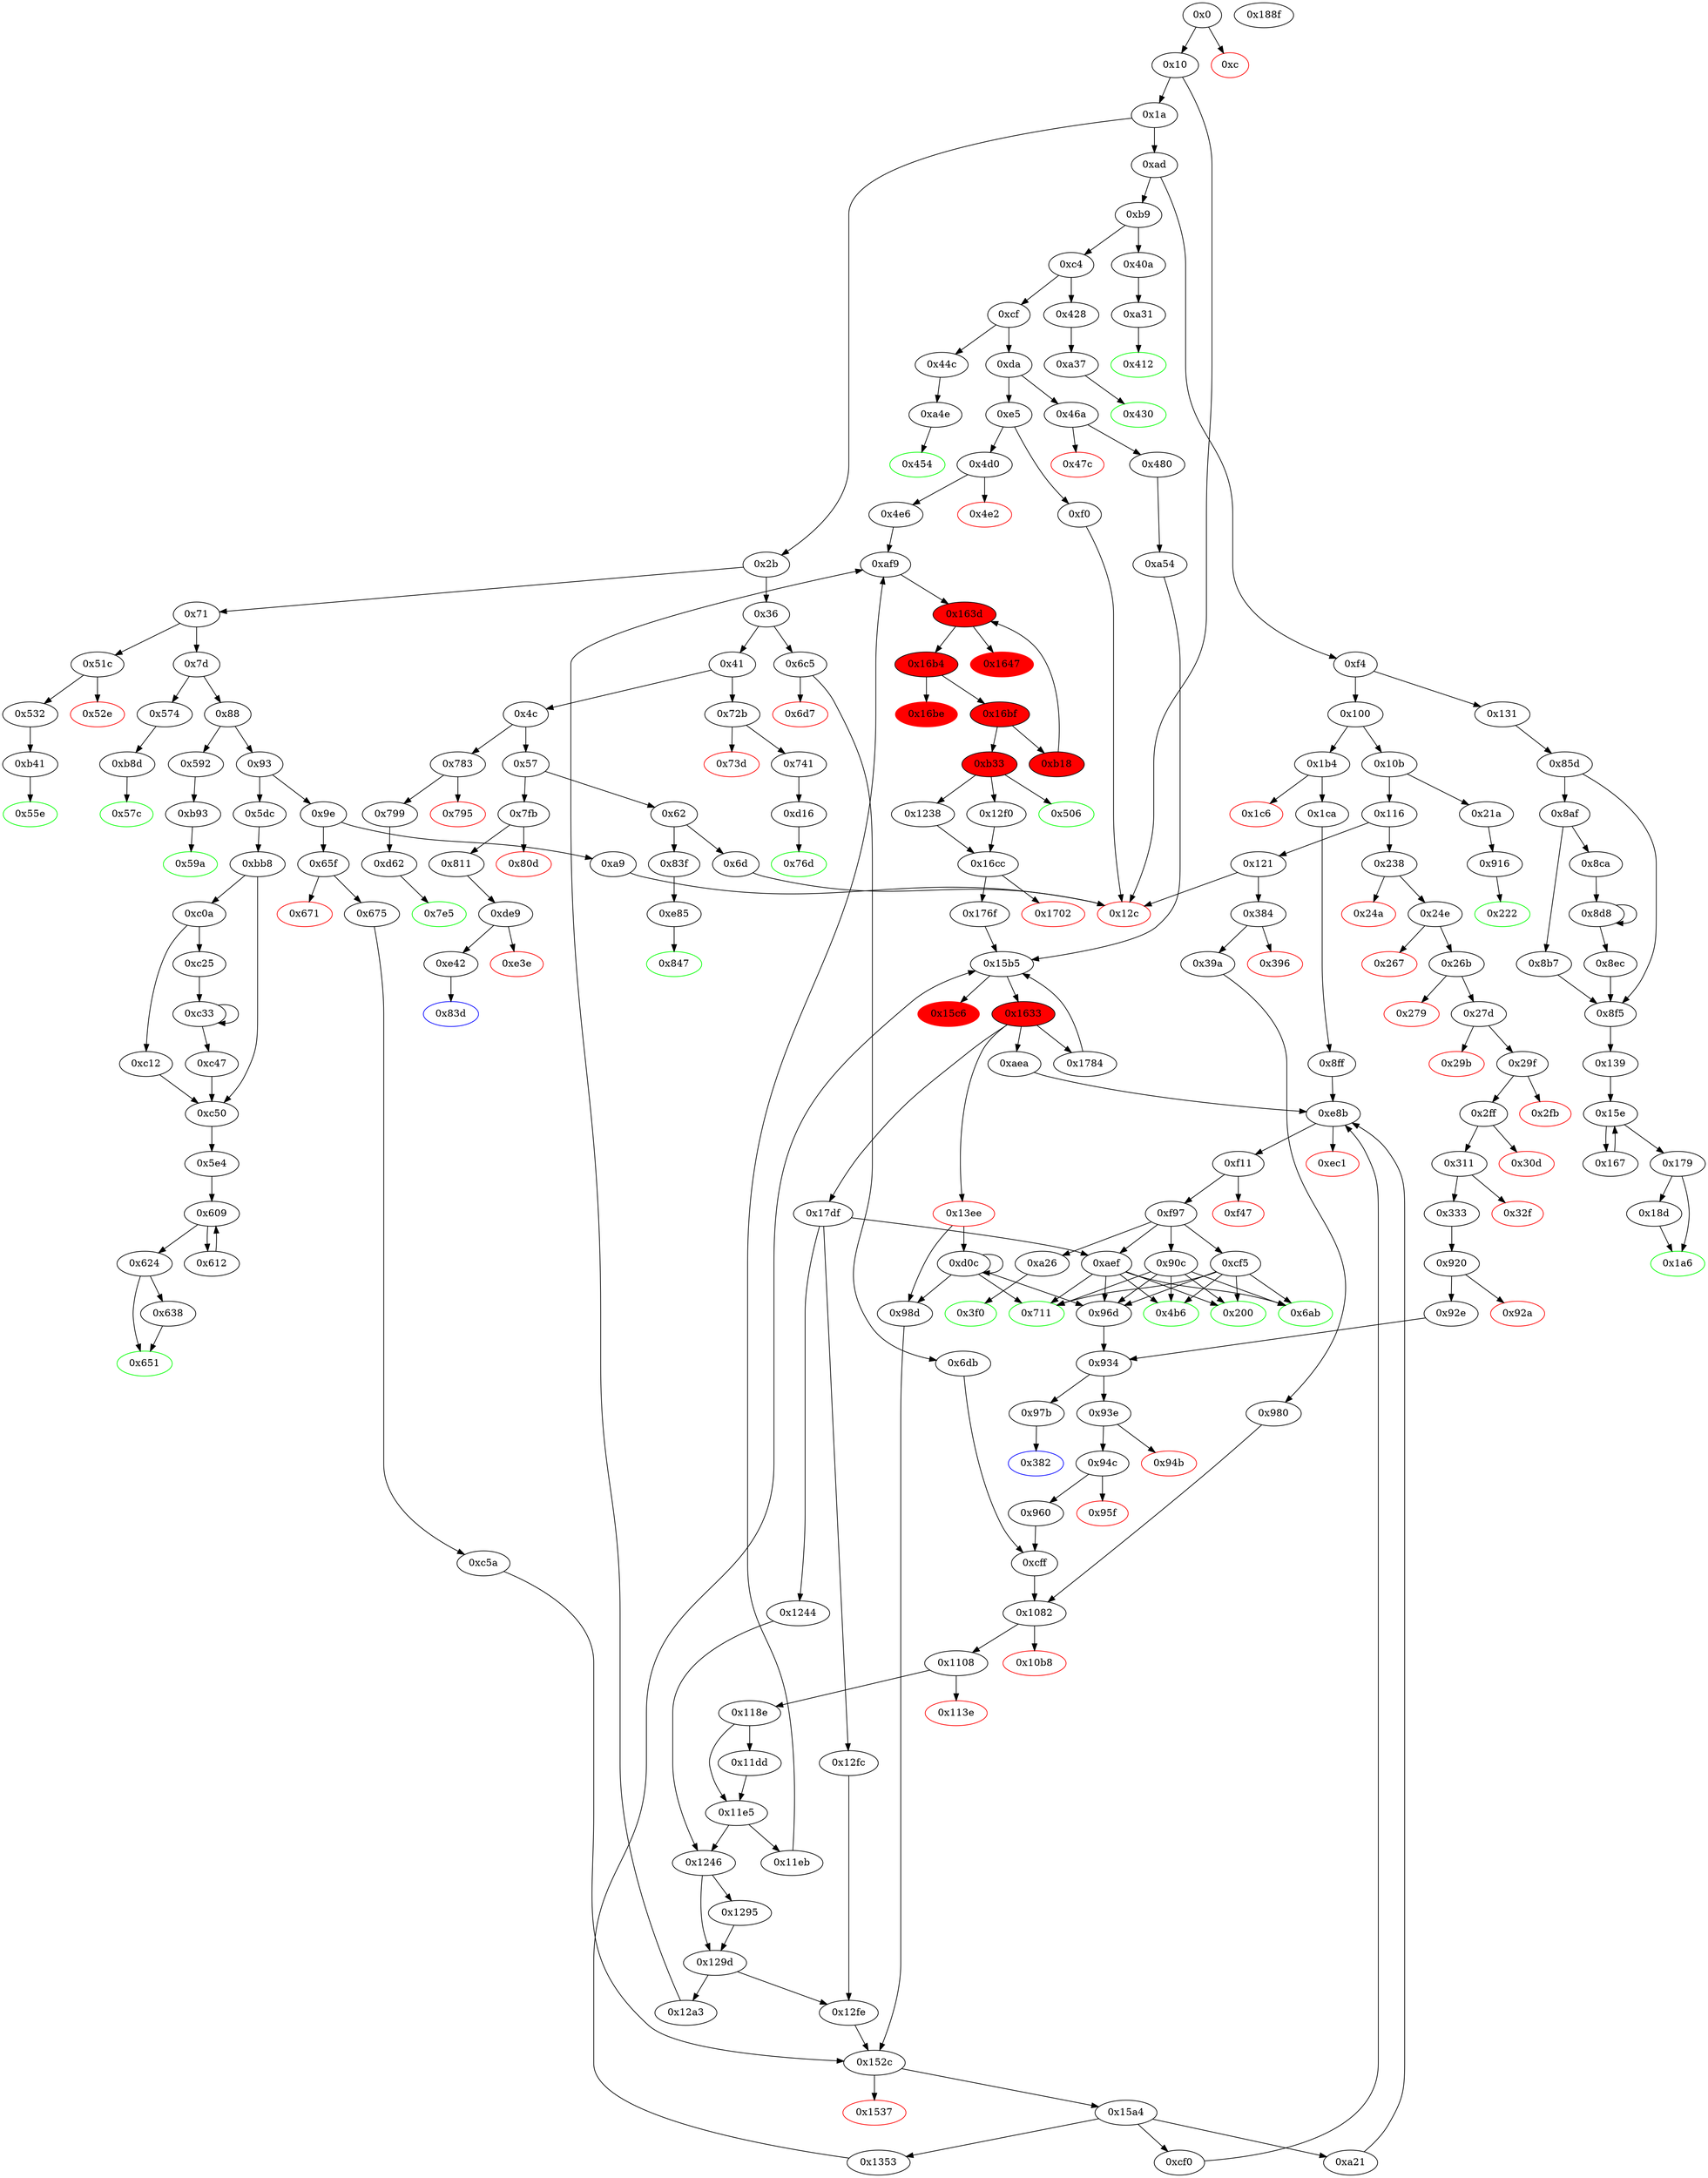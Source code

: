 digraph "" {
"0x1a" [fillcolor=white, id="0x1a", style=filled, tooltip="Block 0x1a\n[0x1a:0x2a]\n---\nPredecessors: [0x10]\nSuccessors: [0x2b, 0xad]\n---\n0x1a PUSH1 0x0\n0x1c CALLDATALOAD\n0x1d PUSH1 0xe0\n0x1f SHR\n0x20 DUP1\n0x21 PUSH4 0x70a08231\n0x26 GT\n0x27 PUSH2 0xad\n0x2a JUMPI\n---\n0x1a: V10 = 0x0\n0x1c: V11 = CALLDATALOAD 0x0\n0x1d: V12 = 0xe0\n0x1f: V13 = SHR 0xe0 V11\n0x21: V14 = 0x70a08231\n0x26: V15 = GT 0x70a08231 V13\n0x27: V16 = 0xad\n0x2a: JUMPI 0xad V15\n---\nEntry stack: []\nStack pops: 0\nStack additions: [V13]\nExit stack: [V13]\n\nDef sites:\n"];
"0xcf0" [fillcolor=white, id="0xcf0", style=filled, tooltip="Block 0xcf0\n[0xcf0:0xcf4]\n---\nPredecessors: [0x15a4]\nSuccessors: [0xe8b]\n---\n0xcf0 JUMPDEST\n0xcf1 PUSH2 0xe8b\n0xcf4 JUMP\n---\n0xcf0: JUMPDEST \n0xcf1: V949 = 0xe8b\n0xcf4: JUMP 0xe8b\n---\nEntry stack: [V13, S12, S11, S10, S9, S8, S7, S6, S5, {0x0, 0x98d, 0xd0c}, S3, S2, S1, V1391]\nStack pops: 0\nStack additions: []\nExit stack: [V13, S12, S11, S10, S9, S8, S7, S6, S5, {0x0, 0x98d, 0xd0c}, S3, S2, S1, V1391]\n\nDef sites:\nV13: {0x1a.0x1f}\nS12: {0x238.0x239, 0x1a.0x1f}\nS11: {0x238.0x239, 0x29f.0x2ac}\nS10: {0x333.0x340, 0x1a.0x1f, 0x29f.0x2ac}\nS9: {0x333.0x340, 0x1a.0x1f, 0x384.0x385, 0x92e.0x92f}\nS8: {0x39a.0x3b6, 0x1a.0x1f, 0x92e.0x92f, 0x93e.0x93e, 0x6c5.0x6c6, 0x384.0x385}\nS7: {0x6db.0x6f7, 0x39a.0x3d6, 0x39a.0x3b6, 0x94c.0x954, 0x65f.0x660, 0x93e.0x93e, 0x6c5.0x6c6}\nS6: {0x6db.0x701, 0x39a.0x3e0, 0x6db.0x6f7, 0x39a.0x3d6, 0x94c.0x954, 0x960.0x968, 0x675.0x691}\nS5: {0x6db.0x701, 0x39a.0x3e0, 0xcff.0xd00, 0x980.0x981, 0x960.0x968, 0x675.0x69b}\n{0x0, 0x98d, 0xd0c}: {0xcff.0xd02, 0x980.0x983, 0x980.0x981, 0xc5a.0xc5b, 0xcff.0xd00}\nS3: {0x98d_0x13ee_0x1353_0x12fc.0x98e, 0x39a.0x3b6, 0xc5a.0xc5d, 0x98d_0x13ee_0x1353_0x129d.0x98e, 0xcff.0xd05}\nS2: {0x6db.0x6f7, 0xc5a.0xc60, 0x39a.0x3d6, 0x94c.0x954, 0x39a.0x3b6, 0x93e.0x93e, 0x6c5.0x6c6}\nS1: {0x6db.0x701, 0x39a.0x3e0, 0x98d_0x13ee_0x1353_0x12fc.0x992, 0x98d_0x13ee_0x1353_0x129d.0x992, 0x960.0x968, 0x675.0x691}\nV1391: {0x15a4.0x15a9}\n"];
"0xa37" [fillcolor=white, id="0xa37", style=filled, tooltip="Block 0xa37\n[0xa37:0xa4d]\n---\nPredecessors: [0x428]\nSuccessors: [0x430]\n---\n0xa37 JUMPDEST\n0xa38 PUSH1 0x0\n0xa3a PUSH1 0x7\n0xa3c PUSH1 0x0\n0xa3e SWAP1\n0xa3f SLOAD\n0xa40 SWAP1\n0xa41 PUSH2 0x100\n0xa44 EXP\n0xa45 SWAP1\n0xa46 DIV\n0xa47 PUSH1 0xff\n0xa49 AND\n0xa4a SWAP1\n0xa4b POP\n0xa4c SWAP1\n0xa4d JUMP\n---\n0xa37: JUMPDEST \n0xa38: V764 = 0x0\n0xa3a: V765 = 0x7\n0xa3c: V766 = 0x0\n0xa3f: V767 = S[0x7]\n0xa41: V768 = 0x100\n0xa44: V769 = EXP 0x100 0x0\n0xa46: V770 = DIV V767 0x1\n0xa47: V771 = 0xff\n0xa49: V772 = AND 0xff V770\n0xa4d: JUMP 0x430\n---\nEntry stack: [V13, 0x430]\nStack pops: 1\nStack additions: [V772]\nExit stack: [V13, V772]\n\nDef sites:\nV13: {0x1a.0x1f}\n0x430: {0x428.0x429}\n"];
"0x57" [fillcolor=white, id="0x57", style=filled, tooltip="Block 0x57\n[0x57:0x61]\n---\nPredecessors: [0x4c]\nSuccessors: [0x62, 0x7fb]\n---\n0x57 DUP1\n0x58 PUSH4 0xf2fde38b\n0x5d EQ\n0x5e PUSH2 0x7fb\n0x61 JUMPI\n---\n0x58: V29 = 0xf2fde38b\n0x5d: V30 = EQ 0xf2fde38b V13\n0x5e: V31 = 0x7fb\n0x61: JUMPI 0x7fb V30\n---\nEntry stack: [V13]\nStack pops: 1\nStack additions: [S0]\nExit stack: [V13]\n\nDef sites:\nV13: {0x1a.0x1f}\n"];
"0x5e4" [fillcolor=white, id="0x5e4", style=filled, tooltip="Block 0x5e4\n[0x5e4:0x608]\n---\nPredecessors: [0xc50]\nSuccessors: [0x609]\n---\n0x5e4 JUMPDEST\n0x5e5 PUSH1 0x40\n0x5e7 MLOAD\n0x5e8 DUP1\n0x5e9 DUP1\n0x5ea PUSH1 0x20\n0x5ec ADD\n0x5ed DUP3\n0x5ee DUP2\n0x5ef SUB\n0x5f0 DUP3\n0x5f1 MSTORE\n0x5f2 DUP4\n0x5f3 DUP2\n0x5f4 DUP2\n0x5f5 MLOAD\n0x5f6 DUP2\n0x5f7 MSTORE\n0x5f8 PUSH1 0x20\n0x5fa ADD\n0x5fb SWAP2\n0x5fc POP\n0x5fd DUP1\n0x5fe MLOAD\n0x5ff SWAP1\n0x600 PUSH1 0x20\n0x602 ADD\n0x603 SWAP1\n0x604 DUP1\n0x605 DUP4\n0x606 DUP4\n0x607 PUSH1 0x0\n---\n0x5e4: JUMPDEST \n0x5e5: V443 = 0x40\n0x5e7: V444 = M[0x40]\n0x5ea: V445 = 0x20\n0x5ec: V446 = ADD 0x20 V444\n0x5ef: V447 = SUB V446 V444\n0x5f1: M[V444] = V447\n0x5f5: V448 = M[V873]\n0x5f7: M[V446] = V448\n0x5f8: V449 = 0x20\n0x5fa: V450 = ADD 0x20 V446\n0x5fe: V451 = M[V873]\n0x600: V452 = 0x20\n0x602: V453 = ADD 0x20 V873\n0x607: V454 = 0x0\n---\nEntry stack: [V13, V873]\nStack pops: 1\nStack additions: [S0, V444, V444, V450, V453, V451, V451, V450, V453, 0x0]\nExit stack: [V13, V873, V444, V444, V450, V453, V451, V451, V450, V453, 0x0]\n\nDef sites:\nV13: {0x1a.0x1f}\nV873: {0xbb8.0xbdf}\n"];
"0xd16" [fillcolor=white, id="0xd16", style=filled, tooltip="Block 0xd16\n[0xd16:0xd61]\n---\nPredecessors: [0x741]\nSuccessors: [0x76d]\n---\n0xd16 JUMPDEST\n0xd17 PUSH1 0x0\n0xd19 PUSH1 0x1\n0xd1b PUSH1 0x0\n0xd1d DUP4\n0xd1e PUSH20 0xffffffffffffffffffffffffffffffffffffffff\n0xd33 AND\n0xd34 PUSH20 0xffffffffffffffffffffffffffffffffffffffff\n0xd49 AND\n0xd4a DUP2\n0xd4b MSTORE\n0xd4c PUSH1 0x20\n0xd4e ADD\n0xd4f SWAP1\n0xd50 DUP2\n0xd51 MSTORE\n0xd52 PUSH1 0x20\n0xd54 ADD\n0xd55 PUSH1 0x0\n0xd57 SHA3\n0xd58 PUSH1 0x1\n0xd5a ADD\n0xd5b SLOAD\n0xd5c SWAP1\n0xd5d POP\n0xd5e SWAP2\n0xd5f SWAP1\n0xd60 POP\n0xd61 JUMP\n---\n0xd16: JUMPDEST \n0xd17: V956 = 0x0\n0xd19: V957 = 0x1\n0xd1b: V958 = 0x0\n0xd1e: V959 = 0xffffffffffffffffffffffffffffffffffffffff\n0xd33: V960 = AND 0xffffffffffffffffffffffffffffffffffffffff V556\n0xd34: V961 = 0xffffffffffffffffffffffffffffffffffffffff\n0xd49: V962 = AND 0xffffffffffffffffffffffffffffffffffffffff V960\n0xd4b: M[0x0] = V962\n0xd4c: V963 = 0x20\n0xd4e: V964 = ADD 0x20 0x0\n0xd51: M[0x20] = 0x1\n0xd52: V965 = 0x20\n0xd54: V966 = ADD 0x20 0x20\n0xd55: V967 = 0x0\n0xd57: V968 = SHA3 0x0 0x40\n0xd58: V969 = 0x1\n0xd5a: V970 = ADD 0x1 V968\n0xd5b: V971 = S[V970]\n0xd61: JUMP 0x76d\n---\nEntry stack: [V13, 0x76d, V556]\nStack pops: 2\nStack additions: [V971]\nExit stack: [V13, V971]\n\nDef sites:\nV13: {0x1a.0x1f}\n0x76d: {0x72b.0x72c}\nV556: {0x741.0x75d}\n"];
"0x1702" [color=red, fillcolor=white, id="0x1702", style=filled, tooltip="Block 0x1702\n[0x1702:0x176e]\n---\nPredecessors: [0x16cc]\nSuccessors: []\n---\n0x1702 PUSH1 0x40\n0x1704 MLOAD\n0x1705 PUSH32 0x8c379a000000000000000000000000000000000000000000000000000000000\n0x1726 DUP2\n0x1727 MSTORE\n0x1728 PUSH1 0x4\n0x172a ADD\n0x172b DUP1\n0x172c DUP1\n0x172d PUSH1 0x20\n0x172f ADD\n0x1730 DUP3\n0x1731 DUP2\n0x1732 SUB\n0x1733 DUP3\n0x1734 MSTORE\n0x1735 PUSH1 0x1f\n0x1737 DUP2\n0x1738 MSTORE\n0x1739 PUSH1 0x20\n0x173b ADD\n0x173c DUP1\n0x173d PUSH32 0x45524332303a206d696e7420746f20746865207a65726f206164647265737300\n0x175e DUP2\n0x175f MSTORE\n0x1760 POP\n0x1761 PUSH1 0x20\n0x1763 ADD\n0x1764 SWAP2\n0x1765 POP\n0x1766 POP\n0x1767 PUSH1 0x40\n0x1769 MLOAD\n0x176a DUP1\n0x176b SWAP2\n0x176c SUB\n0x176d SWAP1\n0x176e REVERT\n---\n0x1702: V1445 = 0x40\n0x1704: V1446 = M[0x40]\n0x1705: V1447 = 0x8c379a000000000000000000000000000000000000000000000000000000000\n0x1727: M[V1446] = 0x8c379a000000000000000000000000000000000000000000000000000000000\n0x1728: V1448 = 0x4\n0x172a: V1449 = ADD 0x4 V1446\n0x172d: V1450 = 0x20\n0x172f: V1451 = ADD 0x20 V1449\n0x1732: V1452 = SUB V1451 V1449\n0x1734: M[V1449] = V1452\n0x1735: V1453 = 0x1f\n0x1738: M[V1451] = 0x1f\n0x1739: V1454 = 0x20\n0x173b: V1455 = ADD 0x20 V1451\n0x173d: V1456 = 0x45524332303a206d696e7420746f20746865207a65726f206164647265737300\n0x175f: M[V1455] = 0x45524332303a206d696e7420746f20746865207a65726f206164647265737300\n0x1761: V1457 = 0x20\n0x1763: V1458 = ADD 0x20 V1455\n0x1767: V1459 = 0x40\n0x1769: V1460 = M[0x40]\n0x176c: V1461 = SUB V1458 V1460\n0x176e: REVERT V1460 V1461\n---\nEntry stack: [V13, S15, S14, S13, S12, S11, S10, S9, S8, {0x0, 0x98d, 0xd0c}, S6, S5, S4, S3, {0x1244, 0x12fc}, S1, S0]\nStack pops: 0\nStack additions: []\nExit stack: [V13, S15, S14, S13, S12, S11, S10, S9, S8, {0x0, 0x98d, 0xd0c}, S6, S5, S4, S3, {0x1244, 0x12fc}, S1, S0]\n\nDef sites:\nV13: {0x1a.0x1f}\nS15: {0x238.0x239, 0x1a.0x1f}\nS14: {0x238.0x239, 0x29f.0x2ac}\nS13: {0x333.0x340, 0x1a.0x1f, 0x29f.0x2ac}\nS12: {0x333.0x340, 0x1a.0x1f, 0x384.0x385, 0x92e.0x92f}\nS11: {0x1a.0x1f, 0x39a.0x3b6, 0x92e.0x92f, 0x93e.0x93e, 0x6c5.0x6c6, 0x384.0x385}\nS10: {0x6db.0x6f7, 0x39a.0x3b6, 0x39a.0x3d6, 0x94c.0x954, 0x93e.0x93e, 0x6c5.0x6c6}\nS9: {0x6db.0x6f7, 0x39a.0x3d6, 0x6db.0x701, 0x39a.0x3e0, 0x94c.0x954, 0x960.0x968}\nS8: {0x960.0x968, 0x980.0x981, 0x6db.0x701, 0x39a.0x3e0, 0xcff.0xd00}\n{0x0, 0x98d, 0xd0c}: {0xcff.0xd02, 0x980.0x983, 0x980.0x981, 0xcff.0xd00}\nS6: {0xcff.0xd05, 0x980.0x983, 0x39a.0x3b6, 0xcff.0xd02}\nS5: {0xcff.0xd05, 0x6db.0x6f7, 0x39a.0x3d6, 0x94c.0x954, 0x39a.0x3b6}\nS4: {0x6db.0x6f7, 0x39a.0x3d6, 0x6db.0x701, 0x39a.0x3e0, 0x94c.0x954, 0x960.0x968}\nS3: {0x16bf_0xb18_0x16bf_0xaf9_0x11eb.0x16c0, 0x16bf_0xb18_0x16bf_0xaf9_0x12a3.0x16c0, 0x16bf_0xaf9_0x11eb.0x16c0, 0x16bf_0xaf9_0x4e6.0x16c0, 0x16bf_0xaf9_0x12a3.0x16c0, 0x16bf_0xb18_0x16bf_0xaf9_0x4e6.0x16c0}\n{0x1244, 0x12fc}: {0x1238.0x123b, 0x12f0.0x12f3}\nS1: {0x6db.0x6f7, 0x39a.0x3b6, 0x39a.0x3d6, 0x94c.0x954, 0xcff.0xd02, 0xcff.0xd05, 0x980.0x983}\nS0: {0x16bf_0xb18_0x16bf_0xaf9_0x11eb.0x16c0, 0x16bf_0xb18_0x16bf_0xaf9_0x12a3.0x16c0, 0x16bf_0xaf9_0x11eb.0x16c0, 0x16bf_0xaf9_0x4e6.0x16c0, 0x16bf_0xaf9_0x12a3.0x16c0, 0x16bf_0xb18_0x16bf_0xaf9_0x4e6.0x16c0}\n"];
"0x592" [fillcolor=white, id="0x592", style=filled, tooltip="Block 0x592\n[0x592:0x599]\n---\nPredecessors: [0x88]\nSuccessors: [0xb93]\n---\n0x592 JUMPDEST\n0x593 PUSH2 0x59a\n0x596 PUSH2 0xb93\n0x599 JUMP\n---\n0x592: JUMPDEST \n0x593: V428 = 0x59a\n0x596: V429 = 0xb93\n0x599: JUMP 0xb93\n---\nEntry stack: [V13]\nStack pops: 0\nStack additions: [0x59a]\nExit stack: [V13, 0x59a]\n\nDef sites:\nV13: {0x1a.0x1f}\n"];
"0x52e" [color=red, fillcolor=white, id="0x52e", style=filled, tooltip="Block 0x52e\n[0x52e:0x531]\n---\nPredecessors: [0x51c]\nSuccessors: []\n---\n0x52e PUSH1 0x0\n0x530 DUP1\n0x531 REVERT\n---\n0x52e: V404 = 0x0\n0x531: REVERT 0x0 0x0\n---\nEntry stack: [V13, 0x55e, 0x4, V399]\nStack pops: 0\nStack additions: []\nExit stack: [V13, 0x55e, 0x4, V399]\n\nDef sites:\nV13: {0x1a.0x1f}\n0x55e: {0x51c.0x51d}\n0x4: {0x51c.0x520}\nV399: {0x51c.0x524}\n"];
"0x1784" [fillcolor=white, id="0x1784", style=filled, tooltip="Block 0x1784\n[0x1784:0x17de]\n---\nPredecessors: [0x1633]\nSuccessors: [0x15b5]\n---\n0x1784 JUMPDEST\n0x1785 PUSH1 0x3\n0x1787 DUP2\n0x1788 SWAP1\n0x1789 SSTORE\n0x178a POP\n0x178b PUSH2 0x17df\n0x178e DUP2\n0x178f PUSH1 0x1\n0x1791 PUSH1 0x0\n0x1793 DUP6\n0x1794 PUSH20 0xffffffffffffffffffffffffffffffffffffffff\n0x17a9 AND\n0x17aa PUSH20 0xffffffffffffffffffffffffffffffffffffffff\n0x17bf AND\n0x17c0 DUP2\n0x17c1 MSTORE\n0x17c2 PUSH1 0x20\n0x17c4 ADD\n0x17c5 SWAP1\n0x17c6 DUP2\n0x17c7 MSTORE\n0x17c8 PUSH1 0x20\n0x17ca ADD\n0x17cb PUSH1 0x0\n0x17cd SHA3\n0x17ce PUSH1 0x0\n0x17d0 ADD\n0x17d1 SLOAD\n0x17d2 PUSH2 0x15b5\n0x17d5 SWAP1\n0x17d6 SWAP2\n0x17d7 SWAP1\n0x17d8 PUSH4 0xffffffff\n0x17dd AND\n0x17de JUMP\n---\n0x1784: JUMPDEST \n0x1785: V1468 = 0x3\n0x1789: S[0x3] = V1393\n0x178b: V1469 = 0x17df\n0x178f: V1470 = 0x1\n0x1791: V1471 = 0x0\n0x1794: V1472 = 0xffffffffffffffffffffffffffffffffffffffff\n0x17a9: V1473 = AND 0xffffffffffffffffffffffffffffffffffffffff S2\n0x17aa: V1474 = 0xffffffffffffffffffffffffffffffffffffffff\n0x17bf: V1475 = AND 0xffffffffffffffffffffffffffffffffffffffff V1473\n0x17c1: M[0x0] = V1475\n0x17c2: V1476 = 0x20\n0x17c4: V1477 = ADD 0x20 0x0\n0x17c7: M[0x20] = 0x1\n0x17c8: V1478 = 0x20\n0x17ca: V1479 = ADD 0x20 0x20\n0x17cb: V1480 = 0x0\n0x17cd: V1481 = SHA3 0x0 0x40\n0x17ce: V1482 = 0x0\n0x17d0: V1483 = ADD 0x0 V1481\n0x17d1: V1484 = S[V1483]\n0x17d2: V1485 = 0x15b5\n0x17d8: V1486 = 0xffffffff\n0x17dd: V1487 = AND 0xffffffff 0x15b5\n0x17de: JUMP 0x15b5\n---\nEntry stack: [V13, 0x382, V212, S14, S13, S12, S11, S10, S9, S8, S7, S6, S5, S4, S3, S2, S1, V1393]\nStack pops: 3\nStack additions: [S2, S1, 0x17df, V1484, S1]\nExit stack: [V13, 0x382, V212, S14, S13, S12, S11, S10, S9, S8, S7, S6, S5, S4, S3, S2, S1, 0x17df, V1484, S1]\n\nDef sites:\nV13: {0x1a.0x1f}\n0x382: {0x238.0x239}\nV212: {0x29f.0x2ac}\nS14: {0x333.0x340, 0x1a.0x1f}\nS13: {0x1a.0x1f, 0x384.0x385, 0x92e.0x92f}\nS12: {0x238.0x239, 0x39a.0x3b6, 0x6c5.0x6c6, 0x93e.0x93e}\nS11: {0x6db.0x6f7, 0x39a.0x3d6, 0x94c.0x954, 0x29f.0x2ac}\nS10: {0x960.0x968, 0x333.0x340, 0x6db.0x701, 0x1a.0x1f, 0x39a.0x3e0}\nS9: {0x980.0x981, 0x1a.0x1f, 0x384.0x385, 0xcff.0xd00, 0x92e.0x92f}\nS8: {0x39a.0x3b6, 0x1a.0x1f, 0xcff.0xd02, 0x93e.0x93e, 0x980.0x983, 0x6c5.0x6c6}\nS7: {0x6db.0x6f7, 0x46a.0x46b, 0x39a.0x3d6, 0x94c.0x954, 0x39a.0x3b6, 0xcff.0xd05}\nS6: {0x6db.0x701, 0x39a.0x3e0, 0x6db.0x6f7, 0x39a.0x3d6, 0x94c.0x954, 0x480.0x49c, 0x960.0x968}\nS5: {0x480.0x4a6, 0x6db.0x701, 0x39a.0x3e0, 0xcff.0xd00, 0x980.0x981, 0x960.0x968}\nS4: {0x16bf_0xb18_0x16bf_0xaf9_0x12a3.0x16c0, 0x16bf_0xb18_0x16bf_0xaf9_0x4e6.0x16c0, 0xcff.0xd02, 0x980.0x983, 0x16bf_0xb18_0x16bf_0xaf9_0x11eb.0x16c0, 0xa54.0xa55}\nS3: {0x1238.0x123b, 0x39a.0x3b6, 0xa54.0xa57, 0xcff.0xd05, 0x12f0.0x12f3}\nS2: {0x6db.0x6f7, 0x39a.0x3d6, 0x39a.0x3b6, 0x94c.0x954, 0xcff.0xd05, 0xa54.0xa5a}\nS1: {0x16bf_0xb18_0x16bf_0xaf9_0x12a3.0x16c0, 0x16bf_0xb18_0x16bf_0xaf9_0x4e6.0x16c0, 0x6db.0x701, 0x39a.0x3e0, 0x480.0x49c, 0x960.0x968, 0x16bf_0xb18_0x16bf_0xaf9_0x11eb.0x16c0}\nV1393: {0x15b5.0x15bb}\n"];
"0xb18" [fillcolor=red, id="0xb18", style=filled, tooltip="Block 0xb18\n[0xb18:0xb32]\n---\nPredecessors: [0x16bf]\nSuccessors: [0x163d]\n---\n0xb18 JUMPDEST\n0xb19 SWAP1\n0xb1a POP\n0xb1b PUSH1 0x0\n0xb1d PUSH2 0xb33\n0xb20 PUSH1 0xa\n0xb22 SLOAD\n0xb23 DUP7\n0xb24 DUP5\n0xb25 MUL\n0xb26 PUSH2 0x163d\n0xb29 SWAP1\n0xb2a SWAP2\n0xb2b SWAP1\n0xb2c PUSH4 0xffffffff\n0xb31 AND\n0xb32 JUMP\n---\n0xb18: JUMPDEST \n0xb1b: V819 = 0x0\n0xb1d: V820 = 0xb33\n0xb20: V821 = 0xa\n0xb22: V822 = S[0xa]\n0xb25: V823 = MUL V1436 S4\n0xb26: V824 = 0x163d\n0xb2c: V825 = 0xffffffff\n0xb31: V826 = AND 0xffffffff 0x163d\n0xb32: JUMP 0x163d\n---\nEntry stack: [V13, S20, S19, S18, S17, S16, S15, S14, S13, {0x0, 0x98d, 0xd0c}, S11, S10, S9, S8, S7, S6, S5, S4, S3, S2, 0x0, V1436]\nStack pops: 5\nStack additions: [S4, S3, S2, S0, 0x0, 0xb33, V823, V822]\nExit stack: [V13, S20, S19, S18, S17, S16, S15, S14, S13, {0x0, 0x98d, 0xd0c}, S11, S10, S9, S8, S7, S6, S5, S4, S3, S2, V1436, 0x0, 0xb33, V823, V822]\n\nDef sites:\nV13: {0x1a.0x1f}\nS20: {0x238.0x239, 0x1a.0x1f}\nS19: {0x238.0x239, 0x29f.0x2ac}\nS18: {0x333.0x340, 0x1a.0x1f, 0x29f.0x2ac}\nS17: {0x333.0x340, 0x1a.0x1f, 0x384.0x385, 0x92e.0x92f}\nS16: {0x1a.0x1f, 0x39a.0x3b6, 0x93e.0x93e, 0x92e.0x92f, 0x6c5.0x6c6, 0x384.0x385}\nS15: {0x6db.0x6f7, 0x39a.0x3b6, 0x39a.0x3d6, 0x94c.0x954, 0x93e.0x93e, 0x6c5.0x6c6}\nS14: {0x6db.0x6f7, 0x39a.0x3d6, 0x6db.0x701, 0x94c.0x954, 0x39a.0x3e0, 0x960.0x968}\nS13: {0x960.0x968, 0x980.0x981, 0x6db.0x701, 0x39a.0x3e0, 0xcff.0xd00}\n{0x0, 0x98d, 0xd0c}: {0xcff.0xd00, 0x980.0x981, 0x980.0x983, 0xcff.0xd02}\nS11: {0xcff.0xd02, 0x980.0x983, 0x39a.0x3b6, 0xcff.0xd05}\nS10: {0xcff.0xd05, 0x6db.0x6f7, 0x39a.0x3d6, 0x94c.0x954, 0x39a.0x3b6}\nS9: {0x6db.0x6f7, 0x39a.0x3d6, 0x6db.0x701, 0x94c.0x954, 0x39a.0x3e0, 0x960.0x968}\nS8: {0x6db.0x701, 0x39a.0x3e0, 0x1a.0x1f, 0x11eb.0x11eb, 0x960.0x968, 0x12a3.0x12a3}\nS7: {0x11eb.0x11eb, 0x1a.0x1f, 0x11eb.0x11ed, 0x12a3.0x12a3, 0x4d0.0x4d1, 0x12a3.0x12a5}\nS6: {0x11eb.0x11ed, 0x11eb.0x1232, 0x12a3.0x12a5, 0x4d0.0x4d1, 0x12a3.0x12ea, 0x4e6.0x4ec}\nS5: {0x11eb.0x1232, 0x6db.0x701, 0x39a.0x3e0, 0x960.0x968, 0x12a3.0x12ea, 0x4e6.0x4f6, 0x4e6.0x4ec}\nS4: {0x6db.0x701, 0x39a.0x3e0, 0xaf9_0x4e6.0xafa, 0xaf9_0x12a3.0xafa, 0x960.0x968, 0xaf9_0x11eb.0xafa, 0x4e6.0x4f6}\nS3: {0xaf9_0x4e6.0xaff, 0xaf9_0x11eb.0xaff, 0xaf9_0x4e6.0xafa, 0xaf9_0x11eb.0xafa, 0xaf9_0x12a3.0xaff, 0xaf9_0x12a3.0xafa}\nS2: {0x16bf_0xaf9_0x12a3.0x16c0, 0x16bf_0xaf9_0x11eb.0x16c0, 0xaf9_0x12a3.0xaff, 0xaf9_0x4e6.0xaff, 0x16bf_0xaf9_0x4e6.0x16c0, 0xaf9_0x11eb.0xaff}\n0x0: {0xaf9_0x4e6.0xb02, 0xaf9_0x12a3.0xb02, 0xaf9_0x11eb.0xb02, 0xb18_0x16bf_0xaf9_0x11eb.0xb1b, 0xb18_0x16bf_0xaf9_0x4e6.0xb1b, 0xb18_0x16bf_0xaf9_0x12a3.0xb1b}\nV1436: {0x16bf.0x16c0}\n"];
"0x1b4" [fillcolor=white, id="0x1b4", style=filled, tooltip="Block 0x1b4\n[0x1b4:0x1c5]\n---\nPredecessors: [0x100]\nSuccessors: [0x1c6, 0x1ca]\n---\n0x1b4 JUMPDEST\n0x1b5 PUSH2 0x200\n0x1b8 PUSH1 0x4\n0x1ba DUP1\n0x1bb CALLDATASIZE\n0x1bc SUB\n0x1bd PUSH1 0x40\n0x1bf DUP2\n0x1c0 LT\n0x1c1 ISZERO\n0x1c2 PUSH2 0x1ca\n0x1c5 JUMPI\n---\n0x1b4: JUMPDEST \n0x1b5: V130 = 0x200\n0x1b8: V131 = 0x4\n0x1bb: V132 = CALLDATASIZE\n0x1bc: V133 = SUB V132 0x4\n0x1bd: V134 = 0x40\n0x1c0: V135 = LT V133 0x40\n0x1c1: V136 = ISZERO V135\n0x1c2: V137 = 0x1ca\n0x1c5: JUMPI 0x1ca V136\n---\nEntry stack: [V13]\nStack pops: 0\nStack additions: [0x200, 0x4, V133]\nExit stack: [V13, 0x200, 0x4, V133]\n\nDef sites:\nV13: {0x1a.0x1f}\n"];
"0x94c" [fillcolor=white, id="0x94c", style=filled, tooltip="Block 0x94c\n[0x94c:0x95e]\n---\nPredecessors: [0x93e]\nSuccessors: [0x95f, 0x960]\n---\n0x94c JUMPDEST\n0x94d PUSH1 0x20\n0x94f MUL\n0x950 PUSH1 0x20\n0x952 ADD\n0x953 ADD\n0x954 MLOAD\n0x955 DUP4\n0x956 DUP4\n0x957 DUP2\n0x958 MLOAD\n0x959 DUP2\n0x95a LT\n0x95b PUSH2 0x960\n0x95e JUMPI\n---\n0x94c: JUMPDEST \n0x94d: V707 = 0x20\n0x94f: V708 = MUL 0x20 S0\n0x950: V709 = 0x20\n0x952: V710 = ADD 0x20 V708\n0x953: V711 = ADD V710 V212\n0x954: V712 = M[V711]\n0x958: V713 = M[S4]\n0x95a: V714 = LT S3 V713\n0x95b: V715 = 0x960\n0x95e: JUMPI 0x960 V714\n---\nEntry stack: [V13, 0x382, V212, S4, S3, 0x96d, V212, S0]\nStack pops: 5\nStack additions: [S4, S3, S2, V712, S4, S3]\nExit stack: [V13, 0x382, V212, S4, S3, 0x96d, V712, S4, S3]\n\nDef sites:\nV13: {0x1a.0x1f}\n0x382: {0x238.0x239}\nV212: {0x29f.0x2ac}\nS4: {0x333.0x340, 0x1a.0x1f}\nS3: {0x96d.0x973, 0x92e.0x92f}\n0x96d: {0x93e.0x93e}\nV212: {0x29f.0x2ac}\nS0: {0x96d.0x973, 0x92e.0x92f}\n"];
"0xa21" [fillcolor=white, id="0xa21", style=filled, tooltip="Block 0xa21\n[0xa21:0xa25]\n---\nPredecessors: [0x15a4]\nSuccessors: [0xe8b]\n---\n0xa21 JUMPDEST\n0xa22 PUSH2 0xe8b\n0xa25 JUMP\n---\n0xa21: JUMPDEST \n0xa22: V760 = 0xe8b\n0xa25: JUMP 0xe8b\n---\nEntry stack: [V13, S12, S11, S10, S9, S8, S7, S6, S5, {0x0, 0x98d, 0xd0c}, S3, S2, S1, V1391]\nStack pops: 0\nStack additions: []\nExit stack: [V13, S12, S11, S10, S9, S8, S7, S6, S5, {0x0, 0x98d, 0xd0c}, S3, S2, S1, V1391]\n\nDef sites:\nV13: {0x1a.0x1f}\nS12: {0x238.0x239, 0x1a.0x1f}\nS11: {0x238.0x239, 0x29f.0x2ac}\nS10: {0x333.0x340, 0x1a.0x1f, 0x29f.0x2ac}\nS9: {0x333.0x340, 0x1a.0x1f, 0x384.0x385, 0x92e.0x92f}\nS8: {0x39a.0x3b6, 0x1a.0x1f, 0x92e.0x92f, 0x93e.0x93e, 0x6c5.0x6c6, 0x384.0x385}\nS7: {0x6db.0x6f7, 0x39a.0x3d6, 0x39a.0x3b6, 0x94c.0x954, 0x65f.0x660, 0x93e.0x93e, 0x6c5.0x6c6}\nS6: {0x6db.0x701, 0x39a.0x3e0, 0x6db.0x6f7, 0x39a.0x3d6, 0x94c.0x954, 0x960.0x968, 0x675.0x691}\nS5: {0x6db.0x701, 0x39a.0x3e0, 0xcff.0xd00, 0x980.0x981, 0x960.0x968, 0x675.0x69b}\n{0x0, 0x98d, 0xd0c}: {0x980.0x981, 0x980.0x983, 0xc5a.0xc5b, 0xcff.0xd00, 0xcff.0xd02}\nS3: {0x98d_0x13ee_0x1353_0x12fc.0x98e, 0x39a.0x3b6, 0xc5a.0xc5d, 0x98d_0x13ee_0x1353_0x129d.0x98e, 0xcff.0xd05}\nS2: {0x6db.0x6f7, 0xc5a.0xc60, 0x39a.0x3d6, 0x94c.0x954, 0x39a.0x3b6, 0x93e.0x93e, 0x6c5.0x6c6}\nS1: {0x6db.0x701, 0x39a.0x3e0, 0x98d_0x13ee_0x1353_0x129d.0x992, 0x98d_0x13ee_0x1353_0x12fc.0x992, 0x960.0x968, 0x675.0x691}\nV1391: {0x15a4.0x15a9}\n"];
"0x532" [fillcolor=white, id="0x532", style=filled, tooltip="Block 0x532\n[0x532:0x55d]\n---\nPredecessors: [0x51c]\nSuccessors: [0xb41]\n---\n0x532 JUMPDEST\n0x533 DUP2\n0x534 ADD\n0x535 SWAP1\n0x536 DUP1\n0x537 DUP1\n0x538 CALLDATALOAD\n0x539 PUSH20 0xffffffffffffffffffffffffffffffffffffffff\n0x54e AND\n0x54f SWAP1\n0x550 PUSH1 0x20\n0x552 ADD\n0x553 SWAP1\n0x554 SWAP3\n0x555 SWAP2\n0x556 SWAP1\n0x557 POP\n0x558 POP\n0x559 POP\n0x55a PUSH2 0xb41\n0x55d JUMP\n---\n0x532: JUMPDEST \n0x534: V405 = ADD 0x4 V399\n0x538: V406 = CALLDATALOAD 0x4\n0x539: V407 = 0xffffffffffffffffffffffffffffffffffffffff\n0x54e: V408 = AND 0xffffffffffffffffffffffffffffffffffffffff V406\n0x550: V409 = 0x20\n0x552: V410 = ADD 0x20 0x4\n0x55a: V411 = 0xb41\n0x55d: JUMP 0xb41\n---\nEntry stack: [V13, 0x55e, 0x4, V399]\nStack pops: 2\nStack additions: [V408]\nExit stack: [V13, 0x55e, V408]\n\nDef sites:\nV13: {0x1a.0x1f}\n0x55e: {0x51c.0x51d}\n0x4: {0x51c.0x520}\nV399: {0x51c.0x524}\n"];
"0xa4e" [fillcolor=white, id="0xa4e", style=filled, tooltip="Block 0xa4e\n[0xa4e:0xa53]\n---\nPredecessors: [0x44c]\nSuccessors: [0x454]\n---\n0xa4e JUMPDEST\n0xa4f PUSH1 0x4\n0xa51 SLOAD\n0xa52 DUP2\n0xa53 JUMP\n---\n0xa4e: JUMPDEST \n0xa4f: V773 = 0x4\n0xa51: V774 = S[0x4]\n0xa53: JUMP 0x454\n---\nEntry stack: [V13, 0x454]\nStack pops: 1\nStack additions: [S0, V774]\nExit stack: [V13, 0x454, V774]\n\nDef sites:\nV13: {0x1a.0x1f}\n0x454: {0x44c.0x44d}\n"];
"0x8d8" [fillcolor=white, id="0x8d8", style=filled, tooltip="Block 0x8d8\n[0x8d8:0x8eb]\n---\nPredecessors: [0x8ca, 0x8d8]\nSuccessors: [0x8d8, 0x8ec]\n---\n0x8d8 JUMPDEST\n0x8d9 DUP2\n0x8da SLOAD\n0x8db DUP2\n0x8dc MSTORE\n0x8dd SWAP1\n0x8de PUSH1 0x1\n0x8e0 ADD\n0x8e1 SWAP1\n0x8e2 PUSH1 0x20\n0x8e4 ADD\n0x8e5 DUP1\n0x8e6 DUP4\n0x8e7 GT\n0x8e8 PUSH2 0x8d8\n0x8eb JUMPI\n---\n0x8d8: JUMPDEST \n0x8da: V674 = S[S1]\n0x8dc: M[S0] = V674\n0x8de: V675 = 0x1\n0x8e0: V676 = ADD 0x1 S1\n0x8e2: V677 = 0x20\n0x8e4: V678 = ADD 0x20 S0\n0x8e7: V679 = GT V669 V678\n0x8e8: V680 = 0x8d8\n0x8eb: JUMPI 0x8d8 V679\n---\nEntry stack: [V13, 0x139, 0x60, V641, 0x5, V632, V669, S1, S0]\nStack pops: 3\nStack additions: [S2, V676, V678]\nExit stack: [V13, 0x139, 0x60, V641, 0x5, V632, V669, V676, V678]\n\nDef sites:\nV13: {0x1a.0x1f}\n0x139: {0x131.0x132}\n0x60: {0x85d.0x85e}\nV641: {0x85d.0x884}\n0x5: {0x85d.0x860}\nV632: {0x85d.0x874}\nV669: {0x8ca.0x8cc}\nS1: {0x8d8.0x8e0, 0x8ca.0x8d6}\nS0: {0x8d8.0x8e4, 0x85d.0x894}\n"];
"0x10" [fillcolor=white, id="0x10", style=filled, tooltip="Block 0x10\n[0x10:0x19]\n---\nPredecessors: [0x0]\nSuccessors: [0x1a, 0x12c]\n---\n0x10 JUMPDEST\n0x11 POP\n0x12 PUSH1 0x4\n0x14 CALLDATASIZE\n0x15 LT\n0x16 PUSH2 0x12c\n0x19 JUMPI\n---\n0x10: JUMPDEST \n0x12: V6 = 0x4\n0x14: V7 = CALLDATASIZE\n0x15: V8 = LT V7 0x4\n0x16: V9 = 0x12c\n0x19: JUMPI 0x12c V8\n---\nEntry stack: [V2]\nStack pops: 1\nStack additions: []\nExit stack: []\n\nDef sites:\nV2: {0x0.0x5}\n"];
"0x55e" [color=green, fillcolor=white, id="0x55e", style=filled, tooltip="Block 0x55e\n[0x55e:0x573]\n---\nPredecessors: [0xb41]\nSuccessors: []\n---\n0x55e JUMPDEST\n0x55f PUSH1 0x40\n0x561 MLOAD\n0x562 DUP1\n0x563 DUP3\n0x564 DUP2\n0x565 MSTORE\n0x566 PUSH1 0x20\n0x568 ADD\n0x569 SWAP2\n0x56a POP\n0x56b POP\n0x56c PUSH1 0x40\n0x56e MLOAD\n0x56f DUP1\n0x570 SWAP2\n0x571 SUB\n0x572 SWAP1\n0x573 RETURN\n---\n0x55e: JUMPDEST \n0x55f: V412 = 0x40\n0x561: V413 = M[0x40]\n0x565: M[V413] = V842\n0x566: V414 = 0x20\n0x568: V415 = ADD 0x20 V413\n0x56c: V416 = 0x40\n0x56e: V417 = M[0x40]\n0x571: V418 = SUB V415 V417\n0x573: RETURN V417 V418\n---\nEntry stack: [V13, V842]\nStack pops: 1\nStack additions: []\nExit stack: [V13]\n\nDef sites:\nV13: {0x1a.0x1f}\nV842: {0xb41.0xb86}\n"];
"0x430" [color=green, fillcolor=white, id="0x430", style=filled, tooltip="Block 0x430\n[0x430:0x44b]\n---\nPredecessors: [0xa37]\nSuccessors: []\n---\n0x430 JUMPDEST\n0x431 PUSH1 0x40\n0x433 MLOAD\n0x434 DUP1\n0x435 DUP3\n0x436 PUSH1 0xff\n0x438 AND\n0x439 PUSH1 0xff\n0x43b AND\n0x43c DUP2\n0x43d MSTORE\n0x43e PUSH1 0x20\n0x440 ADD\n0x441 SWAP2\n0x442 POP\n0x443 POP\n0x444 PUSH1 0x40\n0x446 MLOAD\n0x447 DUP1\n0x448 SWAP2\n0x449 SUB\n0x44a SWAP1\n0x44b RETURN\n---\n0x430: JUMPDEST \n0x431: V322 = 0x40\n0x433: V323 = M[0x40]\n0x436: V324 = 0xff\n0x438: V325 = AND 0xff V772\n0x439: V326 = 0xff\n0x43b: V327 = AND 0xff V325\n0x43d: M[V323] = V327\n0x43e: V328 = 0x20\n0x440: V329 = ADD 0x20 V323\n0x444: V330 = 0x40\n0x446: V331 = M[0x40]\n0x449: V332 = SUB V329 V331\n0x44b: RETURN V331 V332\n---\nEntry stack: [V13, V772]\nStack pops: 1\nStack additions: []\nExit stack: [V13]\n\nDef sites:\nV13: {0x1a.0x1f}\nV772: {0xa37.0xa49}\n"];
"0x200" [color=green, fillcolor=white, id="0x200", style=filled, tooltip="Block 0x200\n[0x200:0x219]\n---\nPredecessors: [0x90c, 0xaef, 0xcf5]\nSuccessors: []\n---\n0x200 JUMPDEST\n0x201 PUSH1 0x40\n0x203 MLOAD\n0x204 DUP1\n0x205 DUP3\n0x206 ISZERO\n0x207 ISZERO\n0x208 ISZERO\n0x209 ISZERO\n0x20a DUP2\n0x20b MSTORE\n0x20c PUSH1 0x20\n0x20e ADD\n0x20f SWAP2\n0x210 POP\n0x211 POP\n0x212 PUSH1 0x40\n0x214 MLOAD\n0x215 DUP1\n0x216 SWAP2\n0x217 SUB\n0x218 SWAP1\n0x219 RETURN\n---\n0x200: JUMPDEST \n0x201: V149 = 0x40\n0x203: V150 = M[0x40]\n0x206: V151 = ISZERO 0x1\n0x207: V152 = ISZERO 0x0\n0x208: V153 = ISZERO 0x1\n0x209: V154 = ISZERO 0x0\n0x20b: M[V150] = 0x1\n0x20c: V155 = 0x20\n0x20e: V156 = ADD 0x20 V150\n0x212: V157 = 0x40\n0x214: V158 = M[0x40]\n0x217: V159 = SUB V156 V158\n0x219: RETURN V158 V159\n---\nEntry stack: [V13, 0x382, V212, S2, S1, 0x1]\nStack pops: 1\nStack additions: []\nExit stack: [V13, 0x382, V212, S2, S1]\n\nDef sites:\nV13: {0x1a.0x1f}\n0x382: {0x238.0x239}\nV212: {0x29f.0x2ac}\nS2: {0x333.0x340, 0x1a.0x1f}\nS1: {0x1a.0x1f, 0x384.0x385, 0x92e.0x92f}\n0x1: {0x90c.0x90d}\n"];
"0x238" [fillcolor=white, id="0x238", style=filled, tooltip="Block 0x238\n[0x238:0x249]\n---\nPredecessors: [0x116]\nSuccessors: [0x24a, 0x24e]\n---\n0x238 JUMPDEST\n0x239 PUSH2 0x382\n0x23c PUSH1 0x4\n0x23e DUP1\n0x23f CALLDATASIZE\n0x240 SUB\n0x241 PUSH1 0x40\n0x243 DUP2\n0x244 LT\n0x245 ISZERO\n0x246 PUSH2 0x24e\n0x249 JUMPI\n---\n0x238: JUMPDEST \n0x239: V169 = 0x382\n0x23c: V170 = 0x4\n0x23f: V171 = CALLDATASIZE\n0x240: V172 = SUB V171 0x4\n0x241: V173 = 0x40\n0x244: V174 = LT V172 0x40\n0x245: V175 = ISZERO V174\n0x246: V176 = 0x24e\n0x249: JUMPI 0x24e V175\n---\nEntry stack: [V13]\nStack pops: 0\nStack additions: [0x382, 0x4, V172]\nExit stack: [V13, 0x382, 0x4, V172]\n\nDef sites:\nV13: {0x1a.0x1f}\n"];
"0x163d" [fillcolor=red, id="0x163d", style=filled, tooltip="Block 0x163d\n[0x163d:0x1646]\n---\nPredecessors: [0xaf9, 0xb18]\nSuccessors: [0x1647, 0x16b4]\n---\n0x163d JUMPDEST\n0x163e PUSH1 0x0\n0x1640 DUP1\n0x1641 DUP3\n0x1642 GT\n0x1643 PUSH2 0x16b4\n0x1646 JUMPI\n---\n0x163d: JUMPDEST \n0x163e: V1414 = 0x0\n0x1642: V1415 = GT S0 0x0\n0x1643: V1416 = 0x16b4\n0x1646: JUMPI 0x16b4 V1415\n---\nEntry stack: [V13, S23, S22, S21, S20, S19, S18, S17, S16, S15, S14, S13, S12, S11, S10, S9, S8, S7, S6, S5, S4, 0x0, {0xb18, 0xb33}, S1, S0]\nStack pops: 1\nStack additions: [S0, 0x0]\nExit stack: [V13, S23, S22, S21, S20, S19, S18, S17, S16, S15, S14, S13, S12, S11, S10, S9, S8, S7, S6, S5, S4, 0x0, {0xb18, 0xb33}, S1, S0, 0x0]\n\nDef sites:\nV13: {0x1a.0x1f}\nS23: {0x238.0x239, 0x1a.0x1f}\nS22: {0x238.0x239, 0x1a.0x1f, 0x29f.0x2ac}\nS21: {0x238.0x239, 0x333.0x340, 0x1a.0x1f, 0x29f.0x2ac}\nS20: {0x333.0x340, 0x1a.0x1f, 0x384.0x385, 0x29f.0x2ac, 0x92e.0x92f}\nS19: {0x1a.0x1f, 0x39a.0x3b6, 0x92e.0x92f, 0x93e.0x93e, 0x333.0x340, 0x6c5.0x6c6, 0x384.0x385}\nS18: {0x6db.0x6f7, 0x1a.0x1f, 0x39a.0x3b6, 0x39a.0x3d6, 0x93e.0x93e, 0x96d.0x973, 0x94c.0x954, 0x92e.0x92f, 0x6c5.0x6c6, 0x384.0x385}\nS17: {0x6db.0x6f7, 0x39a.0x3b6, 0x39a.0x3d6, 0x6db.0x701, 0x39a.0x3e0, 0x93e.0x93e, 0x94c.0x954, 0x960.0x968, 0x6c5.0x6c6}\nS16: {0x6db.0x6f7, 0x39a.0x3d6, 0x6db.0x701, 0x39a.0x3e0, 0xcff.0xd00, 0x94c.0x954, 0x980.0x981, 0x960.0x968}\nS15: {0x6db.0x701, 0x39a.0x3e0, 0x980.0x983, 0xcff.0xd00, 0xcff.0xd02, 0x980.0x981, 0x960.0x968}\nS14: {0x39a.0x3b6, 0xcff.0xd00, 0xcff.0xd02, 0x980.0x983, 0x980.0x981, 0xcff.0xd05}\nS13: {0x6db.0x6f7, 0x39a.0x3d6, 0x39a.0x3b6, 0x94c.0x954, 0xcff.0xd02, 0xcff.0xd05, 0x980.0x983}\nS12: {0x6db.0x6f7, 0x39a.0x3b6, 0x39a.0x3d6, 0x6db.0x701, 0xcff.0xd05, 0x39a.0x3e0, 0x94c.0x954, 0x960.0x968}\nS11: {0x6db.0x6f7, 0x39a.0x3d6, 0x6db.0x701, 0x39a.0x3e0, 0x1a.0x1f, 0x11eb.0x11eb, 0x94c.0x954, 0x960.0x968, 0x12a3.0x12a3}\nS10: {0x6db.0x701, 0x39a.0x3e0, 0x1a.0x1f, 0x12a3.0x12a5, 0x4d0.0x4d1, 0x11eb.0x11eb, 0x11eb.0x11ed, 0x960.0x968, 0x12a3.0x12a3}\nS9: {0x1a.0x1f, 0x12a3.0x12a5, 0x12a3.0x12ea, 0x4d0.0x4d1, 0x11eb.0x11eb, 0x11eb.0x11ed, 0x11eb.0x1232, 0x12a3.0x12a3, 0x4e6.0x4ec}\nS8: {0x6db.0x701, 0x39a.0x3e0, 0x12a3.0x12ea, 0x4d0.0x4d1, 0x4e6.0x4ec, 0x11eb.0x11ed, 0x11eb.0x1232, 0x960.0x968, 0x12a3.0x12a5, 0x4e6.0x4f6}\nS7: {0x6db.0x701, 0x39a.0x3e0, 0xaf9_0x4e6.0xafa, 0xaf9_0x12a3.0xafa, 0xaf9_0x11eb.0xafa, 0x4e6.0x4f6, 0x11eb.0x1232, 0x960.0x968, 0x12a3.0x12ea, 0x4e6.0x4ec}\nS6: {0x6db.0x701, 0x39a.0x3e0, 0xaf9_0x4e6.0xafa, 0xaf9_0x11eb.0xafa, 0xaf9_0x12a3.0xafa, 0xaf9_0x4e6.0xaff, 0xaf9_0x11eb.0xaff, 0xaf9_0x12a3.0xaff, 0x960.0x968, 0x4e6.0x4f6}\nS5: {0xaf9.0xafa, 0x16bf_0xaf9_0x11eb.0x16c0, 0x16bf_0xaf9_0x4e6.0x16c0, 0xaf9_0x11eb.0xaff, 0xaf9_0x4e6.0xaff, 0x16bf_0xaf9_0x12a3.0x16c0, 0xaf9_0x12a3.0xaff}\nS4: {0x16bf.0x16c0, 0xaf9.0xaff}\n0x0: {0xaf9.0xb02, 0xb18.0xb1b}\n{0xb18, 0xb33}: {0xb18.0xb1d, 0xaf9.0xb04}\nS1: {0xb18.0xb25, 0xaf9.0xaff}\nS0: {0xaf9.0xb09, 0xb18.0xb22}\n"];
"0xc" [color=red, fillcolor=white, id="0xc", style=filled, tooltip="Block 0xc\n[0xc:0xf]\n---\nPredecessors: [0x0]\nSuccessors: []\n---\n0xc PUSH1 0x0\n0xe DUP1\n0xf REVERT\n---\n0xc: V5 = 0x0\n0xf: REVERT 0x0 0x0\n---\nEntry stack: [V2]\nStack pops: 0\nStack additions: []\nExit stack: [V2]\n\nDef sites:\nV2: {0x0.0x5}\n"];
"0x8ca" [fillcolor=white, id="0x8ca", style=filled, tooltip="Block 0x8ca\n[0x8ca:0x8d7]\n---\nPredecessors: [0x8af]\nSuccessors: [0x8d8]\n---\n0x8ca JUMPDEST\n0x8cb DUP3\n0x8cc ADD\n0x8cd SWAP2\n0x8ce SWAP1\n0x8cf PUSH1 0x0\n0x8d1 MSTORE\n0x8d2 PUSH1 0x20\n0x8d4 PUSH1 0x0\n0x8d6 SHA3\n0x8d7 SWAP1\n---\n0x8ca: JUMPDEST \n0x8cc: V669 = ADD V645 V656\n0x8cf: V670 = 0x0\n0x8d1: M[0x0] = 0x5\n0x8d2: V671 = 0x20\n0x8d4: V672 = 0x0\n0x8d6: V673 = SHA3 0x0 0x20\n---\nEntry stack: [V13, 0x139, 0x60, V641, 0x5, V632, V645, 0x5, V656]\nStack pops: 3\nStack additions: [V669, V673, S2]\nExit stack: [V13, 0x139, 0x60, V641, 0x5, V632, V669, V673, V645]\n\nDef sites:\nV13: {0x1a.0x1f}\n0x139: {0x131.0x132}\n0x60: {0x85d.0x85e}\nV641: {0x85d.0x884}\n0x5: {0x85d.0x860}\nV632: {0x85d.0x874}\nV645: {0x85d.0x894}\n0x5: {0x85d.0x860}\nV656: {0x85d.0x8a8}\n"];
"0xb9" [fillcolor=white, id="0xb9", style=filled, tooltip="Block 0xb9\n[0xb9:0xc3]\n---\nPredecessors: [0xad]\nSuccessors: [0xc4, 0x40a]\n---\n0xb9 DUP1\n0xba PUSH4 0x2cdc90e1\n0xbf EQ\n0xc0 PUSH2 0x40a\n0xc3 JUMPI\n---\n0xba: V55 = 0x2cdc90e1\n0xbf: V56 = EQ 0x2cdc90e1 V13\n0xc0: V57 = 0x40a\n0xc3: JUMPI 0x40a V56\n---\nEntry stack: [V13]\nStack pops: 1\nStack additions: [S0]\nExit stack: [V13]\n\nDef sites:\nV13: {0x1a.0x1f}\n"];
"0x47c" [color=red, fillcolor=white, id="0x47c", style=filled, tooltip="Block 0x47c\n[0x47c:0x47f]\n---\nPredecessors: [0x46a]\nSuccessors: []\n---\n0x47c PUSH1 0x0\n0x47e DUP1\n0x47f REVERT\n---\n0x47c: V350 = 0x0\n0x47f: REVERT 0x0 0x0\n---\nEntry stack: [V13, 0x4b6, 0x4, V345]\nStack pops: 0\nStack additions: []\nExit stack: [V13, 0x4b6, 0x4, V345]\n\nDef sites:\nV13: {0x1a.0x1f}\n0x4b6: {0x46a.0x46b}\n0x4: {0x46a.0x46e}\nV345: {0x46a.0x472}\n"];
"0xc0a" [fillcolor=white, id="0xc0a", style=filled, tooltip="Block 0xc0a\n[0xc0a:0xc11]\n---\nPredecessors: [0xbb8]\nSuccessors: [0xc12, 0xc25]\n---\n0xc0a DUP1\n0xc0b PUSH1 0x1f\n0xc0d LT\n0xc0e PUSH2 0xc25\n0xc11 JUMPI\n---\n0xc0b: V891 = 0x1f\n0xc0d: V892 = LT 0x1f V888\n0xc0e: V893 = 0xc25\n0xc11: JUMPI 0xc25 V892\n---\nEntry stack: [V13, 0x5e4, 0x60, V873, 0x6, V864, V877, 0x6, V888]\nStack pops: 1\nStack additions: [S0]\nExit stack: [V13, 0x5e4, 0x60, V873, 0x6, V864, V877, 0x6, V888]\n\nDef sites:\nV13: {0x1a.0x1f}\n0x5e4: {0x5dc.0x5dd}\n0x60: {0xbb8.0xbb9}\nV873: {0xbb8.0xbdf}\n0x6: {0xbb8.0xbbb}\nV864: {0xbb8.0xbcf}\nV877: {0xbb8.0xbef}\n0x6: {0xbb8.0xbbb}\nV888: {0xbb8.0xc03}\n"];
"0x1647" [color=red, fillcolor=red, id="0x1647", style=filled, tooltip="Block 0x1647\n[0x1647:0x16b3]\n---\nPredecessors: [0x163d]\nSuccessors: []\n---\n0x1647 PUSH1 0x40\n0x1649 MLOAD\n0x164a PUSH32 0x8c379a000000000000000000000000000000000000000000000000000000000\n0x166b DUP2\n0x166c MSTORE\n0x166d PUSH1 0x4\n0x166f ADD\n0x1670 DUP1\n0x1671 DUP1\n0x1672 PUSH1 0x20\n0x1674 ADD\n0x1675 DUP3\n0x1676 DUP2\n0x1677 SUB\n0x1678 DUP3\n0x1679 MSTORE\n0x167a PUSH1 0x1a\n0x167c DUP2\n0x167d MSTORE\n0x167e PUSH1 0x20\n0x1680 ADD\n0x1681 DUP1\n0x1682 PUSH32 0x536166654d6174683a206469766973696f6e206279207a65726f000000000000\n0x16a3 DUP2\n0x16a4 MSTORE\n0x16a5 POP\n0x16a6 PUSH1 0x20\n0x16a8 ADD\n0x16a9 SWAP2\n0x16aa POP\n0x16ab POP\n0x16ac PUSH1 0x40\n0x16ae MLOAD\n0x16af DUP1\n0x16b0 SWAP2\n0x16b1 SUB\n0x16b2 SWAP1\n0x16b3 REVERT\n---\n0x1647: V1417 = 0x40\n0x1649: V1418 = M[0x40]\n0x164a: V1419 = 0x8c379a000000000000000000000000000000000000000000000000000000000\n0x166c: M[V1418] = 0x8c379a000000000000000000000000000000000000000000000000000000000\n0x166d: V1420 = 0x4\n0x166f: V1421 = ADD 0x4 V1418\n0x1672: V1422 = 0x20\n0x1674: V1423 = ADD 0x20 V1421\n0x1677: V1424 = SUB V1423 V1421\n0x1679: M[V1421] = V1424\n0x167a: V1425 = 0x1a\n0x167d: M[V1423] = 0x1a\n0x167e: V1426 = 0x20\n0x1680: V1427 = ADD 0x20 V1423\n0x1682: V1428 = 0x536166654d6174683a206469766973696f6e206279207a65726f000000000000\n0x16a4: M[V1427] = 0x536166654d6174683a206469766973696f6e206279207a65726f000000000000\n0x16a6: V1429 = 0x20\n0x16a8: V1430 = ADD 0x20 V1427\n0x16ac: V1431 = 0x40\n0x16ae: V1432 = M[0x40]\n0x16b1: V1433 = SUB V1430 V1432\n0x16b3: REVERT V1432 V1433\n---\nEntry stack: [V13, S23, S22, S21, S20, S19, S18, S17, S16, {0x0, 0x98d, 0xd0c}, S14, S13, S12, S11, S10, S9, S8, S7, S6, S5, 0x0, {0xb18, 0xb33}, S2, S1, 0x0]\nStack pops: 0\nStack additions: []\nExit stack: [V13, S23, S22, S21, S20, S19, S18, S17, S16, {0x0, 0x98d, 0xd0c}, S14, S13, S12, S11, S10, S9, S8, S7, S6, S5, 0x0, {0xb18, 0xb33}, S2, S1, 0x0]\n\nDef sites:\nV13: {0x1a.0x1f}\nS23: {0x238.0x239, 0x1a.0x1f}\nS22: {0x238.0x239, 0x29f.0x2ac}\nS21: {0x333.0x340, 0x1a.0x1f, 0x29f.0x2ac}\nS20: {0x333.0x340, 0x1a.0x1f, 0x384.0x385, 0x92e.0x92f}\nS19: {0x1a.0x1f, 0x39a.0x3b6, 0x93e.0x93e, 0x92e.0x92f, 0x6c5.0x6c6, 0x384.0x385}\nS18: {0x6db.0x6f7, 0x39a.0x3b6, 0x39a.0x3d6, 0x94c.0x954, 0x93e.0x93e, 0x6c5.0x6c6}\nS17: {0x6db.0x6f7, 0x39a.0x3d6, 0x6db.0x701, 0x94c.0x954, 0x39a.0x3e0, 0x960.0x968}\nS16: {0x980.0x981, 0x960.0x968, 0x6db.0x701, 0x39a.0x3e0, 0xcff.0xd00}\n{0x0, 0x98d, 0xd0c}: {0x980.0x983, 0x980.0x981, 0xcff.0xd02, 0xcff.0xd00}\nS14: {0xcff.0xd05, 0x980.0x983, 0x39a.0x3b6, 0xcff.0xd02}\nS13: {0x39a.0x3d6, 0x6db.0x6f7, 0x39a.0x3b6, 0x94c.0x954, 0xcff.0xd05}\nS12: {0x6db.0x6f7, 0x39a.0x3d6, 0x6db.0x701, 0x94c.0x954, 0x39a.0x3e0, 0x960.0x968}\nS11: {0x6db.0x701, 0x39a.0x3e0, 0x1a.0x1f, 0x11eb.0x11eb, 0x960.0x968, 0x12a3.0x12a3}\nS10: {0x11eb.0x11eb, 0x1a.0x1f, 0x11eb.0x11ed, 0x12a3.0x12a5, 0x4d0.0x4d1, 0x12a3.0x12a3}\nS9: {0x11eb.0x11ed, 0x11eb.0x1232, 0x12a3.0x12ea, 0x4d0.0x4d1, 0x12a3.0x12a5, 0x4e6.0x4ec}\nS8: {0x11eb.0x1232, 0x6db.0x701, 0x39a.0x3e0, 0x960.0x968, 0x12a3.0x12ea, 0x4e6.0x4f6, 0x4e6.0x4ec}\nS7: {0x6db.0x701, 0x39a.0x3e0, 0xaf9_0x11eb.0xafa, 0xaf9_0x12a3.0xafa, 0x960.0x968, 0xaf9_0x4e6.0xafa, 0x4e6.0x4f6}\nS6: {0xaf9_0x12a3.0xaff, 0xaf9_0x11eb.0xaff, 0xaf9_0x4e6.0xafa, 0xaf9_0x11eb.0xafa, 0xaf9_0x4e6.0xaff, 0xaf9_0x12a3.0xafa}\nS5: {0x16bf_0xaf9_0x12a3.0x16c0, 0x16bf_0xaf9_0x11eb.0x16c0, 0xaf9_0x12a3.0xaff, 0xaf9_0x4e6.0xaff, 0x16bf_0xaf9_0x4e6.0x16c0, 0xaf9_0x11eb.0xaff}\n0x0: {0xaf9_0x4e6.0xb02, 0xaf9_0x12a3.0xb02, 0xaf9_0x11eb.0xb02, 0xb18_0x16bf_0xaf9_0x4e6.0xb1b, 0xb18_0x16bf_0xaf9_0x11eb.0xb1b, 0xb18_0x16bf_0xaf9_0x12a3.0xb1b}\n{0xb18, 0xb33}: {0xb18_0x16bf_0xaf9_0x4e6.0xb1d, 0xaf9_0x11eb.0xb04, 0xaf9_0x4e6.0xb04, 0xaf9_0x12a3.0xb04, 0xb18_0x16bf_0xaf9_0x12a3.0xb1d, 0xb18_0x16bf_0xaf9_0x11eb.0xb1d}\nS2: {0xb18_0x16bf_0xaf9_0x11eb.0xb25, 0xb18_0x16bf_0xaf9_0x12a3.0xb25, 0xb18_0x16bf_0xaf9_0x4e6.0xb25, 0xaf9_0x12a3.0xaff, 0xaf9_0x4e6.0xaff, 0xaf9_0x11eb.0xaff}\nS1: {0xaf9_0x4e6.0xb09, 0xaf9_0x12a3.0xb09, 0xb18_0x16bf_0xaf9_0x4e6.0xb22, 0xb18_0x16bf_0xaf9_0x12a3.0xb22, 0xb18_0x16bf_0xaf9_0x11eb.0xb22, 0xaf9_0x11eb.0xb09}\n0x0: {0x163d.0x163e}\n"];
"0x1ca" [fillcolor=white, id="0x1ca", style=filled, tooltip="Block 0x1ca\n[0x1ca:0x1ff]\n---\nPredecessors: [0x1b4]\nSuccessors: [0x8ff]\n---\n0x1ca JUMPDEST\n0x1cb DUP2\n0x1cc ADD\n0x1cd SWAP1\n0x1ce DUP1\n0x1cf DUP1\n0x1d0 CALLDATALOAD\n0x1d1 PUSH20 0xffffffffffffffffffffffffffffffffffffffff\n0x1e6 AND\n0x1e7 SWAP1\n0x1e8 PUSH1 0x20\n0x1ea ADD\n0x1eb SWAP1\n0x1ec SWAP3\n0x1ed SWAP2\n0x1ee SWAP1\n0x1ef DUP1\n0x1f0 CALLDATALOAD\n0x1f1 SWAP1\n0x1f2 PUSH1 0x20\n0x1f4 ADD\n0x1f5 SWAP1\n0x1f6 SWAP3\n0x1f7 SWAP2\n0x1f8 SWAP1\n0x1f9 POP\n0x1fa POP\n0x1fb POP\n0x1fc PUSH2 0x8ff\n0x1ff JUMP\n---\n0x1ca: JUMPDEST \n0x1cc: V139 = ADD 0x4 V133\n0x1d0: V140 = CALLDATALOAD 0x4\n0x1d1: V141 = 0xffffffffffffffffffffffffffffffffffffffff\n0x1e6: V142 = AND 0xffffffffffffffffffffffffffffffffffffffff V140\n0x1e8: V143 = 0x20\n0x1ea: V144 = ADD 0x20 0x4\n0x1f0: V145 = CALLDATALOAD 0x24\n0x1f2: V146 = 0x20\n0x1f4: V147 = ADD 0x20 0x24\n0x1fc: V148 = 0x8ff\n0x1ff: JUMP 0x8ff\n---\nEntry stack: [V13, 0x200, 0x4, V133]\nStack pops: 2\nStack additions: [V142, V145]\nExit stack: [V13, 0x200, V142, V145]\n\nDef sites:\nV13: {0x1a.0x1f}\n0x200: {0x1b4.0x1b5}\n0x4: {0x1b4.0x1b8}\nV133: {0x1b4.0x1bc}\n"];
"0x671" [color=red, fillcolor=white, id="0x671", style=filled, tooltip="Block 0x671\n[0x671:0x674]\n---\nPredecessors: [0x65f]\nSuccessors: []\n---\n0x671 PUSH1 0x0\n0x673 DUP1\n0x674 REVERT\n---\n0x671: V492 = 0x0\n0x674: REVERT 0x0 0x0\n---\nEntry stack: [V13, 0x6ab, 0x4, V487]\nStack pops: 0\nStack additions: []\nExit stack: [V13, 0x6ab, 0x4, V487]\n\nDef sites:\nV13: {0x1a.0x1f}\n0x6ab: {0x65f.0x660}\n0x4: {0x65f.0x663}\nV487: {0x65f.0x667}\n"];
"0xf0" [fillcolor=white, id="0xf0", style=filled, tooltip="Block 0xf0\n[0xf0:0xf3]\n---\nPredecessors: [0xe5]\nSuccessors: [0x12c]\n---\n0xf0 PUSH2 0x12c\n0xf3 JUMP\n---\n0xf0: V70 = 0x12c\n0xf3: JUMP 0x12c\n---\nEntry stack: [V13]\nStack pops: 0\nStack additions: []\nExit stack: [V13]\n\nDef sites:\nV13: {0x1a.0x1f}\n"];
"0xb8d" [fillcolor=white, id="0xb8d", style=filled, tooltip="Block 0xb8d\n[0xb8d:0xb92]\n---\nPredecessors: [0x574]\nSuccessors: [0x57c]\n---\n0xb8d JUMPDEST\n0xb8e PUSH1 0xa\n0xb90 SLOAD\n0xb91 DUP2\n0xb92 JUMP\n---\n0xb8d: JUMPDEST \n0xb8e: V843 = 0xa\n0xb90: V844 = S[0xa]\n0xb92: JUMP 0x57c\n---\nEntry stack: [V13, 0x57c]\nStack pops: 1\nStack additions: [S0, V844]\nExit stack: [V13, 0x57c, V844]\n\nDef sites:\nV13: {0x1a.0x1f}\n0x57c: {0x574.0x575}\n"];
"0xe3e" [color=red, fillcolor=white, id="0xe3e", style=filled, tooltip="Block 0xe3e\n[0xe3e:0xe41]\n---\nPredecessors: [0xde9]\nSuccessors: []\n---\n0xe3e PUSH1 0x0\n0xe40 DUP1\n0xe41 REVERT\n---\n0xe3e: V1011 = 0x0\n0xe41: REVERT 0x0 0x0\n---\nEntry stack: [V13, 0x83d, V607]\nStack pops: 0\nStack additions: []\nExit stack: [V13, 0x83d, V607]\n\nDef sites:\nV13: {0x1a.0x1f}\n0x83d: {0x7fb.0x7fc}\nV607: {0x811.0x82d}\n"];
"0x1244" [fillcolor=white, id="0x1244", style=filled, tooltip="Block 0x1244\n[0x1244:0x1245]\n---\nPredecessors: [0x17df]\nSuccessors: [0x1246]\n---\n0x1244 JUMPDEST\n0x1245 POP\n---\n0x1244: JUMPDEST \n---\nEntry stack: [V13, 0x382, V212, S10, S9, S8, S7, S6, S5, S4, S3, S2, S1, S0]\nStack pops: 1\nStack additions: []\nExit stack: [V13, 0x382, V212, S10, S9, S8, S7, S6, S5, S4, S3, S2, S1]\n\nDef sites:\nV13: {0x1a.0x1f}\n0x382: {0x238.0x239}\nV212: {0x29f.0x2ac}\nS10: {0x333.0x340, 0x1a.0x1f}\nS9: {0x1a.0x1f, 0x384.0x385, 0x92e.0x92f}\nS8: {0x238.0x239, 0x39a.0x3b6, 0x6c5.0x6c6, 0x93e.0x93e}\nS7: {0x6db.0x6f7, 0x39a.0x3d6, 0x94c.0x954, 0x29f.0x2ac}\nS6: {0x960.0x968, 0x6db.0x701, 0x1a.0x1f, 0x39a.0x3e0, 0x333.0x340}\nS5: {0x980.0x981, 0x1a.0x1f, 0x384.0x385, 0xcff.0xd00, 0x92e.0x92f}\nS4: {0x39a.0x3b6, 0x1a.0x1f, 0xcff.0xd02, 0x93e.0x93e, 0x980.0x983, 0x6c5.0x6c6}\nS3: {0x6db.0x6f7, 0x46a.0x46b, 0x39a.0x3d6, 0x94c.0x954, 0x39a.0x3b6, 0xcff.0xd05}\nS2: {0x6db.0x701, 0x39a.0x3e0, 0x6db.0x6f7, 0x39a.0x3d6, 0x94c.0x954, 0x480.0x49c, 0x960.0x968}\nS1: {0x480.0x4a6, 0x6db.0x701, 0x39a.0x3e0, 0xcff.0xd00, 0x980.0x981, 0x960.0x968}\nS0: {0x16bf_0xb18_0x16bf_0xaf9_0x12a3.0x16c0, 0x16bf_0xb18_0x16bf_0xaf9_0x11eb.0x16c0, 0xcff.0xd02, 0x980.0x983, 0x16bf_0xb18_0x16bf_0xaf9_0x4e6.0x16c0, 0xa54.0xa55}\n"];
"0x1537" [color=red, fillcolor=white, id="0x1537", style=filled, tooltip="Block 0x1537\n[0x1537:0x15a3]\n---\nPredecessors: [0x152c]\nSuccessors: []\n---\n0x1537 PUSH1 0x40\n0x1539 MLOAD\n0x153a PUSH32 0x8c379a000000000000000000000000000000000000000000000000000000000\n0x155b DUP2\n0x155c MSTORE\n0x155d PUSH1 0x4\n0x155f ADD\n0x1560 DUP1\n0x1561 DUP1\n0x1562 PUSH1 0x20\n0x1564 ADD\n0x1565 DUP3\n0x1566 DUP2\n0x1567 SUB\n0x1568 DUP3\n0x1569 MSTORE\n0x156a PUSH1 0x1e\n0x156c DUP2\n0x156d MSTORE\n0x156e PUSH1 0x20\n0x1570 ADD\n0x1571 DUP1\n0x1572 PUSH32 0x536166654d6174683a207375627472616374696f6e206f766572666c6f770000\n0x1593 DUP2\n0x1594 MSTORE\n0x1595 POP\n0x1596 PUSH1 0x20\n0x1598 ADD\n0x1599 SWAP2\n0x159a POP\n0x159b POP\n0x159c PUSH1 0x40\n0x159e MLOAD\n0x159f DUP1\n0x15a0 SWAP2\n0x15a1 SUB\n0x15a2 SWAP1\n0x15a3 REVERT\n---\n0x1537: V1373 = 0x40\n0x1539: V1374 = M[0x40]\n0x153a: V1375 = 0x8c379a000000000000000000000000000000000000000000000000000000000\n0x155c: M[V1374] = 0x8c379a000000000000000000000000000000000000000000000000000000000\n0x155d: V1376 = 0x4\n0x155f: V1377 = ADD 0x4 V1374\n0x1562: V1378 = 0x20\n0x1564: V1379 = ADD 0x20 V1377\n0x1567: V1380 = SUB V1379 V1377\n0x1569: M[V1377] = V1380\n0x156a: V1381 = 0x1e\n0x156d: M[V1379] = 0x1e\n0x156e: V1382 = 0x20\n0x1570: V1383 = ADD 0x20 V1379\n0x1572: V1384 = 0x536166654d6174683a207375627472616374696f6e206f766572666c6f770000\n0x1594: M[V1383] = 0x536166654d6174683a207375627472616374696f6e206f766572666c6f770000\n0x1596: V1385 = 0x20\n0x1598: V1386 = ADD 0x20 V1383\n0x159c: V1387 = 0x40\n0x159e: V1388 = M[0x40]\n0x15a1: V1389 = SUB V1386 V1388\n0x15a3: REVERT V1388 V1389\n---\nEntry stack: [V13, S15, S14, S13, S12, S11, S10, S9, S8, {0x0, 0x98d, 0xd0c}, S6, S5, S4, {0xa21, 0xcf0, 0x1353}, S2, S1, 0x0]\nStack pops: 0\nStack additions: []\nExit stack: [V13, S15, S14, S13, S12, S11, S10, S9, S8, {0x0, 0x98d, 0xd0c}, S6, S5, S4, {0xa21, 0xcf0, 0x1353}, S2, S1, 0x0]\n\nDef sites:\nV13: {0x1a.0x1f}\nS15: {0x238.0x239, 0x1a.0x1f}\nS14: {0x238.0x239, 0x29f.0x2ac}\nS13: {0x333.0x340, 0x1a.0x1f, 0x29f.0x2ac}\nS12: {0x333.0x340, 0x1a.0x1f, 0x384.0x385, 0x92e.0x92f}\nS11: {0x39a.0x3b6, 0x1a.0x1f, 0x92e.0x92f, 0x93e.0x93e, 0x6c5.0x6c6, 0x384.0x385}\nS10: {0x6db.0x6f7, 0x39a.0x3d6, 0x39a.0x3b6, 0x94c.0x954, 0x65f.0x660, 0x93e.0x93e, 0x6c5.0x6c6}\nS9: {0x6db.0x701, 0x39a.0x3e0, 0x6db.0x6f7, 0x39a.0x3d6, 0x94c.0x954, 0x960.0x968, 0x675.0x691}\nS8: {0x6db.0x701, 0x39a.0x3e0, 0xcff.0xd00, 0x980.0x981, 0x960.0x968, 0x675.0x69b}\n{0x0, 0x98d, 0xd0c}: {0x980.0x981, 0x980.0x983, 0xc5a.0xc5b, 0xcff.0xd00, 0xcff.0xd02}\nS6: {0x98d_0x13ee_0x1353_0x12fc.0x98e, 0x39a.0x3b6, 0xc5a.0xc5d, 0x98d_0x13ee_0x1353_0x129d.0x98e, 0xcff.0xd05}\nS5: {0x6db.0x6f7, 0xc5a.0xc60, 0x39a.0x3d6, 0x94c.0x954, 0x39a.0x3b6, 0x93e.0x93e, 0x6c5.0x6c6}\nS4: {0x6db.0x701, 0x39a.0x3e0, 0x98d_0x13ee_0x1353_0x129d.0x992, 0x98d_0x13ee_0x1353_0x12fc.0x992, 0x960.0x968, 0x675.0x691}\n{0xa21, 0xcf0, 0x1353}: {0xc5a.0xc62, 0x98d_0x13ee_0x1353_0x12fc.0x993, 0x98d_0x13ee_0x1353_0x129d.0x993, 0x12fe_0x12fc.0x12ff, 0x12fe_0x129d_0x1295.0x12ff, 0x12fe_0x129d_0x1246.0x12ff}\nS2: {0x12fe_0x12fc.0x1345, 0xc5a.0xce2, 0x12fe_0x129d_0x1246.0x1345, 0x12fe_0x129d_0x1295.0x1345, 0x98d_0x13ee_0x1353_0x129d.0xa13, 0x98d_0x13ee_0x1353_0x12fc.0xa13}\nS1: {0x960.0x968, 0x6db.0x701, 0x39a.0x3e0, 0x675.0x69b}\n0x0: {0x152c.0x152d}\n"];
"0x4e6" [fillcolor=white, id="0x4e6", style=filled, tooltip="Block 0x4e6\n[0x4e6:0x505]\n---\nPredecessors: [0x4d0]\nSuccessors: [0xaf9]\n---\n0x4e6 JUMPDEST\n0x4e7 DUP2\n0x4e8 ADD\n0x4e9 SWAP1\n0x4ea DUP1\n0x4eb DUP1\n0x4ec CALLDATALOAD\n0x4ed SWAP1\n0x4ee PUSH1 0x20\n0x4f0 ADD\n0x4f1 SWAP1\n0x4f2 SWAP3\n0x4f3 SWAP2\n0x4f4 SWAP1\n0x4f5 DUP1\n0x4f6 CALLDATALOAD\n0x4f7 SWAP1\n0x4f8 PUSH1 0x20\n0x4fa ADD\n0x4fb SWAP1\n0x4fc SWAP3\n0x4fd SWAP2\n0x4fe SWAP1\n0x4ff POP\n0x500 POP\n0x501 POP\n0x502 PUSH2 0xaf9\n0x505 JUMP\n---\n0x4e6: JUMPDEST \n0x4e8: V381 = ADD 0x4 V375\n0x4ec: V382 = CALLDATALOAD 0x4\n0x4ee: V383 = 0x20\n0x4f0: V384 = ADD 0x20 0x4\n0x4f6: V385 = CALLDATALOAD 0x24\n0x4f8: V386 = 0x20\n0x4fa: V387 = ADD 0x20 0x24\n0x502: V388 = 0xaf9\n0x505: JUMP 0xaf9\n---\nEntry stack: [V13, 0x506, 0x4, V375]\nStack pops: 2\nStack additions: [V382, V385]\nExit stack: [V13, 0x506, V382, V385]\n\nDef sites:\nV13: {0x1a.0x1f}\n0x506: {0x4d0.0x4d1}\n0x4: {0x4d0.0x4d4}\nV375: {0x4d0.0x4d8}\n"];
"0x1633" [fillcolor=red, id="0x1633", style=filled, tooltip="Block 0x1633\n[0x1633:0x163c]\n---\nPredecessors: [0x15b5]\nSuccessors: [0xaea, 0x13ee, 0x1784, 0x17df]\n---\n0x1633 JUMPDEST\n0x1634 DUP1\n0x1635 SWAP2\n0x1636 POP\n0x1637 POP\n0x1638 SWAP3\n0x1639 SWAP2\n0x163a POP\n0x163b POP\n0x163c JUMP\n---\n0x1633: JUMPDEST \n0x163c: JUMP {0xaea, 0x13ee, 0x1784, 0x17df}\n---\nEntry stack: [V13, 0x382, V212, S18, S17, S16, S15, S14, S13, S12, S11, S10, S9, S8, S7, S6, S5, {0xaea, 0x13ee, 0x1784, 0x17df}, S3, S2, 0x0, V1393]\nStack pops: 5\nStack additions: [S0]\nExit stack: [V13, 0x382, V212, S18, S17, S16, S15, S14, S13, S12, S11, S10, S9, S8, S7, S6, S5, V1393]\n\nDef sites:\nV13: {0x1a.0x1f}\n0x382: {0x238.0x239}\nV212: {0x29f.0x2ac}\nS18: {0x333.0x340, 0x1a.0x1f}\nS17: {0x1a.0x1f, 0x384.0x385, 0x92e.0x92f}\nS16: {0x238.0x239, 0x39a.0x3b6, 0x6c5.0x6c6, 0x93e.0x93e}\nS15: {0x6db.0x6f7, 0x39a.0x3d6, 0x94c.0x954, 0x29f.0x2ac}\nS14: {0x960.0x968, 0x333.0x340, 0x6db.0x701, 0x1a.0x1f, 0x39a.0x3e0}\nS13: {0x980.0x981, 0x1a.0x1f, 0x384.0x385, 0xcff.0xd00, 0x92e.0x92f}\nS12: {0x39a.0x3b6, 0x1a.0x1f, 0xcff.0xd02, 0x93e.0x93e, 0x980.0x983, 0x6c5.0x6c6}\nS11: {0x6db.0x6f7, 0x46a.0x46b, 0x39a.0x3d6, 0x94c.0x954, 0x39a.0x3b6, 0xcff.0xd05}\nS10: {0x6db.0x701, 0x39a.0x3e0, 0x6db.0x6f7, 0x39a.0x3d6, 0x94c.0x954, 0x480.0x49c, 0x960.0x968}\nS9: {0x480.0x4a6, 0x6db.0x701, 0x39a.0x3e0, 0xcff.0xd00, 0x980.0x981, 0x960.0x968}\nS8: {0x16bf_0xb18_0x16bf_0xaf9_0x12a3.0x16c0, 0x16bf_0xb18_0x16bf_0xaf9_0x4e6.0x16c0, 0xcff.0xd02, 0x980.0x983, 0x16bf_0xb18_0x16bf_0xaf9_0x11eb.0x16c0, 0xa54.0xa55}\nS7: {0x1238.0x123b, 0x39a.0x3b6, 0xa54.0xa57, 0xcff.0xd05, 0x12f0.0x12f3}\nS6: {0x6db.0x6f7, 0x39a.0x3d6, 0x39a.0x3b6, 0x94c.0x954, 0xcff.0xd05, 0xa54.0xa5a}\nS5: {0x16bf_0xb18_0x16bf_0xaf9_0x12a3.0x16c0, 0x16bf_0xb18_0x16bf_0xaf9_0x4e6.0x16c0, 0x6db.0x701, 0x39a.0x3e0, 0x480.0x49c, 0x960.0x968, 0x16bf_0xb18_0x16bf_0xaf9_0x11eb.0x16c0}\n{0xaea, 0x13ee, 0x1784, 0x17df}: {0x176f_0x12f0.0x1770, 0x1353_0x12fc.0x139a, 0x1784_0x12f0.0x178b, 0x1784_0x1238.0x178b, 0x1353_0x129d_0x1295.0x139a, 0xa54.0xa5c, 0x1353_0x129d_0x1246.0x139a, 0x176f_0x1238.0x1770}\nS3: {0x176f_0x1238.0x1776, 0xa54.0xadc, 0x1353_0x129d_0x1246.0x13e0, 0x1353_0x129d_0x1295.0x13e0, 0x1784_0x12f0.0x17d1, 0x1784_0x1238.0x17d1, 0x176f_0x12f0.0x1776, 0x1353_0x12fc.0x13e0}\nS2: {0x16bf_0xb18_0x16bf_0xaf9_0x12a3.0x16c0, 0x16bf_0xb18_0x16bf_0xaf9_0x4e6.0x16c0, 0x6db.0x701, 0x39a.0x3e0, 0x480.0x4a6, 0x960.0x968, 0x16bf_0xb18_0x16bf_0xaf9_0x11eb.0x16c0}\n0x0: {0x15b5.0x15b6}\nV1393: {0x15b5.0x15bb}\n"];
"0x9e" [fillcolor=white, id="0x9e", style=filled, tooltip="Block 0x9e\n[0x9e:0xa8]\n---\nPredecessors: [0x93]\nSuccessors: [0xa9, 0x65f]\n---\n0x9e DUP1\n0x9f PUSH4 0xa457c2d7\n0xa4 EQ\n0xa5 PUSH2 0x65f\n0xa8 JUMPI\n---\n0x9f: V48 = 0xa457c2d7\n0xa4: V49 = EQ 0xa457c2d7 V13\n0xa5: V50 = 0x65f\n0xa8: JUMPI 0x65f V49\n---\nEntry stack: [V13]\nStack pops: 1\nStack additions: [S0]\nExit stack: [V13]\n\nDef sites:\nV13: {0x1a.0x1f}\n"];
"0x15e" [fillcolor=white, id="0x15e", style=filled, tooltip="Block 0x15e\n[0x15e:0x166]\n---\nPredecessors: [0x139, 0x167]\nSuccessors: [0x167, 0x179]\n---\n0x15e JUMPDEST\n0x15f DUP4\n0x160 DUP2\n0x161 LT\n0x162 ISZERO\n0x163 PUSH2 0x179\n0x166 JUMPI\n---\n0x15e: JUMPDEST \n0x161: V101 = LT S0 V97\n0x162: V102 = ISZERO V101\n0x163: V103 = 0x179\n0x166: JUMPI 0x179 V102\n---\nEntry stack: [V13, V641, V90, V90, V96, V99, V97, V97, V96, V99, S0]\nStack pops: 4\nStack additions: [S3, S2, S1, S0]\nExit stack: [V13, V641, V90, V90, V96, V99, V97, V97, V96, V99, S0]\n\nDef sites:\nV13: {0x1a.0x1f}\nV641: {0x85d.0x884}\nV90: {0x139.0x13c}\nV90: {0x139.0x13c}\nV96: {0x139.0x14f}\nV99: {0x139.0x157}\nV97: {0x139.0x153}\nV97: {0x139.0x153}\nV96: {0x139.0x14f}\nV99: {0x139.0x157}\nS0: {0x139.0x15c, 0x167.0x172}\n"];
"0x76d" [color=green, fillcolor=white, id="0x76d", style=filled, tooltip="Block 0x76d\n[0x76d:0x782]\n---\nPredecessors: [0xd16]\nSuccessors: []\n---\n0x76d JUMPDEST\n0x76e PUSH1 0x40\n0x770 MLOAD\n0x771 DUP1\n0x772 DUP3\n0x773 DUP2\n0x774 MSTORE\n0x775 PUSH1 0x20\n0x777 ADD\n0x778 SWAP2\n0x779 POP\n0x77a POP\n0x77b PUSH1 0x40\n0x77d MLOAD\n0x77e DUP1\n0x77f SWAP2\n0x780 SUB\n0x781 SWAP1\n0x782 RETURN\n---\n0x76d: JUMPDEST \n0x76e: V560 = 0x40\n0x770: V561 = M[0x40]\n0x774: M[V561] = V971\n0x775: V562 = 0x20\n0x777: V563 = ADD 0x20 V561\n0x77b: V564 = 0x40\n0x77d: V565 = M[0x40]\n0x780: V566 = SUB V563 V565\n0x782: RETURN V565 V566\n---\nEntry stack: [V13, V971]\nStack pops: 1\nStack additions: []\nExit stack: [V13]\n\nDef sites:\nV13: {0x1a.0x1f}\nV971: {0xd16.0xd5b}\n"];
"0x454" [color=green, fillcolor=white, id="0x454", style=filled, tooltip="Block 0x454\n[0x454:0x469]\n---\nPredecessors: [0xa4e]\nSuccessors: []\n---\n0x454 JUMPDEST\n0x455 PUSH1 0x40\n0x457 MLOAD\n0x458 DUP1\n0x459 DUP3\n0x45a DUP2\n0x45b MSTORE\n0x45c PUSH1 0x20\n0x45e ADD\n0x45f SWAP2\n0x460 POP\n0x461 POP\n0x462 PUSH1 0x40\n0x464 MLOAD\n0x465 DUP1\n0x466 SWAP2\n0x467 SUB\n0x468 SWAP1\n0x469 RETURN\n---\n0x454: JUMPDEST \n0x455: V335 = 0x40\n0x457: V336 = M[0x40]\n0x45b: M[V336] = V774\n0x45c: V337 = 0x20\n0x45e: V338 = ADD 0x20 V336\n0x462: V339 = 0x40\n0x464: V340 = M[0x40]\n0x467: V341 = SUB V338 V340\n0x469: RETURN V340 V341\n---\nEntry stack: [V13, 0x454, V774]\nStack pops: 1\nStack additions: []\nExit stack: [V13, 0x454]\n\nDef sites:\nV13: {0x1a.0x1f}\n0x454: {0x44c.0x44d}\nV774: {0xa4e.0xa51}\n"];
"0xe42" [fillcolor=white, id="0xe42", style=filled, tooltip="Block 0xe42\n[0xe42:0xe84]\n---\nPredecessors: [0xde9]\nSuccessors: [0x83d]\n---\n0xe42 JUMPDEST\n0xe43 DUP1\n0xe44 PUSH1 0x0\n0xe46 DUP1\n0xe47 PUSH2 0x100\n0xe4a EXP\n0xe4b DUP2\n0xe4c SLOAD\n0xe4d DUP2\n0xe4e PUSH20 0xffffffffffffffffffffffffffffffffffffffff\n0xe63 MUL\n0xe64 NOT\n0xe65 AND\n0xe66 SWAP1\n0xe67 DUP4\n0xe68 PUSH20 0xffffffffffffffffffffffffffffffffffffffff\n0xe7d AND\n0xe7e MUL\n0xe7f OR\n0xe80 SWAP1\n0xe81 SSTORE\n0xe82 POP\n0xe83 POP\n0xe84 JUMP\n---\n0xe42: JUMPDEST \n0xe44: V1012 = 0x0\n0xe47: V1013 = 0x100\n0xe4a: V1014 = EXP 0x100 0x0\n0xe4c: V1015 = S[0x0]\n0xe4e: V1016 = 0xffffffffffffffffffffffffffffffffffffffff\n0xe63: V1017 = MUL 0xffffffffffffffffffffffffffffffffffffffff 0x1\n0xe64: V1018 = NOT 0xffffffffffffffffffffffffffffffffffffffff\n0xe65: V1019 = AND 0xffffffffffffffffffffffff0000000000000000000000000000000000000000 V1015\n0xe68: V1020 = 0xffffffffffffffffffffffffffffffffffffffff\n0xe7d: V1021 = AND 0xffffffffffffffffffffffffffffffffffffffff V607\n0xe7e: V1022 = MUL V1021 0x1\n0xe7f: V1023 = OR V1022 V1019\n0xe81: S[0x0] = V1023\n0xe84: JUMP 0x83d\n---\nEntry stack: [V13, 0x83d, V607]\nStack pops: 2\nStack additions: []\nExit stack: [V13]\n\nDef sites:\nV13: {0x1a.0x1f}\n0x83d: {0x7fb.0x7fc}\nV607: {0x811.0x82d}\n"];
"0x799" [fillcolor=white, id="0x799", style=filled, tooltip="Block 0x799\n[0x799:0x7e4]\n---\nPredecessors: [0x783]\nSuccessors: [0xd62]\n---\n0x799 JUMPDEST\n0x79a DUP2\n0x79b ADD\n0x79c SWAP1\n0x79d DUP1\n0x79e DUP1\n0x79f CALLDATALOAD\n0x7a0 PUSH20 0xffffffffffffffffffffffffffffffffffffffff\n0x7b5 AND\n0x7b6 SWAP1\n0x7b7 PUSH1 0x20\n0x7b9 ADD\n0x7ba SWAP1\n0x7bb SWAP3\n0x7bc SWAP2\n0x7bd SWAP1\n0x7be DUP1\n0x7bf CALLDATALOAD\n0x7c0 PUSH20 0xffffffffffffffffffffffffffffffffffffffff\n0x7d5 AND\n0x7d6 SWAP1\n0x7d7 PUSH1 0x20\n0x7d9 ADD\n0x7da SWAP1\n0x7db SWAP3\n0x7dc SWAP2\n0x7dd SWAP1\n0x7de POP\n0x7df POP\n0x7e0 POP\n0x7e1 PUSH2 0xd62\n0x7e4 JUMP\n---\n0x799: JUMPDEST \n0x79b: V576 = ADD 0x4 V570\n0x79f: V577 = CALLDATALOAD 0x4\n0x7a0: V578 = 0xffffffffffffffffffffffffffffffffffffffff\n0x7b5: V579 = AND 0xffffffffffffffffffffffffffffffffffffffff V577\n0x7b7: V580 = 0x20\n0x7b9: V581 = ADD 0x20 0x4\n0x7bf: V582 = CALLDATALOAD 0x24\n0x7c0: V583 = 0xffffffffffffffffffffffffffffffffffffffff\n0x7d5: V584 = AND 0xffffffffffffffffffffffffffffffffffffffff V582\n0x7d7: V585 = 0x20\n0x7d9: V586 = ADD 0x20 0x24\n0x7e1: V587 = 0xd62\n0x7e4: JUMP 0xd62\n---\nEntry stack: [V13, 0x7e5, 0x4, V570]\nStack pops: 2\nStack additions: [V579, V584]\nExit stack: [V13, 0x7e5, V579, V584]\n\nDef sites:\nV13: {0x1a.0x1f}\n0x7e5: {0x783.0x784}\n0x4: {0x783.0x787}\nV570: {0x783.0x78b}\n"];
"0x18d" [fillcolor=white, id="0x18d", style=filled, tooltip="Block 0x18d\n[0x18d:0x1a5]\n---\nPredecessors: [0x179]\nSuccessors: [0x1a6]\n---\n0x18d DUP1\n0x18e DUP3\n0x18f SUB\n0x190 DUP1\n0x191 MLOAD\n0x192 PUSH1 0x1\n0x194 DUP4\n0x195 PUSH1 0x20\n0x197 SUB\n0x198 PUSH2 0x100\n0x19b EXP\n0x19c SUB\n0x19d NOT\n0x19e AND\n0x19f DUP2\n0x1a0 MSTORE\n0x1a1 PUSH1 0x20\n0x1a3 ADD\n0x1a4 SWAP2\n0x1a5 POP\n---\n0x18f: V115 = SUB V110 V112\n0x191: V116 = M[V115]\n0x192: V117 = 0x1\n0x195: V118 = 0x20\n0x197: V119 = SUB 0x20 V112\n0x198: V120 = 0x100\n0x19b: V121 = EXP 0x100 V119\n0x19c: V122 = SUB V121 0x1\n0x19d: V123 = NOT V122\n0x19e: V124 = AND V123 V116\n0x1a0: M[V115] = V124\n0x1a1: V125 = 0x20\n0x1a3: V126 = ADD 0x20 V115\n---\nEntry stack: [V13, V641, V90, V90, V110, V112]\nStack pops: 2\nStack additions: [V126, S0]\nExit stack: [V13, V641, V90, V90, V126, V112]\n\nDef sites:\nV13: {0x1a.0x1f}\nV641: {0x85d.0x884}\nV90: {0x139.0x13c}\nV90: {0x139.0x13c}\nV110: {0x179.0x182}\nV112: {0x179.0x186}\n"];
"0xc25" [fillcolor=white, id="0xc25", style=filled, tooltip="Block 0xc25\n[0xc25:0xc32]\n---\nPredecessors: [0xc0a]\nSuccessors: [0xc33]\n---\n0xc25 JUMPDEST\n0xc26 DUP3\n0xc27 ADD\n0xc28 SWAP2\n0xc29 SWAP1\n0xc2a PUSH1 0x0\n0xc2c MSTORE\n0xc2d PUSH1 0x20\n0xc2f PUSH1 0x0\n0xc31 SHA3\n0xc32 SWAP1\n---\n0xc25: JUMPDEST \n0xc27: V901 = ADD V877 V888\n0xc2a: V902 = 0x0\n0xc2c: M[0x0] = 0x6\n0xc2d: V903 = 0x20\n0xc2f: V904 = 0x0\n0xc31: V905 = SHA3 0x0 0x20\n---\nEntry stack: [V13, 0x5e4, 0x60, V873, 0x6, V864, V877, 0x6, V888]\nStack pops: 3\nStack additions: [V901, V905, S2]\nExit stack: [V13, 0x5e4, 0x60, V873, 0x6, V864, V901, V905, V877]\n\nDef sites:\nV13: {0x1a.0x1f}\n0x5e4: {0x5dc.0x5dd}\n0x60: {0xbb8.0xbb9}\nV873: {0xbb8.0xbdf}\n0x6: {0xbb8.0xbbb}\nV864: {0xbb8.0xbcf}\nV877: {0xbb8.0xbef}\n0x6: {0xbb8.0xbbb}\nV888: {0xbb8.0xc03}\n"];
"0x675" [fillcolor=white, id="0x675", style=filled, tooltip="Block 0x675\n[0x675:0x6aa]\n---\nPredecessors: [0x65f]\nSuccessors: [0xc5a]\n---\n0x675 JUMPDEST\n0x676 DUP2\n0x677 ADD\n0x678 SWAP1\n0x679 DUP1\n0x67a DUP1\n0x67b CALLDATALOAD\n0x67c PUSH20 0xffffffffffffffffffffffffffffffffffffffff\n0x691 AND\n0x692 SWAP1\n0x693 PUSH1 0x20\n0x695 ADD\n0x696 SWAP1\n0x697 SWAP3\n0x698 SWAP2\n0x699 SWAP1\n0x69a DUP1\n0x69b CALLDATALOAD\n0x69c SWAP1\n0x69d PUSH1 0x20\n0x69f ADD\n0x6a0 SWAP1\n0x6a1 SWAP3\n0x6a2 SWAP2\n0x6a3 SWAP1\n0x6a4 POP\n0x6a5 POP\n0x6a6 POP\n0x6a7 PUSH2 0xc5a\n0x6aa JUMP\n---\n0x675: JUMPDEST \n0x677: V493 = ADD 0x4 V487\n0x67b: V494 = CALLDATALOAD 0x4\n0x67c: V495 = 0xffffffffffffffffffffffffffffffffffffffff\n0x691: V496 = AND 0xffffffffffffffffffffffffffffffffffffffff V494\n0x693: V497 = 0x20\n0x695: V498 = ADD 0x20 0x4\n0x69b: V499 = CALLDATALOAD 0x24\n0x69d: V500 = 0x20\n0x69f: V501 = ADD 0x20 0x24\n0x6a7: V502 = 0xc5a\n0x6aa: JUMP 0xc5a\n---\nEntry stack: [V13, 0x6ab, 0x4, V487]\nStack pops: 2\nStack additions: [V496, V499]\nExit stack: [V13, 0x6ab, V496, V499]\n\nDef sites:\nV13: {0x1a.0x1f}\n0x6ab: {0x65f.0x660}\n0x4: {0x65f.0x663}\nV487: {0x65f.0x667}\n"];
"0xf11" [fillcolor=white, id="0xf11", style=filled, tooltip="Block 0xf11\n[0xf11:0xf46]\n---\nPredecessors: [0xe8b]\nSuccessors: [0xf47, 0xf97]\n---\n0xf11 JUMPDEST\n0xf12 PUSH1 0x0\n0xf14 PUSH20 0xffffffffffffffffffffffffffffffffffffffff\n0xf29 AND\n0xf2a DUP3\n0xf2b PUSH20 0xffffffffffffffffffffffffffffffffffffffff\n0xf40 AND\n0xf41 EQ\n0xf42 ISZERO\n0xf43 PUSH2 0xf97\n0xf46 JUMPI\n---\n0xf11: JUMPDEST \n0xf12: V1052 = 0x0\n0xf14: V1053 = 0xffffffffffffffffffffffffffffffffffffffff\n0xf29: V1054 = AND 0xffffffffffffffffffffffffffffffffffffffff 0x0\n0xf2b: V1055 = 0xffffffffffffffffffffffffffffffffffffffff\n0xf40: V1056 = AND 0xffffffffffffffffffffffffffffffffffffffff S1\n0xf41: V1057 = EQ V1056 0x0\n0xf42: V1058 = ISZERO V1057\n0xf43: V1059 = 0xf97\n0xf46: JUMPI 0xf97 V1058\n---\nEntry stack: [V13, 0x382, V212, S14, S13, S12, S11, S10, S9, S8, S7, S6, S5, S4, S3, S2, S1, S0]\nStack pops: 2\nStack additions: [S1, S0]\nExit stack: [V13, 0x382, V212, S14, S13, S12, S11, S10, S9, S8, S7, S6, S5, S4, S3, S2, S1, S0]\n\nDef sites:\nV13: {0x1a.0x1f}\n0x382: {0x238.0x239}\nV212: {0x29f.0x2ac}\nS14: {0x333.0x340, 0x1a.0x1f}\nS13: {0x1a.0x1f, 0x384.0x385, 0x92e.0x92f}\nS12: {0x238.0x239, 0x39a.0x3b6, 0x6c5.0x6c6, 0x1a.0x1f, 0x93e.0x93e}\nS11: {0x238.0x239, 0x6db.0x6f7, 0x39a.0x3d6, 0x94c.0x954, 0x29f.0x2ac}\nS10: {0x6db.0x701, 0x1a.0x1f, 0x39a.0x3e0, 0x29f.0x2ac, 0x960.0x968, 0x333.0x340}\nS9: {0x1a.0x1f, 0xcff.0xd00, 0x92e.0x92f, 0x980.0x981, 0x333.0x340, 0x384.0x385}\nS8: {0x1a.0x1f, 0x39a.0x3b6, 0xcff.0xd02, 0x93e.0x93e, 0x92e.0x92f, 0x980.0x983, 0x6c5.0x6c6, 0x384.0x385}\nS7: {0x6db.0x6f7, 0x39a.0x3d6, 0x39a.0x3b6, 0xcff.0xd05, 0x65f.0x660, 0x93e.0x93e, 0x1b4.0x1b5, 0x46a.0x46b, 0x94c.0x954, 0x6c5.0x6c6}\nS6: {0x6db.0x701, 0x39a.0x3e0, 0x6db.0x6f7, 0x39a.0x3d6, 0x675.0x691, 0x1ca.0x1e6, 0x94c.0x954, 0x480.0x49c, 0x960.0x968}\nS5: {0x6db.0x701, 0x39a.0x3e0, 0xcff.0xd00, 0x675.0x69b, 0x480.0x4a6, 0x1ca.0x1f0, 0x980.0x981, 0x960.0x968}\nS4: {0xc5a.0xc5b, 0x8ff.0x900, 0xcff.0xd02, 0xcff.0xd00, 0x16bf_0xb18_0x16bf_0xaf9_0x11eb.0x16c0, 0x16bf_0xb18_0x16bf_0xaf9_0x4e6.0x16c0, 0x16bf_0xb18_0x16bf_0xaf9_0x12a3.0x16c0, 0xa54.0xa55, 0x980.0x981, 0x980.0x983}\nS3: {0x1238.0x123b, 0x39a.0x3b6, 0xc5a.0xc5d, 0x8ff.0x902, 0xcff.0xd05, 0x12f0.0x12f3, 0xa54.0xa57, 0x98d_0x13ee_0x1353_0x129d.0x98e, 0x98d_0x13ee_0x1353_0x12fc.0x98e}\nS2: {0x6db.0x6f7, 0x39a.0x3d6, 0x39a.0x3b6, 0xc5a.0xc60, 0x8ff.0x905, 0xcff.0xd05, 0x93e.0x93e, 0xa54.0xa5a, 0x94c.0x954, 0x6c5.0x6c6}\nS1: {0x6db.0x701, 0x39a.0x3e0, 0x98d_0x13ee_0x1353_0x12fc.0x992, 0x98d_0x13ee_0x1353_0x129d.0x992, 0x16bf_0xb18_0x16bf_0xaf9_0x12a3.0x16c0, 0x16bf_0xb18_0x16bf_0xaf9_0x11eb.0x16c0, 0x16bf_0xb18_0x16bf_0xaf9_0x4e6.0x16c0, 0x675.0x691, 0x1ca.0x1e6, 0x480.0x49c, 0x960.0x968}\nS0: {0x15a4_0x12fe_0x129d_0x1246.0x15a9, 0x15a4_0x12fe_0x129d_0x1295.0x15a9, 0x15a4_0xc5a.0x15a9, 0x15b5_0x1784_0x1238.0x15bb, 0x15b5_0x1353_0x12fc.0x15bb, 0x15b5_0x176f_0x1238.0x15bb, 0x1ca.0x1f0, 0x15b5_0x1784_0x12f0.0x15bb, 0x15b5_0x176f_0x12f0.0x15bb, 0x15b5_0x1353_0x129d_0x1246.0x15bb, 0x15b5_0x1353_0x129d_0x1295.0x15bb, 0x15b5_0xa54.0x15bb, 0x15a4_0x98d_0x13ee_0x1353_0x12fc.0x15a9, 0x15a4_0x98d_0x13ee_0x1353_0x129d.0x15a9, 0x15a4_0x12fe_0x12fc.0x15a9}\n"];
"0x90c" [fillcolor=white, id="0x90c", style=filled, tooltip="Block 0x90c\n[0x90c:0x915]\n---\nPredecessors: [0xf97]\nSuccessors: [0x200, 0x4b6, 0x6ab, 0x711, 0x96d]\n---\n0x90c JUMPDEST\n0x90d PUSH1 0x1\n0x90f SWAP1\n0x910 POP\n0x911 SWAP3\n0x912 SWAP2\n0x913 POP\n0x914 POP\n0x915 JUMP\n---\n0x90c: JUMPDEST \n0x90d: V689 = 0x1\n0x915: JUMP S3\n---\nEntry stack: [V13, 0x382, V212, S5, S4, S3, S2, S1, 0x0]\nStack pops: 4\nStack additions: [0x1]\nExit stack: [V13, 0x382, V212, S5, S4, 0x1]\n\nDef sites:\nV13: {0x1a.0x1f}\n0x382: {0x238.0x239}\nV212: {0x29f.0x2ac}\nS5: {0x333.0x340, 0x1a.0x1f}\nS4: {0x1a.0x1f, 0x384.0x385, 0x92e.0x92f}\nS3: {0x46a.0x46b, 0x39a.0x3b6, 0x65f.0x660, 0x93e.0x93e, 0x6c5.0x6c6, 0x1b4.0x1b5}\nS2: {0x6db.0x6f7, 0x1ca.0x1e6, 0x39a.0x3d6, 0x94c.0x954, 0x480.0x49c, 0x675.0x691}\nS1: {0x6db.0x701, 0x1ca.0x1f0, 0x39a.0x3e0, 0x480.0x4a6, 0x960.0x968, 0x675.0x69b}\n0x0: {0x8ff.0x900, 0x980.0x981, 0xc5a.0xc5b, 0xa54.0xa55, 0xcff.0xd00}\n"];
"0xbb8" [fillcolor=white, id="0xbb8", style=filled, tooltip="Block 0xbb8\n[0xbb8:0xc09]\n---\nPredecessors: [0x5dc]\nSuccessors: [0xc0a, 0xc50]\n---\n0xbb8 JUMPDEST\n0xbb9 PUSH1 0x60\n0xbbb PUSH1 0x6\n0xbbd DUP1\n0xbbe SLOAD\n0xbbf PUSH1 0x1\n0xbc1 DUP2\n0xbc2 PUSH1 0x1\n0xbc4 AND\n0xbc5 ISZERO\n0xbc6 PUSH2 0x100\n0xbc9 MUL\n0xbca SUB\n0xbcb AND\n0xbcc PUSH1 0x2\n0xbce SWAP1\n0xbcf DIV\n0xbd0 DUP1\n0xbd1 PUSH1 0x1f\n0xbd3 ADD\n0xbd4 PUSH1 0x20\n0xbd6 DUP1\n0xbd7 SWAP2\n0xbd8 DIV\n0xbd9 MUL\n0xbda PUSH1 0x20\n0xbdc ADD\n0xbdd PUSH1 0x40\n0xbdf MLOAD\n0xbe0 SWAP1\n0xbe1 DUP2\n0xbe2 ADD\n0xbe3 PUSH1 0x40\n0xbe5 MSTORE\n0xbe6 DUP1\n0xbe7 SWAP3\n0xbe8 SWAP2\n0xbe9 SWAP1\n0xbea DUP2\n0xbeb DUP2\n0xbec MSTORE\n0xbed PUSH1 0x20\n0xbef ADD\n0xbf0 DUP3\n0xbf1 DUP1\n0xbf2 SLOAD\n0xbf3 PUSH1 0x1\n0xbf5 DUP2\n0xbf6 PUSH1 0x1\n0xbf8 AND\n0xbf9 ISZERO\n0xbfa PUSH2 0x100\n0xbfd MUL\n0xbfe SUB\n0xbff AND\n0xc00 PUSH1 0x2\n0xc02 SWAP1\n0xc03 DIV\n0xc04 DUP1\n0xc05 ISZERO\n0xc06 PUSH2 0xc50\n0xc09 JUMPI\n---\n0xbb8: JUMPDEST \n0xbb9: V852 = 0x60\n0xbbb: V853 = 0x6\n0xbbe: V854 = S[0x6]\n0xbbf: V855 = 0x1\n0xbc2: V856 = 0x1\n0xbc4: V857 = AND 0x1 V854\n0xbc5: V858 = ISZERO V857\n0xbc6: V859 = 0x100\n0xbc9: V860 = MUL 0x100 V858\n0xbca: V861 = SUB V860 0x1\n0xbcb: V862 = AND V861 V854\n0xbcc: V863 = 0x2\n0xbcf: V864 = DIV V862 0x2\n0xbd1: V865 = 0x1f\n0xbd3: V866 = ADD 0x1f V864\n0xbd4: V867 = 0x20\n0xbd8: V868 = DIV V866 0x20\n0xbd9: V869 = MUL V868 0x20\n0xbda: V870 = 0x20\n0xbdc: V871 = ADD 0x20 V869\n0xbdd: V872 = 0x40\n0xbdf: V873 = M[0x40]\n0xbe2: V874 = ADD V873 V871\n0xbe3: V875 = 0x40\n0xbe5: M[0x40] = V874\n0xbec: M[V873] = V864\n0xbed: V876 = 0x20\n0xbef: V877 = ADD 0x20 V873\n0xbf2: V878 = S[0x6]\n0xbf3: V879 = 0x1\n0xbf6: V880 = 0x1\n0xbf8: V881 = AND 0x1 V878\n0xbf9: V882 = ISZERO V881\n0xbfa: V883 = 0x100\n0xbfd: V884 = MUL 0x100 V882\n0xbfe: V885 = SUB V884 0x1\n0xbff: V886 = AND V885 V878\n0xc00: V887 = 0x2\n0xc03: V888 = DIV V886 0x2\n0xc05: V889 = ISZERO V888\n0xc06: V890 = 0xc50\n0xc09: JUMPI 0xc50 V889\n---\nEntry stack: [V13, 0x5e4]\nStack pops: 0\nStack additions: [0x60, V873, 0x6, V864, V877, 0x6, V888]\nExit stack: [V13, 0x5e4, 0x60, V873, 0x6, V864, V877, 0x6, V888]\n\nDef sites:\nV13: {0x1a.0x1f}\n0x5e4: {0x5dc.0x5dd}\n"];
"0x960" [fillcolor=white, id="0x960", style=filled, tooltip="Block 0x960\n[0x960:0x96c]\n---\nPredecessors: [0x94c]\nSuccessors: [0xcff]\n---\n0x960 JUMPDEST\n0x961 PUSH1 0x20\n0x963 MUL\n0x964 PUSH1 0x20\n0x966 ADD\n0x967 ADD\n0x968 MLOAD\n0x969 PUSH2 0xcff\n0x96c JUMP\n---\n0x960: JUMPDEST \n0x961: V716 = 0x20\n0x963: V717 = MUL 0x20 S0\n0x964: V718 = 0x20\n0x966: V719 = ADD 0x20 V717\n0x967: V720 = ADD V719 S1\n0x968: V721 = M[V720]\n0x969: V722 = 0xcff\n0x96c: JUMP 0xcff\n---\nEntry stack: [V13, 0x382, V212, S5, S4, 0x96d, V712, S1, S0]\nStack pops: 2\nStack additions: [V721]\nExit stack: [V13, 0x382, V212, S5, S4, 0x96d, V712, V721]\n\nDef sites:\nV13: {0x1a.0x1f}\n0x382: {0x238.0x239}\nV212: {0x29f.0x2ac}\nS5: {0x333.0x340, 0x1a.0x1f}\nS4: {0x96d.0x973, 0x92e.0x92f}\n0x96d: {0x93e.0x93e}\nV712: {0x94c.0x954}\nS1: {0x333.0x340, 0x1a.0x1f}\nS0: {0x96d.0x973, 0x92e.0x92f}\n"];
"0x934" [fillcolor=white, id="0x934", style=filled, tooltip="Block 0x934\n[0x934:0x93d]\n---\nPredecessors: [0x92e, 0x96d]\nSuccessors: [0x93e, 0x97b]\n---\n0x934 JUMPDEST\n0x935 DUP3\n0x936 MLOAD\n0x937 DUP2\n0x938 LT\n0x939 ISZERO\n0x93a PUSH2 0x97b\n0x93d JUMPI\n---\n0x934: JUMPDEST \n0x936: V699 = M[V212]\n0x938: V700 = LT S0 V699\n0x939: V701 = ISZERO V700\n0x93a: V702 = 0x97b\n0x93d: JUMPI 0x97b V701\n---\nEntry stack: [V13, 0x382, V212, S1, S0]\nStack pops: 3\nStack additions: [S2, S1, S0]\nExit stack: [V13, 0x382, V212, S1, S0]\n\nDef sites:\nV13: {0x1a.0x1f}\n0x382: {0x238.0x239}\nV212: {0x29f.0x2ac}\nS1: {0x333.0x340, 0x1a.0x1f}\nS0: {0x96d.0x973, 0x92e.0x92f}\n"];
"0x6d" [fillcolor=white, id="0x6d", style=filled, tooltip="Block 0x6d\n[0x6d:0x70]\n---\nPredecessors: [0x62]\nSuccessors: [0x12c]\n---\n0x6d PUSH2 0x12c\n0x70 JUMP\n---\n0x6d: V35 = 0x12c\n0x70: JUMP 0x12c\n---\nEntry stack: [V13]\nStack pops: 0\nStack additions: []\nExit stack: [V13]\n\nDef sites:\nV13: {0x1a.0x1f}\n"];
"0x11dd" [fillcolor=white, id="0x11dd", style=filled, tooltip="Block 0x11dd\n[0x11dd:0x11e4]\n---\nPredecessors: [0x118e]\nSuccessors: [0x11e5]\n---\n0x11dd POP\n0x11de PUSH1 0x4\n0x11e0 SLOAD\n0x11e1 PUSH1 0x3\n0x11e3 SLOAD\n0x11e4 LT\n---\n0x11de: V1186 = 0x4\n0x11e0: V1187 = S[0x4]\n0x11e1: V1188 = 0x3\n0x11e3: V1189 = S[0x3]\n0x11e4: V1190 = LT V1189 V1187\n---\nEntry stack: [V13, 0x382, V212, S10, S9, S8, S7, S6, 0x0, {0x98d, 0xd0c}, S3, S2, S1, V1183]\nStack pops: 1\nStack additions: [V1190]\nExit stack: [V13, 0x382, V212, S10, S9, S8, S7, S6, 0x0, {0x98d, 0xd0c}, S3, S2, S1, V1190]\n\nDef sites:\nV13: {0x1a.0x1f}\n0x382: {0x238.0x239}\nV212: {0x29f.0x2ac}\nS10: {0x333.0x340, 0x1a.0x1f}\nS9: {0x1a.0x1f, 0x96d.0x973, 0x384.0x385, 0x92e.0x92f}\nS8: {0x39a.0x3b6, 0x6c5.0x6c6, 0x93e.0x93e}\nS7: {0x6db.0x6f7, 0x39a.0x3d6, 0x94c.0x954}\nS6: {0x960.0x968, 0x6db.0x701, 0x39a.0x3e0}\n0x0: {0x980.0x981, 0xcff.0xd00}\n{0x98d, 0xd0c}: {0x980.0x983, 0xcff.0xd02}\nS3: {0x39a.0x3b6, 0xcff.0xd05}\nS2: {0x6db.0x6f7, 0x39a.0x3d6, 0x94c.0x954}\nS1: {0x960.0x968, 0x6db.0x701, 0x39a.0x3e0}\nV1183: {0x118e.0x11d6}\n"];
"0x100" [fillcolor=white, id="0x100", style=filled, tooltip="Block 0x100\n[0x100:0x10a]\n---\nPredecessors: [0xf4]\nSuccessors: [0x10b, 0x1b4]\n---\n0x100 DUP1\n0x101 PUSH4 0x95ea7b3\n0x106 EQ\n0x107 PUSH2 0x1b4\n0x10a JUMPI\n---\n0x101: V74 = 0x95ea7b3\n0x106: V75 = EQ 0x95ea7b3 V13\n0x107: V76 = 0x1b4\n0x10a: JUMPI 0x1b4 V75\n---\nEntry stack: [V13]\nStack pops: 1\nStack additions: [S0]\nExit stack: [V13]\n\nDef sites:\nV13: {0x1a.0x1f}\n"];
"0x96d" [fillcolor=white, id="0x96d", style=filled, tooltip="Block 0x96d\n[0x96d:0x97a]\n---\nPredecessors: [0x90c, 0xaef, 0xcf5, 0xd0c]\nSuccessors: [0x934]\n---\n0x96d JUMPDEST\n0x96e POP\n0x96f DUP1\n0x970 DUP1\n0x971 PUSH1 0x1\n0x973 ADD\n0x974 SWAP2\n0x975 POP\n0x976 POP\n0x977 PUSH2 0x934\n0x97a JUMP\n---\n0x96d: JUMPDEST \n0x971: V723 = 0x1\n0x973: V724 = ADD 0x1 S1\n0x977: V725 = 0x934\n0x97a: JUMP 0x934\n---\nEntry stack: [V13, 0x382, V212, S6, S5, S4, S3, S2, S1, 0x1]\nStack pops: 2\nStack additions: [V724]\nExit stack: [V13, 0x382, V212, S6, S5, S4, S3, S2, V724]\n\nDef sites:\nV13: {0x1a.0x1f}\n0x382: {0x238.0x239}\nV212: {0x29f.0x2ac}\nS6: {0x333.0x340, 0x1a.0x1f}\nS5: {0x1a.0x1f, 0x384.0x385, 0x92e.0x92f}\nS4: {0x238.0x239, 0x39a.0x3b6, 0x6c5.0x6c6, 0x93e.0x93e}\nS3: {0x6db.0x6f7, 0x39a.0x3d6, 0x94c.0x954, 0x29f.0x2ac}\nS2: {0x960.0x968, 0x6db.0x701, 0x1a.0x1f, 0x39a.0x3e0, 0x333.0x340}\nS1: {0x980.0x981, 0x1a.0x1f, 0x384.0x385, 0xcff.0xd00, 0x92e.0x92f}\n0x1: {0xd0c.0xd0d}\n"];
"0x29b" [color=red, fillcolor=white, id="0x29b", style=filled, tooltip="Block 0x29b\n[0x29b:0x29e]\n---\nPredecessors: [0x27d]\nSuccessors: []\n---\n0x29b PUSH1 0x0\n0x29d DUP1\n0x29e REVERT\n---\n0x29b: V206 = 0x0\n0x29e: REVERT 0x0 0x0\n---\nEntry stack: [V13, 0x382, V178, 0x4, V196, V194, 0x24]\nStack pops: 0\nStack additions: []\nExit stack: [V13, 0x382, V178, 0x4, V196, V194, 0x24]\n\nDef sites:\nV13: {0x1a.0x1f}\n0x382: {0x238.0x239}\nV178: {0x24e.0x250}\n0x4: {0x238.0x23c}\nV196: {0x27d.0x283}\nV194: {0x27d.0x27f}\n0x24: {0x24e.0x258}\n"];
"0x638" [fillcolor=white, id="0x638", style=filled, tooltip="Block 0x638\n[0x638:0x650]\n---\nPredecessors: [0x624]\nSuccessors: [0x651]\n---\n0x638 DUP1\n0x639 DUP3\n0x63a SUB\n0x63b DUP1\n0x63c MLOAD\n0x63d PUSH1 0x1\n0x63f DUP4\n0x640 PUSH1 0x20\n0x642 SUB\n0x643 PUSH2 0x100\n0x646 EXP\n0x647 SUB\n0x648 NOT\n0x649 AND\n0x64a DUP2\n0x64b MSTORE\n0x64c PUSH1 0x20\n0x64e ADD\n0x64f SWAP2\n0x650 POP\n---\n0x63a: V469 = SUB V464 V466\n0x63c: V470 = M[V469]\n0x63d: V471 = 0x1\n0x640: V472 = 0x20\n0x642: V473 = SUB 0x20 V466\n0x643: V474 = 0x100\n0x646: V475 = EXP 0x100 V473\n0x647: V476 = SUB V475 0x1\n0x648: V477 = NOT V476\n0x649: V478 = AND V477 V470\n0x64b: M[V469] = V478\n0x64c: V479 = 0x20\n0x64e: V480 = ADD 0x20 V469\n---\nEntry stack: [V13, V873, V444, V444, V464, V466]\nStack pops: 2\nStack additions: [V480, S0]\nExit stack: [V13, V873, V444, V444, V480, V466]\n\nDef sites:\nV13: {0x1a.0x1f}\nV873: {0xbb8.0xbdf}\nV444: {0x5e4.0x5e7}\nV444: {0x5e4.0x5e7}\nV464: {0x624.0x62d}\nV466: {0x624.0x631}\n"];
"0xcf5" [fillcolor=white, id="0xcf5", style=filled, tooltip="Block 0xcf5\n[0xcf5:0xcfe]\n---\nPredecessors: [0xf97]\nSuccessors: [0x200, 0x4b6, 0x6ab, 0x711, 0x96d]\n---\n0xcf5 JUMPDEST\n0xcf6 PUSH1 0x1\n0xcf8 SWAP1\n0xcf9 POP\n0xcfa SWAP3\n0xcfb SWAP2\n0xcfc POP\n0xcfd POP\n0xcfe JUMP\n---\n0xcf5: JUMPDEST \n0xcf6: V950 = 0x1\n0xcfe: JUMP S3\n---\nEntry stack: [V13, 0x382, V212, S5, S4, S3, S2, S1, 0x0]\nStack pops: 4\nStack additions: [0x1]\nExit stack: [V13, 0x382, V212, S5, S4, 0x1]\n\nDef sites:\nV13: {0x1a.0x1f}\n0x382: {0x238.0x239}\nV212: {0x29f.0x2ac}\nS5: {0x333.0x340, 0x1a.0x1f}\nS4: {0x1a.0x1f, 0x384.0x385, 0x92e.0x92f}\nS3: {0x46a.0x46b, 0x39a.0x3b6, 0x65f.0x660, 0x93e.0x93e, 0x6c5.0x6c6, 0x1b4.0x1b5}\nS2: {0x6db.0x6f7, 0x1ca.0x1e6, 0x39a.0x3d6, 0x94c.0x954, 0x480.0x49c, 0x675.0x691}\nS1: {0x6db.0x701, 0x1ca.0x1f0, 0x39a.0x3e0, 0x480.0x4a6, 0x960.0x968, 0x675.0x69b}\n0x0: {0x8ff.0x900, 0x980.0x981, 0xc5a.0xc5b, 0xa54.0xa55, 0xcff.0xd00}\n"];
"0xc33" [fillcolor=white, id="0xc33", style=filled, tooltip="Block 0xc33\n[0xc33:0xc46]\n---\nPredecessors: [0xc25, 0xc33]\nSuccessors: [0xc33, 0xc47]\n---\n0xc33 JUMPDEST\n0xc34 DUP2\n0xc35 SLOAD\n0xc36 DUP2\n0xc37 MSTORE\n0xc38 SWAP1\n0xc39 PUSH1 0x1\n0xc3b ADD\n0xc3c SWAP1\n0xc3d PUSH1 0x20\n0xc3f ADD\n0xc40 DUP1\n0xc41 DUP4\n0xc42 GT\n0xc43 PUSH2 0xc33\n0xc46 JUMPI\n---\n0xc33: JUMPDEST \n0xc35: V906 = S[S1]\n0xc37: M[S0] = V906\n0xc39: V907 = 0x1\n0xc3b: V908 = ADD 0x1 S1\n0xc3d: V909 = 0x20\n0xc3f: V910 = ADD 0x20 S0\n0xc42: V911 = GT V901 V910\n0xc43: V912 = 0xc33\n0xc46: JUMPI 0xc33 V911\n---\nEntry stack: [V13, 0x5e4, 0x60, V873, 0x6, V864, V901, S1, S0]\nStack pops: 3\nStack additions: [S2, V908, V910]\nExit stack: [V13, 0x5e4, 0x60, V873, 0x6, V864, V901, V908, V910]\n\nDef sites:\nV13: {0x1a.0x1f}\n0x5e4: {0x5dc.0x5dd}\n0x60: {0xbb8.0xbb9}\nV873: {0xbb8.0xbdf}\n0x6: {0xbb8.0xbbb}\nV864: {0xbb8.0xbcf}\nV901: {0xc25.0xc27}\nS1: {0xc33.0xc3b, 0xc25.0xc31}\nS0: {0xbb8.0xbef, 0xc33.0xc3f}\n"];
"0x10b" [fillcolor=white, id="0x10b", style=filled, tooltip="Block 0x10b\n[0x10b:0x115]\n---\nPredecessors: [0x100]\nSuccessors: [0x116, 0x21a]\n---\n0x10b DUP1\n0x10c PUSH4 0x18160ddd\n0x111 EQ\n0x112 PUSH2 0x21a\n0x115 JUMPI\n---\n0x10c: V77 = 0x18160ddd\n0x111: V78 = EQ 0x18160ddd V13\n0x112: V79 = 0x21a\n0x115: JUMPI 0x21a V78\n---\nEntry stack: [V13]\nStack pops: 1\nStack additions: [S0]\nExit stack: [V13]\n\nDef sites:\nV13: {0x1a.0x1f}\n"];
"0x612" [fillcolor=white, id="0x612", style=filled, tooltip="Block 0x612\n[0x612:0x623]\n---\nPredecessors: [0x609]\nSuccessors: [0x609]\n---\n0x612 DUP1\n0x613 DUP3\n0x614 ADD\n0x615 MLOAD\n0x616 DUP2\n0x617 DUP5\n0x618 ADD\n0x619 MSTORE\n0x61a PUSH1 0x20\n0x61c DUP2\n0x61d ADD\n0x61e SWAP1\n0x61f POP\n0x620 PUSH2 0x609\n0x623 JUMP\n---\n0x614: V458 = ADD V453 S0\n0x615: V459 = M[V458]\n0x618: V460 = ADD V450 S0\n0x619: M[V460] = V459\n0x61a: V461 = 0x20\n0x61d: V462 = ADD S0 0x20\n0x620: V463 = 0x609\n0x623: JUMP 0x609\n---\nEntry stack: [V13, V873, V444, V444, V450, V453, V451, V451, V450, V453, S0]\nStack pops: 3\nStack additions: [S2, S1, V462]\nExit stack: [V13, V873, V444, V444, V450, V453, V451, V451, V450, V453, V462]\n\nDef sites:\nV13: {0x1a.0x1f}\nV873: {0xbb8.0xbdf}\nV444: {0x5e4.0x5e7}\nV444: {0x5e4.0x5e7}\nV450: {0x5e4.0x5fa}\nV453: {0x5e4.0x602}\nV451: {0x5e4.0x5fe}\nV451: {0x5e4.0x5fe}\nV450: {0x5e4.0x5fa}\nV453: {0x5e4.0x602}\nS0: {0x612.0x61d, 0x5e4.0x607}\n"];
"0x222" [color=green, fillcolor=white, id="0x222", style=filled, tooltip="Block 0x222\n[0x222:0x237]\n---\nPredecessors: [0x916]\nSuccessors: []\n---\n0x222 JUMPDEST\n0x223 PUSH1 0x40\n0x225 MLOAD\n0x226 DUP1\n0x227 DUP3\n0x228 DUP2\n0x229 MSTORE\n0x22a PUSH1 0x20\n0x22c ADD\n0x22d SWAP2\n0x22e POP\n0x22f POP\n0x230 PUSH1 0x40\n0x232 MLOAD\n0x233 DUP1\n0x234 SWAP2\n0x235 SUB\n0x236 SWAP1\n0x237 RETURN\n---\n0x222: JUMPDEST \n0x223: V162 = 0x40\n0x225: V163 = M[0x40]\n0x229: M[V163] = V692\n0x22a: V164 = 0x20\n0x22c: V165 = ADD 0x20 V163\n0x230: V166 = 0x40\n0x232: V167 = M[0x40]\n0x235: V168 = SUB V165 V167\n0x237: RETURN V167 V168\n---\nEntry stack: [V13, V692]\nStack pops: 1\nStack additions: []\nExit stack: [V13]\n\nDef sites:\nV13: {0x1a.0x1f}\nV692: {0x916.0x91b}\n"];
"0x12fe" [fillcolor=white, id="0x12fe", style=filled, tooltip="Block 0x12fe\n[0x12fe:0x1352]\n---\nPredecessors: [0x129d, 0x12fc]\nSuccessors: [0x152c]\n---\n0x12fe JUMPDEST\n0x12ff PUSH2 0x1353\n0x1302 DUP2\n0x1303 PUSH1 0x1\n0x1305 PUSH1 0x0\n0x1307 DUP7\n0x1308 PUSH20 0xffffffffffffffffffffffffffffffffffffffff\n0x131d AND\n0x131e PUSH20 0xffffffffffffffffffffffffffffffffffffffff\n0x1333 AND\n0x1334 DUP2\n0x1335 MSTORE\n0x1336 PUSH1 0x20\n0x1338 ADD\n0x1339 SWAP1\n0x133a DUP2\n0x133b MSTORE\n0x133c PUSH1 0x20\n0x133e ADD\n0x133f PUSH1 0x0\n0x1341 SHA3\n0x1342 PUSH1 0x0\n0x1344 ADD\n0x1345 SLOAD\n0x1346 PUSH2 0x152c\n0x1349 SWAP1\n0x134a SWAP2\n0x134b SWAP1\n0x134c PUSH4 0xffffffff\n0x1351 AND\n0x1352 JUMP\n---\n0x12fe: JUMPDEST \n0x12ff: V1261 = 0x1353\n0x1303: V1262 = 0x1\n0x1305: V1263 = 0x0\n0x1308: V1264 = 0xffffffffffffffffffffffffffffffffffffffff\n0x131d: V1265 = AND 0xffffffffffffffffffffffffffffffffffffffff S2\n0x131e: V1266 = 0xffffffffffffffffffffffffffffffffffffffff\n0x1333: V1267 = AND 0xffffffffffffffffffffffffffffffffffffffff V1265\n0x1335: M[0x0] = V1267\n0x1336: V1268 = 0x20\n0x1338: V1269 = ADD 0x20 0x0\n0x133b: M[0x20] = 0x1\n0x133c: V1270 = 0x20\n0x133e: V1271 = ADD 0x20 0x20\n0x133f: V1272 = 0x0\n0x1341: V1273 = SHA3 0x0 0x40\n0x1342: V1274 = 0x0\n0x1344: V1275 = ADD 0x0 V1273\n0x1345: V1276 = S[V1275]\n0x1346: V1277 = 0x152c\n0x134c: V1278 = 0xffffffff\n0x1351: V1279 = AND 0xffffffff 0x152c\n0x1352: JUMP 0x152c\n---\nEntry stack: [V13, 0x382, V212, S9, S8, S7, S6, S5, S4, S3, S2, S1, S0]\nStack pops: 3\nStack additions: [S2, S1, S0, 0x1353, V1276, S0]\nExit stack: [V13, 0x382, V212, S9, S8, S7, S6, S5, S4, S3, S2, S1, S0, 0x1353, V1276, S0]\n\nDef sites:\nV13: {0x1a.0x1f}\n0x382: {0x238.0x239}\nV212: {0x29f.0x2ac}\nS9: {0x333.0x340, 0x1a.0x1f}\nS8: {0x1a.0x1f, 0x96d.0x973, 0x384.0x385, 0x92e.0x92f}\nS7: {0x238.0x239, 0x39a.0x3b6, 0x6c5.0x6c6, 0x93e.0x93e}\nS6: {0x6db.0x6f7, 0x39a.0x3d6, 0x94c.0x954, 0x29f.0x2ac}\nS5: {0x960.0x968, 0x333.0x340, 0x6db.0x701, 0x1a.0x1f, 0x39a.0x3e0}\nS4: {0x980.0x981, 0x1a.0x1f, 0x384.0x385, 0xcff.0xd00, 0x92e.0x92f}\nS3: {0x39a.0x3b6, 0x1a.0x1f, 0xcff.0xd02, 0x93e.0x93e, 0x980.0x983, 0x6c5.0x6c6}\nS2: {0x6db.0x6f7, 0x46a.0x46b, 0x39a.0x3d6, 0x94c.0x954, 0x39a.0x3b6, 0xcff.0xd05}\nS1: {0x6db.0x701, 0x39a.0x3e0, 0x6db.0x6f7, 0x39a.0x3d6, 0x94c.0x954, 0x480.0x49c, 0x960.0x968}\nS0: {0x480.0x4a6, 0x6db.0x701, 0x39a.0x3e0, 0xcff.0xd00, 0x980.0x981, 0x960.0x968}\n"];
"0xcf" [fillcolor=white, id="0xcf", style=filled, tooltip="Block 0xcf\n[0xcf:0xd9]\n---\nPredecessors: [0xc4]\nSuccessors: [0xda, 0x44c]\n---\n0xcf DUP1\n0xd0 PUSH4 0x3730837c\n0xd5 EQ\n0xd6 PUSH2 0x44c\n0xd9 JUMPI\n---\n0xd0: V61 = 0x3730837c\n0xd5: V62 = EQ 0x3730837c V13\n0xd6: V63 = 0x44c\n0xd9: JUMPI 0x44c V62\n---\nEntry stack: [V13]\nStack pops: 1\nStack additions: [S0]\nExit stack: [V13]\n\nDef sites:\nV13: {0x1a.0x1f}\n"];
"0x131" [fillcolor=white, id="0x131", style=filled, tooltip="Block 0x131\n[0x131:0x138]\n---\nPredecessors: [0xf4]\nSuccessors: [0x85d]\n---\n0x131 JUMPDEST\n0x132 PUSH2 0x139\n0x135 PUSH2 0x85d\n0x138 JUMP\n---\n0x131: JUMPDEST \n0x132: V87 = 0x139\n0x135: V88 = 0x85d\n0x138: JUMP 0x85d\n---\nEntry stack: [V13]\nStack pops: 0\nStack additions: [0x139]\nExit stack: [V13, 0x139]\n\nDef sites:\nV13: {0x1a.0x1f}\n"];
"0x94b" [color=red, fillcolor=white, id="0x94b", style=filled, tooltip="Block 0x94b\n[0x94b:0x94b]\n---\nPredecessors: [0x93e]\nSuccessors: []\n---\n0x94b INVALID\n---\n0x94b: INVALID \n---\nEntry stack: [V13, 0x382, V212, S4, S3, 0x96d, V212, S0]\nStack pops: 0\nStack additions: []\nExit stack: [V13, 0x382, V212, S4, S3, 0x96d, V212, S0]\n\nDef sites:\nV13: {0x1a.0x1f}\n0x382: {0x238.0x239}\nV212: {0x29f.0x2ac}\nS4: {0x333.0x340, 0x1a.0x1f}\nS3: {0x96d.0x973, 0x92e.0x92f}\n0x96d: {0x93e.0x93e}\nV212: {0x29f.0x2ac}\nS0: {0x96d.0x973, 0x92e.0x92f}\n"];
"0x93" [fillcolor=white, id="0x93", style=filled, tooltip="Block 0x93\n[0x93:0x9d]\n---\nPredecessors: [0x88]\nSuccessors: [0x9e, 0x5dc]\n---\n0x93 DUP1\n0x94 PUSH4 0x95d89b41\n0x99 EQ\n0x9a PUSH2 0x5dc\n0x9d JUMPI\n---\n0x94: V45 = 0x95d89b41\n0x99: V46 = EQ 0x95d89b41 V13\n0x9a: V47 = 0x5dc\n0x9d: JUMPI 0x5dc V46\n---\nEntry stack: [V13]\nStack pops: 1\nStack additions: [S0]\nExit stack: [V13]\n\nDef sites:\nV13: {0x1a.0x1f}\n"];
"0x62" [fillcolor=white, id="0x62", style=filled, tooltip="Block 0x62\n[0x62:0x6c]\n---\nPredecessors: [0x57]\nSuccessors: [0x6d, 0x83f]\n---\n0x62 DUP1\n0x63 PUSH4 0xfc8161ec\n0x68 EQ\n0x69 PUSH2 0x83f\n0x6c JUMPI\n---\n0x63: V32 = 0xfc8161ec\n0x68: V33 = EQ 0xfc8161ec V13\n0x69: V34 = 0x83f\n0x6c: JUMPI 0x83f V33\n---\nEntry stack: [V13]\nStack pops: 1\nStack additions: [S0]\nExit stack: [V13]\n\nDef sites:\nV13: {0x1a.0x1f}\n"];
"0x97b" [fillcolor=white, id="0x97b", style=filled, tooltip="Block 0x97b\n[0x97b:0x97f]\n---\nPredecessors: [0x934]\nSuccessors: [0x382]\n---\n0x97b JUMPDEST\n0x97c POP\n0x97d POP\n0x97e POP\n0x97f JUMP\n---\n0x97b: JUMPDEST \n0x97f: JUMP 0x382\n---\nEntry stack: [V13, 0x382, V212, S1, S0]\nStack pops: 4\nStack additions: []\nExit stack: [V13]\n\nDef sites:\nV13: {0x1a.0x1f}\n0x382: {0x238.0x239}\nV212: {0x29f.0x2ac}\nS1: {0x333.0x340, 0x1a.0x1f}\nS0: {0x96d.0x973, 0x92e.0x92f}\n"];
"0x8b7" [fillcolor=white, id="0x8b7", style=filled, tooltip="Block 0x8b7\n[0x8b7:0x8c9]\n---\nPredecessors: [0x8af]\nSuccessors: [0x8f5]\n---\n0x8b7 PUSH2 0x100\n0x8ba DUP1\n0x8bb DUP4\n0x8bc SLOAD\n0x8bd DIV\n0x8be MUL\n0x8bf DUP4\n0x8c0 MSTORE\n0x8c1 SWAP2\n0x8c2 PUSH1 0x20\n0x8c4 ADD\n0x8c5 SWAP2\n0x8c6 PUSH2 0x8f5\n0x8c9 JUMP\n---\n0x8b7: V662 = 0x100\n0x8bc: V663 = S[0x5]\n0x8bd: V664 = DIV V663 0x100\n0x8be: V665 = MUL V664 0x100\n0x8c0: M[V645] = V665\n0x8c2: V666 = 0x20\n0x8c4: V667 = ADD 0x20 V645\n0x8c6: V668 = 0x8f5\n0x8c9: JUMP 0x8f5\n---\nEntry stack: [V13, 0x139, 0x60, V641, 0x5, V632, V645, 0x5, V656]\nStack pops: 3\nStack additions: [V667, S1, S0]\nExit stack: [V13, 0x139, 0x60, V641, 0x5, V632, V667, 0x5, V656]\n\nDef sites:\nV13: {0x1a.0x1f}\n0x139: {0x131.0x132}\n0x60: {0x85d.0x85e}\nV641: {0x85d.0x884}\n0x5: {0x85d.0x860}\nV632: {0x85d.0x874}\nV645: {0x85d.0x894}\n0x5: {0x85d.0x860}\nV656: {0x85d.0x8a8}\n"];
"0x624" [fillcolor=white, id="0x624", style=filled, tooltip="Block 0x624\n[0x624:0x637]\n---\nPredecessors: [0x609]\nSuccessors: [0x638, 0x651]\n---\n0x624 JUMPDEST\n0x625 POP\n0x626 POP\n0x627 POP\n0x628 POP\n0x629 SWAP1\n0x62a POP\n0x62b SWAP1\n0x62c DUP2\n0x62d ADD\n0x62e SWAP1\n0x62f PUSH1 0x1f\n0x631 AND\n0x632 DUP1\n0x633 ISZERO\n0x634 PUSH2 0x651\n0x637 JUMPI\n---\n0x624: JUMPDEST \n0x62d: V464 = ADD V451 V450\n0x62f: V465 = 0x1f\n0x631: V466 = AND 0x1f V451\n0x633: V467 = ISZERO V466\n0x634: V468 = 0x651\n0x637: JUMPI 0x651 V467\n---\nEntry stack: [V13, V873, V444, V444, V450, V453, V451, V451, V450, V453, S0]\nStack pops: 7\nStack additions: [V464, V466]\nExit stack: [V13, V873, V444, V444, V464, V466]\n\nDef sites:\nV13: {0x1a.0x1f}\nV873: {0xbb8.0xbdf}\nV444: {0x5e4.0x5e7}\nV444: {0x5e4.0x5e7}\nV450: {0x5e4.0x5fa}\nV453: {0x5e4.0x602}\nV451: {0x5e4.0x5fe}\nV451: {0x5e4.0x5fe}\nV450: {0x5e4.0x5fa}\nV453: {0x5e4.0x602}\nS0: {0x612.0x61d, 0x5e4.0x607}\n"];
"0xad" [fillcolor=white, id="0xad", style=filled, tooltip="Block 0xad\n[0xad:0xb8]\n---\nPredecessors: [0x1a]\nSuccessors: [0xb9, 0xf4]\n---\n0xad JUMPDEST\n0xae DUP1\n0xaf PUSH4 0x2cdc90e1\n0xb4 GT\n0xb5 PUSH2 0xf4\n0xb8 JUMPI\n---\n0xad: JUMPDEST \n0xaf: V52 = 0x2cdc90e1\n0xb4: V53 = GT 0x2cdc90e1 V13\n0xb5: V54 = 0xf4\n0xb8: JUMPI 0xf4 V53\n---\nEntry stack: [V13]\nStack pops: 1\nStack additions: [S0]\nExit stack: [V13]\n\nDef sites:\nV13: {0x1a.0x1f}\n"];
"0x6ab" [color=green, fillcolor=white, id="0x6ab", style=filled, tooltip="Block 0x6ab\n[0x6ab:0x6c4]\n---\nPredecessors: [0x90c, 0xaef, 0xcf5]\nSuccessors: []\n---\n0x6ab JUMPDEST\n0x6ac PUSH1 0x40\n0x6ae MLOAD\n0x6af DUP1\n0x6b0 DUP3\n0x6b1 ISZERO\n0x6b2 ISZERO\n0x6b3 ISZERO\n0x6b4 ISZERO\n0x6b5 DUP2\n0x6b6 MSTORE\n0x6b7 PUSH1 0x20\n0x6b9 ADD\n0x6ba SWAP2\n0x6bb POP\n0x6bc POP\n0x6bd PUSH1 0x40\n0x6bf MLOAD\n0x6c0 DUP1\n0x6c1 SWAP2\n0x6c2 SUB\n0x6c3 SWAP1\n0x6c4 RETURN\n---\n0x6ab: JUMPDEST \n0x6ac: V503 = 0x40\n0x6ae: V504 = M[0x40]\n0x6b1: V505 = ISZERO 0x1\n0x6b2: V506 = ISZERO 0x0\n0x6b3: V507 = ISZERO 0x1\n0x6b4: V508 = ISZERO 0x0\n0x6b6: M[V504] = 0x1\n0x6b7: V509 = 0x20\n0x6b9: V510 = ADD 0x20 V504\n0x6bd: V511 = 0x40\n0x6bf: V512 = M[0x40]\n0x6c2: V513 = SUB V510 V512\n0x6c4: RETURN V512 V513\n---\nEntry stack: [V13, 0x382, V212, S2, S1, 0x1]\nStack pops: 1\nStack additions: []\nExit stack: [V13, 0x382, V212, S2, S1]\n\nDef sites:\nV13: {0x1a.0x1f}\n0x382: {0x238.0x239}\nV212: {0x29f.0x2ac}\nS2: {0x333.0x340, 0x1a.0x1f}\nS1: {0x1a.0x1f, 0x384.0x385, 0x92e.0x92f}\n0x1: {0xcf5.0xcf6}\n"];
"0x12f0" [fillcolor=white, id="0x12f0", style=filled, tooltip="Block 0x12f0\n[0x12f0:0x12fb]\n---\nPredecessors: [0xb33]\nSuccessors: [0x16cc]\n---\n0x12f0 JUMPDEST\n0x12f1 SWAP1\n0x12f2 POP\n0x12f3 PUSH2 0x12fc\n0x12f6 DUP4\n0x12f7 DUP3\n0x12f8 PUSH2 0x16cc\n0x12fb JUMP\n---\n0x12f0: JUMPDEST \n0x12f3: V1259 = 0x12fc\n0x12f8: V1260 = 0x16cc\n0x12fb: JUMP 0x16cc\n---\nEntry stack: [V13, S13, S12, S11, S10, S9, S8, S7, S6, {0x0, 0x98d, 0xd0c}, S4, S3, S2, S1, S0]\nStack pops: 4\nStack additions: [S3, S2, S0, 0x12fc, S3, S0]\nExit stack: [V13, S13, S12, S11, S10, S9, S8, S7, S6, {0x0, 0x98d, 0xd0c}, S4, S3, S2, S0, 0x12fc, S3, S0]\n\nDef sites:\nV13: {0x1a.0x1f}\nS13: {0x238.0x239, 0x1a.0x1f}\nS12: {0x238.0x239, 0x29f.0x2ac}\nS11: {0x333.0x340, 0x1a.0x1f, 0x29f.0x2ac}\nS10: {0x333.0x340, 0x1a.0x1f, 0x384.0x385, 0x92e.0x92f}\nS9: {0x1a.0x1f, 0x39a.0x3b6, 0x93e.0x93e, 0x92e.0x92f, 0x6c5.0x6c6, 0x384.0x385}\nS8: {0x6db.0x6f7, 0x39a.0x3b6, 0x39a.0x3d6, 0x94c.0x954, 0x93e.0x93e, 0x6c5.0x6c6}\nS7: {0x6db.0x6f7, 0x39a.0x3d6, 0x6db.0x701, 0x94c.0x954, 0x39a.0x3e0, 0x960.0x968}\nS6: {0x960.0x968, 0x980.0x981, 0x6db.0x701, 0x39a.0x3e0, 0xcff.0xd00}\n{0x0, 0x98d, 0xd0c}: {0xcff.0xd00, 0x980.0x981, 0x980.0x983, 0xcff.0xd02}\nS4: {0xcff.0xd02, 0x980.0x983, 0x39a.0x3b6, 0xcff.0xd05}\nS3: {0xcff.0xd05, 0x6db.0x6f7, 0x39a.0x3d6, 0x94c.0x954, 0x39a.0x3b6}\nS2: {0x6db.0x6f7, 0x39a.0x3d6, 0x6db.0x701, 0x94c.0x954, 0x39a.0x3e0, 0x960.0x968}\nS1: {0x6db.0x701, 0x39a.0x3e0, 0x1a.0x1f, 0x11eb.0x11eb, 0x960.0x968, 0x12a3.0x12a3}\nS0: {0x16bf_0xb18_0x16bf_0xaf9_0x4e6.0x16c0, 0x16bf_0xb18_0x16bf_0xaf9_0x11eb.0x16c0, 0x16bf_0xaf9_0x4e6.0x16c0, 0x16bf_0xaf9_0x12a3.0x16c0, 0x16bf_0xaf9_0x11eb.0x16c0, 0x16bf_0xb18_0x16bf_0xaf9_0x12a3.0x16c0}\n"];
"0x6d7" [color=red, fillcolor=white, id="0x6d7", style=filled, tooltip="Block 0x6d7\n[0x6d7:0x6da]\n---\nPredecessors: [0x6c5]\nSuccessors: []\n---\n0x6d7 PUSH1 0x0\n0x6d9 DUP1\n0x6da REVERT\n---\n0x6d7: V522 = 0x0\n0x6da: REVERT 0x0 0x0\n---\nEntry stack: [V13, 0x711, 0x4, V517]\nStack pops: 0\nStack additions: []\nExit stack: [V13, 0x711, 0x4, V517]\n\nDef sites:\nV13: {0x1a.0x1f}\n0x711: {0x6c5.0x6c6}\n0x4: {0x6c5.0x6c9}\nV517: {0x6c5.0x6cd}\n"];
"0x847" [color=green, fillcolor=white, id="0x847", style=filled, tooltip="Block 0x847\n[0x847:0x85c]\n---\nPredecessors: [0xe85]\nSuccessors: []\n---\n0x847 JUMPDEST\n0x848 PUSH1 0x40\n0x84a MLOAD\n0x84b DUP1\n0x84c DUP3\n0x84d DUP2\n0x84e MSTORE\n0x84f PUSH1 0x20\n0x851 ADD\n0x852 SWAP2\n0x853 POP\n0x854 POP\n0x855 PUSH1 0x40\n0x857 MLOAD\n0x858 DUP1\n0x859 SWAP2\n0x85a SUB\n0x85b SWAP1\n0x85c RETURN\n---\n0x847: JUMPDEST \n0x848: V613 = 0x40\n0x84a: V614 = M[0x40]\n0x84e: M[V614] = V1025\n0x84f: V615 = 0x20\n0x851: V616 = ADD 0x20 V614\n0x855: V617 = 0x40\n0x857: V618 = M[0x40]\n0x85a: V619 = SUB V616 V618\n0x85c: RETURN V618 V619\n---\nEntry stack: [V13, 0x847, V1025]\nStack pops: 1\nStack additions: []\nExit stack: [V13, 0x847]\n\nDef sites:\nV13: {0x1a.0x1f}\n0x847: {0x83f.0x840}\nV1025: {0xe85.0xe88}\n"];
"0x2fb" [color=red, fillcolor=white, id="0x2fb", style=filled, tooltip="Block 0x2fb\n[0x2fb:0x2fe]\n---\nPredecessors: [0x29f]\nSuccessors: []\n---\n0x2fb PUSH1 0x0\n0x2fd DUP1\n0x2fe REVERT\n---\n0x2fb: V234 = 0x0\n0x2fe: REVERT 0x0 0x0\n---\nEntry stack: [V13, 0x382, V212, V178, 0x4, 0x44, V227]\nStack pops: 0\nStack additions: []\nExit stack: [V13, 0x382, V212, V178, 0x4, 0x44, V227]\n\nDef sites:\nV13: {0x1a.0x1f}\n0x382: {0x238.0x239}\nV212: {0x29f.0x2ac}\nV178: {0x24e.0x250}\n0x4: {0x238.0x23c}\n0x44: {0x29f.0x2ec}\nV227: {0x29f.0x2e8}\n"];
"0xaea" [fillcolor=white, id="0xaea", style=filled, tooltip="Block 0xaea\n[0xaea:0xaee]\n---\nPredecessors: [0x1633]\nSuccessors: [0xe8b]\n---\n0xaea JUMPDEST\n0xaeb PUSH2 0xe8b\n0xaee JUMP\n---\n0xaea: JUMPDEST \n0xaeb: V807 = 0xe8b\n0xaee: JUMP 0xe8b\n---\nEntry stack: [V13, 0x382, V212, S14, S13, S12, S11, S10, S9, S8, S7, S6, S5, S4, S3, S2, S1, S0]\nStack pops: 0\nStack additions: []\nExit stack: [V13, 0x382, V212, S14, S13, S12, S11, S10, S9, S8, S7, S6, S5, S4, S3, S2, S1, S0]\n\nDef sites:\nV13: {0x1a.0x1f}\n0x382: {0x238.0x239}\nV212: {0x29f.0x2ac}\nS14: {0x333.0x340, 0x1a.0x1f}\nS13: {0x1a.0x1f, 0x384.0x385, 0x92e.0x92f}\nS12: {0x238.0x239, 0x39a.0x3b6, 0x6c5.0x6c6, 0x93e.0x93e}\nS11: {0x6db.0x6f7, 0x39a.0x3d6, 0x94c.0x954, 0x29f.0x2ac}\nS10: {0x960.0x968, 0x6db.0x701, 0x1a.0x1f, 0x39a.0x3e0, 0x333.0x340}\nS9: {0x980.0x981, 0x1a.0x1f, 0x384.0x385, 0xcff.0xd00, 0x92e.0x92f}\nS8: {0x39a.0x3b6, 0x1a.0x1f, 0xcff.0xd02, 0x93e.0x93e, 0x980.0x983, 0x6c5.0x6c6}\nS7: {0x6db.0x6f7, 0x46a.0x46b, 0x39a.0x3d6, 0x94c.0x954, 0x39a.0x3b6, 0xcff.0xd05}\nS6: {0x6db.0x701, 0x39a.0x3e0, 0x6db.0x6f7, 0x39a.0x3d6, 0x94c.0x954, 0x480.0x49c, 0x960.0x968}\nS5: {0x480.0x4a6, 0x6db.0x701, 0x39a.0x3e0, 0xcff.0xd00, 0x980.0x981, 0x960.0x968}\nS4: {0x16bf_0xb18_0x16bf_0xaf9_0x12a3.0x16c0, 0x16bf_0xb18_0x16bf_0xaf9_0x11eb.0x16c0, 0xcff.0xd02, 0x980.0x983, 0x16bf_0xb18_0x16bf_0xaf9_0x4e6.0x16c0, 0xa54.0xa55}\nS3: {0x1238.0x123b, 0x39a.0x3b6, 0xa54.0xa57, 0xcff.0xd05, 0x12f0.0x12f3}\nS2: {0x6db.0x6f7, 0x39a.0x3d6, 0x39a.0x3b6, 0x94c.0x954, 0xcff.0xd05, 0xa54.0xa5a}\nS1: {0x16bf_0xb18_0x16bf_0xaf9_0x12a3.0x16c0, 0x16bf_0xb18_0x16bf_0xaf9_0x11eb.0x16c0, 0x6db.0x701, 0x39a.0x3e0, 0x480.0x49c, 0x960.0x968, 0x16bf_0xb18_0x16bf_0xaf9_0x4e6.0x16c0}\nS0: {0x15b5_0x1784_0x1238.0x15bb, 0x15b5_0x1353_0x12fc.0x15bb, 0x15b5_0x176f_0x1238.0x15bb, 0x15b5_0x1784_0x12f0.0x15bb, 0x15b5_0x176f_0x12f0.0x15bb, 0x15b5_0x1353_0x129d_0x1246.0x15bb, 0x15b5_0x1353_0x129d_0x1295.0x15bb, 0x15b5_0xa54.0x15bb}\n"];
"0xc12" [fillcolor=white, id="0xc12", style=filled, tooltip="Block 0xc12\n[0xc12:0xc24]\n---\nPredecessors: [0xc0a]\nSuccessors: [0xc50]\n---\n0xc12 PUSH2 0x100\n0xc15 DUP1\n0xc16 DUP4\n0xc17 SLOAD\n0xc18 DIV\n0xc19 MUL\n0xc1a DUP4\n0xc1b MSTORE\n0xc1c SWAP2\n0xc1d PUSH1 0x20\n0xc1f ADD\n0xc20 SWAP2\n0xc21 PUSH2 0xc50\n0xc24 JUMP\n---\n0xc12: V894 = 0x100\n0xc17: V895 = S[0x6]\n0xc18: V896 = DIV V895 0x100\n0xc19: V897 = MUL V896 0x100\n0xc1b: M[V877] = V897\n0xc1d: V898 = 0x20\n0xc1f: V899 = ADD 0x20 V877\n0xc21: V900 = 0xc50\n0xc24: JUMP 0xc50\n---\nEntry stack: [V13, 0x5e4, 0x60, V873, 0x6, V864, V877, 0x6, V888]\nStack pops: 3\nStack additions: [V899, S1, S0]\nExit stack: [V13, 0x5e4, 0x60, V873, 0x6, V864, V899, 0x6, V888]\n\nDef sites:\nV13: {0x1a.0x1f}\n0x5e4: {0x5dc.0x5dd}\n0x60: {0xbb8.0xbb9}\nV873: {0xbb8.0xbdf}\n0x6: {0xbb8.0xbbb}\nV864: {0xbb8.0xbcf}\nV877: {0xbb8.0xbef}\n0x6: {0xbb8.0xbbb}\nV888: {0xbb8.0xc03}\n"];
"0xd62" [fillcolor=white, id="0xd62", style=filled, tooltip="Block 0xd62\n[0xd62:0xde8]\n---\nPredecessors: [0x799]\nSuccessors: [0x7e5]\n---\n0xd62 JUMPDEST\n0xd63 PUSH1 0x0\n0xd65 PUSH1 0x2\n0xd67 PUSH1 0x0\n0xd69 DUP5\n0xd6a PUSH20 0xffffffffffffffffffffffffffffffffffffffff\n0xd7f AND\n0xd80 PUSH20 0xffffffffffffffffffffffffffffffffffffffff\n0xd95 AND\n0xd96 DUP2\n0xd97 MSTORE\n0xd98 PUSH1 0x20\n0xd9a ADD\n0xd9b SWAP1\n0xd9c DUP2\n0xd9d MSTORE\n0xd9e PUSH1 0x20\n0xda0 ADD\n0xda1 PUSH1 0x0\n0xda3 SHA3\n0xda4 PUSH1 0x0\n0xda6 DUP4\n0xda7 PUSH20 0xffffffffffffffffffffffffffffffffffffffff\n0xdbc AND\n0xdbd PUSH20 0xffffffffffffffffffffffffffffffffffffffff\n0xdd2 AND\n0xdd3 DUP2\n0xdd4 MSTORE\n0xdd5 PUSH1 0x20\n0xdd7 ADD\n0xdd8 SWAP1\n0xdd9 DUP2\n0xdda MSTORE\n0xddb PUSH1 0x20\n0xddd ADD\n0xdde PUSH1 0x0\n0xde0 SHA3\n0xde1 SLOAD\n0xde2 SWAP1\n0xde3 POP\n0xde4 SWAP3\n0xde5 SWAP2\n0xde6 POP\n0xde7 POP\n0xde8 JUMP\n---\n0xd62: JUMPDEST \n0xd63: V972 = 0x0\n0xd65: V973 = 0x2\n0xd67: V974 = 0x0\n0xd6a: V975 = 0xffffffffffffffffffffffffffffffffffffffff\n0xd7f: V976 = AND 0xffffffffffffffffffffffffffffffffffffffff V579\n0xd80: V977 = 0xffffffffffffffffffffffffffffffffffffffff\n0xd95: V978 = AND 0xffffffffffffffffffffffffffffffffffffffff V976\n0xd97: M[0x0] = V978\n0xd98: V979 = 0x20\n0xd9a: V980 = ADD 0x20 0x0\n0xd9d: M[0x20] = 0x2\n0xd9e: V981 = 0x20\n0xda0: V982 = ADD 0x20 0x20\n0xda1: V983 = 0x0\n0xda3: V984 = SHA3 0x0 0x40\n0xda4: V985 = 0x0\n0xda7: V986 = 0xffffffffffffffffffffffffffffffffffffffff\n0xdbc: V987 = AND 0xffffffffffffffffffffffffffffffffffffffff V584\n0xdbd: V988 = 0xffffffffffffffffffffffffffffffffffffffff\n0xdd2: V989 = AND 0xffffffffffffffffffffffffffffffffffffffff V987\n0xdd4: M[0x0] = V989\n0xdd5: V990 = 0x20\n0xdd7: V991 = ADD 0x20 0x0\n0xdda: M[0x20] = V984\n0xddb: V992 = 0x20\n0xddd: V993 = ADD 0x20 0x20\n0xdde: V994 = 0x0\n0xde0: V995 = SHA3 0x0 0x40\n0xde1: V996 = S[V995]\n0xde8: JUMP 0x7e5\n---\nEntry stack: [V13, 0x7e5, V579, V584]\nStack pops: 3\nStack additions: [V996]\nExit stack: [V13, V996]\n\nDef sites:\nV13: {0x1a.0x1f}\n0x7e5: {0x783.0x784}\nV579: {0x799.0x7b5}\nV584: {0x799.0x7d5}\n"];
"0x73d" [color=red, fillcolor=white, id="0x73d", style=filled, tooltip="Block 0x73d\n[0x73d:0x740]\n---\nPredecessors: [0x72b]\nSuccessors: []\n---\n0x73d PUSH1 0x0\n0x73f DUP1\n0x740 REVERT\n---\n0x73d: V552 = 0x0\n0x740: REVERT 0x0 0x0\n---\nEntry stack: [V13, 0x76d, 0x4, V547]\nStack pops: 0\nStack additions: []\nExit stack: [V13, 0x76d, 0x4, V547]\n\nDef sites:\nV13: {0x1a.0x1f}\n0x76d: {0x72b.0x72c}\n0x4: {0x72b.0x72f}\nV547: {0x72b.0x733}\n"];
"0x27d" [fillcolor=white, id="0x27d", style=filled, tooltip="Block 0x27d\n[0x27d:0x29a]\n---\nPredecessors: [0x26b]\nSuccessors: [0x29b, 0x29f]\n---\n0x27d JUMPDEST\n0x27e DUP1\n0x27f CALLDATALOAD\n0x280 SWAP1\n0x281 PUSH1 0x20\n0x283 ADD\n0x284 SWAP2\n0x285 DUP5\n0x286 PUSH1 0x20\n0x288 DUP4\n0x289 MUL\n0x28a DUP5\n0x28b ADD\n0x28c GT\n0x28d PUSH5 0x100000000\n0x293 DUP4\n0x294 GT\n0x295 OR\n0x296 ISZERO\n0x297 PUSH2 0x29f\n0x29a JUMPI\n---\n0x27d: JUMPDEST \n0x27f: V194 = CALLDATALOAD V187\n0x281: V195 = 0x20\n0x283: V196 = ADD 0x20 V187\n0x286: V197 = 0x20\n0x289: V198 = MUL V194 0x20\n0x28b: V199 = ADD V196 V198\n0x28c: V200 = GT V199 V178\n0x28d: V201 = 0x100000000\n0x294: V202 = GT V194 0x100000000\n0x295: V203 = OR V202 V200\n0x296: V204 = ISZERO V203\n0x297: V205 = 0x29f\n0x29a: JUMPI 0x29f V204\n---\nEntry stack: [V13, 0x382, V178, 0x4, 0x24, V187]\nStack pops: 4\nStack additions: [S3, S2, V196, V194, S1]\nExit stack: [V13, 0x382, V178, 0x4, V196, V194, 0x24]\n\nDef sites:\nV13: {0x1a.0x1f}\n0x382: {0x238.0x239}\nV178: {0x24e.0x250}\n0x4: {0x238.0x23c}\n0x24: {0x24e.0x258}\nV187: {0x26b.0x26d}\n"];
"0x16cc" [fillcolor=white, id="0x16cc", style=filled, tooltip="Block 0x16cc\n[0x16cc:0x1701]\n---\nPredecessors: [0x1238, 0x12f0]\nSuccessors: [0x1702, 0x176f]\n---\n0x16cc JUMPDEST\n0x16cd PUSH1 0x0\n0x16cf PUSH20 0xffffffffffffffffffffffffffffffffffffffff\n0x16e4 AND\n0x16e5 DUP3\n0x16e6 PUSH20 0xffffffffffffffffffffffffffffffffffffffff\n0x16fb AND\n0x16fc EQ\n0x16fd ISZERO\n0x16fe PUSH2 0x176f\n0x1701 JUMPI\n---\n0x16cc: JUMPDEST \n0x16cd: V1437 = 0x0\n0x16cf: V1438 = 0xffffffffffffffffffffffffffffffffffffffff\n0x16e4: V1439 = AND 0xffffffffffffffffffffffffffffffffffffffff 0x0\n0x16e6: V1440 = 0xffffffffffffffffffffffffffffffffffffffff\n0x16fb: V1441 = AND 0xffffffffffffffffffffffffffffffffffffffff S1\n0x16fc: V1442 = EQ V1441 0x0\n0x16fd: V1443 = ISZERO V1442\n0x16fe: V1444 = 0x176f\n0x1701: JUMPI 0x176f V1443\n---\nEntry stack: [V13, S15, S14, S13, S12, S11, S10, S9, S8, {0x0, 0x98d, 0xd0c}, S6, S5, S4, S3, {0x1244, 0x12fc}, S1, S0]\nStack pops: 2\nStack additions: [S1, S0]\nExit stack: [V13, S15, S14, S13, S12, S11, S10, S9, S8, {0x0, 0x98d, 0xd0c}, S6, S5, S4, S3, {0x1244, 0x12fc}, S1, S0]\n\nDef sites:\nV13: {0x1a.0x1f}\nS15: {0x238.0x239, 0x1a.0x1f}\nS14: {0x238.0x239, 0x29f.0x2ac}\nS13: {0x333.0x340, 0x1a.0x1f, 0x29f.0x2ac}\nS12: {0x333.0x340, 0x1a.0x1f, 0x384.0x385, 0x92e.0x92f}\nS11: {0x1a.0x1f, 0x39a.0x3b6, 0x92e.0x92f, 0x93e.0x93e, 0x6c5.0x6c6, 0x384.0x385}\nS10: {0x6db.0x6f7, 0x39a.0x3b6, 0x39a.0x3d6, 0x94c.0x954, 0x93e.0x93e, 0x6c5.0x6c6}\nS9: {0x6db.0x6f7, 0x39a.0x3d6, 0x6db.0x701, 0x39a.0x3e0, 0x94c.0x954, 0x960.0x968}\nS8: {0x960.0x968, 0x980.0x981, 0x6db.0x701, 0x39a.0x3e0, 0xcff.0xd00}\n{0x0, 0x98d, 0xd0c}: {0xcff.0xd02, 0x980.0x983, 0x980.0x981, 0xcff.0xd00}\nS6: {0xcff.0xd05, 0x980.0x983, 0x39a.0x3b6, 0xcff.0xd02}\nS5: {0xcff.0xd05, 0x6db.0x6f7, 0x39a.0x3d6, 0x94c.0x954, 0x39a.0x3b6}\nS4: {0x6db.0x6f7, 0x39a.0x3d6, 0x6db.0x701, 0x39a.0x3e0, 0x94c.0x954, 0x960.0x968}\nS3: {0x16bf_0xb18_0x16bf_0xaf9_0x11eb.0x16c0, 0x16bf_0xb18_0x16bf_0xaf9_0x12a3.0x16c0, 0x16bf_0xaf9_0x11eb.0x16c0, 0x16bf_0xaf9_0x4e6.0x16c0, 0x16bf_0xaf9_0x12a3.0x16c0, 0x16bf_0xb18_0x16bf_0xaf9_0x4e6.0x16c0}\n{0x1244, 0x12fc}: {0x1238.0x123b, 0x12f0.0x12f3}\nS1: {0x6db.0x6f7, 0x39a.0x3b6, 0x39a.0x3d6, 0x94c.0x954, 0xcff.0xd02, 0xcff.0xd05, 0x980.0x983}\nS0: {0x16bf_0xb18_0x16bf_0xaf9_0x11eb.0x16c0, 0x16bf_0xb18_0x16bf_0xaf9_0x12a3.0x16c0, 0x16bf_0xaf9_0x11eb.0x16c0, 0x16bf_0xaf9_0x4e6.0x16c0, 0x16bf_0xaf9_0x12a3.0x16c0, 0x16bf_0xb18_0x16bf_0xaf9_0x4e6.0x16c0}\n"];
"0x88" [fillcolor=white, id="0x88", style=filled, tooltip="Block 0x88\n[0x88:0x92]\n---\nPredecessors: [0x7d]\nSuccessors: [0x93, 0x592]\n---\n0x88 DUP1\n0x89 PUSH4 0x8da5cb5b\n0x8e EQ\n0x8f PUSH2 0x592\n0x92 JUMPI\n---\n0x89: V42 = 0x8da5cb5b\n0x8e: V43 = EQ 0x8da5cb5b V13\n0x8f: V44 = 0x592\n0x92: JUMPI 0x592 V43\n---\nEntry stack: [V13]\nStack pops: 1\nStack additions: [S0]\nExit stack: [V13]\n\nDef sites:\nV13: {0x1a.0x1f}\n"];
"0xc47" [fillcolor=white, id="0xc47", style=filled, tooltip="Block 0xc47\n[0xc47:0xc4f]\n---\nPredecessors: [0xc33]\nSuccessors: [0xc50]\n---\n0xc47 DUP3\n0xc48 SWAP1\n0xc49 SUB\n0xc4a PUSH1 0x1f\n0xc4c AND\n0xc4d DUP3\n0xc4e ADD\n0xc4f SWAP2\n---\n0xc49: V913 = SUB V910 V901\n0xc4a: V914 = 0x1f\n0xc4c: V915 = AND 0x1f V913\n0xc4e: V916 = ADD V901 V915\n---\nEntry stack: [V13, 0x5e4, 0x60, V873, 0x6, V864, V901, V908, V910]\nStack pops: 3\nStack additions: [V916, S1, S2]\nExit stack: [V13, 0x5e4, 0x60, V873, 0x6, V864, V916, V908, V901]\n\nDef sites:\nV13: {0x1a.0x1f}\n0x5e4: {0x5dc.0x5dd}\n0x60: {0xbb8.0xbb9}\nV873: {0xbb8.0xbdf}\n0x6: {0xbb8.0xbbb}\nV864: {0xbb8.0xbcf}\nV901: {0xc25.0xc27}\nV908: {0xc33.0xc3b}\nV910: {0xc33.0xc3f}\n"];
"0x10b8" [color=red, fillcolor=white, id="0x10b8", style=filled, tooltip="Block 0x10b8\n[0x10b8:0x1107]\n---\nPredecessors: [0x1082]\nSuccessors: []\n---\n0x10b8 PUSH1 0x40\n0x10ba MLOAD\n0x10bb PUSH32 0x8c379a000000000000000000000000000000000000000000000000000000000\n0x10dc DUP2\n0x10dd MSTORE\n0x10de PUSH1 0x4\n0x10e0 ADD\n0x10e1 DUP1\n0x10e2 DUP1\n0x10e3 PUSH1 0x20\n0x10e5 ADD\n0x10e6 DUP3\n0x10e7 DUP2\n0x10e8 SUB\n0x10e9 DUP3\n0x10ea MSTORE\n0x10eb PUSH1 0x25\n0x10ed DUP2\n0x10ee MSTORE\n0x10ef PUSH1 0x20\n0x10f1 ADD\n0x10f2 DUP1\n0x10f3 PUSH2 0x18d5\n0x10f6 PUSH1 0x25\n0x10f8 SWAP2\n0x10f9 CODECOPY\n0x10fa PUSH1 0x40\n0x10fc ADD\n0x10fd SWAP2\n0x10fe POP\n0x10ff POP\n0x1100 PUSH1 0x40\n0x1102 MLOAD\n0x1103 DUP1\n0x1104 SWAP2\n0x1105 SUB\n0x1106 SWAP1\n0x1107 REVERT\n---\n0x10b8: V1121 = 0x40\n0x10ba: V1122 = M[0x40]\n0x10bb: V1123 = 0x8c379a000000000000000000000000000000000000000000000000000000000\n0x10dd: M[V1122] = 0x8c379a000000000000000000000000000000000000000000000000000000000\n0x10de: V1124 = 0x4\n0x10e0: V1125 = ADD 0x4 V1122\n0x10e3: V1126 = 0x20\n0x10e5: V1127 = ADD 0x20 V1125\n0x10e8: V1128 = SUB V1127 V1125\n0x10ea: M[V1125] = V1128\n0x10eb: V1129 = 0x25\n0x10ee: M[V1127] = 0x25\n0x10ef: V1130 = 0x20\n0x10f1: V1131 = ADD 0x20 V1127\n0x10f3: V1132 = 0x18d5\n0x10f6: V1133 = 0x25\n0x10f9: CODECOPY V1131 0x18d5 0x25\n0x10fa: V1134 = 0x40\n0x10fc: V1135 = ADD 0x40 V1131\n0x1100: V1136 = 0x40\n0x1102: V1137 = M[0x40]\n0x1105: V1138 = SUB V1135 V1137\n0x1107: REVERT V1137 V1138\n---\nEntry stack: [V13, 0x382, V212, S9, S8, S7, S6, S5, 0x0, {0x98d, 0xd0c}, S2, S1, S0]\nStack pops: 0\nStack additions: []\nExit stack: [V13, 0x382, V212, S9, S8, S7, S6, S5, 0x0, {0x98d, 0xd0c}, S2, S1, S0]\n\nDef sites:\nV13: {0x1a.0x1f}\n0x382: {0x238.0x239}\nV212: {0x29f.0x2ac}\nS9: {0x333.0x340, 0x1a.0x1f}\nS8: {0x1a.0x1f, 0x96d.0x973, 0x384.0x385, 0x92e.0x92f}\nS7: {0x39a.0x3b6, 0x6c5.0x6c6, 0x93e.0x93e}\nS6: {0x6db.0x6f7, 0x39a.0x3d6, 0x94c.0x954}\nS5: {0x960.0x968, 0x6db.0x701, 0x39a.0x3e0}\n0x0: {0x980.0x981, 0xcff.0xd00}\n{0x98d, 0xd0c}: {0x980.0x983, 0xcff.0xd02}\nS2: {0x39a.0x3b6, 0xcff.0xd05}\nS1: {0x6db.0x6f7, 0x39a.0x3d6, 0x94c.0x954}\nS0: {0x960.0x968, 0x6db.0x701, 0x39a.0x3e0}\n"];
"0xe85" [fillcolor=white, id="0xe85", style=filled, tooltip="Block 0xe85\n[0xe85:0xe8a]\n---\nPredecessors: [0x83f]\nSuccessors: [0x847]\n---\n0xe85 JUMPDEST\n0xe86 PUSH1 0x8\n0xe88 SLOAD\n0xe89 DUP2\n0xe8a JUMP\n---\n0xe85: JUMPDEST \n0xe86: V1024 = 0x8\n0xe88: V1025 = S[0x8]\n0xe8a: JUMP 0x847\n---\nEntry stack: [V13, 0x847]\nStack pops: 1\nStack additions: [S0, V1025]\nExit stack: [V13, 0x847, V1025]\n\nDef sites:\nV13: {0x1a.0x1f}\n0x847: {0x83f.0x840}\n"];
"0xa54" [fillcolor=white, id="0xa54", style=filled, tooltip="Block 0xa54\n[0xa54:0xae9]\n---\nPredecessors: [0x480]\nSuccessors: [0x15b5]\n---\n0xa54 JUMPDEST\n0xa55 PUSH1 0x0\n0xa57 PUSH2 0xaef\n0xa5a CALLER\n0xa5b DUP5\n0xa5c PUSH2 0xaea\n0xa5f DUP6\n0xa60 PUSH1 0x2\n0xa62 PUSH1 0x0\n0xa64 CALLER\n0xa65 PUSH20 0xffffffffffffffffffffffffffffffffffffffff\n0xa7a AND\n0xa7b PUSH20 0xffffffffffffffffffffffffffffffffffffffff\n0xa90 AND\n0xa91 DUP2\n0xa92 MSTORE\n0xa93 PUSH1 0x20\n0xa95 ADD\n0xa96 SWAP1\n0xa97 DUP2\n0xa98 MSTORE\n0xa99 PUSH1 0x20\n0xa9b ADD\n0xa9c PUSH1 0x0\n0xa9e SHA3\n0xa9f PUSH1 0x0\n0xaa1 DUP10\n0xaa2 PUSH20 0xffffffffffffffffffffffffffffffffffffffff\n0xab7 AND\n0xab8 PUSH20 0xffffffffffffffffffffffffffffffffffffffff\n0xacd AND\n0xace DUP2\n0xacf MSTORE\n0xad0 PUSH1 0x20\n0xad2 ADD\n0xad3 SWAP1\n0xad4 DUP2\n0xad5 MSTORE\n0xad6 PUSH1 0x20\n0xad8 ADD\n0xad9 PUSH1 0x0\n0xadb SHA3\n0xadc SLOAD\n0xadd PUSH2 0x15b5\n0xae0 SWAP1\n0xae1 SWAP2\n0xae2 SWAP1\n0xae3 PUSH4 0xffffffff\n0xae8 AND\n0xae9 JUMP\n---\n0xa54: JUMPDEST \n0xa55: V775 = 0x0\n0xa57: V776 = 0xaef\n0xa5a: V777 = CALLER\n0xa5c: V778 = 0xaea\n0xa60: V779 = 0x2\n0xa62: V780 = 0x0\n0xa64: V781 = CALLER\n0xa65: V782 = 0xffffffffffffffffffffffffffffffffffffffff\n0xa7a: V783 = AND 0xffffffffffffffffffffffffffffffffffffffff V781\n0xa7b: V784 = 0xffffffffffffffffffffffffffffffffffffffff\n0xa90: V785 = AND 0xffffffffffffffffffffffffffffffffffffffff V783\n0xa92: M[0x0] = V785\n0xa93: V786 = 0x20\n0xa95: V787 = ADD 0x20 0x0\n0xa98: M[0x20] = 0x2\n0xa99: V788 = 0x20\n0xa9b: V789 = ADD 0x20 0x20\n0xa9c: V790 = 0x0\n0xa9e: V791 = SHA3 0x0 0x40\n0xa9f: V792 = 0x0\n0xaa2: V793 = 0xffffffffffffffffffffffffffffffffffffffff\n0xab7: V794 = AND 0xffffffffffffffffffffffffffffffffffffffff V354\n0xab8: V795 = 0xffffffffffffffffffffffffffffffffffffffff\n0xacd: V796 = AND 0xffffffffffffffffffffffffffffffffffffffff V794\n0xacf: M[0x0] = V796\n0xad0: V797 = 0x20\n0xad2: V798 = ADD 0x20 0x0\n0xad5: M[0x20] = V791\n0xad6: V799 = 0x20\n0xad8: V800 = ADD 0x20 0x20\n0xad9: V801 = 0x0\n0xadb: V802 = SHA3 0x0 0x40\n0xadc: V803 = S[V802]\n0xadd: V804 = 0x15b5\n0xae3: V805 = 0xffffffff\n0xae8: V806 = AND 0xffffffff 0x15b5\n0xae9: JUMP 0x15b5\n---\nEntry stack: [V13, 0x4b6, V354, V357]\nStack pops: 2\nStack additions: [S1, S0, 0x0, 0xaef, V777, S1, 0xaea, V803, S0]\nExit stack: [V13, 0x4b6, V354, V357, 0x0, 0xaef, V777, V354, 0xaea, V803, V357]\n\nDef sites:\nV13: {0x1a.0x1f}\n0x4b6: {0x46a.0x46b}\nV354: {0x480.0x49c}\nV357: {0x480.0x4a6}\n"];
"0xc5a" [fillcolor=white, id="0xc5a", style=filled, tooltip="Block 0xc5a\n[0xc5a:0xcef]\n---\nPredecessors: [0x675]\nSuccessors: [0x152c]\n---\n0xc5a JUMPDEST\n0xc5b PUSH1 0x0\n0xc5d PUSH2 0xcf5\n0xc60 CALLER\n0xc61 DUP5\n0xc62 PUSH2 0xcf0\n0xc65 DUP6\n0xc66 PUSH1 0x2\n0xc68 PUSH1 0x0\n0xc6a CALLER\n0xc6b PUSH20 0xffffffffffffffffffffffffffffffffffffffff\n0xc80 AND\n0xc81 PUSH20 0xffffffffffffffffffffffffffffffffffffffff\n0xc96 AND\n0xc97 DUP2\n0xc98 MSTORE\n0xc99 PUSH1 0x20\n0xc9b ADD\n0xc9c SWAP1\n0xc9d DUP2\n0xc9e MSTORE\n0xc9f PUSH1 0x20\n0xca1 ADD\n0xca2 PUSH1 0x0\n0xca4 SHA3\n0xca5 PUSH1 0x0\n0xca7 DUP10\n0xca8 PUSH20 0xffffffffffffffffffffffffffffffffffffffff\n0xcbd AND\n0xcbe PUSH20 0xffffffffffffffffffffffffffffffffffffffff\n0xcd3 AND\n0xcd4 DUP2\n0xcd5 MSTORE\n0xcd6 PUSH1 0x20\n0xcd8 ADD\n0xcd9 SWAP1\n0xcda DUP2\n0xcdb MSTORE\n0xcdc PUSH1 0x20\n0xcde ADD\n0xcdf PUSH1 0x0\n0xce1 SHA3\n0xce2 SLOAD\n0xce3 PUSH2 0x152c\n0xce6 SWAP1\n0xce7 SWAP2\n0xce8 SWAP1\n0xce9 PUSH4 0xffffffff\n0xcee AND\n0xcef JUMP\n---\n0xc5a: JUMPDEST \n0xc5b: V917 = 0x0\n0xc5d: V918 = 0xcf5\n0xc60: V919 = CALLER\n0xc62: V920 = 0xcf0\n0xc66: V921 = 0x2\n0xc68: V922 = 0x0\n0xc6a: V923 = CALLER\n0xc6b: V924 = 0xffffffffffffffffffffffffffffffffffffffff\n0xc80: V925 = AND 0xffffffffffffffffffffffffffffffffffffffff V923\n0xc81: V926 = 0xffffffffffffffffffffffffffffffffffffffff\n0xc96: V927 = AND 0xffffffffffffffffffffffffffffffffffffffff V925\n0xc98: M[0x0] = V927\n0xc99: V928 = 0x20\n0xc9b: V929 = ADD 0x20 0x0\n0xc9e: M[0x20] = 0x2\n0xc9f: V930 = 0x20\n0xca1: V931 = ADD 0x20 0x20\n0xca2: V932 = 0x0\n0xca4: V933 = SHA3 0x0 0x40\n0xca5: V934 = 0x0\n0xca8: V935 = 0xffffffffffffffffffffffffffffffffffffffff\n0xcbd: V936 = AND 0xffffffffffffffffffffffffffffffffffffffff V496\n0xcbe: V937 = 0xffffffffffffffffffffffffffffffffffffffff\n0xcd3: V938 = AND 0xffffffffffffffffffffffffffffffffffffffff V936\n0xcd5: M[0x0] = V938\n0xcd6: V939 = 0x20\n0xcd8: V940 = ADD 0x20 0x0\n0xcdb: M[0x20] = V933\n0xcdc: V941 = 0x20\n0xcde: V942 = ADD 0x20 0x20\n0xcdf: V943 = 0x0\n0xce1: V944 = SHA3 0x0 0x40\n0xce2: V945 = S[V944]\n0xce3: V946 = 0x152c\n0xce9: V947 = 0xffffffff\n0xcee: V948 = AND 0xffffffff 0x152c\n0xcef: JUMP 0x152c\n---\nEntry stack: [V13, 0x6ab, V496, V499]\nStack pops: 2\nStack additions: [S1, S0, 0x0, 0xcf5, V919, S1, 0xcf0, V945, S0]\nExit stack: [V13, 0x6ab, V496, V499, 0x0, 0xcf5, V919, V496, 0xcf0, V945, V499]\n\nDef sites:\nV13: {0x1a.0x1f}\n0x6ab: {0x65f.0x660}\nV496: {0x675.0x691}\nV499: {0x675.0x69b}\n"];
"0x17df" [fillcolor=white, id="0x17df", style=filled, tooltip="Block 0x17df\n[0x17df:0x188e]\n---\nPredecessors: [0x1633]\nSuccessors: [0xaef, 0x1244, 0x12fc]\n---\n0x17df JUMPDEST\n0x17e0 PUSH1 0x1\n0x17e2 PUSH1 0x0\n0x17e4 DUP5\n0x17e5 PUSH20 0xffffffffffffffffffffffffffffffffffffffff\n0x17fa AND\n0x17fb PUSH20 0xffffffffffffffffffffffffffffffffffffffff\n0x1810 AND\n0x1811 DUP2\n0x1812 MSTORE\n0x1813 PUSH1 0x20\n0x1815 ADD\n0x1816 SWAP1\n0x1817 DUP2\n0x1818 MSTORE\n0x1819 PUSH1 0x20\n0x181b ADD\n0x181c PUSH1 0x0\n0x181e SHA3\n0x181f PUSH1 0x0\n0x1821 ADD\n0x1822 DUP2\n0x1823 SWAP1\n0x1824 SSTORE\n0x1825 POP\n0x1826 DUP2\n0x1827 PUSH20 0xffffffffffffffffffffffffffffffffffffffff\n0x183c AND\n0x183d PUSH1 0x0\n0x183f PUSH20 0xffffffffffffffffffffffffffffffffffffffff\n0x1854 AND\n0x1855 PUSH32 0xddf252ad1be2c89b69c2b068fc378daa952ba7f163c4a11628f55a4df523b3ef\n0x1876 DUP4\n0x1877 PUSH1 0x40\n0x1879 MLOAD\n0x187a DUP1\n0x187b DUP3\n0x187c DUP2\n0x187d MSTORE\n0x187e PUSH1 0x20\n0x1880 ADD\n0x1881 SWAP2\n0x1882 POP\n0x1883 POP\n0x1884 PUSH1 0x40\n0x1886 MLOAD\n0x1887 DUP1\n0x1888 SWAP2\n0x1889 SUB\n0x188a SWAP1\n0x188b LOG3\n0x188c POP\n0x188d POP\n0x188e JUMP\n---\n0x17df: JUMPDEST \n0x17e0: V1488 = 0x1\n0x17e2: V1489 = 0x0\n0x17e5: V1490 = 0xffffffffffffffffffffffffffffffffffffffff\n0x17fa: V1491 = AND 0xffffffffffffffffffffffffffffffffffffffff S2\n0x17fb: V1492 = 0xffffffffffffffffffffffffffffffffffffffff\n0x1810: V1493 = AND 0xffffffffffffffffffffffffffffffffffffffff V1491\n0x1812: M[0x0] = V1493\n0x1813: V1494 = 0x20\n0x1815: V1495 = ADD 0x20 0x0\n0x1818: M[0x20] = 0x1\n0x1819: V1496 = 0x20\n0x181b: V1497 = ADD 0x20 0x20\n0x181c: V1498 = 0x0\n0x181e: V1499 = SHA3 0x0 0x40\n0x181f: V1500 = 0x0\n0x1821: V1501 = ADD 0x0 V1499\n0x1824: S[V1501] = V1393\n0x1827: V1502 = 0xffffffffffffffffffffffffffffffffffffffff\n0x183c: V1503 = AND 0xffffffffffffffffffffffffffffffffffffffff S2\n0x183d: V1504 = 0x0\n0x183f: V1505 = 0xffffffffffffffffffffffffffffffffffffffff\n0x1854: V1506 = AND 0xffffffffffffffffffffffffffffffffffffffff 0x0\n0x1855: V1507 = 0xddf252ad1be2c89b69c2b068fc378daa952ba7f163c4a11628f55a4df523b3ef\n0x1877: V1508 = 0x40\n0x1879: V1509 = M[0x40]\n0x187d: M[V1509] = S1\n0x187e: V1510 = 0x20\n0x1880: V1511 = ADD 0x20 V1509\n0x1884: V1512 = 0x40\n0x1886: V1513 = M[0x40]\n0x1889: V1514 = SUB V1511 V1513\n0x188b: LOG V1513 V1514 0xddf252ad1be2c89b69c2b068fc378daa952ba7f163c4a11628f55a4df523b3ef 0x0 V1503\n0x188e: JUMP S3\n---\nEntry stack: [V13, 0x382, V212, S14, S13, S12, S11, S10, S9, S8, S7, S6, S5, S4, S3, S2, S1, V1393]\nStack pops: 4\nStack additions: []\nExit stack: [V13, 0x382, V212, S14, S13, S12, S11, S10, S9, S8, S7, S6, S5, S4]\n\nDef sites:\nV13: {0x1a.0x1f}\n0x382: {0x238.0x239}\nV212: {0x29f.0x2ac}\nS14: {0x333.0x340, 0x1a.0x1f}\nS13: {0x1a.0x1f, 0x384.0x385, 0x92e.0x92f}\nS12: {0x238.0x239, 0x39a.0x3b6, 0x6c5.0x6c6, 0x93e.0x93e}\nS11: {0x6db.0x6f7, 0x39a.0x3d6, 0x94c.0x954, 0x29f.0x2ac}\nS10: {0x960.0x968, 0x333.0x340, 0x6db.0x701, 0x1a.0x1f, 0x39a.0x3e0}\nS9: {0x980.0x981, 0x1a.0x1f, 0x384.0x385, 0xcff.0xd00, 0x92e.0x92f}\nS8: {0x39a.0x3b6, 0x1a.0x1f, 0xcff.0xd02, 0x93e.0x93e, 0x980.0x983, 0x6c5.0x6c6}\nS7: {0x6db.0x6f7, 0x46a.0x46b, 0x39a.0x3d6, 0x94c.0x954, 0x39a.0x3b6, 0xcff.0xd05}\nS6: {0x6db.0x701, 0x39a.0x3e0, 0x6db.0x6f7, 0x39a.0x3d6, 0x94c.0x954, 0x480.0x49c, 0x960.0x968}\nS5: {0x480.0x4a6, 0x6db.0x701, 0x39a.0x3e0, 0xcff.0xd00, 0x980.0x981, 0x960.0x968}\nS4: {0x16bf_0xb18_0x16bf_0xaf9_0x12a3.0x16c0, 0x16bf_0xb18_0x16bf_0xaf9_0x4e6.0x16c0, 0xcff.0xd02, 0x980.0x983, 0x16bf_0xb18_0x16bf_0xaf9_0x11eb.0x16c0, 0xa54.0xa55}\nS3: {0x1238.0x123b, 0x39a.0x3b6, 0xa54.0xa57, 0xcff.0xd05, 0x12f0.0x12f3}\nS2: {0x6db.0x6f7, 0x39a.0x3d6, 0x39a.0x3b6, 0x94c.0x954, 0xcff.0xd05, 0xa54.0xa5a}\nS1: {0x16bf_0xb18_0x16bf_0xaf9_0x12a3.0x16c0, 0x16bf_0xb18_0x16bf_0xaf9_0x4e6.0x16c0, 0x6db.0x701, 0x39a.0x3e0, 0x480.0x49c, 0x960.0x968, 0x16bf_0xb18_0x16bf_0xaf9_0x11eb.0x16c0}\nV1393: {0x15b5.0x15bb}\n"];
"0x428" [fillcolor=white, id="0x428", style=filled, tooltip="Block 0x428\n[0x428:0x42f]\n---\nPredecessors: [0xc4]\nSuccessors: [0xa37]\n---\n0x428 JUMPDEST\n0x429 PUSH2 0x430\n0x42c PUSH2 0xa37\n0x42f JUMP\n---\n0x428: JUMPDEST \n0x429: V320 = 0x430\n0x42c: V321 = 0xa37\n0x42f: JUMP 0xa37\n---\nEntry stack: [V13]\nStack pops: 0\nStack additions: [0x430]\nExit stack: [V13, 0x430]\n\nDef sites:\nV13: {0x1a.0x1f}\n"];
"0x279" [color=red, fillcolor=white, id="0x279", style=filled, tooltip="Block 0x279\n[0x279:0x27c]\n---\nPredecessors: [0x26b]\nSuccessors: []\n---\n0x279 PUSH1 0x0\n0x27b DUP1\n0x27c REVERT\n---\n0x279: V193 = 0x0\n0x27c: REVERT 0x0 0x0\n---\nEntry stack: [V13, 0x382, V178, 0x4, 0x24, V187]\nStack pops: 0\nStack additions: []\nExit stack: [V13, 0x382, V178, 0x4, 0x24, V187]\n\nDef sites:\nV13: {0x1a.0x1f}\n0x382: {0x238.0x239}\nV178: {0x24e.0x250}\n0x4: {0x238.0x23c}\n0x24: {0x24e.0x258}\nV187: {0x26b.0x26d}\n"];
"0x30d" [color=red, fillcolor=white, id="0x30d", style=filled, tooltip="Block 0x30d\n[0x30d:0x310]\n---\nPredecessors: [0x2ff]\nSuccessors: []\n---\n0x30d PUSH1 0x0\n0x30f DUP1\n0x310 REVERT\n---\n0x30d: V241 = 0x0\n0x310: REVERT 0x0 0x0\n---\nEntry stack: [V13, 0x382, V212, V178, 0x4, 0x44, V235]\nStack pops: 0\nStack additions: []\nExit stack: [V13, 0x382, V212, V178, 0x4, 0x44, V235]\n\nDef sites:\nV13: {0x1a.0x1f}\n0x382: {0x238.0x239}\nV212: {0x29f.0x2ac}\nV178: {0x24e.0x250}\n0x4: {0x238.0x23c}\n0x44: {0x29f.0x2ec}\nV235: {0x2ff.0x301}\n"];
"0xec1" [color=red, fillcolor=white, id="0xec1", style=filled, tooltip="Block 0xec1\n[0xec1:0xf10]\n---\nPredecessors: [0xe8b]\nSuccessors: []\n---\n0xec1 PUSH1 0x40\n0xec3 MLOAD\n0xec4 PUSH32 0x8c379a000000000000000000000000000000000000000000000000000000000\n0xee5 DUP2\n0xee6 MSTORE\n0xee7 PUSH1 0x4\n0xee9 ADD\n0xeea DUP1\n0xeeb DUP1\n0xeec PUSH1 0x20\n0xeee ADD\n0xeef DUP3\n0xef0 DUP2\n0xef1 SUB\n0xef2 DUP3\n0xef3 MSTORE\n0xef4 PUSH1 0x24\n0xef6 DUP2\n0xef7 MSTORE\n0xef8 PUSH1 0x20\n0xefa ADD\n0xefb DUP1\n0xefc PUSH2 0x18fa\n0xeff PUSH1 0x24\n0xf01 SWAP2\n0xf02 CODECOPY\n0xf03 PUSH1 0x40\n0xf05 ADD\n0xf06 SWAP2\n0xf07 POP\n0xf08 POP\n0xf09 PUSH1 0x40\n0xf0b MLOAD\n0xf0c DUP1\n0xf0d SWAP2\n0xf0e SUB\n0xf0f SWAP1\n0xf10 REVERT\n---\n0xec1: V1034 = 0x40\n0xec3: V1035 = M[0x40]\n0xec4: V1036 = 0x8c379a000000000000000000000000000000000000000000000000000000000\n0xee6: M[V1035] = 0x8c379a000000000000000000000000000000000000000000000000000000000\n0xee7: V1037 = 0x4\n0xee9: V1038 = ADD 0x4 V1035\n0xeec: V1039 = 0x20\n0xeee: V1040 = ADD 0x20 V1038\n0xef1: V1041 = SUB V1040 V1038\n0xef3: M[V1038] = V1041\n0xef4: V1042 = 0x24\n0xef7: M[V1040] = 0x24\n0xef8: V1043 = 0x20\n0xefa: V1044 = ADD 0x20 V1040\n0xefc: V1045 = 0x18fa\n0xeff: V1046 = 0x24\n0xf02: CODECOPY V1044 0x18fa 0x24\n0xf03: V1047 = 0x40\n0xf05: V1048 = ADD 0x40 V1044\n0xf09: V1049 = 0x40\n0xf0b: V1050 = M[0x40]\n0xf0e: V1051 = SUB V1048 V1050\n0xf10: REVERT V1050 V1051\n---\nEntry stack: [V13, 0x382, V212, S14, S13, S12, S11, S10, S9, S8, S7, S6, S5, S4, S3, S2, S1, S0]\nStack pops: 0\nStack additions: []\nExit stack: [V13, 0x382, V212, S14, S13, S12, S11, S10, S9, S8, S7, S6, S5, S4, S3, S2, S1, S0]\n\nDef sites:\nV13: {0x1a.0x1f}\n0x382: {0x238.0x239}\nV212: {0x29f.0x2ac}\nS14: {0x333.0x340, 0x1a.0x1f}\nS13: {0x1a.0x1f, 0x384.0x385, 0x92e.0x92f}\nS12: {0x238.0x239, 0x39a.0x3b6, 0x6c5.0x6c6, 0x1a.0x1f, 0x93e.0x93e}\nS11: {0x238.0x239, 0x6db.0x6f7, 0x39a.0x3d6, 0x94c.0x954, 0x29f.0x2ac}\nS10: {0x6db.0x701, 0x1a.0x1f, 0x39a.0x3e0, 0x29f.0x2ac, 0x960.0x968, 0x333.0x340}\nS9: {0x1a.0x1f, 0xcff.0xd00, 0x92e.0x92f, 0x980.0x981, 0x333.0x340, 0x384.0x385}\nS8: {0x1a.0x1f, 0x39a.0x3b6, 0xcff.0xd02, 0x93e.0x93e, 0x92e.0x92f, 0x980.0x983, 0x6c5.0x6c6, 0x384.0x385}\nS7: {0x6db.0x6f7, 0x39a.0x3d6, 0x39a.0x3b6, 0xcff.0xd05, 0x65f.0x660, 0x93e.0x93e, 0x1b4.0x1b5, 0x46a.0x46b, 0x94c.0x954, 0x6c5.0x6c6}\nS6: {0x6db.0x701, 0x39a.0x3e0, 0x6db.0x6f7, 0x39a.0x3d6, 0x675.0x691, 0x1ca.0x1e6, 0x94c.0x954, 0x480.0x49c, 0x960.0x968}\nS5: {0x6db.0x701, 0x39a.0x3e0, 0xcff.0xd00, 0x675.0x69b, 0x480.0x4a6, 0x1ca.0x1f0, 0x980.0x981, 0x960.0x968}\nS4: {0xc5a.0xc5b, 0x8ff.0x900, 0xcff.0xd02, 0xcff.0xd00, 0x16bf_0xb18_0x16bf_0xaf9_0x11eb.0x16c0, 0x16bf_0xb18_0x16bf_0xaf9_0x4e6.0x16c0, 0x16bf_0xb18_0x16bf_0xaf9_0x12a3.0x16c0, 0xa54.0xa55, 0x980.0x981, 0x980.0x983}\nS3: {0x1238.0x123b, 0x39a.0x3b6, 0xc5a.0xc5d, 0x8ff.0x902, 0xcff.0xd05, 0x12f0.0x12f3, 0xa54.0xa57, 0x98d_0x13ee_0x1353_0x129d.0x98e, 0x98d_0x13ee_0x1353_0x12fc.0x98e}\nS2: {0x6db.0x6f7, 0x39a.0x3d6, 0x39a.0x3b6, 0xc5a.0xc60, 0x8ff.0x905, 0xcff.0xd05, 0x93e.0x93e, 0xa54.0xa5a, 0x94c.0x954, 0x6c5.0x6c6}\nS1: {0x6db.0x701, 0x39a.0x3e0, 0x98d_0x13ee_0x1353_0x12fc.0x992, 0x98d_0x13ee_0x1353_0x129d.0x992, 0x16bf_0xb18_0x16bf_0xaf9_0x12a3.0x16c0, 0x16bf_0xb18_0x16bf_0xaf9_0x11eb.0x16c0, 0x16bf_0xb18_0x16bf_0xaf9_0x4e6.0x16c0, 0x675.0x691, 0x1ca.0x1e6, 0x480.0x49c, 0x960.0x968}\nS0: {0x15a4_0x12fe_0x129d_0x1246.0x15a9, 0x15a4_0x12fe_0x129d_0x1295.0x15a9, 0x15a4_0xc5a.0x15a9, 0x15b5_0x1784_0x1238.0x15bb, 0x15b5_0x1353_0x12fc.0x15bb, 0x15b5_0x176f_0x1238.0x15bb, 0x1ca.0x1f0, 0x15b5_0x1784_0x12f0.0x15bb, 0x15b5_0x176f_0x12f0.0x15bb, 0x15b5_0x1353_0x129d_0x1246.0x15bb, 0x15b5_0x1353_0x129d_0x1295.0x15bb, 0x15b5_0xa54.0x15bb, 0x15a4_0x98d_0x13ee_0x1353_0x12fc.0x15a9, 0x15a4_0x98d_0x13ee_0x1353_0x129d.0x15a9, 0x15a4_0x12fe_0x12fc.0x15a9}\n"];
"0x93e" [fillcolor=white, id="0x93e", style=filled, tooltip="Block 0x93e\n[0x93e:0x94a]\n---\nPredecessors: [0x934]\nSuccessors: [0x94b, 0x94c]\n---\n0x93e PUSH2 0x96d\n0x941 DUP4\n0x942 DUP3\n0x943 DUP2\n0x944 MLOAD\n0x945 DUP2\n0x946 LT\n0x947 PUSH2 0x94c\n0x94a JUMPI\n---\n0x93e: V703 = 0x96d\n0x944: V704 = M[V212]\n0x946: V705 = LT S0 V704\n0x947: V706 = 0x94c\n0x94a: JUMPI 0x94c V705\n---\nEntry stack: [V13, 0x382, V212, S1, S0]\nStack pops: 3\nStack additions: [S2, S1, S0, 0x96d, S2, S0]\nExit stack: [V13, 0x382, V212, S1, S0, 0x96d, V212, S0]\n\nDef sites:\nV13: {0x1a.0x1f}\n0x382: {0x238.0x239}\nV212: {0x29f.0x2ac}\nS1: {0x333.0x340, 0x1a.0x1f}\nS0: {0x96d.0x973, 0x92e.0x92f}\n"];
"0xb33" [fillcolor=red, id="0xb33", style=filled, tooltip="Block 0xb33\n[0xb33:0xb40]\n---\nPredecessors: [0x16bf]\nSuccessors: [0x506, 0x1238, 0x12f0]\n---\n0xb33 JUMPDEST\n0xb34 SWAP1\n0xb35 POP\n0xb36 DUP1\n0xb37 SWAP4\n0xb38 POP\n0xb39 POP\n0xb3a POP\n0xb3b POP\n0xb3c SWAP3\n0xb3d SWAP2\n0xb3e POP\n0xb3f POP\n0xb40 JUMP\n---\n0xb33: JUMPDEST \n0xb40: JUMP S7\n---\nEntry stack: [V13, S20, S19, S18, S17, S16, S15, S14, S13, {0x0, 0x98d, 0xd0c}, S11, S10, S9, S8, S7, S6, S5, S4, S3, S2, 0x0, V1436]\nStack pops: 8\nStack additions: [S0]\nExit stack: [V13, S20, S19, S18, S17, S16, S15, S14, S13, {0x0, 0x98d, 0xd0c}, S11, S10, S9, S8, V1436]\n\nDef sites:\nV13: {0x1a.0x1f}\nS20: {0x238.0x239, 0x1a.0x1f}\nS19: {0x238.0x239, 0x29f.0x2ac}\nS18: {0x333.0x340, 0x1a.0x1f, 0x29f.0x2ac}\nS17: {0x333.0x340, 0x1a.0x1f, 0x384.0x385, 0x92e.0x92f}\nS16: {0x1a.0x1f, 0x39a.0x3b6, 0x93e.0x93e, 0x92e.0x92f, 0x6c5.0x6c6, 0x384.0x385}\nS15: {0x6db.0x6f7, 0x39a.0x3b6, 0x39a.0x3d6, 0x94c.0x954, 0x93e.0x93e, 0x6c5.0x6c6}\nS14: {0x6db.0x6f7, 0x39a.0x3d6, 0x6db.0x701, 0x94c.0x954, 0x39a.0x3e0, 0x960.0x968}\nS13: {0x960.0x968, 0x980.0x981, 0x6db.0x701, 0x39a.0x3e0, 0xcff.0xd00}\n{0x0, 0x98d, 0xd0c}: {0xcff.0xd00, 0x980.0x981, 0x980.0x983, 0xcff.0xd02}\nS11: {0xcff.0xd02, 0x980.0x983, 0x39a.0x3b6, 0xcff.0xd05}\nS10: {0xcff.0xd05, 0x6db.0x6f7, 0x39a.0x3d6, 0x94c.0x954, 0x39a.0x3b6}\nS9: {0x6db.0x6f7, 0x39a.0x3d6, 0x6db.0x701, 0x94c.0x954, 0x39a.0x3e0, 0x960.0x968}\nS8: {0x6db.0x701, 0x39a.0x3e0, 0x1a.0x1f, 0x11eb.0x11eb, 0x960.0x968, 0x12a3.0x12a3}\nS7: {0x11eb.0x11eb, 0x1a.0x1f, 0x11eb.0x11ed, 0x12a3.0x12a3, 0x4d0.0x4d1, 0x12a3.0x12a5}\nS6: {0x11eb.0x11ed, 0x11eb.0x1232, 0x12a3.0x12a5, 0x4d0.0x4d1, 0x12a3.0x12ea, 0x4e6.0x4ec}\nS5: {0x11eb.0x1232, 0x6db.0x701, 0x39a.0x3e0, 0x960.0x968, 0x12a3.0x12ea, 0x4e6.0x4f6, 0x4e6.0x4ec}\nS4: {0x6db.0x701, 0x39a.0x3e0, 0xaf9_0x4e6.0xafa, 0xaf9_0x12a3.0xafa, 0x960.0x968, 0xaf9_0x11eb.0xafa, 0x4e6.0x4f6}\nS3: {0xaf9_0x4e6.0xaff, 0xaf9_0x11eb.0xaff, 0xaf9_0x4e6.0xafa, 0xaf9_0x11eb.0xafa, 0xaf9_0x12a3.0xaff, 0xaf9_0x12a3.0xafa}\nS2: {0x16bf_0xaf9_0x12a3.0x16c0, 0x16bf_0xaf9_0x11eb.0x16c0, 0xaf9_0x12a3.0xaff, 0xaf9_0x4e6.0xaff, 0x16bf_0xaf9_0x4e6.0x16c0, 0xaf9_0x11eb.0xaff}\n0x0: {0xaf9_0x4e6.0xb02, 0xaf9_0x12a3.0xb02, 0xaf9_0x11eb.0xb02, 0xb18_0x16bf_0xaf9_0x11eb.0xb1b, 0xb18_0x16bf_0xaf9_0x4e6.0xb1b, 0xb18_0x16bf_0xaf9_0x12a3.0xb1b}\nV1436: {0x16bf.0x16c0}\n"];
"0xf47" [color=red, fillcolor=white, id="0xf47", style=filled, tooltip="Block 0xf47\n[0xf47:0xf96]\n---\nPredecessors: [0xf11]\nSuccessors: []\n---\n0xf47 PUSH1 0x40\n0xf49 MLOAD\n0xf4a PUSH32 0x8c379a000000000000000000000000000000000000000000000000000000000\n0xf6b DUP2\n0xf6c MSTORE\n0xf6d PUSH1 0x4\n0xf6f ADD\n0xf70 DUP1\n0xf71 DUP1\n0xf72 PUSH1 0x20\n0xf74 ADD\n0xf75 DUP3\n0xf76 DUP2\n0xf77 SUB\n0xf78 DUP3\n0xf79 MSTORE\n0xf7a PUSH1 0x22\n0xf7c DUP2\n0xf7d MSTORE\n0xf7e PUSH1 0x20\n0xf80 ADD\n0xf81 DUP1\n0xf82 PUSH2 0x18b3\n0xf85 PUSH1 0x22\n0xf87 SWAP2\n0xf88 CODECOPY\n0xf89 PUSH1 0x40\n0xf8b ADD\n0xf8c SWAP2\n0xf8d POP\n0xf8e POP\n0xf8f PUSH1 0x40\n0xf91 MLOAD\n0xf92 DUP1\n0xf93 SWAP2\n0xf94 SUB\n0xf95 SWAP1\n0xf96 REVERT\n---\n0xf47: V1060 = 0x40\n0xf49: V1061 = M[0x40]\n0xf4a: V1062 = 0x8c379a000000000000000000000000000000000000000000000000000000000\n0xf6c: M[V1061] = 0x8c379a000000000000000000000000000000000000000000000000000000000\n0xf6d: V1063 = 0x4\n0xf6f: V1064 = ADD 0x4 V1061\n0xf72: V1065 = 0x20\n0xf74: V1066 = ADD 0x20 V1064\n0xf77: V1067 = SUB V1066 V1064\n0xf79: M[V1064] = V1067\n0xf7a: V1068 = 0x22\n0xf7d: M[V1066] = 0x22\n0xf7e: V1069 = 0x20\n0xf80: V1070 = ADD 0x20 V1066\n0xf82: V1071 = 0x18b3\n0xf85: V1072 = 0x22\n0xf88: CODECOPY V1070 0x18b3 0x22\n0xf89: V1073 = 0x40\n0xf8b: V1074 = ADD 0x40 V1070\n0xf8f: V1075 = 0x40\n0xf91: V1076 = M[0x40]\n0xf94: V1077 = SUB V1074 V1076\n0xf96: REVERT V1076 V1077\n---\nEntry stack: [V13, 0x382, V212, S9, S8, S7, S6, S5, 0x0, {0x90c, 0xa26, 0xaef, 0xcf5}, S2, S1, S0]\nStack pops: 0\nStack additions: []\nExit stack: [V13, 0x382, V212, S9, S8, S7, S6, S5, 0x0, {0x90c, 0xa26, 0xaef, 0xcf5}, S2, S1, S0]\n\nDef sites:\nV13: {0x1a.0x1f}\n0x382: {0x238.0x239}\nV212: {0x29f.0x2ac}\nS9: {0x333.0x340, 0x1a.0x1f}\nS8: {0x1a.0x1f, 0x384.0x385, 0x92e.0x92f}\nS7: {0x46a.0x46b, 0x39a.0x3b6, 0x65f.0x660, 0x93e.0x93e, 0x6c5.0x6c6, 0x1b4.0x1b5}\nS6: {0x6db.0x6f7, 0x1ca.0x1e6, 0x39a.0x3d6, 0x94c.0x954, 0x480.0x49c, 0x675.0x691}\nS5: {0x6db.0x701, 0x1ca.0x1f0, 0x39a.0x3e0, 0x480.0x4a6, 0x960.0x968, 0x675.0x69b}\n0x0: {0x8ff.0x900, 0x980.0x981, 0xc5a.0xc5b, 0xa54.0xa55, 0xcff.0xd00}\n{0x90c, 0xa26, 0xaef, 0xcf5}: {0x98d_0x13ee_0x1353_0x12fc.0x98e, 0xc5a.0xc5d, 0xa54.0xa57, 0x8ff.0x902, 0x98d_0x13ee_0x1353_0x129d.0x98e}\nS2: {0xc5a.0xc60, 0x39a.0x3b6, 0x8ff.0x905, 0x93e.0x93e, 0x6c5.0x6c6, 0xa54.0xa5a}\nS1: {0x480.0x49c, 0x98d_0x13ee_0x1353_0x12fc.0x992, 0x1ca.0x1e6, 0x675.0x691, 0x98d_0x13ee_0x1353_0x129d.0x992}\nS0: {0x15b5_0xa54.0x15bb, 0x15a4_0x98d_0x13ee_0x1353_0x12fc.0x15a9, 0x1ca.0x1f0, 0x15a4_0xc5a.0x15a9, 0x15a4_0x98d_0x13ee_0x1353_0x129d.0x15a9}\n"];
"0x574" [fillcolor=white, id="0x574", style=filled, tooltip="Block 0x574\n[0x574:0x57b]\n---\nPredecessors: [0x7d]\nSuccessors: [0xb8d]\n---\n0x574 JUMPDEST\n0x575 PUSH2 0x57c\n0x578 PUSH2 0xb8d\n0x57b JUMP\n---\n0x574: JUMPDEST \n0x575: V419 = 0x57c\n0x578: V420 = 0xb8d\n0x57b: JUMP 0xb8d\n---\nEntry stack: [V13]\nStack pops: 0\nStack additions: [0x57c]\nExit stack: [V13, 0x57c]\n\nDef sites:\nV13: {0x1a.0x1f}\n"];
"0xa31" [fillcolor=white, id="0xa31", style=filled, tooltip="Block 0xa31\n[0xa31:0xa36]\n---\nPredecessors: [0x40a]\nSuccessors: [0x412]\n---\n0xa31 JUMPDEST\n0xa32 PUSH1 0x9\n0xa34 SLOAD\n0xa35 DUP2\n0xa36 JUMP\n---\n0xa31: JUMPDEST \n0xa32: V762 = 0x9\n0xa34: V763 = S[0x9]\n0xa36: JUMP 0x412\n---\nEntry stack: [V13, 0x412]\nStack pops: 1\nStack additions: [S0, V763]\nExit stack: [V13, 0x412, V763]\n\nDef sites:\nV13: {0x1a.0x1f}\n0x412: {0x40a.0x40b}\n"];
"0x139" [fillcolor=white, id="0x139", style=filled, tooltip="Block 0x139\n[0x139:0x15d]\n---\nPredecessors: [0x8f5]\nSuccessors: [0x15e]\n---\n0x139 JUMPDEST\n0x13a PUSH1 0x40\n0x13c MLOAD\n0x13d DUP1\n0x13e DUP1\n0x13f PUSH1 0x20\n0x141 ADD\n0x142 DUP3\n0x143 DUP2\n0x144 SUB\n0x145 DUP3\n0x146 MSTORE\n0x147 DUP4\n0x148 DUP2\n0x149 DUP2\n0x14a MLOAD\n0x14b DUP2\n0x14c MSTORE\n0x14d PUSH1 0x20\n0x14f ADD\n0x150 SWAP2\n0x151 POP\n0x152 DUP1\n0x153 MLOAD\n0x154 SWAP1\n0x155 PUSH1 0x20\n0x157 ADD\n0x158 SWAP1\n0x159 DUP1\n0x15a DUP4\n0x15b DUP4\n0x15c PUSH1 0x0\n---\n0x139: JUMPDEST \n0x13a: V89 = 0x40\n0x13c: V90 = M[0x40]\n0x13f: V91 = 0x20\n0x141: V92 = ADD 0x20 V90\n0x144: V93 = SUB V92 V90\n0x146: M[V90] = V93\n0x14a: V94 = M[V641]\n0x14c: M[V92] = V94\n0x14d: V95 = 0x20\n0x14f: V96 = ADD 0x20 V92\n0x153: V97 = M[V641]\n0x155: V98 = 0x20\n0x157: V99 = ADD 0x20 V641\n0x15c: V100 = 0x0\n---\nEntry stack: [V13, V641]\nStack pops: 1\nStack additions: [S0, V90, V90, V96, V99, V97, V97, V96, V99, 0x0]\nExit stack: [V13, V641, V90, V90, V96, V99, V97, V97, V96, V99, 0x0]\n\nDef sites:\nV13: {0x1a.0x1f}\nV641: {0x85d.0x884}\n"];
"0xe5" [fillcolor=white, id="0xe5", style=filled, tooltip="Block 0xe5\n[0xe5:0xef]\n---\nPredecessors: [0xda]\nSuccessors: [0xf0, 0x4d0]\n---\n0xe5 DUP1\n0xe6 PUSH4 0x6f72fd20\n0xeb EQ\n0xec PUSH2 0x4d0\n0xef JUMPI\n---\n0xe6: V67 = 0x6f72fd20\n0xeb: V68 = EQ 0x6f72fd20 V13\n0xec: V69 = 0x4d0\n0xef: JUMPI 0x4d0 V68\n---\nEntry stack: [V13]\nStack pops: 1\nStack additions: [S0]\nExit stack: [V13]\n\nDef sites:\nV13: {0x1a.0x1f}\n"];
"0x24a" [color=red, fillcolor=white, id="0x24a", style=filled, tooltip="Block 0x24a\n[0x24a:0x24d]\n---\nPredecessors: [0x238]\nSuccessors: []\n---\n0x24a PUSH1 0x0\n0x24c DUP1\n0x24d REVERT\n---\n0x24a: V177 = 0x0\n0x24d: REVERT 0x0 0x0\n---\nEntry stack: [V13, 0x382, 0x4, V172]\nStack pops: 0\nStack additions: []\nExit stack: [V13, 0x382, 0x4, V172]\n\nDef sites:\nV13: {0x1a.0x1f}\n0x382: {0x238.0x239}\n0x4: {0x238.0x23c}\nV172: {0x238.0x240}\n"];
"0x15b5" [fillcolor=white, id="0x15b5", style=filled, tooltip="Block 0x15b5\n[0x15b5:0x15c5]\n---\nPredecessors: [0xa54, 0x1353, 0x176f, 0x1784]\nSuccessors: [0x15c6, 0x1633]\n---\n0x15b5 JUMPDEST\n0x15b6 PUSH1 0x0\n0x15b8 DUP1\n0x15b9 DUP3\n0x15ba DUP5\n0x15bb ADD\n0x15bc SWAP1\n0x15bd POP\n0x15be DUP4\n0x15bf DUP2\n0x15c0 LT\n0x15c1 ISZERO\n0x15c2 PUSH2 0x1633\n0x15c5 JUMPI\n---\n0x15b5: JUMPDEST \n0x15b6: V1392 = 0x0\n0x15bb: V1393 = ADD S1 S0\n0x15c0: V1394 = LT V1393 S1\n0x15c1: V1395 = ISZERO V1394\n0x15c2: V1396 = 0x1633\n0x15c5: JUMPI 0x1633 V1395\n---\nEntry stack: [V13, 0x382, V212, S16, S15, S14, S13, S12, S11, S10, S9, S8, S7, S6, S5, S4, S3, {0xaea, 0x13ee, 0x1784, 0x17df}, S1, S0]\nStack pops: 2\nStack additions: [S1, S0, 0x0, V1393]\nExit stack: [V13, 0x382, V212, S16, S15, S14, S13, S12, S11, S10, S9, S8, S7, S6, S5, S4, S3, {0xaea, 0x13ee, 0x1784, 0x17df}, S1, S0, 0x0, V1393]\n\nDef sites:\nV13: {0x1a.0x1f}\n0x382: {0x238.0x239}\nV212: {0x29f.0x2ac}\nS16: {0x333.0x340, 0x1a.0x1f}\nS15: {0x1a.0x1f, 0x384.0x385, 0x92e.0x92f}\nS14: {0x238.0x239, 0x39a.0x3b6, 0x6c5.0x6c6, 0x1a.0x1f, 0x93e.0x93e}\nS13: {0x238.0x239, 0x6db.0x6f7, 0x39a.0x3d6, 0x94c.0x954, 0x29f.0x2ac}\nS12: {0x6db.0x701, 0x1a.0x1f, 0x39a.0x3e0, 0x29f.0x2ac, 0x960.0x968, 0x333.0x340}\nS11: {0x1a.0x1f, 0xcff.0xd00, 0x92e.0x92f, 0x980.0x981, 0x333.0x340, 0x384.0x385}\nS10: {0x1a.0x1f, 0x39a.0x3b6, 0xcff.0xd02, 0x93e.0x93e, 0x92e.0x92f, 0x980.0x983, 0x6c5.0x6c6, 0x384.0x385}\nS9: {0x6db.0x6f7, 0x39a.0x3d6, 0x39a.0x3b6, 0x65f.0x660, 0x93e.0x93e, 0xcff.0xd05, 0x46a.0x46b, 0x94c.0x954, 0x6c5.0x6c6}\nS8: {0x6db.0x701, 0x39a.0x3e0, 0x6db.0x6f7, 0x39a.0x3d6, 0x675.0x691, 0x94c.0x954, 0x480.0x49c, 0x960.0x968}\nS7: {0x6db.0x701, 0x39a.0x3e0, 0xcff.0xd00, 0x980.0x981, 0x480.0x4a6, 0x960.0x968, 0x675.0x69b}\nS6: {0xc5a.0xc5b, 0xcff.0xd02, 0xcff.0xd00, 0x16bf_0xb18_0x16bf_0xaf9_0x12a3.0x16c0, 0xa54.0xa55, 0x16bf_0xb18_0x16bf_0xaf9_0x11eb.0x16c0, 0x16bf_0xb18_0x16bf_0xaf9_0x4e6.0x16c0, 0x980.0x983, 0x980.0x981}\nS5: {0x1238.0x123b, 0x39a.0x3b6, 0xc5a.0xc5d, 0xcff.0xd05, 0x12f0.0x12f3, 0x98d_0x13ee_0x1353_0x12fc.0x98e, 0xa54.0xa57, 0x98d_0x13ee_0x1353_0x129d.0x98e}\nS4: {0x6db.0x6f7, 0xc5a.0xc60, 0x39a.0x3d6, 0x39a.0x3b6, 0xcff.0xd05, 0x93e.0x93e, 0xa54.0xa5a, 0x94c.0x954, 0x6c5.0x6c6}\nS3: {0x6db.0x701, 0x39a.0x3e0, 0x98d_0x13ee_0x1353_0x12fc.0x992, 0x98d_0x13ee_0x1353_0x129d.0x992, 0x675.0x691, 0x16bf_0xb18_0x16bf_0xaf9_0x12a3.0x16c0, 0x16bf_0xb18_0x16bf_0xaf9_0x11eb.0x16c0, 0x16bf_0xb18_0x16bf_0xaf9_0x4e6.0x16c0, 0x480.0x49c, 0x960.0x968}\n{0xaea, 0x13ee, 0x1784, 0x17df}: {0x176f.0x1770, 0x1353.0x139a, 0xa54.0xa5c, 0x1784.0x178b}\nS1: {0x1353.0x13e0, 0x1784.0x17d1, 0xa54.0xadc, 0x176f.0x1776}\nS0: {0x6db.0x701, 0x39a.0x3e0, 0x98d_0x13ee_0x1353_0x12fc.0x992, 0x98d_0x13ee_0x1353_0x129d.0x992, 0x675.0x691, 0x16bf_0xb18_0x16bf_0xaf9_0x12a3.0x16c0, 0x16bf_0xb18_0x16bf_0xaf9_0x11eb.0x16c0, 0x16bf_0xb18_0x16bf_0xaf9_0x4e6.0x16c0, 0x480.0x49c, 0x480.0x4a6, 0x960.0x968}\n"];
"0x65f" [fillcolor=white, id="0x65f", style=filled, tooltip="Block 0x65f\n[0x65f:0x670]\n---\nPredecessors: [0x9e]\nSuccessors: [0x671, 0x675]\n---\n0x65f JUMPDEST\n0x660 PUSH2 0x6ab\n0x663 PUSH1 0x4\n0x665 DUP1\n0x666 CALLDATASIZE\n0x667 SUB\n0x668 PUSH1 0x40\n0x66a DUP2\n0x66b LT\n0x66c ISZERO\n0x66d PUSH2 0x675\n0x670 JUMPI\n---\n0x65f: JUMPDEST \n0x660: V484 = 0x6ab\n0x663: V485 = 0x4\n0x666: V486 = CALLDATASIZE\n0x667: V487 = SUB V486 0x4\n0x668: V488 = 0x40\n0x66b: V489 = LT V487 0x40\n0x66c: V490 = ISZERO V489\n0x66d: V491 = 0x675\n0x670: JUMPI 0x675 V490\n---\nEntry stack: [V13]\nStack pops: 0\nStack additions: [0x6ab, 0x4, V487]\nExit stack: [V13, 0x6ab, 0x4, V487]\n\nDef sites:\nV13: {0x1a.0x1f}\n"];
"0x3f0" [color=green, fillcolor=white, id="0x3f0", style=filled, tooltip="Block 0x3f0\n[0x3f0:0x409]\n---\nPredecessors: [0xa26]\nSuccessors: []\n---\n0x3f0 JUMPDEST\n0x3f1 PUSH1 0x40\n0x3f3 MLOAD\n0x3f4 DUP1\n0x3f5 DUP3\n0x3f6 ISZERO\n0x3f7 ISZERO\n0x3f8 ISZERO\n0x3f9 ISZERO\n0x3fa DUP2\n0x3fb MSTORE\n0x3fc PUSH1 0x20\n0x3fe ADD\n0x3ff SWAP2\n0x400 POP\n0x401 POP\n0x402 PUSH1 0x40\n0x404 MLOAD\n0x405 DUP1\n0x406 SWAP2\n0x407 SUB\n0x408 SWAP1\n0x409 RETURN\n---\n0x3f0: JUMPDEST \n0x3f1: V300 = 0x40\n0x3f3: V301 = M[0x40]\n0x3f6: V302 = ISZERO 0x1\n0x3f7: V303 = ISZERO 0x0\n0x3f8: V304 = ISZERO 0x1\n0x3f9: V305 = ISZERO 0x0\n0x3fb: M[V301] = 0x1\n0x3fc: V306 = 0x20\n0x3fe: V307 = ADD 0x20 V301\n0x402: V308 = 0x40\n0x404: V309 = M[0x40]\n0x407: V310 = SUB V307 V309\n0x409: RETURN V309 V310\n---\nEntry stack: [V13, 0x382, V212, S1, 0x1]\nStack pops: 1\nStack additions: []\nExit stack: [V13, 0x382, V212, S1]\n\nDef sites:\nV13: {0x1a.0x1f}\n0x382: {0x238.0x239}\nV212: {0x29f.0x2ac}\nS1: {0x333.0x340, 0x1a.0x1f}\n0x1: {0xa26.0xa27}\n"];
"0x480" [fillcolor=white, id="0x480", style=filled, tooltip="Block 0x480\n[0x480:0x4b5]\n---\nPredecessors: [0x46a]\nSuccessors: [0xa54]\n---\n0x480 JUMPDEST\n0x481 DUP2\n0x482 ADD\n0x483 SWAP1\n0x484 DUP1\n0x485 DUP1\n0x486 CALLDATALOAD\n0x487 PUSH20 0xffffffffffffffffffffffffffffffffffffffff\n0x49c AND\n0x49d SWAP1\n0x49e PUSH1 0x20\n0x4a0 ADD\n0x4a1 SWAP1\n0x4a2 SWAP3\n0x4a3 SWAP2\n0x4a4 SWAP1\n0x4a5 DUP1\n0x4a6 CALLDATALOAD\n0x4a7 SWAP1\n0x4a8 PUSH1 0x20\n0x4aa ADD\n0x4ab SWAP1\n0x4ac SWAP3\n0x4ad SWAP2\n0x4ae SWAP1\n0x4af POP\n0x4b0 POP\n0x4b1 POP\n0x4b2 PUSH2 0xa54\n0x4b5 JUMP\n---\n0x480: JUMPDEST \n0x482: V351 = ADD 0x4 V345\n0x486: V352 = CALLDATALOAD 0x4\n0x487: V353 = 0xffffffffffffffffffffffffffffffffffffffff\n0x49c: V354 = AND 0xffffffffffffffffffffffffffffffffffffffff V352\n0x49e: V355 = 0x20\n0x4a0: V356 = ADD 0x20 0x4\n0x4a6: V357 = CALLDATALOAD 0x24\n0x4a8: V358 = 0x20\n0x4aa: V359 = ADD 0x20 0x24\n0x4b2: V360 = 0xa54\n0x4b5: JUMP 0xa54\n---\nEntry stack: [V13, 0x4b6, 0x4, V345]\nStack pops: 2\nStack additions: [V354, V357]\nExit stack: [V13, 0x4b6, V354, V357]\n\nDef sites:\nV13: {0x1a.0x1f}\n0x4b6: {0x46a.0x46b}\n0x4: {0x46a.0x46e}\nV345: {0x46a.0x472}\n"];
"0xa9" [fillcolor=white, id="0xa9", style=filled, tooltip="Block 0xa9\n[0xa9:0xac]\n---\nPredecessors: [0x9e]\nSuccessors: [0x12c]\n---\n0xa9 PUSH2 0x12c\n0xac JUMP\n---\n0xa9: V51 = 0x12c\n0xac: JUMP 0x12c\n---\nEntry stack: [V13]\nStack pops: 0\nStack additions: []\nExit stack: [V13]\n\nDef sites:\nV13: {0x1a.0x1f}\n"];
"0x72b" [fillcolor=white, id="0x72b", style=filled, tooltip="Block 0x72b\n[0x72b:0x73c]\n---\nPredecessors: [0x41]\nSuccessors: [0x73d, 0x741]\n---\n0x72b JUMPDEST\n0x72c PUSH2 0x76d\n0x72f PUSH1 0x4\n0x731 DUP1\n0x732 CALLDATASIZE\n0x733 SUB\n0x734 PUSH1 0x20\n0x736 DUP2\n0x737 LT\n0x738 ISZERO\n0x739 PUSH2 0x741\n0x73c JUMPI\n---\n0x72b: JUMPDEST \n0x72c: V544 = 0x76d\n0x72f: V545 = 0x4\n0x732: V546 = CALLDATASIZE\n0x733: V547 = SUB V546 0x4\n0x734: V548 = 0x20\n0x737: V549 = LT V547 0x20\n0x738: V550 = ISZERO V549\n0x739: V551 = 0x741\n0x73c: JUMPI 0x741 V550\n---\nEntry stack: [V13]\nStack pops: 0\nStack additions: [0x76d, 0x4, V547]\nExit stack: [V13, 0x76d, 0x4, V547]\n\nDef sites:\nV13: {0x1a.0x1f}\n"];
"0x12c" [color=red, fillcolor=white, id="0x12c", style=filled, tooltip="Block 0x12c\n[0x12c:0x130]\n---\nPredecessors: [0x10, 0x6d, 0xa9, 0xf0, 0x121]\nSuccessors: []\n---\n0x12c JUMPDEST\n0x12d PUSH1 0x0\n0x12f DUP1\n0x130 REVERT\n---\n0x12c: JUMPDEST \n0x12d: V86 = 0x0\n0x130: REVERT 0x0 0x0\n---\nEntry stack: [V13]\nStack pops: 0\nStack additions: []\nExit stack: [V13]\n\nDef sites:\nV13: {0x1a.0x1f}\n"];
"0x95f" [color=red, fillcolor=white, id="0x95f", style=filled, tooltip="Block 0x95f\n[0x95f:0x95f]\n---\nPredecessors: [0x94c]\nSuccessors: []\n---\n0x95f INVALID\n---\n0x95f: INVALID \n---\nEntry stack: [V13, 0x382, V212, S5, S4, 0x96d, V712, S1, S0]\nStack pops: 0\nStack additions: []\nExit stack: [V13, 0x382, V212, S5, S4, 0x96d, V712, S1, S0]\n\nDef sites:\nV13: {0x1a.0x1f}\n0x382: {0x238.0x239}\nV212: {0x29f.0x2ac}\nS5: {0x333.0x340, 0x1a.0x1f}\nS4: {0x96d.0x973, 0x92e.0x92f}\n0x96d: {0x93e.0x93e}\nV712: {0x94c.0x954}\nS1: {0x333.0x340, 0x1a.0x1f}\nS0: {0x96d.0x973, 0x92e.0x92f}\n"];
"0x11e5" [fillcolor=white, id="0x11e5", style=filled, tooltip="Block 0x11e5\n[0x11e5:0x11ea]\n---\nPredecessors: [0x118e, 0x11dd]\nSuccessors: [0x11eb, 0x1246]\n---\n0x11e5 JUMPDEST\n0x11e6 ISZERO\n0x11e7 PUSH2 0x1246\n0x11ea JUMPI\n---\n0x11e5: JUMPDEST \n0x11e6: V1191 = ISZERO S0\n0x11e7: V1192 = 0x1246\n0x11ea: JUMPI 0x1246 V1191\n---\nEntry stack: [V13, 0x382, V212, S10, S9, S8, S7, S6, 0x0, {0x98d, 0xd0c}, S3, S2, S1, S0]\nStack pops: 1\nStack additions: []\nExit stack: [V13, 0x382, V212, S10, S9, S8, S7, S6, 0x0, {0x98d, 0xd0c}, S3, S2, S1]\n\nDef sites:\nV13: {0x1a.0x1f}\n0x382: {0x238.0x239}\nV212: {0x29f.0x2ac}\nS10: {0x333.0x340, 0x1a.0x1f}\nS9: {0x1a.0x1f, 0x96d.0x973, 0x384.0x385, 0x92e.0x92f}\nS8: {0x39a.0x3b6, 0x6c5.0x6c6, 0x93e.0x93e}\nS7: {0x6db.0x6f7, 0x39a.0x3d6, 0x94c.0x954}\nS6: {0x960.0x968, 0x6db.0x701, 0x39a.0x3e0}\n0x0: {0x980.0x981, 0xcff.0xd00}\n{0x98d, 0xd0c}: {0x980.0x983, 0xcff.0xd02}\nS3: {0x39a.0x3b6, 0xcff.0xd05}\nS2: {0x6db.0x6f7, 0x39a.0x3d6, 0x94c.0x954}\nS1: {0x960.0x968, 0x6db.0x701, 0x39a.0x3e0}\nS0: {0x11dd.0x11e4, 0x118e.0x11d6}\n"];
"0x167" [fillcolor=white, id="0x167", style=filled, tooltip="Block 0x167\n[0x167:0x178]\n---\nPredecessors: [0x15e]\nSuccessors: [0x15e]\n---\n0x167 DUP1\n0x168 DUP3\n0x169 ADD\n0x16a MLOAD\n0x16b DUP2\n0x16c DUP5\n0x16d ADD\n0x16e MSTORE\n0x16f PUSH1 0x20\n0x171 DUP2\n0x172 ADD\n0x173 SWAP1\n0x174 POP\n0x175 PUSH2 0x15e\n0x178 JUMP\n---\n0x169: V104 = ADD V99 S0\n0x16a: V105 = M[V104]\n0x16d: V106 = ADD V96 S0\n0x16e: M[V106] = V105\n0x16f: V107 = 0x20\n0x172: V108 = ADD S0 0x20\n0x175: V109 = 0x15e\n0x178: JUMP 0x15e\n---\nEntry stack: [V13, V641, V90, V90, V96, V99, V97, V97, V96, V99, S0]\nStack pops: 3\nStack additions: [S2, S1, V108]\nExit stack: [V13, V641, V90, V90, V96, V99, V97, V97, V96, V99, V108]\n\nDef sites:\nV13: {0x1a.0x1f}\nV641: {0x85d.0x884}\nV90: {0x139.0x13c}\nV90: {0x139.0x13c}\nV96: {0x139.0x14f}\nV99: {0x139.0x157}\nV97: {0x139.0x153}\nV97: {0x139.0x153}\nV96: {0x139.0x14f}\nV99: {0x139.0x157}\nS0: {0x139.0x15c, 0x167.0x172}\n"];
"0x4e2" [color=red, fillcolor=white, id="0x4e2", style=filled, tooltip="Block 0x4e2\n[0x4e2:0x4e5]\n---\nPredecessors: [0x4d0]\nSuccessors: []\n---\n0x4e2 PUSH1 0x0\n0x4e4 DUP1\n0x4e5 REVERT\n---\n0x4e2: V380 = 0x0\n0x4e5: REVERT 0x0 0x0\n---\nEntry stack: [V13, 0x506, 0x4, V375]\nStack pops: 0\nStack additions: []\nExit stack: [V13, 0x506, 0x4, V375]\n\nDef sites:\nV13: {0x1a.0x1f}\n0x506: {0x4d0.0x4d1}\n0x4: {0x4d0.0x4d4}\nV375: {0x4d0.0x4d8}\n"];
"0x40a" [fillcolor=white, id="0x40a", style=filled, tooltip="Block 0x40a\n[0x40a:0x411]\n---\nPredecessors: [0xb9]\nSuccessors: [0xa31]\n---\n0x40a JUMPDEST\n0x40b PUSH2 0x412\n0x40e PUSH2 0xa31\n0x411 JUMP\n---\n0x40a: JUMPDEST \n0x40b: V311 = 0x412\n0x40e: V312 = 0xa31\n0x411: JUMP 0xa31\n---\nEntry stack: [V13]\nStack pops: 0\nStack additions: [0x412]\nExit stack: [V13, 0x412]\n\nDef sites:\nV13: {0x1a.0x1f}\n"];
"0xd0c" [fillcolor=white, id="0xd0c", style=filled, tooltip="Block 0xd0c\n[0xd0c:0xd15]\n---\nPredecessors: [0xd0c, 0x13ee]\nSuccessors: [0x711, 0x96d, 0x98d, 0xd0c]\n---\n0xd0c JUMPDEST\n0xd0d PUSH1 0x1\n0xd0f SWAP1\n0xd10 POP\n0xd11 SWAP3\n0xd12 SWAP2\n0xd13 POP\n0xd14 POP\n0xd15 JUMP\n---\n0xd0c: JUMPDEST \n0xd0d: V955 = 0x1\n0xd15: JUMP S3\n---\nEntry stack: [V13, 0x382, V212, S9, S8, S7, S6, S5, S4, S3, S2, S1, S0]\nStack pops: 4\nStack additions: [0x1]\nExit stack: [V13, 0x382, V212, S9, S8, S7, S6, S5, S4, 0x1]\n\nDef sites:\nV13: {0x1a.0x1f}\n0x382: {0x238.0x239}\nV212: {0x29f.0x2ac}\nS9: {0x333.0x340, 0x1a.0x1f}\nS8: {0x1a.0x1f, 0x384.0x385, 0x92e.0x92f}\nS7: {0x238.0x239, 0x39a.0x3b6, 0x6c5.0x6c6, 0x93e.0x93e}\nS6: {0x6db.0x6f7, 0x39a.0x3d6, 0x94c.0x954, 0x29f.0x2ac}\nS5: {0x960.0x968, 0x6db.0x701, 0x1a.0x1f, 0x39a.0x3e0, 0x333.0x340}\nS4: {0x980.0x981, 0x1a.0x1f, 0x384.0x385, 0xcff.0xd00, 0x92e.0x92f}\nS3: {0x39a.0x3b6, 0x1a.0x1f, 0xcff.0xd02, 0x93e.0x93e, 0x980.0x983, 0x6c5.0x6c6}\nS2: {0x6db.0x6f7, 0x46a.0x46b, 0x39a.0x3d6, 0x94c.0x954, 0x39a.0x3b6, 0xcff.0xd05}\nS1: {0x6db.0x701, 0x39a.0x3e0, 0x6db.0x6f7, 0x39a.0x3d6, 0x94c.0x954, 0x480.0x49c, 0x960.0x968}\nS0: {0x480.0x4a6, 0x6db.0x701, 0x39a.0x3e0, 0xcff.0xd00, 0x980.0x981, 0x960.0x968}\n"];
"0x152c" [fillcolor=white, id="0x152c", style=filled, tooltip="Block 0x152c\n[0x152c:0x1536]\n---\nPredecessors: [0x98d, 0xc5a, 0x12fe]\nSuccessors: [0x1537, 0x15a4]\n---\n0x152c JUMPDEST\n0x152d PUSH1 0x0\n0x152f DUP3\n0x1530 DUP3\n0x1531 GT\n0x1532 ISZERO\n0x1533 PUSH2 0x15a4\n0x1536 JUMPI\n---\n0x152c: JUMPDEST \n0x152d: V1369 = 0x0\n0x1531: V1370 = GT S0 S1\n0x1532: V1371 = ISZERO V1370\n0x1533: V1372 = 0x15a4\n0x1536: JUMPI 0x15a4 V1371\n---\nEntry stack: [V13, 0x382, V212, S15, S14, S13, S12, S11, S10, S9, S8, S7, S6, S5, S4, S3, {0xa21, 0xcf0, 0x1353}, S1, S0]\nStack pops: 2\nStack additions: [S1, S0, 0x0]\nExit stack: [V13, 0x382, V212, S15, S14, S13, S12, S11, S10, S9, S8, S7, S6, S5, S4, S3, {0xa21, 0xcf0, 0x1353}, S1, S0, 0x0]\n\nDef sites:\nV13: {0x1a.0x1f}\n0x382: {0x238.0x239}\nV212: {0x29f.0x2ac}\nS15: {0x333.0x340, 0x1a.0x1f}\nS14: {0x238.0x239, 0x1a.0x1f, 0x384.0x385, 0x92e.0x92f}\nS13: {0x238.0x239, 0x39a.0x3b6, 0x6c5.0x6c6, 0x29f.0x2ac, 0x93e.0x93e}\nS12: {0x6db.0x6f7, 0x1a.0x1f, 0x39a.0x3d6, 0x94c.0x954, 0x29f.0x2ac, 0x333.0x340}\nS11: {0x6db.0x701, 0x1a.0x1f, 0x39a.0x3e0, 0x92e.0x92f, 0x960.0x968, 0x333.0x340, 0x384.0x385}\nS10: {0x39a.0x3b6, 0x1a.0x1f, 0xcff.0xd00, 0x93e.0x93e, 0x92e.0x92f, 0x980.0x981, 0x6c5.0x6c6, 0x384.0x385}\nS9: {0x6db.0x6f7, 0x39a.0x3d6, 0x39a.0x3b6, 0x1a.0x1f, 0x65f.0x660, 0xcff.0xd02, 0x93e.0x93e, 0x94c.0x954, 0x980.0x983, 0x6c5.0x6c6}\nS8: {0x6db.0x701, 0x39a.0x3e0, 0x6db.0x6f7, 0x39a.0x3d6, 0x39a.0x3b6, 0xcff.0xd05, 0x675.0x691, 0x46a.0x46b, 0x94c.0x954, 0x960.0x968}\nS7: {0x6db.0x701, 0x39a.0x3e0, 0x6db.0x6f7, 0x39a.0x3d6, 0xcff.0xd00, 0x675.0x69b, 0x480.0x49c, 0x94c.0x954, 0x980.0x981, 0x960.0x968}\nS6: {0x6db.0x701, 0xc5a.0xc5b, 0x39a.0x3e0, 0xcff.0xd02, 0xcff.0xd00, 0x480.0x4a6, 0x980.0x981, 0x980.0x983, 0x960.0x968}\nS5: {0x39a.0x3b6, 0xc5a.0xc5d, 0x98d.0x98e, 0xcff.0xd05}\nS4: {0x6db.0x6f7, 0xc5a.0xc60, 0x39a.0x3d6, 0x39a.0x3b6, 0x1a.0x1f, 0xcff.0xd02, 0x93e.0x93e, 0x94c.0x954, 0x980.0x983, 0x6c5.0x6c6}\nS3: {0x98d.0x992, 0x960.0x968, 0x6db.0x701, 0x39a.0x3e0, 0x675.0x691}\n{0xa21, 0xcf0, 0x1353}: {0xc5a.0xc62, 0x12fe.0x12ff, 0x98d.0x993}\nS1: {0x98d.0xa13, 0xc5a.0xce2, 0x12fe.0x1345}\nS0: {0x6db.0x701, 0x39a.0x3e0, 0x6db.0x6f7, 0x39a.0x3d6, 0x675.0x69b, 0x480.0x49c, 0x94c.0x954, 0x960.0x968}\n"];
"0x8ec" [fillcolor=white, id="0x8ec", style=filled, tooltip="Block 0x8ec\n[0x8ec:0x8f4]\n---\nPredecessors: [0x8d8]\nSuccessors: [0x8f5]\n---\n0x8ec DUP3\n0x8ed SWAP1\n0x8ee SUB\n0x8ef PUSH1 0x1f\n0x8f1 AND\n0x8f2 DUP3\n0x8f3 ADD\n0x8f4 SWAP2\n---\n0x8ee: V681 = SUB V678 V669\n0x8ef: V682 = 0x1f\n0x8f1: V683 = AND 0x1f V681\n0x8f3: V684 = ADD V669 V683\n---\nEntry stack: [V13, 0x139, 0x60, V641, 0x5, V632, V669, V676, V678]\nStack pops: 3\nStack additions: [V684, S1, S2]\nExit stack: [V13, 0x139, 0x60, V641, 0x5, V632, V684, V676, V669]\n\nDef sites:\nV13: {0x1a.0x1f}\n0x139: {0x131.0x132}\n0x60: {0x85d.0x85e}\nV641: {0x85d.0x884}\n0x5: {0x85d.0x860}\nV632: {0x85d.0x874}\nV669: {0x8ca.0x8cc}\nV676: {0x8d8.0x8e0}\nV678: {0x8d8.0x8e4}\n"];
"0xf4" [fillcolor=white, id="0xf4", style=filled, tooltip="Block 0xf4\n[0xf4:0xff]\n---\nPredecessors: [0xad]\nSuccessors: [0x100, 0x131]\n---\n0xf4 JUMPDEST\n0xf5 DUP1\n0xf6 PUSH4 0x6fdde03\n0xfb EQ\n0xfc PUSH2 0x131\n0xff JUMPI\n---\n0xf4: JUMPDEST \n0xf6: V71 = 0x6fdde03\n0xfb: V72 = EQ 0x6fdde03 V13\n0xfc: V73 = 0x131\n0xff: JUMPI 0x131 V72\n---\nEntry stack: [V13]\nStack pops: 1\nStack additions: [S0]\nExit stack: [V13]\n\nDef sites:\nV13: {0x1a.0x1f}\n"];
"0x4d0" [fillcolor=white, id="0x4d0", style=filled, tooltip="Block 0x4d0\n[0x4d0:0x4e1]\n---\nPredecessors: [0xe5]\nSuccessors: [0x4e2, 0x4e6]\n---\n0x4d0 JUMPDEST\n0x4d1 PUSH2 0x506\n0x4d4 PUSH1 0x4\n0x4d6 DUP1\n0x4d7 CALLDATASIZE\n0x4d8 SUB\n0x4d9 PUSH1 0x40\n0x4db DUP2\n0x4dc LT\n0x4dd ISZERO\n0x4de PUSH2 0x4e6\n0x4e1 JUMPI\n---\n0x4d0: JUMPDEST \n0x4d1: V372 = 0x506\n0x4d4: V373 = 0x4\n0x4d7: V374 = CALLDATASIZE\n0x4d8: V375 = SUB V374 0x4\n0x4d9: V376 = 0x40\n0x4dc: V377 = LT V375 0x40\n0x4dd: V378 = ISZERO V377\n0x4de: V379 = 0x4e6\n0x4e1: JUMPI 0x4e6 V378\n---\nEntry stack: [V13]\nStack pops: 0\nStack additions: [0x506, 0x4, V375]\nExit stack: [V13, 0x506, 0x4, V375]\n\nDef sites:\nV13: {0x1a.0x1f}\n"];
"0x1353" [fillcolor=white, id="0x1353", style=filled, tooltip="Block 0x1353\n[0x1353:0x13ed]\n---\nPredecessors: [0x15a4]\nSuccessors: [0x15b5]\n---\n0x1353 JUMPDEST\n0x1354 PUSH1 0x1\n0x1356 PUSH1 0x0\n0x1358 DUP6\n0x1359 PUSH20 0xffffffffffffffffffffffffffffffffffffffff\n0x136e AND\n0x136f PUSH20 0xffffffffffffffffffffffffffffffffffffffff\n0x1384 AND\n0x1385 DUP2\n0x1386 MSTORE\n0x1387 PUSH1 0x20\n0x1389 ADD\n0x138a SWAP1\n0x138b DUP2\n0x138c MSTORE\n0x138d PUSH1 0x20\n0x138f ADD\n0x1390 PUSH1 0x0\n0x1392 SHA3\n0x1393 PUSH1 0x0\n0x1395 ADD\n0x1396 DUP2\n0x1397 SWAP1\n0x1398 SSTORE\n0x1399 POP\n0x139a PUSH2 0x13ee\n0x139d DUP2\n0x139e PUSH1 0x1\n0x13a0 PUSH1 0x0\n0x13a2 DUP6\n0x13a3 PUSH20 0xffffffffffffffffffffffffffffffffffffffff\n0x13b8 AND\n0x13b9 PUSH20 0xffffffffffffffffffffffffffffffffffffffff\n0x13ce AND\n0x13cf DUP2\n0x13d0 MSTORE\n0x13d1 PUSH1 0x20\n0x13d3 ADD\n0x13d4 SWAP1\n0x13d5 DUP2\n0x13d6 MSTORE\n0x13d7 PUSH1 0x20\n0x13d9 ADD\n0x13da PUSH1 0x0\n0x13dc SHA3\n0x13dd PUSH1 0x0\n0x13df ADD\n0x13e0 SLOAD\n0x13e1 PUSH2 0x15b5\n0x13e4 SWAP1\n0x13e5 SWAP2\n0x13e6 SWAP1\n0x13e7 PUSH4 0xffffffff\n0x13ec AND\n0x13ed JUMP\n---\n0x1353: JUMPDEST \n0x1354: V1280 = 0x1\n0x1356: V1281 = 0x0\n0x1359: V1282 = 0xffffffffffffffffffffffffffffffffffffffff\n0x136e: V1283 = AND 0xffffffffffffffffffffffffffffffffffffffff S3\n0x136f: V1284 = 0xffffffffffffffffffffffffffffffffffffffff\n0x1384: V1285 = AND 0xffffffffffffffffffffffffffffffffffffffff V1283\n0x1386: M[0x0] = V1285\n0x1387: V1286 = 0x20\n0x1389: V1287 = ADD 0x20 0x0\n0x138c: M[0x20] = 0x1\n0x138d: V1288 = 0x20\n0x138f: V1289 = ADD 0x20 0x20\n0x1390: V1290 = 0x0\n0x1392: V1291 = SHA3 0x0 0x40\n0x1393: V1292 = 0x0\n0x1395: V1293 = ADD 0x0 V1291\n0x1398: S[V1293] = V1391\n0x139a: V1294 = 0x13ee\n0x139e: V1295 = 0x1\n0x13a0: V1296 = 0x0\n0x13a3: V1297 = 0xffffffffffffffffffffffffffffffffffffffff\n0x13b8: V1298 = AND 0xffffffffffffffffffffffffffffffffffffffff S2\n0x13b9: V1299 = 0xffffffffffffffffffffffffffffffffffffffff\n0x13ce: V1300 = AND 0xffffffffffffffffffffffffffffffffffffffff V1298\n0x13d0: M[0x0] = V1300\n0x13d1: V1301 = 0x20\n0x13d3: V1302 = ADD 0x20 0x0\n0x13d6: M[0x20] = 0x1\n0x13d7: V1303 = 0x20\n0x13d9: V1304 = ADD 0x20 0x20\n0x13da: V1305 = 0x0\n0x13dc: V1306 = SHA3 0x0 0x40\n0x13dd: V1307 = 0x0\n0x13df: V1308 = ADD 0x0 V1306\n0x13e0: V1309 = S[V1308]\n0x13e1: V1310 = 0x15b5\n0x13e7: V1311 = 0xffffffff\n0x13ec: V1312 = AND 0xffffffff 0x15b5\n0x13ed: JUMP 0x15b5\n---\nEntry stack: [V13, S12, S11, S10, S9, S8, S7, S6, S5, {0x0, 0x98d, 0xd0c}, S3, S2, S1, V1391]\nStack pops: 4\nStack additions: [S3, S2, S1, 0x13ee, V1309, S1]\nExit stack: [V13, S12, S11, S10, S9, S8, S7, S6, S5, {0x0, 0x98d, 0xd0c}, S3, S2, S1, 0x13ee, V1309, S1]\n\nDef sites:\nV13: {0x1a.0x1f}\nS12: {0x238.0x239, 0x1a.0x1f}\nS11: {0x238.0x239, 0x29f.0x2ac}\nS10: {0x333.0x340, 0x1a.0x1f, 0x29f.0x2ac}\nS9: {0x333.0x340, 0x1a.0x1f, 0x384.0x385, 0x92e.0x92f}\nS8: {0x39a.0x3b6, 0x1a.0x1f, 0x92e.0x92f, 0x93e.0x93e, 0x6c5.0x6c6, 0x384.0x385}\nS7: {0x6db.0x6f7, 0x39a.0x3d6, 0x39a.0x3b6, 0x94c.0x954, 0x65f.0x660, 0x93e.0x93e, 0x6c5.0x6c6}\nS6: {0x6db.0x701, 0x39a.0x3e0, 0x6db.0x6f7, 0x39a.0x3d6, 0x94c.0x954, 0x960.0x968, 0x675.0x691}\nS5: {0x6db.0x701, 0x39a.0x3e0, 0xcff.0xd00, 0x980.0x981, 0x960.0x968, 0x675.0x69b}\n{0x0, 0x98d, 0xd0c}: {0x980.0x981, 0x980.0x983, 0xc5a.0xc5b, 0xcff.0xd00, 0xcff.0xd02}\nS3: {0x98d_0x13ee_0x1353_0x12fc.0x98e, 0x39a.0x3b6, 0xc5a.0xc5d, 0x98d_0x13ee_0x1353_0x129d.0x98e, 0xcff.0xd05}\nS2: {0x6db.0x6f7, 0xc5a.0xc60, 0x39a.0x3d6, 0x94c.0x954, 0x39a.0x3b6, 0x93e.0x93e, 0x6c5.0x6c6}\nS1: {0x6db.0x701, 0x39a.0x3e0, 0x98d_0x13ee_0x1353_0x129d.0x992, 0x98d_0x13ee_0x1353_0x12fc.0x992, 0x960.0x968, 0x675.0x691}\nV1391: {0x15a4.0x15a9}\n"];
"0x920" [fillcolor=white, id="0x920", style=filled, tooltip="Block 0x920\n[0x920:0x929]\n---\nPredecessors: [0x333]\nSuccessors: [0x92a, 0x92e]\n---\n0x920 JUMPDEST\n0x921 DUP1\n0x922 MLOAD\n0x923 DUP3\n0x924 MLOAD\n0x925 EQ\n0x926 PUSH2 0x92e\n0x929 JUMPI\n---\n0x920: JUMPDEST \n0x922: V693 = M[V260]\n0x924: V694 = M[V212]\n0x925: V695 = EQ V694 V693\n0x926: V696 = 0x92e\n0x929: JUMPI 0x92e V695\n---\nEntry stack: [V13, 0x382, V212, V260]\nStack pops: 2\nStack additions: [S1, S0]\nExit stack: [V13, 0x382, V212, V260]\n\nDef sites:\nV13: {0x1a.0x1f}\n0x382: {0x238.0x239}\nV212: {0x29f.0x2ac}\nV260: {0x333.0x340}\n"];
"0x92a" [color=red, fillcolor=white, id="0x92a", style=filled, tooltip="Block 0x92a\n[0x92a:0x92d]\n---\nPredecessors: [0x920]\nSuccessors: []\n---\n0x92a PUSH1 0x0\n0x92c DUP1\n0x92d REVERT\n---\n0x92a: V697 = 0x0\n0x92d: REVERT 0x0 0x0\n---\nEntry stack: [V13, 0x382, V212, V260]\nStack pops: 0\nStack additions: []\nExit stack: [V13, 0x382, V212, V260]\n\nDef sites:\nV13: {0x1a.0x1f}\n0x382: {0x238.0x239}\nV212: {0x29f.0x2ac}\nV260: {0x333.0x340}\n"];
"0x85d" [fillcolor=white, id="0x85d", style=filled, tooltip="Block 0x85d\n[0x85d:0x8ae]\n---\nPredecessors: [0x131]\nSuccessors: [0x8af, 0x8f5]\n---\n0x85d JUMPDEST\n0x85e PUSH1 0x60\n0x860 PUSH1 0x5\n0x862 DUP1\n0x863 SLOAD\n0x864 PUSH1 0x1\n0x866 DUP2\n0x867 PUSH1 0x1\n0x869 AND\n0x86a ISZERO\n0x86b PUSH2 0x100\n0x86e MUL\n0x86f SUB\n0x870 AND\n0x871 PUSH1 0x2\n0x873 SWAP1\n0x874 DIV\n0x875 DUP1\n0x876 PUSH1 0x1f\n0x878 ADD\n0x879 PUSH1 0x20\n0x87b DUP1\n0x87c SWAP2\n0x87d DIV\n0x87e MUL\n0x87f PUSH1 0x20\n0x881 ADD\n0x882 PUSH1 0x40\n0x884 MLOAD\n0x885 SWAP1\n0x886 DUP2\n0x887 ADD\n0x888 PUSH1 0x40\n0x88a MSTORE\n0x88b DUP1\n0x88c SWAP3\n0x88d SWAP2\n0x88e SWAP1\n0x88f DUP2\n0x890 DUP2\n0x891 MSTORE\n0x892 PUSH1 0x20\n0x894 ADD\n0x895 DUP3\n0x896 DUP1\n0x897 SLOAD\n0x898 PUSH1 0x1\n0x89a DUP2\n0x89b PUSH1 0x1\n0x89d AND\n0x89e ISZERO\n0x89f PUSH2 0x100\n0x8a2 MUL\n0x8a3 SUB\n0x8a4 AND\n0x8a5 PUSH1 0x2\n0x8a7 SWAP1\n0x8a8 DIV\n0x8a9 DUP1\n0x8aa ISZERO\n0x8ab PUSH2 0x8f5\n0x8ae JUMPI\n---\n0x85d: JUMPDEST \n0x85e: V620 = 0x60\n0x860: V621 = 0x5\n0x863: V622 = S[0x5]\n0x864: V623 = 0x1\n0x867: V624 = 0x1\n0x869: V625 = AND 0x1 V622\n0x86a: V626 = ISZERO V625\n0x86b: V627 = 0x100\n0x86e: V628 = MUL 0x100 V626\n0x86f: V629 = SUB V628 0x1\n0x870: V630 = AND V629 V622\n0x871: V631 = 0x2\n0x874: V632 = DIV V630 0x2\n0x876: V633 = 0x1f\n0x878: V634 = ADD 0x1f V632\n0x879: V635 = 0x20\n0x87d: V636 = DIV V634 0x20\n0x87e: V637 = MUL V636 0x20\n0x87f: V638 = 0x20\n0x881: V639 = ADD 0x20 V637\n0x882: V640 = 0x40\n0x884: V641 = M[0x40]\n0x887: V642 = ADD V641 V639\n0x888: V643 = 0x40\n0x88a: M[0x40] = V642\n0x891: M[V641] = V632\n0x892: V644 = 0x20\n0x894: V645 = ADD 0x20 V641\n0x897: V646 = S[0x5]\n0x898: V647 = 0x1\n0x89b: V648 = 0x1\n0x89d: V649 = AND 0x1 V646\n0x89e: V650 = ISZERO V649\n0x89f: V651 = 0x100\n0x8a2: V652 = MUL 0x100 V650\n0x8a3: V653 = SUB V652 0x1\n0x8a4: V654 = AND V653 V646\n0x8a5: V655 = 0x2\n0x8a8: V656 = DIV V654 0x2\n0x8aa: V657 = ISZERO V656\n0x8ab: V658 = 0x8f5\n0x8ae: JUMPI 0x8f5 V657\n---\nEntry stack: [V13, 0x139]\nStack pops: 0\nStack additions: [0x60, V641, 0x5, V632, V645, 0x5, V656]\nExit stack: [V13, 0x139, 0x60, V641, 0x5, V632, V645, 0x5, V656]\n\nDef sites:\nV13: {0x1a.0x1f}\n0x139: {0x131.0x132}\n"];
"0xde9" [fillcolor=white, id="0xde9", style=filled, tooltip="Block 0xde9\n[0xde9:0xe3d]\n---\nPredecessors: [0x811]\nSuccessors: [0xe3e, 0xe42]\n---\n0xde9 JUMPDEST\n0xdea PUSH1 0x0\n0xdec DUP1\n0xded SWAP1\n0xdee SLOAD\n0xdef SWAP1\n0xdf0 PUSH2 0x100\n0xdf3 EXP\n0xdf4 SWAP1\n0xdf5 DIV\n0xdf6 PUSH20 0xffffffffffffffffffffffffffffffffffffffff\n0xe0b AND\n0xe0c PUSH20 0xffffffffffffffffffffffffffffffffffffffff\n0xe21 AND\n0xe22 CALLER\n0xe23 PUSH20 0xffffffffffffffffffffffffffffffffffffffff\n0xe38 AND\n0xe39 EQ\n0xe3a PUSH2 0xe42\n0xe3d JUMPI\n---\n0xde9: JUMPDEST \n0xdea: V997 = 0x0\n0xdee: V998 = S[0x0]\n0xdf0: V999 = 0x100\n0xdf3: V1000 = EXP 0x100 0x0\n0xdf5: V1001 = DIV V998 0x1\n0xdf6: V1002 = 0xffffffffffffffffffffffffffffffffffffffff\n0xe0b: V1003 = AND 0xffffffffffffffffffffffffffffffffffffffff V1001\n0xe0c: V1004 = 0xffffffffffffffffffffffffffffffffffffffff\n0xe21: V1005 = AND 0xffffffffffffffffffffffffffffffffffffffff V1003\n0xe22: V1006 = CALLER\n0xe23: V1007 = 0xffffffffffffffffffffffffffffffffffffffff\n0xe38: V1008 = AND 0xffffffffffffffffffffffffffffffffffffffff V1006\n0xe39: V1009 = EQ V1008 V1005\n0xe3a: V1010 = 0xe42\n0xe3d: JUMPI 0xe42 V1009\n---\nEntry stack: [V13, 0x83d, V607]\nStack pops: 0\nStack additions: []\nExit stack: [V13, 0x83d, V607]\n\nDef sites:\nV13: {0x1a.0x1f}\n0x83d: {0x7fb.0x7fc}\nV607: {0x811.0x82d}\n"];
"0xc50" [fillcolor=white, id="0xc50", style=filled, tooltip="Block 0xc50\n[0xc50:0xc59]\n---\nPredecessors: [0xbb8, 0xc12, 0xc47]\nSuccessors: [0x5e4]\n---\n0xc50 JUMPDEST\n0xc51 POP\n0xc52 POP\n0xc53 POP\n0xc54 POP\n0xc55 POP\n0xc56 SWAP1\n0xc57 POP\n0xc58 SWAP1\n0xc59 JUMP\n---\n0xc50: JUMPDEST \n0xc59: JUMP 0x5e4\n---\nEntry stack: [V13, 0x5e4, 0x60, V873, 0x6, V864, S2, S1, S0]\nStack pops: 8\nStack additions: [S5]\nExit stack: [V13, V873]\n\nDef sites:\nV13: {0x1a.0x1f}\n0x5e4: {0x5dc.0x5dd}\n0x60: {0xbb8.0xbb9}\nV873: {0xbb8.0xbdf}\n0x6: {0xbb8.0xbbb}\nV864: {0xbb8.0xbcf}\nS2: {0xbb8.0xbef, 0xc12.0xc1f, 0xc47.0xc4e}\nS1: {0xbb8.0xbbb, 0xc33.0xc3b}\nS0: {0xbb8.0xc03, 0xc25.0xc27}\n"];
"0x1246" [fillcolor=white, id="0x1246", style=filled, tooltip="Block 0x1246\n[0x1246:0x1294]\n---\nPredecessors: [0x11e5, 0x1244]\nSuccessors: [0x1295, 0x129d]\n---\n0x1246 JUMPDEST\n0x1247 PUSH1 0x9\n0x1249 SLOAD\n0x124a PUSH1 0x1\n0x124c PUSH1 0x0\n0x124e DUP5\n0x124f PUSH20 0xffffffffffffffffffffffffffffffffffffffff\n0x1264 AND\n0x1265 PUSH20 0xffffffffffffffffffffffffffffffffffffffff\n0x127a AND\n0x127b DUP2\n0x127c MSTORE\n0x127d PUSH1 0x20\n0x127f ADD\n0x1280 SWAP1\n0x1281 DUP2\n0x1282 MSTORE\n0x1283 PUSH1 0x20\n0x1285 ADD\n0x1286 PUSH1 0x0\n0x1288 SHA3\n0x1289 PUSH1 0x1\n0x128b ADD\n0x128c SLOAD\n0x128d LT\n0x128e ISZERO\n0x128f DUP1\n0x1290 ISZERO\n0x1291 PUSH2 0x129d\n0x1294 JUMPI\n---\n0x1246: JUMPDEST \n0x1247: V1213 = 0x9\n0x1249: V1214 = S[0x9]\n0x124a: V1215 = 0x1\n0x124c: V1216 = 0x0\n0x124f: V1217 = 0xffffffffffffffffffffffffffffffffffffffff\n0x1264: V1218 = AND 0xffffffffffffffffffffffffffffffffffffffff S1\n0x1265: V1219 = 0xffffffffffffffffffffffffffffffffffffffff\n0x127a: V1220 = AND 0xffffffffffffffffffffffffffffffffffffffff V1218\n0x127c: M[0x0] = V1220\n0x127d: V1221 = 0x20\n0x127f: V1222 = ADD 0x20 0x0\n0x1282: M[0x20] = 0x1\n0x1283: V1223 = 0x20\n0x1285: V1224 = ADD 0x20 0x20\n0x1286: V1225 = 0x0\n0x1288: V1226 = SHA3 0x0 0x40\n0x1289: V1227 = 0x1\n0x128b: V1228 = ADD 0x1 V1226\n0x128c: V1229 = S[V1228]\n0x128d: V1230 = LT V1229 V1214\n0x128e: V1231 = ISZERO V1230\n0x1290: V1232 = ISZERO V1231\n0x1291: V1233 = 0x129d\n0x1294: JUMPI 0x129d V1232\n---\nEntry stack: [V13, 0x382, V212, S9, S8, S7, S6, S5, S4, S3, S2, S1, S0]\nStack pops: 2\nStack additions: [S1, S0, V1231]\nExit stack: [V13, 0x382, V212, S9, S8, S7, S6, S5, S4, S3, S2, S1, S0, V1231]\n\nDef sites:\nV13: {0x1a.0x1f}\n0x382: {0x238.0x239}\nV212: {0x29f.0x2ac}\nS9: {0x333.0x340, 0x1a.0x1f}\nS8: {0x1a.0x1f, 0x96d.0x973, 0x384.0x385, 0x92e.0x92f}\nS7: {0x238.0x239, 0x39a.0x3b6, 0x6c5.0x6c6, 0x93e.0x93e}\nS6: {0x6db.0x6f7, 0x39a.0x3d6, 0x94c.0x954, 0x29f.0x2ac}\nS5: {0x960.0x968, 0x333.0x340, 0x6db.0x701, 0x39a.0x3e0, 0x1a.0x1f}\nS4: {0x980.0x981, 0x1a.0x1f, 0x384.0x385, 0xcff.0xd00, 0x92e.0x92f}\nS3: {0x39a.0x3b6, 0x1a.0x1f, 0xcff.0xd02, 0x93e.0x93e, 0x980.0x983, 0x6c5.0x6c6}\nS2: {0x6db.0x6f7, 0x39a.0x3b6, 0x39a.0x3d6, 0x46a.0x46b, 0xcff.0xd05, 0x94c.0x954}\nS1: {0x6db.0x6f7, 0x39a.0x3d6, 0x6db.0x701, 0x39a.0x3e0, 0x94c.0x954, 0x480.0x49c, 0x960.0x968}\nS0: {0x6db.0x701, 0x39a.0x3e0, 0xcff.0xd00, 0x980.0x981, 0x480.0x4a6, 0x960.0x968}\n"];
"0xaef" [fillcolor=white, id="0xaef", style=filled, tooltip="Block 0xaef\n[0xaef:0xaf8]\n---\nPredecessors: [0xf97, 0x17df]\nSuccessors: [0x200, 0x4b6, 0x6ab, 0x711, 0x96d]\n---\n0xaef JUMPDEST\n0xaf0 PUSH1 0x1\n0xaf2 SWAP1\n0xaf3 POP\n0xaf4 SWAP3\n0xaf5 SWAP2\n0xaf6 POP\n0xaf7 POP\n0xaf8 JUMP\n---\n0xaef: JUMPDEST \n0xaf0: V808 = 0x1\n0xaf8: JUMP S3\n---\nEntry stack: [V13, 0x382, V212, S5, S4, S3, S2, S1, 0x0]\nStack pops: 4\nStack additions: [0x1]\nExit stack: [V13, 0x382, V212, S5, S4, 0x1]\n\nDef sites:\nV13: {0x1a.0x1f}\n0x382: {0x238.0x239}\nV212: {0x29f.0x2ac}\nS5: {0x333.0x340, 0x1a.0x1f}\nS4: {0x1a.0x1f, 0x384.0x385, 0x92e.0x92f}\nS3: {0x46a.0x46b, 0x39a.0x3b6, 0x65f.0x660, 0x93e.0x93e, 0x6c5.0x6c6, 0x1b4.0x1b5}\nS2: {0x6db.0x6f7, 0x1ca.0x1e6, 0x39a.0x3d6, 0x94c.0x954, 0x480.0x49c, 0x675.0x691}\nS1: {0x6db.0x701, 0x1ca.0x1f0, 0x39a.0x3e0, 0x480.0x4a6, 0x960.0x968, 0x675.0x69b}\n0x0: {0x8ff.0x900, 0x980.0x981, 0xc5a.0xc5b, 0xa54.0xa55, 0xcff.0xd00}\n"];
"0xda" [fillcolor=white, id="0xda", style=filled, tooltip="Block 0xda\n[0xda:0xe4]\n---\nPredecessors: [0xcf]\nSuccessors: [0xe5, 0x46a]\n---\n0xda DUP1\n0xdb PUSH4 0x39509351\n0xe0 EQ\n0xe1 PUSH2 0x46a\n0xe4 JUMPI\n---\n0xdb: V64 = 0x39509351\n0xe0: V65 = EQ 0x39509351 V13\n0xe1: V66 = 0x46a\n0xe4: JUMPI 0x46a V65\n---\nEntry stack: [V13]\nStack pops: 1\nStack additions: [S0]\nExit stack: [V13]\n\nDef sites:\nV13: {0x1a.0x1f}\n"];
"0x1a6" [color=green, fillcolor=white, id="0x1a6", style=filled, tooltip="Block 0x1a6\n[0x1a6:0x1b3]\n---\nPredecessors: [0x179, 0x18d]\nSuccessors: []\n---\n0x1a6 JUMPDEST\n0x1a7 POP\n0x1a8 SWAP3\n0x1a9 POP\n0x1aa POP\n0x1ab POP\n0x1ac PUSH1 0x40\n0x1ae MLOAD\n0x1af DUP1\n0x1b0 SWAP2\n0x1b1 SUB\n0x1b2 SWAP1\n0x1b3 RETURN\n---\n0x1a6: JUMPDEST \n0x1ac: V127 = 0x40\n0x1ae: V128 = M[0x40]\n0x1b1: V129 = SUB S1 V128\n0x1b3: RETURN V128 V129\n---\nEntry stack: [V13, V641, V90, V90, S1, V112]\nStack pops: 5\nStack additions: []\nExit stack: [V13]\n\nDef sites:\nV13: {0x1a.0x1f}\nV641: {0x85d.0x884}\nV90: {0x139.0x13c}\nV90: {0x139.0x13c}\nS1: {0x179.0x182, 0x18d.0x1a3}\nV112: {0x179.0x186}\n"];
"0x15c6" [color=red, fillcolor=red, id="0x15c6", style=filled, tooltip="Block 0x15c6\n[0x15c6:0x1632]\n---\nPredecessors: [0x15b5]\nSuccessors: []\n---\n0x15c6 PUSH1 0x40\n0x15c8 MLOAD\n0x15c9 PUSH32 0x8c379a000000000000000000000000000000000000000000000000000000000\n0x15ea DUP2\n0x15eb MSTORE\n0x15ec PUSH1 0x4\n0x15ee ADD\n0x15ef DUP1\n0x15f0 DUP1\n0x15f1 PUSH1 0x20\n0x15f3 ADD\n0x15f4 DUP3\n0x15f5 DUP2\n0x15f6 SUB\n0x15f7 DUP3\n0x15f8 MSTORE\n0x15f9 PUSH1 0x1b\n0x15fb DUP2\n0x15fc MSTORE\n0x15fd PUSH1 0x20\n0x15ff ADD\n0x1600 DUP1\n0x1601 PUSH32 0x536166654d6174683a206164646974696f6e206f766572666c6f770000000000\n0x1622 DUP2\n0x1623 MSTORE\n0x1624 POP\n0x1625 PUSH1 0x20\n0x1627 ADD\n0x1628 SWAP2\n0x1629 POP\n0x162a POP\n0x162b PUSH1 0x40\n0x162d MLOAD\n0x162e DUP1\n0x162f SWAP2\n0x1630 SUB\n0x1631 SWAP1\n0x1632 REVERT\n---\n0x15c6: V1397 = 0x40\n0x15c8: V1398 = M[0x40]\n0x15c9: V1399 = 0x8c379a000000000000000000000000000000000000000000000000000000000\n0x15eb: M[V1398] = 0x8c379a000000000000000000000000000000000000000000000000000000000\n0x15ec: V1400 = 0x4\n0x15ee: V1401 = ADD 0x4 V1398\n0x15f1: V1402 = 0x20\n0x15f3: V1403 = ADD 0x20 V1401\n0x15f6: V1404 = SUB V1403 V1401\n0x15f8: M[V1401] = V1404\n0x15f9: V1405 = 0x1b\n0x15fc: M[V1403] = 0x1b\n0x15fd: V1406 = 0x20\n0x15ff: V1407 = ADD 0x20 V1403\n0x1601: V1408 = 0x536166654d6174683a206164646974696f6e206f766572666c6f770000000000\n0x1623: M[V1407] = 0x536166654d6174683a206164646974696f6e206f766572666c6f770000000000\n0x1625: V1409 = 0x20\n0x1627: V1410 = ADD 0x20 V1407\n0x162b: V1411 = 0x40\n0x162d: V1412 = M[0x40]\n0x1630: V1413 = SUB V1410 V1412\n0x1632: REVERT V1412 V1413\n---\nEntry stack: [V13, 0x382, V212, S18, S17, S16, S15, S14, S13, S12, S11, S10, S9, S8, S7, S6, S5, {0xaea, 0x13ee, 0x1784, 0x17df}, S3, S2, 0x0, V1393]\nStack pops: 0\nStack additions: []\nExit stack: [V13, 0x382, V212, S18, S17, S16, S15, S14, S13, S12, S11, S10, S9, S8, S7, S6, S5, {0xaea, 0x13ee, 0x1784, 0x17df}, S3, S2, 0x0, V1393]\n\nDef sites:\nV13: {0x1a.0x1f}\n0x382: {0x238.0x239}\nV212: {0x29f.0x2ac}\nS18: {0x333.0x340, 0x1a.0x1f}\nS17: {0x1a.0x1f, 0x384.0x385, 0x92e.0x92f}\nS16: {0x238.0x239, 0x39a.0x3b6, 0x6c5.0x6c6, 0x93e.0x93e}\nS15: {0x6db.0x6f7, 0x39a.0x3d6, 0x94c.0x954, 0x29f.0x2ac}\nS14: {0x960.0x968, 0x333.0x340, 0x6db.0x701, 0x1a.0x1f, 0x39a.0x3e0}\nS13: {0x980.0x981, 0x1a.0x1f, 0x384.0x385, 0xcff.0xd00, 0x92e.0x92f}\nS12: {0x39a.0x3b6, 0x1a.0x1f, 0xcff.0xd02, 0x93e.0x93e, 0x980.0x983, 0x6c5.0x6c6}\nS11: {0x6db.0x6f7, 0x46a.0x46b, 0x39a.0x3d6, 0x94c.0x954, 0x39a.0x3b6, 0xcff.0xd05}\nS10: {0x6db.0x701, 0x39a.0x3e0, 0x6db.0x6f7, 0x39a.0x3d6, 0x94c.0x954, 0x480.0x49c, 0x960.0x968}\nS9: {0x480.0x4a6, 0x6db.0x701, 0x39a.0x3e0, 0xcff.0xd00, 0x980.0x981, 0x960.0x968}\nS8: {0x16bf_0xb18_0x16bf_0xaf9_0x12a3.0x16c0, 0x16bf_0xb18_0x16bf_0xaf9_0x4e6.0x16c0, 0xcff.0xd02, 0x980.0x983, 0x16bf_0xb18_0x16bf_0xaf9_0x11eb.0x16c0, 0xa54.0xa55}\nS7: {0x1238.0x123b, 0x39a.0x3b6, 0xa54.0xa57, 0xcff.0xd05, 0x12f0.0x12f3}\nS6: {0x6db.0x6f7, 0x39a.0x3d6, 0x39a.0x3b6, 0x94c.0x954, 0xcff.0xd05, 0xa54.0xa5a}\nS5: {0x16bf_0xb18_0x16bf_0xaf9_0x12a3.0x16c0, 0x16bf_0xb18_0x16bf_0xaf9_0x4e6.0x16c0, 0x6db.0x701, 0x39a.0x3e0, 0x480.0x49c, 0x960.0x968, 0x16bf_0xb18_0x16bf_0xaf9_0x11eb.0x16c0}\n{0xaea, 0x13ee, 0x1784, 0x17df}: {0x176f_0x12f0.0x1770, 0x1353_0x12fc.0x139a, 0x1784_0x12f0.0x178b, 0x1784_0x1238.0x178b, 0x1353_0x129d_0x1295.0x139a, 0xa54.0xa5c, 0x1353_0x129d_0x1246.0x139a, 0x176f_0x1238.0x1770}\nS3: {0x176f_0x1238.0x1776, 0xa54.0xadc, 0x1353_0x129d_0x1246.0x13e0, 0x1353_0x129d_0x1295.0x13e0, 0x1784_0x12f0.0x17d1, 0x1784_0x1238.0x17d1, 0x176f_0x12f0.0x1776, 0x1353_0x12fc.0x13e0}\nS2: {0x16bf_0xb18_0x16bf_0xaf9_0x12a3.0x16c0, 0x16bf_0xb18_0x16bf_0xaf9_0x4e6.0x16c0, 0x6db.0x701, 0x39a.0x3e0, 0x480.0x4a6, 0x960.0x968, 0x16bf_0xb18_0x16bf_0xaf9_0x11eb.0x16c0}\n0x0: {0x15b5.0x15b6}\nV1393: {0x15b5.0x15bb}\n"];
"0x4c" [fillcolor=white, id="0x4c", style=filled, tooltip="Block 0x4c\n[0x4c:0x56]\n---\nPredecessors: [0x41]\nSuccessors: [0x57, 0x783]\n---\n0x4c DUP1\n0x4d PUSH4 0xdd62ed3e\n0x52 EQ\n0x53 PUSH2 0x783\n0x56 JUMPI\n---\n0x4d: V26 = 0xdd62ed3e\n0x52: V27 = EQ 0xdd62ed3e V13\n0x53: V28 = 0x783\n0x56: JUMPI 0x783 V27\n---\nEntry stack: [V13]\nStack pops: 1\nStack additions: [S0]\nExit stack: [V13]\n\nDef sites:\nV13: {0x1a.0x1f}\n"];
"0x783" [fillcolor=white, id="0x783", style=filled, tooltip="Block 0x783\n[0x783:0x794]\n---\nPredecessors: [0x4c]\nSuccessors: [0x795, 0x799]\n---\n0x783 JUMPDEST\n0x784 PUSH2 0x7e5\n0x787 PUSH1 0x4\n0x789 DUP1\n0x78a CALLDATASIZE\n0x78b SUB\n0x78c PUSH1 0x40\n0x78e DUP2\n0x78f LT\n0x790 ISZERO\n0x791 PUSH2 0x799\n0x794 JUMPI\n---\n0x783: JUMPDEST \n0x784: V567 = 0x7e5\n0x787: V568 = 0x4\n0x78a: V569 = CALLDATASIZE\n0x78b: V570 = SUB V569 0x4\n0x78c: V571 = 0x40\n0x78f: V572 = LT V570 0x40\n0x790: V573 = ISZERO V572\n0x791: V574 = 0x799\n0x794: JUMPI 0x799 V573\n---\nEntry stack: [V13]\nStack pops: 0\nStack additions: [0x7e5, 0x4, V570]\nExit stack: [V13, 0x7e5, 0x4, V570]\n\nDef sites:\nV13: {0x1a.0x1f}\n"];
"0xcff" [fillcolor=white, id="0xcff", style=filled, tooltip="Block 0xcff\n[0xcff:0xd0b]\n---\nPredecessors: [0x6db, 0x960]\nSuccessors: [0x1082]\n---\n0xcff JUMPDEST\n0xd00 PUSH1 0x0\n0xd02 PUSH2 0xd0c\n0xd05 CALLER\n0xd06 DUP5\n0xd07 DUP5\n0xd08 PUSH2 0x1082\n0xd0b JUMP\n---\n0xcff: JUMPDEST \n0xd00: V951 = 0x0\n0xd02: V952 = 0xd0c\n0xd05: V953 = CALLER\n0xd08: V954 = 0x1082\n0xd0b: JUMP 0x1082\n---\nEntry stack: [V13, 0x382, V212, S4, S3, {0x711, 0x96d}, S1, S0]\nStack pops: 2\nStack additions: [S1, S0, 0x0, 0xd0c, V953, S1, S0]\nExit stack: [V13, 0x382, V212, S4, S3, {0x711, 0x96d}, S1, S0, 0x0, 0xd0c, V953, S1, S0]\n\nDef sites:\nV13: {0x1a.0x1f}\n0x382: {0x238.0x239}\nV212: {0x29f.0x2ac}\nS4: {0x333.0x340, 0x1a.0x1f}\nS3: {0x1a.0x1f, 0x96d.0x973, 0x92e.0x92f}\n{0x711, 0x96d}: {0x6c5.0x6c6, 0x93e.0x93e}\nS1: {0x6db.0x6f7, 0x94c.0x954}\nS0: {0x960.0x968, 0x6db.0x701}\n"];
"0x83f" [fillcolor=white, id="0x83f", style=filled, tooltip="Block 0x83f\n[0x83f:0x846]\n---\nPredecessors: [0x62]\nSuccessors: [0xe85]\n---\n0x83f JUMPDEST\n0x840 PUSH2 0x847\n0x843 PUSH2 0xe85\n0x846 JUMP\n---\n0x83f: JUMPDEST \n0x840: V611 = 0x847\n0x843: V612 = 0xe85\n0x846: JUMP 0xe85\n---\nEntry stack: [V13]\nStack pops: 0\nStack additions: [0x847]\nExit stack: [V13, 0x847]\n\nDef sites:\nV13: {0x1a.0x1f}\n"];
"0xc4" [fillcolor=white, id="0xc4", style=filled, tooltip="Block 0xc4\n[0xc4:0xce]\n---\nPredecessors: [0xb9]\nSuccessors: [0xcf, 0x428]\n---\n0xc4 DUP1\n0xc5 PUSH4 0x313ce567\n0xca EQ\n0xcb PUSH2 0x428\n0xce JUMPI\n---\n0xc5: V58 = 0x313ce567\n0xca: V59 = EQ 0x313ce567 V13\n0xcb: V60 = 0x428\n0xce: JUMPI 0x428 V59\n---\nEntry stack: [V13]\nStack pops: 1\nStack additions: [S0]\nExit stack: [V13]\n\nDef sites:\nV13: {0x1a.0x1f}\n"];
"0x41" [fillcolor=white, id="0x41", style=filled, tooltip="Block 0x41\n[0x41:0x4b]\n---\nPredecessors: [0x36]\nSuccessors: [0x4c, 0x72b]\n---\n0x41 DUP1\n0x42 PUSH4 0xd0b48509\n0x47 EQ\n0x48 PUSH2 0x72b\n0x4b JUMPI\n---\n0x42: V23 = 0xd0b48509\n0x47: V24 = EQ 0xd0b48509 V13\n0x48: V25 = 0x72b\n0x4b: JUMPI 0x72b V24\n---\nEntry stack: [V13]\nStack pops: 1\nStack additions: [S0]\nExit stack: [V13]\n\nDef sites:\nV13: {0x1a.0x1f}\n"];
"0x1082" [fillcolor=white, id="0x1082", style=filled, tooltip="Block 0x1082\n[0x1082:0x10b7]\n---\nPredecessors: [0x980, 0xcff]\nSuccessors: [0x10b8, 0x1108]\n---\n0x1082 JUMPDEST\n0x1083 PUSH1 0x0\n0x1085 PUSH20 0xffffffffffffffffffffffffffffffffffffffff\n0x109a AND\n0x109b DUP4\n0x109c PUSH20 0xffffffffffffffffffffffffffffffffffffffff\n0x10b1 AND\n0x10b2 EQ\n0x10b3 ISZERO\n0x10b4 PUSH2 0x1108\n0x10b7 JUMPI\n---\n0x1082: JUMPDEST \n0x1083: V1113 = 0x0\n0x1085: V1114 = 0xffffffffffffffffffffffffffffffffffffffff\n0x109a: V1115 = AND 0xffffffffffffffffffffffffffffffffffffffff 0x0\n0x109c: V1116 = 0xffffffffffffffffffffffffffffffffffffffff\n0x10b1: V1117 = AND 0xffffffffffffffffffffffffffffffffffffffff S2\n0x10b2: V1118 = EQ V1117 0x0\n0x10b3: V1119 = ISZERO V1118\n0x10b4: V1120 = 0x1108\n0x10b7: JUMPI 0x1108 V1119\n---\nEntry stack: [V13, 0x382, V212, S9, S8, S7, S6, S5, 0x0, {0x98d, 0xd0c}, S2, S1, S0]\nStack pops: 3\nStack additions: [S2, S1, S0]\nExit stack: [V13, 0x382, V212, S9, S8, S7, S6, S5, 0x0, {0x98d, 0xd0c}, S2, S1, S0]\n\nDef sites:\nV13: {0x1a.0x1f}\n0x382: {0x238.0x239}\nV212: {0x29f.0x2ac}\nS9: {0x333.0x340, 0x1a.0x1f}\nS8: {0x1a.0x1f, 0x96d.0x973, 0x384.0x385, 0x92e.0x92f}\nS7: {0x39a.0x3b6, 0x6c5.0x6c6, 0x93e.0x93e}\nS6: {0x6db.0x6f7, 0x39a.0x3d6, 0x94c.0x954}\nS5: {0x960.0x968, 0x6db.0x701, 0x39a.0x3e0}\n0x0: {0x980.0x981, 0xcff.0xd00}\n{0x98d, 0xd0c}: {0x980.0x983, 0xcff.0xd02}\nS2: {0x39a.0x3b6, 0xcff.0xd05}\nS1: {0x6db.0x6f7, 0x39a.0x3d6, 0x94c.0x954}\nS0: {0x960.0x968, 0x6db.0x701, 0x39a.0x3e0}\n"];
"0x412" [color=green, fillcolor=white, id="0x412", style=filled, tooltip="Block 0x412\n[0x412:0x427]\n---\nPredecessors: [0xa31]\nSuccessors: []\n---\n0x412 JUMPDEST\n0x413 PUSH1 0x40\n0x415 MLOAD\n0x416 DUP1\n0x417 DUP3\n0x418 DUP2\n0x419 MSTORE\n0x41a PUSH1 0x20\n0x41c ADD\n0x41d SWAP2\n0x41e POP\n0x41f POP\n0x420 PUSH1 0x40\n0x422 MLOAD\n0x423 DUP1\n0x424 SWAP2\n0x425 SUB\n0x426 SWAP1\n0x427 RETURN\n---\n0x412: JUMPDEST \n0x413: V313 = 0x40\n0x415: V314 = M[0x40]\n0x419: M[V314] = V763\n0x41a: V315 = 0x20\n0x41c: V316 = ADD 0x20 V314\n0x420: V317 = 0x40\n0x422: V318 = M[0x40]\n0x425: V319 = SUB V316 V318\n0x427: RETURN V318 V319\n---\nEntry stack: [V13, 0x412, V763]\nStack pops: 1\nStack additions: []\nExit stack: [V13, 0x412]\n\nDef sites:\nV13: {0x1a.0x1f}\n0x412: {0x40a.0x40b}\nV763: {0xa31.0xa34}\n"];
"0x12a3" [fillcolor=white, id="0x12a3", style=filled, tooltip="Block 0x12a3\n[0x12a3:0x12ef]\n---\nPredecessors: [0x129d]\nSuccessors: [0xaf9]\n---\n0x12a3 PUSH1 0x0\n0x12a5 PUSH2 0x12f0\n0x12a8 PUSH1 0x1\n0x12aa PUSH1 0x0\n0x12ac DUP6\n0x12ad PUSH20 0xffffffffffffffffffffffffffffffffffffffff\n0x12c2 AND\n0x12c3 PUSH20 0xffffffffffffffffffffffffffffffffffffffff\n0x12d8 AND\n0x12d9 DUP2\n0x12da MSTORE\n0x12db PUSH1 0x20\n0x12dd ADD\n0x12de SWAP1\n0x12df DUP2\n0x12e0 MSTORE\n0x12e1 PUSH1 0x20\n0x12e3 ADD\n0x12e4 PUSH1 0x0\n0x12e6 SHA3\n0x12e7 PUSH1 0x1\n0x12e9 ADD\n0x12ea SLOAD\n0x12eb DUP4\n0x12ec PUSH2 0xaf9\n0x12ef JUMP\n---\n0x12a3: V1241 = 0x0\n0x12a5: V1242 = 0x12f0\n0x12a8: V1243 = 0x1\n0x12aa: V1244 = 0x0\n0x12ad: V1245 = 0xffffffffffffffffffffffffffffffffffffffff\n0x12c2: V1246 = AND 0xffffffffffffffffffffffffffffffffffffffff S1\n0x12c3: V1247 = 0xffffffffffffffffffffffffffffffffffffffff\n0x12d8: V1248 = AND 0xffffffffffffffffffffffffffffffffffffffff V1246\n0x12da: M[0x0] = V1248\n0x12db: V1249 = 0x20\n0x12dd: V1250 = ADD 0x20 0x0\n0x12e0: M[0x20] = 0x1\n0x12e1: V1251 = 0x20\n0x12e3: V1252 = ADD 0x20 0x20\n0x12e4: V1253 = 0x0\n0x12e6: V1254 = SHA3 0x0 0x40\n0x12e7: V1255 = 0x1\n0x12e9: V1256 = ADD 0x1 V1254\n0x12ea: V1257 = S[V1256]\n0x12ec: V1258 = 0xaf9\n0x12ef: JUMP 0xaf9\n---\nEntry stack: [V13, 0x382, V212, S9, S8, S7, S6, S5, 0x0, {0x98d, 0xd0c}, S2, S1, S0]\nStack pops: 2\nStack additions: [S1, S0, 0x0, 0x12f0, V1257, S0]\nExit stack: [V13, 0x382, V212, S9, S8, S7, S6, S5, 0x0, {0x98d, 0xd0c}, S2, S1, S0, 0x0, 0x12f0, V1257, S0]\n\nDef sites:\nV13: {0x1a.0x1f}\n0x382: {0x238.0x239}\nV212: {0x29f.0x2ac}\nS9: {0x333.0x340, 0x1a.0x1f}\nS8: {0x1a.0x1f, 0x96d.0x973, 0x384.0x385, 0x92e.0x92f}\nS7: {0x39a.0x3b6, 0x6c5.0x6c6, 0x93e.0x93e}\nS6: {0x6db.0x6f7, 0x39a.0x3d6, 0x94c.0x954}\nS5: {0x960.0x968, 0x6db.0x701, 0x39a.0x3e0}\n0x0: {0x980.0x981, 0xcff.0xd00}\n{0x98d, 0xd0c}: {0x980.0x983, 0xcff.0xd02}\nS2: {0x39a.0x3b6, 0xcff.0xd05}\nS1: {0x6db.0x6f7, 0x39a.0x3d6, 0x94c.0x954}\nS0: {0x960.0x968, 0x6db.0x701, 0x39a.0x3e0}\n"];
"0x116" [fillcolor=white, id="0x116", style=filled, tooltip="Block 0x116\n[0x116:0x120]\n---\nPredecessors: [0x10b]\nSuccessors: [0x121, 0x238]\n---\n0x116 DUP1\n0x117 PUSH4 0x1e89d545\n0x11c EQ\n0x11d PUSH2 0x238\n0x120 JUMPI\n---\n0x117: V80 = 0x1e89d545\n0x11c: V81 = EQ 0x1e89d545 V13\n0x11d: V82 = 0x238\n0x120: JUMPI 0x238 V81\n---\nEntry stack: [V13]\nStack pops: 1\nStack additions: [S0]\nExit stack: [V13]\n\nDef sites:\nV13: {0x1a.0x1f}\n"];
"0x609" [fillcolor=white, id="0x609", style=filled, tooltip="Block 0x609\n[0x609:0x611]\n---\nPredecessors: [0x5e4, 0x612]\nSuccessors: [0x612, 0x624]\n---\n0x609 JUMPDEST\n0x60a DUP4\n0x60b DUP2\n0x60c LT\n0x60d ISZERO\n0x60e PUSH2 0x624\n0x611 JUMPI\n---\n0x609: JUMPDEST \n0x60c: V455 = LT S0 V451\n0x60d: V456 = ISZERO V455\n0x60e: V457 = 0x624\n0x611: JUMPI 0x624 V456\n---\nEntry stack: [V13, V873, V444, V444, V450, V453, V451, V451, V450, V453, S0]\nStack pops: 4\nStack additions: [S3, S2, S1, S0]\nExit stack: [V13, V873, V444, V444, V450, V453, V451, V451, V450, V453, S0]\n\nDef sites:\nV13: {0x1a.0x1f}\nV873: {0xbb8.0xbdf}\nV444: {0x5e4.0x5e7}\nV444: {0x5e4.0x5e7}\nV450: {0x5e4.0x5fa}\nV453: {0x5e4.0x602}\nV451: {0x5e4.0x5fe}\nV451: {0x5e4.0x5fe}\nV450: {0x5e4.0x5fa}\nV453: {0x5e4.0x602}\nS0: {0x612.0x61d, 0x5e4.0x607}\n"];
"0x0" [fillcolor=white, id="0x0", style=filled, tooltip="Block 0x0\n[0x0:0xb]\n---\nPredecessors: []\nSuccessors: [0xc, 0x10]\n---\n0x0 PUSH1 0x80\n0x2 PUSH1 0x40\n0x4 MSTORE\n0x5 CALLVALUE\n0x6 DUP1\n0x7 ISZERO\n0x8 PUSH2 0x10\n0xb JUMPI\n---\n0x0: V0 = 0x80\n0x2: V1 = 0x40\n0x4: M[0x40] = 0x80\n0x5: V2 = CALLVALUE\n0x7: V3 = ISZERO V2\n0x8: V4 = 0x10\n0xb: JUMPI 0x10 V3\n---\nEntry stack: []\nStack pops: 0\nStack additions: [V2]\nExit stack: [V2]\n\nDef sites:\n"];
"0x6db" [fillcolor=white, id="0x6db", style=filled, tooltip="Block 0x6db\n[0x6db:0x710]\n---\nPredecessors: [0x6c5]\nSuccessors: [0xcff]\n---\n0x6db JUMPDEST\n0x6dc DUP2\n0x6dd ADD\n0x6de SWAP1\n0x6df DUP1\n0x6e0 DUP1\n0x6e1 CALLDATALOAD\n0x6e2 PUSH20 0xffffffffffffffffffffffffffffffffffffffff\n0x6f7 AND\n0x6f8 SWAP1\n0x6f9 PUSH1 0x20\n0x6fb ADD\n0x6fc SWAP1\n0x6fd SWAP3\n0x6fe SWAP2\n0x6ff SWAP1\n0x700 DUP1\n0x701 CALLDATALOAD\n0x702 SWAP1\n0x703 PUSH1 0x20\n0x705 ADD\n0x706 SWAP1\n0x707 SWAP3\n0x708 SWAP2\n0x709 SWAP1\n0x70a POP\n0x70b POP\n0x70c POP\n0x70d PUSH2 0xcff\n0x710 JUMP\n---\n0x6db: JUMPDEST \n0x6dd: V523 = ADD 0x4 V517\n0x6e1: V524 = CALLDATALOAD 0x4\n0x6e2: V525 = 0xffffffffffffffffffffffffffffffffffffffff\n0x6f7: V526 = AND 0xffffffffffffffffffffffffffffffffffffffff V524\n0x6f9: V527 = 0x20\n0x6fb: V528 = ADD 0x20 0x4\n0x701: V529 = CALLDATALOAD 0x24\n0x703: V530 = 0x20\n0x705: V531 = ADD 0x20 0x24\n0x70d: V532 = 0xcff\n0x710: JUMP 0xcff\n---\nEntry stack: [V13, 0x711, 0x4, V517]\nStack pops: 2\nStack additions: [V526, V529]\nExit stack: [V13, 0x711, V526, V529]\n\nDef sites:\nV13: {0x1a.0x1f}\n0x711: {0x6c5.0x6c6}\n0x4: {0x6c5.0x6c9}\nV517: {0x6c5.0x6cd}\n"];
"0x32f" [color=red, fillcolor=white, id="0x32f", style=filled, tooltip="Block 0x32f\n[0x32f:0x332]\n---\nPredecessors: [0x311]\nSuccessors: []\n---\n0x32f PUSH1 0x0\n0x331 DUP1\n0x332 REVERT\n---\n0x32f: V254 = 0x0\n0x332: REVERT 0x0 0x0\n---\nEntry stack: [V13, 0x382, V212, V178, 0x4, V244, V242, 0x44]\nStack pops: 0\nStack additions: []\nExit stack: [V13, 0x382, V212, V178, 0x4, V244, V242, 0x44]\n\nDef sites:\nV13: {0x1a.0x1f}\n0x382: {0x238.0x239}\nV212: {0x29f.0x2ac}\nV178: {0x24e.0x250}\n0x4: {0x238.0x23c}\nV244: {0x311.0x317}\nV242: {0x311.0x313}\n0x44: {0x29f.0x2ec}\n"];
"0x8ff" [fillcolor=white, id="0x8ff", style=filled, tooltip="Block 0x8ff\n[0x8ff:0x90b]\n---\nPredecessors: [0x1ca]\nSuccessors: [0xe8b]\n---\n0x8ff JUMPDEST\n0x900 PUSH1 0x0\n0x902 PUSH2 0x90c\n0x905 CALLER\n0x906 DUP5\n0x907 DUP5\n0x908 PUSH2 0xe8b\n0x90b JUMP\n---\n0x8ff: JUMPDEST \n0x900: V685 = 0x0\n0x902: V686 = 0x90c\n0x905: V687 = CALLER\n0x908: V688 = 0xe8b\n0x90b: JUMP 0xe8b\n---\nEntry stack: [V13, 0x200, V142, V145]\nStack pops: 2\nStack additions: [S1, S0, 0x0, 0x90c, V687, S1, S0]\nExit stack: [V13, 0x200, V142, V145, 0x0, 0x90c, V687, V142, V145]\n\nDef sites:\nV13: {0x1a.0x1f}\n0x200: {0x1b4.0x1b5}\nV142: {0x1ca.0x1e6}\nV145: {0x1ca.0x1f0}\n"];
"0x12fc" [fillcolor=white, id="0x12fc", style=filled, tooltip="Block 0x12fc\n[0x12fc:0x12fd]\n---\nPredecessors: [0x17df]\nSuccessors: [0x12fe]\n---\n0x12fc JUMPDEST\n0x12fd POP\n---\n0x12fc: JUMPDEST \n---\nEntry stack: [V13, 0x382, V212, S10, S9, S8, S7, S6, S5, S4, S3, S2, S1, S0]\nStack pops: 1\nStack additions: []\nExit stack: [V13, 0x382, V212, S10, S9, S8, S7, S6, S5, S4, S3, S2, S1]\n\nDef sites:\nV13: {0x1a.0x1f}\n0x382: {0x238.0x239}\nV212: {0x29f.0x2ac}\nS10: {0x333.0x340, 0x1a.0x1f}\nS9: {0x1a.0x1f, 0x384.0x385, 0x92e.0x92f}\nS8: {0x238.0x239, 0x39a.0x3b6, 0x6c5.0x6c6, 0x93e.0x93e}\nS7: {0x6db.0x6f7, 0x39a.0x3d6, 0x94c.0x954, 0x29f.0x2ac}\nS6: {0x960.0x968, 0x6db.0x701, 0x1a.0x1f, 0x39a.0x3e0, 0x333.0x340}\nS5: {0x980.0x981, 0x1a.0x1f, 0x384.0x385, 0xcff.0xd00, 0x92e.0x92f}\nS4: {0x39a.0x3b6, 0x1a.0x1f, 0xcff.0xd02, 0x93e.0x93e, 0x980.0x983, 0x6c5.0x6c6}\nS3: {0x6db.0x6f7, 0x46a.0x46b, 0x39a.0x3d6, 0x94c.0x954, 0x39a.0x3b6, 0xcff.0xd05}\nS2: {0x6db.0x701, 0x39a.0x3e0, 0x6db.0x6f7, 0x39a.0x3d6, 0x94c.0x954, 0x480.0x49c, 0x960.0x968}\nS1: {0x480.0x4a6, 0x6db.0x701, 0x39a.0x3e0, 0xcff.0xd00, 0x980.0x981, 0x960.0x968}\nS0: {0x16bf_0xb18_0x16bf_0xaf9_0x12a3.0x16c0, 0x16bf_0xb18_0x16bf_0xaf9_0x11eb.0x16c0, 0xcff.0xd02, 0x980.0x983, 0x16bf_0xb18_0x16bf_0xaf9_0x4e6.0x16c0, 0xa54.0xa55}\n"];
"0x16be" [color=red, fillcolor=red, id="0x16be", style=filled, tooltip="Block 0x16be\n[0x16be:0x16be]\n---\nPredecessors: [0x16b4]\nSuccessors: []\n---\n0x16be INVALID\n---\n0x16be: INVALID \n---\nEntry stack: [V13, S26, S25, S24, S23, S22, S21, S20, S19, {0x0, 0x98d, 0xd0c}, S17, S16, S15, S14, S13, S12, S11, S10, S9, S8, 0x0, {0xb18, 0xb33}, S5, S4, 0x0, 0x0, S1, S0]\nStack pops: 0\nStack additions: []\nExit stack: [V13, S26, S25, S24, S23, S22, S21, S20, S19, {0x0, 0x98d, 0xd0c}, S17, S16, S15, S14, S13, S12, S11, S10, S9, S8, 0x0, {0xb18, 0xb33}, S5, S4, 0x0, 0x0, S1, S0]\n\nDef sites:\nV13: {0x1a.0x1f}\nS26: {0x238.0x239, 0x1a.0x1f}\nS25: {0x238.0x239, 0x29f.0x2ac}\nS24: {0x333.0x340, 0x1a.0x1f, 0x29f.0x2ac}\nS23: {0x333.0x340, 0x1a.0x1f, 0x384.0x385, 0x92e.0x92f}\nS22: {0x1a.0x1f, 0x39a.0x3b6, 0x93e.0x93e, 0x92e.0x92f, 0x6c5.0x6c6, 0x384.0x385}\nS21: {0x6db.0x6f7, 0x39a.0x3b6, 0x39a.0x3d6, 0x94c.0x954, 0x93e.0x93e, 0x6c5.0x6c6}\nS20: {0x6db.0x6f7, 0x39a.0x3d6, 0x6db.0x701, 0x94c.0x954, 0x39a.0x3e0, 0x960.0x968}\nS19: {0x960.0x968, 0x980.0x981, 0x6db.0x701, 0x39a.0x3e0, 0xcff.0xd00}\n{0x0, 0x98d, 0xd0c}: {0xcff.0xd00, 0x980.0x981, 0x980.0x983, 0xcff.0xd02}\nS17: {0xcff.0xd02, 0x980.0x983, 0x39a.0x3b6, 0xcff.0xd05}\nS16: {0xcff.0xd05, 0x6db.0x6f7, 0x39a.0x3d6, 0x94c.0x954, 0x39a.0x3b6}\nS15: {0x6db.0x6f7, 0x39a.0x3d6, 0x6db.0x701, 0x94c.0x954, 0x39a.0x3e0, 0x960.0x968}\nS14: {0x6db.0x701, 0x39a.0x3e0, 0x1a.0x1f, 0x11eb.0x11eb, 0x960.0x968, 0x12a3.0x12a3}\nS13: {0x11eb.0x11eb, 0x1a.0x1f, 0x11eb.0x11ed, 0x12a3.0x12a3, 0x4d0.0x4d1, 0x12a3.0x12a5}\nS12: {0x11eb.0x11ed, 0x11eb.0x1232, 0x12a3.0x12a5, 0x4d0.0x4d1, 0x12a3.0x12ea, 0x4e6.0x4ec}\nS11: {0x11eb.0x1232, 0x6db.0x701, 0x39a.0x3e0, 0x960.0x968, 0x12a3.0x12ea, 0x4e6.0x4f6, 0x4e6.0x4ec}\nS10: {0x6db.0x701, 0x39a.0x3e0, 0xaf9_0x4e6.0xafa, 0xaf9_0x12a3.0xafa, 0x960.0x968, 0xaf9_0x11eb.0xafa, 0x4e6.0x4f6}\nS9: {0xaf9_0x4e6.0xaff, 0xaf9_0x11eb.0xaff, 0xaf9_0x4e6.0xafa, 0xaf9_0x11eb.0xafa, 0xaf9_0x12a3.0xaff, 0xaf9_0x12a3.0xafa}\nS8: {0x16bf_0xaf9_0x12a3.0x16c0, 0x16bf_0xaf9_0x11eb.0x16c0, 0xaf9_0x12a3.0xaff, 0xaf9_0x4e6.0xaff, 0x16bf_0xaf9_0x4e6.0x16c0, 0xaf9_0x11eb.0xaff}\n0x0: {0xaf9_0x4e6.0xb02, 0xaf9_0x12a3.0xb02, 0xaf9_0x11eb.0xb02, 0xb18_0x16bf_0xaf9_0x11eb.0xb1b, 0xb18_0x16bf_0xaf9_0x4e6.0xb1b, 0xb18_0x16bf_0xaf9_0x12a3.0xb1b}\n{0xb18, 0xb33}: {0xb18_0x16bf_0xaf9_0x11eb.0xb1d, 0xaf9_0x11eb.0xb04, 0xaf9_0x4e6.0xb04, 0xaf9_0x12a3.0xb04, 0xb18_0x16bf_0xaf9_0x12a3.0xb1d, 0xb18_0x16bf_0xaf9_0x4e6.0xb1d}\nS5: {0xb18_0x16bf_0xaf9_0x4e6.0xb25, 0xb18_0x16bf_0xaf9_0x12a3.0xb25, 0xb18_0x16bf_0xaf9_0x11eb.0xb25, 0xaf9_0x12a3.0xaff, 0xaf9_0x4e6.0xaff, 0xaf9_0x11eb.0xaff}\nS4: {0xaf9_0x4e6.0xb09, 0xaf9_0x12a3.0xb09, 0xb18_0x16bf_0xaf9_0x12a3.0xb22, 0xb18_0x16bf_0xaf9_0x4e6.0xb22, 0xb18_0x16bf_0xaf9_0x11eb.0xb22, 0xaf9_0x11eb.0xb09}\n0x0: {0x163d_0xaf9_0x12a3.0x163e, 0x163d_0xb18_0x16bf_0xaf9_0x12a3.0x163e, 0x163d_0xb18_0x16bf_0xaf9_0x11eb.0x163e, 0x163d_0xaf9_0x4e6.0x163e, 0x163d_0xb18_0x16bf_0xaf9_0x4e6.0x163e, 0x163d_0xaf9_0x11eb.0x163e}\n0x0: {0x16b4.0x16b5}\nS1: {0xaf9_0x4e6.0xb09, 0xaf9_0x12a3.0xb09, 0xb18_0x16bf_0xaf9_0x12a3.0xb22, 0xb18_0x16bf_0xaf9_0x4e6.0xb22, 0xb18_0x16bf_0xaf9_0x11eb.0xb22, 0xaf9_0x11eb.0xb09}\nS0: {0xb18_0x16bf_0xaf9_0x4e6.0xb25, 0xb18_0x16bf_0xaf9_0x12a3.0xb25, 0xb18_0x16bf_0xaf9_0x11eb.0xb25, 0xaf9_0x12a3.0xaff, 0xaf9_0x4e6.0xaff, 0xaf9_0x11eb.0xaff}\n"];
"0x916" [fillcolor=white, id="0x916", style=filled, tooltip="Block 0x916\n[0x916:0x91f]\n---\nPredecessors: [0x21a]\nSuccessors: [0x222]\n---\n0x916 JUMPDEST\n0x917 PUSH1 0x0\n0x919 PUSH1 0x3\n0x91b SLOAD\n0x91c SWAP1\n0x91d POP\n0x91e SWAP1\n0x91f JUMP\n---\n0x916: JUMPDEST \n0x917: V690 = 0x0\n0x919: V691 = 0x3\n0x91b: V692 = S[0x3]\n0x91f: JUMP 0x222\n---\nEntry stack: [V13, 0x222]\nStack pops: 1\nStack additions: [V692]\nExit stack: [V13, V692]\n\nDef sites:\nV13: {0x1a.0x1f}\n0x222: {0x21a.0x21b}\n"];
"0x57c" [color=green, fillcolor=white, id="0x57c", style=filled, tooltip="Block 0x57c\n[0x57c:0x591]\n---\nPredecessors: [0xb8d]\nSuccessors: []\n---\n0x57c JUMPDEST\n0x57d PUSH1 0x40\n0x57f MLOAD\n0x580 DUP1\n0x581 DUP3\n0x582 DUP2\n0x583 MSTORE\n0x584 PUSH1 0x20\n0x586 ADD\n0x587 SWAP2\n0x588 POP\n0x589 POP\n0x58a PUSH1 0x40\n0x58c MLOAD\n0x58d DUP1\n0x58e SWAP2\n0x58f SUB\n0x590 SWAP1\n0x591 RETURN\n---\n0x57c: JUMPDEST \n0x57d: V421 = 0x40\n0x57f: V422 = M[0x40]\n0x583: M[V422] = V844\n0x584: V423 = 0x20\n0x586: V424 = ADD 0x20 V422\n0x58a: V425 = 0x40\n0x58c: V426 = M[0x40]\n0x58f: V427 = SUB V424 V426\n0x591: RETURN V426 V427\n---\nEntry stack: [V13, 0x57c, V844]\nStack pops: 1\nStack additions: []\nExit stack: [V13, 0x57c]\n\nDef sites:\nV13: {0x1a.0x1f}\n0x57c: {0x574.0x575}\nV844: {0xb8d.0xb90}\n"];
"0x92e" [fillcolor=white, id="0x92e", style=filled, tooltip="Block 0x92e\n[0x92e:0x933]\n---\nPredecessors: [0x920]\nSuccessors: [0x934]\n---\n0x92e JUMPDEST\n0x92f PUSH1 0x0\n0x931 DUP1\n0x932 SWAP1\n0x933 POP\n---\n0x92e: JUMPDEST \n0x92f: V698 = 0x0\n---\nEntry stack: [V13, 0x382, V212, V260]\nStack pops: 0\nStack additions: [0x0]\nExit stack: [V13, 0x382, V212, V260, 0x0]\n\nDef sites:\nV13: {0x1a.0x1f}\n0x382: {0x238.0x239}\nV212: {0x29f.0x2ac}\nV260: {0x333.0x340}\n"];
"0x98d" [fillcolor=white, id="0x98d", style=filled, tooltip="Block 0x98d\n[0x98d:0xa20]\n---\nPredecessors: [0xd0c, 0x13ee]\nSuccessors: [0x152c]\n---\n0x98d JUMPDEST\n0x98e PUSH2 0xa26\n0x991 DUP5\n0x992 CALLER\n0x993 PUSH2 0xa21\n0x996 DUP6\n0x997 PUSH1 0x2\n0x999 PUSH1 0x0\n0x99b DUP11\n0x99c PUSH20 0xffffffffffffffffffffffffffffffffffffffff\n0x9b1 AND\n0x9b2 PUSH20 0xffffffffffffffffffffffffffffffffffffffff\n0x9c7 AND\n0x9c8 DUP2\n0x9c9 MSTORE\n0x9ca PUSH1 0x20\n0x9cc ADD\n0x9cd SWAP1\n0x9ce DUP2\n0x9cf MSTORE\n0x9d0 PUSH1 0x20\n0x9d2 ADD\n0x9d3 PUSH1 0x0\n0x9d5 SHA3\n0x9d6 PUSH1 0x0\n0x9d8 CALLER\n0x9d9 PUSH20 0xffffffffffffffffffffffffffffffffffffffff\n0x9ee AND\n0x9ef PUSH20 0xffffffffffffffffffffffffffffffffffffffff\n0xa04 AND\n0xa05 DUP2\n0xa06 MSTORE\n0xa07 PUSH1 0x20\n0xa09 ADD\n0xa0a SWAP1\n0xa0b DUP2\n0xa0c MSTORE\n0xa0d PUSH1 0x20\n0xa0f ADD\n0xa10 PUSH1 0x0\n0xa12 SHA3\n0xa13 SLOAD\n0xa14 PUSH2 0x152c\n0xa17 SWAP1\n0xa18 SWAP2\n0xa19 SWAP1\n0xa1a PUSH4 0xffffffff\n0xa1f AND\n0xa20 JUMP\n---\n0x98d: JUMPDEST \n0x98e: V729 = 0xa26\n0x992: V730 = CALLER\n0x993: V731 = 0xa21\n0x997: V732 = 0x2\n0x999: V733 = 0x0\n0x99c: V734 = 0xffffffffffffffffffffffffffffffffffffffff\n0x9b1: V735 = AND 0xffffffffffffffffffffffffffffffffffffffff S3\n0x9b2: V736 = 0xffffffffffffffffffffffffffffffffffffffff\n0x9c7: V737 = AND 0xffffffffffffffffffffffffffffffffffffffff V735\n0x9c9: M[0x0] = V737\n0x9ca: V738 = 0x20\n0x9cc: V739 = ADD 0x20 0x0\n0x9cf: M[0x20] = 0x2\n0x9d0: V740 = 0x20\n0x9d2: V741 = ADD 0x20 0x20\n0x9d3: V742 = 0x0\n0x9d5: V743 = SHA3 0x0 0x40\n0x9d6: V744 = 0x0\n0x9d8: V745 = CALLER\n0x9d9: V746 = 0xffffffffffffffffffffffffffffffffffffffff\n0x9ee: V747 = AND 0xffffffffffffffffffffffffffffffffffffffff V745\n0x9ef: V748 = 0xffffffffffffffffffffffffffffffffffffffff\n0xa04: V749 = AND 0xffffffffffffffffffffffffffffffffffffffff V747\n0xa06: M[0x0] = V749\n0xa07: V750 = 0x20\n0xa09: V751 = ADD 0x20 0x0\n0xa0c: M[0x20] = V743\n0xa0d: V752 = 0x20\n0xa0f: V753 = ADD 0x20 0x20\n0xa10: V754 = 0x0\n0xa12: V755 = SHA3 0x0 0x40\n0xa13: V756 = S[V755]\n0xa14: V757 = 0x152c\n0xa1a: V758 = 0xffffffff\n0xa1f: V759 = AND 0xffffffff 0x152c\n0xa20: JUMP 0x152c\n---\nEntry stack: [V13, 0x382, V212, S9, S8, S7, S6, S5, S4, S3, S2, S1, S0]\nStack pops: 4\nStack additions: [S3, S2, S1, S0, 0xa26, S3, V730, 0xa21, V756, S1]\nExit stack: [V13, 0x382, V212, S9, S8, S7, S6, S5, S4, S3, S2, S1, S0, 0xa26, S3, V730, 0xa21, V756, S1]\n\nDef sites:\nV13: {0x1a.0x1f}\n0x382: {0x238.0x239}\nV212: {0x29f.0x2ac}\nS9: {0x333.0x340, 0x1a.0x1f}\nS8: {0x1a.0x1f, 0x384.0x385, 0x92e.0x92f}\nS7: {0x238.0x239, 0x39a.0x3b6, 0x6c5.0x6c6, 0x93e.0x93e}\nS6: {0x6db.0x6f7, 0x39a.0x3d6, 0x94c.0x954, 0x29f.0x2ac}\nS5: {0x960.0x968, 0x6db.0x701, 0x1a.0x1f, 0x39a.0x3e0, 0x333.0x340}\nS4: {0x980.0x981, 0x1a.0x1f, 0x384.0x385, 0xcff.0xd00, 0x92e.0x92f}\nS3: {0x39a.0x3b6, 0x1a.0x1f, 0xcff.0xd02, 0x93e.0x93e, 0x980.0x983, 0x6c5.0x6c6}\nS2: {0x6db.0x6f7, 0x46a.0x46b, 0x39a.0x3d6, 0x94c.0x954, 0x39a.0x3b6, 0xcff.0xd05}\nS1: {0x6db.0x701, 0x39a.0x3e0, 0x6db.0x6f7, 0x39a.0x3d6, 0x94c.0x954, 0x480.0x49c, 0x960.0x968}\nS0: {0x480.0x4a6, 0x6db.0x701, 0x39a.0x3e0, 0xcff.0xd00, 0x980.0x981, 0x960.0x968}\n"];
"0x15a4" [fillcolor=white, id="0x15a4", style=filled, tooltip="Block 0x15a4\n[0x15a4:0x15b4]\n---\nPredecessors: [0x152c]\nSuccessors: [0xa21, 0xcf0, 0x1353]\n---\n0x15a4 JUMPDEST\n0x15a5 PUSH1 0x0\n0x15a7 DUP3\n0x15a8 DUP5\n0x15a9 SUB\n0x15aa SWAP1\n0x15ab POP\n0x15ac DUP1\n0x15ad SWAP2\n0x15ae POP\n0x15af POP\n0x15b0 SWAP3\n0x15b1 SWAP2\n0x15b2 POP\n0x15b3 POP\n0x15b4 JUMP\n---\n0x15a4: JUMPDEST \n0x15a5: V1390 = 0x0\n0x15a9: V1391 = SUB S2 S1\n0x15b4: JUMP {0xa21, 0xcf0, 0x1353}\n---\nEntry stack: [V13, S15, S14, S13, S12, S11, S10, S9, S8, {0x0, 0x98d, 0xd0c}, S6, S5, S4, {0xa21, 0xcf0, 0x1353}, S2, S1, 0x0]\nStack pops: 4\nStack additions: [V1391]\nExit stack: [V13, S15, S14, S13, S12, S11, S10, S9, S8, {0x0, 0x98d, 0xd0c}, S6, S5, S4, V1391]\n\nDef sites:\nV13: {0x1a.0x1f}\nS15: {0x238.0x239, 0x1a.0x1f}\nS14: {0x238.0x239, 0x29f.0x2ac}\nS13: {0x333.0x340, 0x1a.0x1f, 0x29f.0x2ac}\nS12: {0x333.0x340, 0x1a.0x1f, 0x384.0x385, 0x92e.0x92f}\nS11: {0x39a.0x3b6, 0x1a.0x1f, 0x92e.0x92f, 0x93e.0x93e, 0x6c5.0x6c6, 0x384.0x385}\nS10: {0x6db.0x6f7, 0x39a.0x3d6, 0x39a.0x3b6, 0x94c.0x954, 0x65f.0x660, 0x93e.0x93e, 0x6c5.0x6c6}\nS9: {0x6db.0x701, 0x39a.0x3e0, 0x6db.0x6f7, 0x39a.0x3d6, 0x94c.0x954, 0x960.0x968, 0x675.0x691}\nS8: {0x6db.0x701, 0x39a.0x3e0, 0xcff.0xd00, 0x980.0x981, 0x960.0x968, 0x675.0x69b}\n{0x0, 0x98d, 0xd0c}: {0x980.0x981, 0x980.0x983, 0xc5a.0xc5b, 0xcff.0xd00, 0xcff.0xd02}\nS6: {0x98d_0x13ee_0x1353_0x12fc.0x98e, 0x39a.0x3b6, 0xc5a.0xc5d, 0x98d_0x13ee_0x1353_0x129d.0x98e, 0xcff.0xd05}\nS5: {0x6db.0x6f7, 0xc5a.0xc60, 0x39a.0x3d6, 0x94c.0x954, 0x39a.0x3b6, 0x93e.0x93e, 0x6c5.0x6c6}\nS4: {0x6db.0x701, 0x39a.0x3e0, 0x98d_0x13ee_0x1353_0x129d.0x992, 0x98d_0x13ee_0x1353_0x12fc.0x992, 0x960.0x968, 0x675.0x691}\n{0xa21, 0xcf0, 0x1353}: {0xc5a.0xc62, 0x98d_0x13ee_0x1353_0x12fc.0x993, 0x98d_0x13ee_0x1353_0x129d.0x993, 0x12fe_0x12fc.0x12ff, 0x12fe_0x129d_0x1295.0x12ff, 0x12fe_0x129d_0x1246.0x12ff}\nS2: {0x12fe_0x12fc.0x1345, 0xc5a.0xce2, 0x12fe_0x129d_0x1246.0x1345, 0x12fe_0x129d_0x1295.0x1345, 0x98d_0x13ee_0x1353_0x129d.0xa13, 0x98d_0x13ee_0x1353_0x12fc.0xa13}\nS1: {0x960.0x968, 0x6db.0x701, 0x39a.0x3e0, 0x675.0x69b}\n0x0: {0x152c.0x152d}\n"];
"0x51c" [fillcolor=white, id="0x51c", style=filled, tooltip="Block 0x51c\n[0x51c:0x52d]\n---\nPredecessors: [0x71]\nSuccessors: [0x52e, 0x532]\n---\n0x51c JUMPDEST\n0x51d PUSH2 0x55e\n0x520 PUSH1 0x4\n0x522 DUP1\n0x523 CALLDATASIZE\n0x524 SUB\n0x525 PUSH1 0x20\n0x527 DUP2\n0x528 LT\n0x529 ISZERO\n0x52a PUSH2 0x532\n0x52d JUMPI\n---\n0x51c: JUMPDEST \n0x51d: V396 = 0x55e\n0x520: V397 = 0x4\n0x523: V398 = CALLDATASIZE\n0x524: V399 = SUB V398 0x4\n0x525: V400 = 0x20\n0x528: V401 = LT V399 0x20\n0x529: V402 = ISZERO V401\n0x52a: V403 = 0x532\n0x52d: JUMPI 0x532 V402\n---\nEntry stack: [V13]\nStack pops: 0\nStack additions: [0x55e, 0x4, V399]\nExit stack: [V13, 0x55e, 0x4, V399]\n\nDef sites:\nV13: {0x1a.0x1f}\n"];
"0x29f" [fillcolor=white, id="0x29f", style=filled, tooltip="Block 0x29f\n[0x29f:0x2fa]\n---\nPredecessors: [0x27d]\nSuccessors: [0x2fb, 0x2ff]\n---\n0x29f JUMPDEST\n0x2a0 SWAP2\n0x2a1 SWAP1\n0x2a2 DUP1\n0x2a3 DUP1\n0x2a4 PUSH1 0x20\n0x2a6 MUL\n0x2a7 PUSH1 0x20\n0x2a9 ADD\n0x2aa PUSH1 0x40\n0x2ac MLOAD\n0x2ad SWAP1\n0x2ae DUP2\n0x2af ADD\n0x2b0 PUSH1 0x40\n0x2b2 MSTORE\n0x2b3 DUP1\n0x2b4 SWAP4\n0x2b5 SWAP3\n0x2b6 SWAP2\n0x2b7 SWAP1\n0x2b8 DUP2\n0x2b9 DUP2\n0x2ba MSTORE\n0x2bb PUSH1 0x20\n0x2bd ADD\n0x2be DUP4\n0x2bf DUP4\n0x2c0 PUSH1 0x20\n0x2c2 MUL\n0x2c3 DUP1\n0x2c4 DUP3\n0x2c5 DUP5\n0x2c6 CALLDATACOPY\n0x2c7 PUSH1 0x0\n0x2c9 DUP2\n0x2ca DUP5\n0x2cb ADD\n0x2cc MSTORE\n0x2cd PUSH1 0x1f\n0x2cf NOT\n0x2d0 PUSH1 0x1f\n0x2d2 DUP3\n0x2d3 ADD\n0x2d4 AND\n0x2d5 SWAP1\n0x2d6 POP\n0x2d7 DUP1\n0x2d8 DUP4\n0x2d9 ADD\n0x2da SWAP3\n0x2db POP\n0x2dc POP\n0x2dd POP\n0x2de POP\n0x2df POP\n0x2e0 POP\n0x2e1 POP\n0x2e2 SWAP2\n0x2e3 SWAP3\n0x2e4 SWAP2\n0x2e5 SWAP3\n0x2e6 SWAP1\n0x2e7 DUP1\n0x2e8 CALLDATALOAD\n0x2e9 SWAP1\n0x2ea PUSH1 0x20\n0x2ec ADD\n0x2ed SWAP1\n0x2ee PUSH5 0x100000000\n0x2f4 DUP2\n0x2f5 GT\n0x2f6 ISZERO\n0x2f7 PUSH2 0x2ff\n0x2fa JUMPI\n---\n0x29f: JUMPDEST \n0x2a4: V207 = 0x20\n0x2a6: V208 = MUL 0x20 V194\n0x2a7: V209 = 0x20\n0x2a9: V210 = ADD 0x20 V208\n0x2aa: V211 = 0x40\n0x2ac: V212 = M[0x40]\n0x2af: V213 = ADD V212 V210\n0x2b0: V214 = 0x40\n0x2b2: M[0x40] = V213\n0x2ba: M[V212] = V194\n0x2bb: V215 = 0x20\n0x2bd: V216 = ADD 0x20 V212\n0x2c0: V217 = 0x20\n0x2c2: V218 = MUL 0x20 V194\n0x2c6: CALLDATACOPY V216 V196 V218\n0x2c7: V219 = 0x0\n0x2cb: V220 = ADD V216 V218\n0x2cc: M[V220] = 0x0\n0x2cd: V221 = 0x1f\n0x2cf: V222 = NOT 0x1f\n0x2d0: V223 = 0x1f\n0x2d3: V224 = ADD V218 0x1f\n0x2d4: V225 = AND V224 0xffffffffffffffffffffffffffffffffffffffffffffffffffffffffffffffe0\n0x2d9: V226 = ADD V216 V225\n0x2e8: V227 = CALLDATALOAD 0x24\n0x2ea: V228 = 0x20\n0x2ec: V229 = ADD 0x20 0x24\n0x2ee: V230 = 0x100000000\n0x2f5: V231 = GT V227 0x100000000\n0x2f6: V232 = ISZERO V231\n0x2f7: V233 = 0x2ff\n0x2fa: JUMPI 0x2ff V232\n---\nEntry stack: [V13, 0x382, V178, 0x4, V196, V194, 0x24]\nStack pops: 5\nStack additions: [V212, S4, S3, 0x44, V227]\nExit stack: [V13, 0x382, V212, V178, 0x4, 0x44, V227]\n\nDef sites:\nV13: {0x1a.0x1f}\n0x382: {0x238.0x239}\nV178: {0x24e.0x250}\n0x4: {0x238.0x23c}\nV196: {0x27d.0x283}\nV194: {0x27d.0x27f}\n0x24: {0x24e.0x258}\n"];
"0x333" [fillcolor=white, id="0x333", style=filled, tooltip="Block 0x333\n[0x333:0x381]\n---\nPredecessors: [0x311]\nSuccessors: [0x920]\n---\n0x333 JUMPDEST\n0x334 SWAP2\n0x335 SWAP1\n0x336 DUP1\n0x337 DUP1\n0x338 PUSH1 0x20\n0x33a MUL\n0x33b PUSH1 0x20\n0x33d ADD\n0x33e PUSH1 0x40\n0x340 MLOAD\n0x341 SWAP1\n0x342 DUP2\n0x343 ADD\n0x344 PUSH1 0x40\n0x346 MSTORE\n0x347 DUP1\n0x348 SWAP4\n0x349 SWAP3\n0x34a SWAP2\n0x34b SWAP1\n0x34c DUP2\n0x34d DUP2\n0x34e MSTORE\n0x34f PUSH1 0x20\n0x351 ADD\n0x352 DUP4\n0x353 DUP4\n0x354 PUSH1 0x20\n0x356 MUL\n0x357 DUP1\n0x358 DUP3\n0x359 DUP5\n0x35a CALLDATACOPY\n0x35b PUSH1 0x0\n0x35d DUP2\n0x35e DUP5\n0x35f ADD\n0x360 MSTORE\n0x361 PUSH1 0x1f\n0x363 NOT\n0x364 PUSH1 0x1f\n0x366 DUP3\n0x367 ADD\n0x368 AND\n0x369 SWAP1\n0x36a POP\n0x36b DUP1\n0x36c DUP4\n0x36d ADD\n0x36e SWAP3\n0x36f POP\n0x370 POP\n0x371 POP\n0x372 POP\n0x373 POP\n0x374 POP\n0x375 POP\n0x376 SWAP2\n0x377 SWAP3\n0x378 SWAP2\n0x379 SWAP3\n0x37a SWAP1\n0x37b POP\n0x37c POP\n0x37d POP\n0x37e PUSH2 0x920\n0x381 JUMP\n---\n0x333: JUMPDEST \n0x338: V255 = 0x20\n0x33a: V256 = MUL 0x20 V242\n0x33b: V257 = 0x20\n0x33d: V258 = ADD 0x20 V256\n0x33e: V259 = 0x40\n0x340: V260 = M[0x40]\n0x343: V261 = ADD V260 V258\n0x344: V262 = 0x40\n0x346: M[0x40] = V261\n0x34e: M[V260] = V242\n0x34f: V263 = 0x20\n0x351: V264 = ADD 0x20 V260\n0x354: V265 = 0x20\n0x356: V266 = MUL 0x20 V242\n0x35a: CALLDATACOPY V264 V244 V266\n0x35b: V267 = 0x0\n0x35f: V268 = ADD V264 V266\n0x360: M[V268] = 0x0\n0x361: V269 = 0x1f\n0x363: V270 = NOT 0x1f\n0x364: V271 = 0x1f\n0x367: V272 = ADD V266 0x1f\n0x368: V273 = AND V272 0xffffffffffffffffffffffffffffffffffffffffffffffffffffffffffffffe0\n0x36d: V274 = ADD V264 V273\n0x37e: V275 = 0x920\n0x381: JUMP 0x920\n---\nEntry stack: [V13, 0x382, V212, V178, 0x4, V244, V242, 0x44]\nStack pops: 5\nStack additions: [V260]\nExit stack: [V13, 0x382, V212, V260]\n\nDef sites:\nV13: {0x1a.0x1f}\n0x382: {0x238.0x239}\nV212: {0x29f.0x2ac}\nV178: {0x24e.0x250}\n0x4: {0x238.0x23c}\nV244: {0x311.0x317}\nV242: {0x311.0x313}\n0x44: {0x29f.0x2ec}\n"];
"0x506" [color=green, fillcolor=white, id="0x506", style=filled, tooltip="Block 0x506\n[0x506:0x51b]\n---\nPredecessors: [0xb33]\nSuccessors: []\n---\n0x506 JUMPDEST\n0x507 PUSH1 0x40\n0x509 MLOAD\n0x50a DUP1\n0x50b DUP3\n0x50c DUP2\n0x50d MSTORE\n0x50e PUSH1 0x20\n0x510 ADD\n0x511 SWAP2\n0x512 POP\n0x513 POP\n0x514 PUSH1 0x40\n0x516 MLOAD\n0x517 DUP1\n0x518 SWAP2\n0x519 SUB\n0x51a SWAP1\n0x51b RETURN\n---\n0x506: JUMPDEST \n0x507: V389 = 0x40\n0x509: V390 = M[0x40]\n0x50d: M[V390] = S0\n0x50e: V391 = 0x20\n0x510: V392 = ADD 0x20 V390\n0x514: V393 = 0x40\n0x516: V394 = M[0x40]\n0x519: V395 = SUB V392 V394\n0x51b: RETURN V394 V395\n---\nEntry stack: [V13, S13, S12, S11, S10, S9, S8, S7, S6, {0x0, 0x98d, 0xd0c}, S4, S3, S2, S1, S0]\nStack pops: 1\nStack additions: []\nExit stack: [V13, S13, S12, S11, S10, S9, S8, S7, S6, {0x0, 0x98d, 0xd0c}, S4, S3, S2, S1]\n\nDef sites:\nV13: {0x1a.0x1f}\nS13: {0x238.0x239, 0x1a.0x1f}\nS12: {0x238.0x239, 0x29f.0x2ac}\nS11: {0x333.0x340, 0x1a.0x1f, 0x29f.0x2ac}\nS10: {0x333.0x340, 0x1a.0x1f, 0x384.0x385, 0x92e.0x92f}\nS9: {0x1a.0x1f, 0x39a.0x3b6, 0x93e.0x93e, 0x92e.0x92f, 0x6c5.0x6c6, 0x384.0x385}\nS8: {0x6db.0x6f7, 0x39a.0x3b6, 0x39a.0x3d6, 0x94c.0x954, 0x93e.0x93e, 0x6c5.0x6c6}\nS7: {0x6db.0x6f7, 0x39a.0x3d6, 0x6db.0x701, 0x94c.0x954, 0x39a.0x3e0, 0x960.0x968}\nS6: {0x960.0x968, 0x980.0x981, 0x6db.0x701, 0x39a.0x3e0, 0xcff.0xd00}\n{0x0, 0x98d, 0xd0c}: {0xcff.0xd00, 0x980.0x981, 0x980.0x983, 0xcff.0xd02}\nS4: {0xcff.0xd02, 0x980.0x983, 0x39a.0x3b6, 0xcff.0xd05}\nS3: {0xcff.0xd05, 0x6db.0x6f7, 0x39a.0x3d6, 0x94c.0x954, 0x39a.0x3b6}\nS2: {0x6db.0x6f7, 0x39a.0x3d6, 0x6db.0x701, 0x94c.0x954, 0x39a.0x3e0, 0x960.0x968}\nS1: {0x6db.0x701, 0x39a.0x3e0, 0x1a.0x1f, 0x11eb.0x11eb, 0x960.0x968, 0x12a3.0x12a3}\nS0: {0x16bf_0xb18_0x16bf_0xaf9_0x4e6.0x16c0, 0x16bf_0xb18_0x16bf_0xaf9_0x11eb.0x16c0, 0x16bf_0xaf9_0x4e6.0x16c0, 0x16bf_0xaf9_0x12a3.0x16c0, 0x16bf_0xaf9_0x11eb.0x16c0, 0x16bf_0xb18_0x16bf_0xaf9_0x12a3.0x16c0}\n"];
"0x176f" [fillcolor=white, id="0x176f", style=filled, tooltip="Block 0x176f\n[0x176f:0x1783]\n---\nPredecessors: [0x16cc]\nSuccessors: [0x15b5]\n---\n0x176f JUMPDEST\n0x1770 PUSH2 0x1784\n0x1773 DUP2\n0x1774 PUSH1 0x3\n0x1776 SLOAD\n0x1777 PUSH2 0x15b5\n0x177a SWAP1\n0x177b SWAP2\n0x177c SWAP1\n0x177d PUSH4 0xffffffff\n0x1782 AND\n0x1783 JUMP\n---\n0x176f: JUMPDEST \n0x1770: V1462 = 0x1784\n0x1774: V1463 = 0x3\n0x1776: V1464 = S[0x3]\n0x1777: V1465 = 0x15b5\n0x177d: V1466 = 0xffffffff\n0x1782: V1467 = AND 0xffffffff 0x15b5\n0x1783: JUMP 0x15b5\n---\nEntry stack: [V13, S15, S14, S13, S12, S11, S10, S9, S8, {0x0, 0x98d, 0xd0c}, S6, S5, S4, S3, {0x1244, 0x12fc}, S1, S0]\nStack pops: 1\nStack additions: [S0, 0x1784, V1464, S0]\nExit stack: [V13, S15, S14, S13, S12, S11, S10, S9, S8, {0x0, 0x98d, 0xd0c}, S6, S5, S4, S3, {0x1244, 0x12fc}, S1, S0, 0x1784, V1464, S0]\n\nDef sites:\nV13: {0x1a.0x1f}\nS15: {0x238.0x239, 0x1a.0x1f}\nS14: {0x238.0x239, 0x29f.0x2ac}\nS13: {0x333.0x340, 0x1a.0x1f, 0x29f.0x2ac}\nS12: {0x333.0x340, 0x1a.0x1f, 0x384.0x385, 0x92e.0x92f}\nS11: {0x1a.0x1f, 0x39a.0x3b6, 0x92e.0x92f, 0x93e.0x93e, 0x6c5.0x6c6, 0x384.0x385}\nS10: {0x6db.0x6f7, 0x39a.0x3b6, 0x39a.0x3d6, 0x94c.0x954, 0x93e.0x93e, 0x6c5.0x6c6}\nS9: {0x6db.0x6f7, 0x39a.0x3d6, 0x6db.0x701, 0x39a.0x3e0, 0x94c.0x954, 0x960.0x968}\nS8: {0x960.0x968, 0x980.0x981, 0x6db.0x701, 0x39a.0x3e0, 0xcff.0xd00}\n{0x0, 0x98d, 0xd0c}: {0xcff.0xd02, 0x980.0x983, 0x980.0x981, 0xcff.0xd00}\nS6: {0xcff.0xd05, 0x980.0x983, 0x39a.0x3b6, 0xcff.0xd02}\nS5: {0xcff.0xd05, 0x6db.0x6f7, 0x39a.0x3d6, 0x94c.0x954, 0x39a.0x3b6}\nS4: {0x6db.0x6f7, 0x39a.0x3d6, 0x6db.0x701, 0x39a.0x3e0, 0x94c.0x954, 0x960.0x968}\nS3: {0x16bf_0xb18_0x16bf_0xaf9_0x11eb.0x16c0, 0x16bf_0xb18_0x16bf_0xaf9_0x12a3.0x16c0, 0x16bf_0xaf9_0x11eb.0x16c0, 0x16bf_0xaf9_0x4e6.0x16c0, 0x16bf_0xaf9_0x12a3.0x16c0, 0x16bf_0xb18_0x16bf_0xaf9_0x4e6.0x16c0}\n{0x1244, 0x12fc}: {0x1238.0x123b, 0x12f0.0x12f3}\nS1: {0x6db.0x6f7, 0x39a.0x3b6, 0x39a.0x3d6, 0x94c.0x954, 0xcff.0xd02, 0xcff.0xd05, 0x980.0x983}\nS0: {0x16bf_0xb18_0x16bf_0xaf9_0x11eb.0x16c0, 0x16bf_0xb18_0x16bf_0xaf9_0x12a3.0x16c0, 0x16bf_0xaf9_0x11eb.0x16c0, 0x16bf_0xaf9_0x4e6.0x16c0, 0x16bf_0xaf9_0x12a3.0x16c0, 0x16bf_0xb18_0x16bf_0xaf9_0x4e6.0x16c0}\n"];
"0x7d" [fillcolor=white, id="0x7d", style=filled, tooltip="Block 0x7d\n[0x7d:0x87]\n---\nPredecessors: [0x71]\nSuccessors: [0x88, 0x574]\n---\n0x7d DUP1\n0x7e PUSH4 0x71b92bb6\n0x83 EQ\n0x84 PUSH2 0x574\n0x87 JUMPI\n---\n0x7e: V39 = 0x71b92bb6\n0x83: V40 = EQ 0x71b92bb6 V13\n0x84: V41 = 0x574\n0x87: JUMPI 0x574 V40\n---\nEntry stack: [V13]\nStack pops: 1\nStack additions: [S0]\nExit stack: [V13]\n\nDef sites:\nV13: {0x1a.0x1f}\n"];
"0x267" [color=red, fillcolor=white, id="0x267", style=filled, tooltip="Block 0x267\n[0x267:0x26a]\n---\nPredecessors: [0x24e]\nSuccessors: []\n---\n0x267 PUSH1 0x0\n0x269 DUP1\n0x26a REVERT\n---\n0x267: V186 = 0x0\n0x26a: REVERT 0x0 0x0\n---\nEntry stack: [V13, 0x382, V178, 0x4, 0x24, V179]\nStack pops: 0\nStack additions: []\nExit stack: [V13, 0x382, V178, 0x4, 0x24, V179]\n\nDef sites:\nV13: {0x1a.0x1f}\n0x382: {0x238.0x239}\nV178: {0x24e.0x250}\n0x4: {0x238.0x23c}\n0x24: {0x24e.0x258}\nV179: {0x24e.0x254}\n"];
"0x1295" [fillcolor=white, id="0x1295", style=filled, tooltip="Block 0x1295\n[0x1295:0x129c]\n---\nPredecessors: [0x1246]\nSuccessors: [0x129d]\n---\n0x1295 POP\n0x1296 PUSH1 0x4\n0x1298 SLOAD\n0x1299 PUSH1 0x3\n0x129b SLOAD\n0x129c LT\n---\n0x1296: V1234 = 0x4\n0x1298: V1235 = S[0x4]\n0x1299: V1236 = 0x3\n0x129b: V1237 = S[0x3]\n0x129c: V1238 = LT V1237 V1235\n---\nEntry stack: [V13, 0x382, V212, S10, S9, S8, S7, S6, S5, S4, S3, S2, S1, V1231]\nStack pops: 1\nStack additions: [V1238]\nExit stack: [V13, 0x382, V212, S10, S9, S8, S7, S6, S5, S4, S3, S2, S1, V1238]\n\nDef sites:\nV13: {0x1a.0x1f}\n0x382: {0x238.0x239}\nV212: {0x29f.0x2ac}\nS10: {0x333.0x340, 0x1a.0x1f}\nS9: {0x1a.0x1f, 0x96d.0x973, 0x384.0x385, 0x92e.0x92f}\nS8: {0x238.0x239, 0x39a.0x3b6, 0x6c5.0x6c6, 0x93e.0x93e}\nS7: {0x6db.0x6f7, 0x39a.0x3d6, 0x94c.0x954, 0x29f.0x2ac}\nS6: {0x960.0x968, 0x333.0x340, 0x6db.0x701, 0x39a.0x3e0, 0x1a.0x1f}\nS5: {0x980.0x981, 0x1a.0x1f, 0x384.0x385, 0xcff.0xd00, 0x92e.0x92f}\nS4: {0x39a.0x3b6, 0x1a.0x1f, 0xcff.0xd02, 0x93e.0x93e, 0x980.0x983, 0x6c5.0x6c6}\nS3: {0x6db.0x6f7, 0x39a.0x3b6, 0x39a.0x3d6, 0x46a.0x46b, 0xcff.0xd05, 0x94c.0x954}\nS2: {0x6db.0x6f7, 0x39a.0x3d6, 0x6db.0x701, 0x39a.0x3e0, 0x94c.0x954, 0x480.0x49c, 0x960.0x968}\nS1: {0x6db.0x701, 0x39a.0x3e0, 0xcff.0xd00, 0x980.0x981, 0x480.0x4a6, 0x960.0x968}\nV1231: {0x1246.0x128e}\n"];
"0x7fb" [fillcolor=white, id="0x7fb", style=filled, tooltip="Block 0x7fb\n[0x7fb:0x80c]\n---\nPredecessors: [0x57]\nSuccessors: [0x80d, 0x811]\n---\n0x7fb JUMPDEST\n0x7fc PUSH2 0x83d\n0x7ff PUSH1 0x4\n0x801 DUP1\n0x802 CALLDATASIZE\n0x803 SUB\n0x804 PUSH1 0x20\n0x806 DUP2\n0x807 LT\n0x808 ISZERO\n0x809 PUSH2 0x811\n0x80c JUMPI\n---\n0x7fb: JUMPDEST \n0x7fc: V595 = 0x83d\n0x7ff: V596 = 0x4\n0x802: V597 = CALLDATASIZE\n0x803: V598 = SUB V597 0x4\n0x804: V599 = 0x20\n0x807: V600 = LT V598 0x20\n0x808: V601 = ISZERO V600\n0x809: V602 = 0x811\n0x80c: JUMPI 0x811 V601\n---\nEntry stack: [V13]\nStack pops: 0\nStack additions: [0x83d, 0x4, V598]\nExit stack: [V13, 0x83d, 0x4, V598]\n\nDef sites:\nV13: {0x1a.0x1f}\n"];
"0x179" [fillcolor=white, id="0x179", style=filled, tooltip="Block 0x179\n[0x179:0x18c]\n---\nPredecessors: [0x15e]\nSuccessors: [0x18d, 0x1a6]\n---\n0x179 JUMPDEST\n0x17a POP\n0x17b POP\n0x17c POP\n0x17d POP\n0x17e SWAP1\n0x17f POP\n0x180 SWAP1\n0x181 DUP2\n0x182 ADD\n0x183 SWAP1\n0x184 PUSH1 0x1f\n0x186 AND\n0x187 DUP1\n0x188 ISZERO\n0x189 PUSH2 0x1a6\n0x18c JUMPI\n---\n0x179: JUMPDEST \n0x182: V110 = ADD V97 V96\n0x184: V111 = 0x1f\n0x186: V112 = AND 0x1f V97\n0x188: V113 = ISZERO V112\n0x189: V114 = 0x1a6\n0x18c: JUMPI 0x1a6 V113\n---\nEntry stack: [V13, V641, V90, V90, V96, V99, V97, V97, V96, V99, S0]\nStack pops: 7\nStack additions: [V110, V112]\nExit stack: [V13, V641, V90, V90, V110, V112]\n\nDef sites:\nV13: {0x1a.0x1f}\nV641: {0x85d.0x884}\nV90: {0x139.0x13c}\nV90: {0x139.0x13c}\nV96: {0x139.0x14f}\nV99: {0x139.0x157}\nV97: {0x139.0x153}\nV97: {0x139.0x153}\nV96: {0x139.0x14f}\nV99: {0x139.0x157}\nS0: {0x139.0x15c, 0x167.0x172}\n"];
"0x83d" [color=blue, fillcolor=white, id="0x83d", style=filled, tooltip="Block 0x83d\n[0x83d:0x83e]\n---\nPredecessors: [0xe42]\nSuccessors: []\n---\n0x83d JUMPDEST\n0x83e STOP\n---\n0x83d: JUMPDEST \n0x83e: STOP \n---\nEntry stack: [V13]\nStack pops: 0\nStack additions: []\nExit stack: [V13]\n\nDef sites:\nV13: {0x1a.0x1f}\n"];
"0x2b" [fillcolor=white, id="0x2b", style=filled, tooltip="Block 0x2b\n[0x2b:0x35]\n---\nPredecessors: [0x1a]\nSuccessors: [0x36, 0x71]\n---\n0x2b DUP1\n0x2c PUSH4 0xa9059cbb\n0x31 GT\n0x32 PUSH2 0x71\n0x35 JUMPI\n---\n0x2c: V17 = 0xa9059cbb\n0x31: V18 = GT 0xa9059cbb V13\n0x32: V19 = 0x71\n0x35: JUMPI 0x71 V18\n---\nEntry stack: [V13]\nStack pops: 1\nStack additions: [S0]\nExit stack: [V13]\n\nDef sites:\nV13: {0x1a.0x1f}\n"];
"0x121" [fillcolor=white, id="0x121", style=filled, tooltip="Block 0x121\n[0x121:0x12b]\n---\nPredecessors: [0x116]\nSuccessors: [0x12c, 0x384]\n---\n0x121 DUP1\n0x122 PUSH4 0x23b872dd\n0x127 EQ\n0x128 PUSH2 0x384\n0x12b JUMPI\n---\n0x122: V83 = 0x23b872dd\n0x127: V84 = EQ 0x23b872dd V13\n0x128: V85 = 0x384\n0x12b: JUMPI 0x384 V84\n---\nEntry stack: [V13]\nStack pops: 1\nStack additions: [S0]\nExit stack: [V13]\n\nDef sites:\nV13: {0x1a.0x1f}\n"];
"0x24e" [fillcolor=white, id="0x24e", style=filled, tooltip="Block 0x24e\n[0x24e:0x266]\n---\nPredecessors: [0x238]\nSuccessors: [0x267, 0x26b]\n---\n0x24e JUMPDEST\n0x24f DUP2\n0x250 ADD\n0x251 SWAP1\n0x252 DUP1\n0x253 DUP1\n0x254 CALLDATALOAD\n0x255 SWAP1\n0x256 PUSH1 0x20\n0x258 ADD\n0x259 SWAP1\n0x25a PUSH5 0x100000000\n0x260 DUP2\n0x261 GT\n0x262 ISZERO\n0x263 PUSH2 0x26b\n0x266 JUMPI\n---\n0x24e: JUMPDEST \n0x250: V178 = ADD 0x4 V172\n0x254: V179 = CALLDATALOAD 0x4\n0x256: V180 = 0x20\n0x258: V181 = ADD 0x20 0x4\n0x25a: V182 = 0x100000000\n0x261: V183 = GT V179 0x100000000\n0x262: V184 = ISZERO V183\n0x263: V185 = 0x26b\n0x266: JUMPI 0x26b V184\n---\nEntry stack: [V13, 0x382, 0x4, V172]\nStack pops: 2\nStack additions: [V178, S1, 0x24, V179]\nExit stack: [V13, 0x382, V178, 0x4, 0x24, V179]\n\nDef sites:\nV13: {0x1a.0x1f}\n0x382: {0x238.0x239}\n0x4: {0x238.0x23c}\nV172: {0x238.0x240}\n"];
"0x8af" [fillcolor=white, id="0x8af", style=filled, tooltip="Block 0x8af\n[0x8af:0x8b6]\n---\nPredecessors: [0x85d]\nSuccessors: [0x8b7, 0x8ca]\n---\n0x8af DUP1\n0x8b0 PUSH1 0x1f\n0x8b2 LT\n0x8b3 PUSH2 0x8ca\n0x8b6 JUMPI\n---\n0x8b0: V659 = 0x1f\n0x8b2: V660 = LT 0x1f V656\n0x8b3: V661 = 0x8ca\n0x8b6: JUMPI 0x8ca V660\n---\nEntry stack: [V13, 0x139, 0x60, V641, 0x5, V632, V645, 0x5, V656]\nStack pops: 1\nStack additions: [S0]\nExit stack: [V13, 0x139, 0x60, V641, 0x5, V632, V645, 0x5, V656]\n\nDef sites:\nV13: {0x1a.0x1f}\n0x139: {0x131.0x132}\n0x60: {0x85d.0x85e}\nV641: {0x85d.0x884}\n0x5: {0x85d.0x860}\nV632: {0x85d.0x874}\nV645: {0x85d.0x894}\n0x5: {0x85d.0x860}\nV656: {0x85d.0x8a8}\n"];
"0x46a" [fillcolor=white, id="0x46a", style=filled, tooltip="Block 0x46a\n[0x46a:0x47b]\n---\nPredecessors: [0xda]\nSuccessors: [0x47c, 0x480]\n---\n0x46a JUMPDEST\n0x46b PUSH2 0x4b6\n0x46e PUSH1 0x4\n0x470 DUP1\n0x471 CALLDATASIZE\n0x472 SUB\n0x473 PUSH1 0x40\n0x475 DUP2\n0x476 LT\n0x477 ISZERO\n0x478 PUSH2 0x480\n0x47b JUMPI\n---\n0x46a: JUMPDEST \n0x46b: V342 = 0x4b6\n0x46e: V343 = 0x4\n0x471: V344 = CALLDATASIZE\n0x472: V345 = SUB V344 0x4\n0x473: V346 = 0x40\n0x476: V347 = LT V345 0x40\n0x477: V348 = ISZERO V347\n0x478: V349 = 0x480\n0x47b: JUMPI 0x480 V348\n---\nEntry stack: [V13]\nStack pops: 0\nStack additions: [0x4b6, 0x4, V345]\nExit stack: [V13, 0x4b6, 0x4, V345]\n\nDef sites:\nV13: {0x1a.0x1f}\n"];
"0x795" [color=red, fillcolor=white, id="0x795", style=filled, tooltip="Block 0x795\n[0x795:0x798]\n---\nPredecessors: [0x783]\nSuccessors: []\n---\n0x795 PUSH1 0x0\n0x797 DUP1\n0x798 REVERT\n---\n0x795: V575 = 0x0\n0x798: REVERT 0x0 0x0\n---\nEntry stack: [V13, 0x7e5, 0x4, V570]\nStack pops: 0\nStack additions: []\nExit stack: [V13, 0x7e5, 0x4, V570]\n\nDef sites:\nV13: {0x1a.0x1f}\n0x7e5: {0x783.0x784}\n0x4: {0x783.0x787}\nV570: {0x783.0x78b}\n"];
"0xe8b" [fillcolor=white, id="0xe8b", style=filled, tooltip="Block 0xe8b\n[0xe8b:0xec0]\n---\nPredecessors: [0x8ff, 0xa21, 0xaea, 0xcf0]\nSuccessors: [0xec1, 0xf11]\n---\n0xe8b JUMPDEST\n0xe8c PUSH1 0x0\n0xe8e PUSH20 0xffffffffffffffffffffffffffffffffffffffff\n0xea3 AND\n0xea4 DUP4\n0xea5 PUSH20 0xffffffffffffffffffffffffffffffffffffffff\n0xeba AND\n0xebb EQ\n0xebc ISZERO\n0xebd PUSH2 0xf11\n0xec0 JUMPI\n---\n0xe8b: JUMPDEST \n0xe8c: V1026 = 0x0\n0xe8e: V1027 = 0xffffffffffffffffffffffffffffffffffffffff\n0xea3: V1028 = AND 0xffffffffffffffffffffffffffffffffffffffff 0x0\n0xea5: V1029 = 0xffffffffffffffffffffffffffffffffffffffff\n0xeba: V1030 = AND 0xffffffffffffffffffffffffffffffffffffffff S2\n0xebb: V1031 = EQ V1030 0x0\n0xebc: V1032 = ISZERO V1031\n0xebd: V1033 = 0xf11\n0xec0: JUMPI 0xf11 V1032\n---\nEntry stack: [V13, 0x382, V212, S14, S13, S12, S11, S10, S9, S8, S7, S6, S5, S4, S3, S2, S1, S0]\nStack pops: 3\nStack additions: [S2, S1, S0]\nExit stack: [V13, 0x382, V212, S14, S13, S12, S11, S10, S9, S8, S7, S6, S5, S4, S3, S2, S1, S0]\n\nDef sites:\nV13: {0x1a.0x1f}\n0x382: {0x238.0x239}\nV212: {0x29f.0x2ac}\nS14: {0x333.0x340, 0x1a.0x1f}\nS13: {0x1a.0x1f, 0x384.0x385, 0x92e.0x92f}\nS12: {0x238.0x239, 0x39a.0x3b6, 0x6c5.0x6c6, 0x1a.0x1f, 0x93e.0x93e}\nS11: {0x238.0x239, 0x6db.0x6f7, 0x39a.0x3d6, 0x94c.0x954, 0x29f.0x2ac}\nS10: {0x6db.0x701, 0x1a.0x1f, 0x39a.0x3e0, 0x29f.0x2ac, 0x960.0x968, 0x333.0x340}\nS9: {0x1a.0x1f, 0xcff.0xd00, 0x92e.0x92f, 0x980.0x981, 0x333.0x340, 0x384.0x385}\nS8: {0x1a.0x1f, 0x39a.0x3b6, 0xcff.0xd02, 0x93e.0x93e, 0x92e.0x92f, 0x980.0x983, 0x6c5.0x6c6, 0x384.0x385}\nS7: {0x6db.0x6f7, 0x39a.0x3d6, 0x39a.0x3b6, 0xcff.0xd05, 0x65f.0x660, 0x93e.0x93e, 0x1b4.0x1b5, 0x46a.0x46b, 0x94c.0x954, 0x6c5.0x6c6}\nS6: {0x6db.0x701, 0x39a.0x3e0, 0x6db.0x6f7, 0x39a.0x3d6, 0x675.0x691, 0x1ca.0x1e6, 0x94c.0x954, 0x480.0x49c, 0x960.0x968}\nS5: {0x6db.0x701, 0x39a.0x3e0, 0xcff.0xd00, 0x675.0x69b, 0x480.0x4a6, 0x1ca.0x1f0, 0x980.0x981, 0x960.0x968}\nS4: {0xc5a.0xc5b, 0x8ff.0x900, 0xcff.0xd02, 0xcff.0xd00, 0x16bf_0xb18_0x16bf_0xaf9_0x11eb.0x16c0, 0x16bf_0xb18_0x16bf_0xaf9_0x4e6.0x16c0, 0x16bf_0xb18_0x16bf_0xaf9_0x12a3.0x16c0, 0xa54.0xa55, 0x980.0x981, 0x980.0x983}\nS3: {0x1238.0x123b, 0x39a.0x3b6, 0xc5a.0xc5d, 0x8ff.0x902, 0xcff.0xd05, 0x12f0.0x12f3, 0xa54.0xa57, 0x98d_0x13ee_0x1353_0x129d.0x98e, 0x98d_0x13ee_0x1353_0x12fc.0x98e}\nS2: {0x6db.0x6f7, 0x39a.0x3d6, 0x39a.0x3b6, 0xc5a.0xc60, 0x8ff.0x905, 0xcff.0xd05, 0x93e.0x93e, 0xa54.0xa5a, 0x94c.0x954, 0x6c5.0x6c6}\nS1: {0x6db.0x701, 0x39a.0x3e0, 0x98d_0x13ee_0x1353_0x12fc.0x992, 0x98d_0x13ee_0x1353_0x129d.0x992, 0x16bf_0xb18_0x16bf_0xaf9_0x12a3.0x16c0, 0x16bf_0xb18_0x16bf_0xaf9_0x11eb.0x16c0, 0x16bf_0xb18_0x16bf_0xaf9_0x4e6.0x16c0, 0x675.0x691, 0x1ca.0x1e6, 0x480.0x49c, 0x960.0x968}\nS0: {0x15a4.0x15a9, 0x15b5_0x1784_0x1238.0x15bb, 0x15b5_0x1353_0x12fc.0x15bb, 0x15b5_0x176f_0x1238.0x15bb, 0x1ca.0x1f0, 0x15b5_0x1784_0x12f0.0x15bb, 0x15b5_0x176f_0x12f0.0x15bb, 0x15b5_0x1353_0x129d_0x1246.0x15bb, 0x15b5_0x1353_0x129d_0x1295.0x15bb, 0x15b5_0xa54.0x15bb}\n"];
"0x11eb" [fillcolor=white, id="0x11eb", style=filled, tooltip="Block 0x11eb\n[0x11eb:0x1237]\n---\nPredecessors: [0x11e5]\nSuccessors: [0xaf9]\n---\n0x11eb PUSH1 0x0\n0x11ed PUSH2 0x1238\n0x11f0 PUSH1 0x1\n0x11f2 PUSH1 0x0\n0x11f4 DUP7\n0x11f5 PUSH20 0xffffffffffffffffffffffffffffffffffffffff\n0x120a AND\n0x120b PUSH20 0xffffffffffffffffffffffffffffffffffffffff\n0x1220 AND\n0x1221 DUP2\n0x1222 MSTORE\n0x1223 PUSH1 0x20\n0x1225 ADD\n0x1226 SWAP1\n0x1227 DUP2\n0x1228 MSTORE\n0x1229 PUSH1 0x20\n0x122b ADD\n0x122c PUSH1 0x0\n0x122e SHA3\n0x122f PUSH1 0x1\n0x1231 ADD\n0x1232 SLOAD\n0x1233 DUP4\n0x1234 PUSH2 0xaf9\n0x1237 JUMP\n---\n0x11eb: V1193 = 0x0\n0x11ed: V1194 = 0x1238\n0x11f0: V1195 = 0x1\n0x11f2: V1196 = 0x0\n0x11f5: V1197 = 0xffffffffffffffffffffffffffffffffffffffff\n0x120a: V1198 = AND 0xffffffffffffffffffffffffffffffffffffffff S2\n0x120b: V1199 = 0xffffffffffffffffffffffffffffffffffffffff\n0x1220: V1200 = AND 0xffffffffffffffffffffffffffffffffffffffff V1198\n0x1222: M[0x0] = V1200\n0x1223: V1201 = 0x20\n0x1225: V1202 = ADD 0x20 0x0\n0x1228: M[0x20] = 0x1\n0x1229: V1203 = 0x20\n0x122b: V1204 = ADD 0x20 0x20\n0x122c: V1205 = 0x0\n0x122e: V1206 = SHA3 0x0 0x40\n0x122f: V1207 = 0x1\n0x1231: V1208 = ADD 0x1 V1206\n0x1232: V1209 = S[V1208]\n0x1234: V1210 = 0xaf9\n0x1237: JUMP 0xaf9\n---\nEntry stack: [V13, 0x382, V212, S9, S8, S7, S6, S5, 0x0, {0x98d, 0xd0c}, S2, S1, S0]\nStack pops: 3\nStack additions: [S2, S1, S0, 0x0, 0x1238, V1209, S0]\nExit stack: [V13, 0x382, V212, S9, S8, S7, S6, S5, 0x0, {0x98d, 0xd0c}, S2, S1, S0, 0x0, 0x1238, V1209, S0]\n\nDef sites:\nV13: {0x1a.0x1f}\n0x382: {0x238.0x239}\nV212: {0x29f.0x2ac}\nS9: {0x333.0x340, 0x1a.0x1f}\nS8: {0x1a.0x1f, 0x96d.0x973, 0x384.0x385, 0x92e.0x92f}\nS7: {0x39a.0x3b6, 0x6c5.0x6c6, 0x93e.0x93e}\nS6: {0x6db.0x6f7, 0x39a.0x3d6, 0x94c.0x954}\nS5: {0x960.0x968, 0x6db.0x701, 0x39a.0x3e0}\n0x0: {0x980.0x981, 0xcff.0xd00}\n{0x98d, 0xd0c}: {0x980.0x983, 0xcff.0xd02}\nS2: {0x39a.0x3b6, 0xcff.0xd05}\nS1: {0x6db.0x6f7, 0x39a.0x3d6, 0x94c.0x954}\nS0: {0x960.0x968, 0x6db.0x701, 0x39a.0x3e0}\n"];
"0x36" [fillcolor=white, id="0x36", style=filled, tooltip="Block 0x36\n[0x36:0x40]\n---\nPredecessors: [0x2b]\nSuccessors: [0x41, 0x6c5]\n---\n0x36 DUP1\n0x37 PUSH4 0xa9059cbb\n0x3c EQ\n0x3d PUSH2 0x6c5\n0x40 JUMPI\n---\n0x37: V20 = 0xa9059cbb\n0x3c: V21 = EQ 0xa9059cbb V13\n0x3d: V22 = 0x6c5\n0x40: JUMPI 0x6c5 V21\n---\nEntry stack: [V13]\nStack pops: 1\nStack additions: [S0]\nExit stack: [V13]\n\nDef sites:\nV13: {0x1a.0x1f}\n"];
"0x188f" [fillcolor=white, id="0x188f", style=filled, tooltip="Block 0x188f\n[0x188f:0x1951]\n---\nPredecessors: []\nSuccessors: []\n---\n0x188f INVALID\n0x1890 GASLIMIT\n0x1891 MSTORE\n0x1892 NUMBER\n0x1893 ORIGIN\n0x1894 ADDRESS\n0x1895 GASPRICE\n0x1896 SHA3\n0x1897 PUSH21 0x72616e7366657220746f20746865207a65726f2061\n0x18ad PUSH5 0x6472657373\n0x18b3 GASLIMIT\n0x18b4 MSTORE\n0x18b5 NUMBER\n0x18b6 ORIGIN\n0x18b7 ADDRESS\n0x18b8 GASPRICE\n0x18b9 SHA3\n0x18ba PUSH2 0x7070\n0x18bd PUSH19 0x6f766520746f20746865207a65726f20616464\n0x18d1 PUSH19 0x65737345524332303a207472616e7366657220\n0x18e5 PUSH7 0x726f6d20746865\n0x18ed SHA3\n0x18ee PUSH27 0x65726f206164647265737345524332303a20617070726f76652066\n0x190a PUSH19 0x6f6d20746865207a65726f2061646472657373\n0x191e LOG2\n0x191f PUSH6 0x627a7a723158\n0x1926 SHA3\n0x1927 MISSING 0xde\n0x1928 PUSH18 0x9f0a02c18d2ba3b2d49b05362866245d1092\n0x193b MISSING 0xab\n0x193c MISSING 0x2c\n0x193d MISSING 0x5c\n0x193e MISSING 0xec\n0x193f MISSING 0xd0\n0x1940 MISSING 0xf7\n0x1941 MISSING 0xd7\n0x1942 MISSING 0xed\n0x1943 MISSING 0xa6\n0x1944 MISSING 0xf9\n0x1945 MISSING 0xac\n0x1946 ADDMOD\n0x1947 PUSH5 0x736f6c6343\n0x194d STOP\n0x194e SDIV\n0x194f SIGNEXTEND\n0x1950 STOP\n0x1951 ORIGIN\n---\n0x188f: INVALID \n0x1890: V1515 = GASLIMIT\n0x1891: M[V1515] = S0\n0x1892: V1516 = NUMBER\n0x1893: V1517 = ORIGIN\n0x1894: V1518 = ADDRESS\n0x1895: V1519 = GASPRICE\n0x1896: V1520 = SHA3 V1519 V1518\n0x1897: V1521 = 0x72616e7366657220746f20746865207a65726f2061\n0x18ad: V1522 = 0x6472657373\n0x18b3: V1523 = GASLIMIT\n0x18b4: M[V1523] = 0x6472657373\n0x18b5: V1524 = NUMBER\n0x18b6: V1525 = ORIGIN\n0x18b7: V1526 = ADDRESS\n0x18b8: V1527 = GASPRICE\n0x18b9: V1528 = SHA3 V1527 V1526\n0x18ba: V1529 = 0x7070\n0x18bd: V1530 = 0x6f766520746f20746865207a65726f20616464\n0x18d1: V1531 = 0x65737345524332303a207472616e7366657220\n0x18e5: V1532 = 0x726f6d20746865\n0x18ed: V1533 = SHA3 0x726f6d20746865 0x65737345524332303a207472616e7366657220\n0x18ee: V1534 = 0x65726f206164647265737345524332303a20617070726f76652066\n0x190a: V1535 = 0x6f6d20746865207a65726f2061646472657373\n0x191e: LOG 0x6f6d20746865207a65726f2061646472657373 0x65726f206164647265737345524332303a20617070726f76652066 V1533 0x6f766520746f20746865207a65726f20616464\n0x191f: V1536 = 0x627a7a723158\n0x1926: V1537 = SHA3 0x627a7a723158 0x7070\n0x1927: MISSING 0xde\n0x1928: V1538 = 0x9f0a02c18d2ba3b2d49b05362866245d1092\n0x193b: MISSING 0xab\n0x193c: MISSING 0x2c\n0x193d: MISSING 0x5c\n0x193e: MISSING 0xec\n0x193f: MISSING 0xd0\n0x1940: MISSING 0xf7\n0x1941: MISSING 0xd7\n0x1942: MISSING 0xed\n0x1943: MISSING 0xa6\n0x1944: MISSING 0xf9\n0x1945: MISSING 0xac\n0x1946: V1539 = ADDMOD S0 S1 S2\n0x1947: V1540 = 0x736f6c6343\n0x194d: STOP \n0x194e: V1541 = SDIV S0 S1\n0x194f: V1542 = SIGNEXTEND V1541 S2\n0x1950: STOP \n0x1951: V1543 = ORIGIN\n---\nEntry stack: []\nStack pops: 0\nStack additions: [V1537, V1528, V1525, V1524, 0x72616e7366657220746f20746865207a65726f2061, V1520, V1517, V1516, 0x9f0a02c18d2ba3b2d49b05362866245d1092, 0x736f6c6343, V1539, V1542, V1543]\nExit stack: []\n\nDef sites:\n"];
"0x44c" [fillcolor=white, id="0x44c", style=filled, tooltip="Block 0x44c\n[0x44c:0x453]\n---\nPredecessors: [0xcf]\nSuccessors: [0xa4e]\n---\n0x44c JUMPDEST\n0x44d PUSH2 0x454\n0x450 PUSH2 0xa4e\n0x453 JUMP\n---\n0x44c: JUMPDEST \n0x44d: V333 = 0x454\n0x450: V334 = 0xa4e\n0x453: JUMP 0xa4e\n---\nEntry stack: [V13]\nStack pops: 0\nStack additions: [0x454]\nExit stack: [V13, 0x454]\n\nDef sites:\nV13: {0x1a.0x1f}\n"];
"0xb93" [fillcolor=white, id="0xb93", style=filled, tooltip="Block 0xb93\n[0xb93:0xbb7]\n---\nPredecessors: [0x592]\nSuccessors: [0x59a]\n---\n0xb93 JUMPDEST\n0xb94 PUSH1 0x0\n0xb96 DUP1\n0xb97 SWAP1\n0xb98 SLOAD\n0xb99 SWAP1\n0xb9a PUSH2 0x100\n0xb9d EXP\n0xb9e SWAP1\n0xb9f DIV\n0xba0 PUSH20 0xffffffffffffffffffffffffffffffffffffffff\n0xbb5 AND\n0xbb6 DUP2\n0xbb7 JUMP\n---\n0xb93: JUMPDEST \n0xb94: V845 = 0x0\n0xb98: V846 = S[0x0]\n0xb9a: V847 = 0x100\n0xb9d: V848 = EXP 0x100 0x0\n0xb9f: V849 = DIV V846 0x1\n0xba0: V850 = 0xffffffffffffffffffffffffffffffffffffffff\n0xbb5: V851 = AND 0xffffffffffffffffffffffffffffffffffffffff V849\n0xbb7: JUMP 0x59a\n---\nEntry stack: [V13, 0x59a]\nStack pops: 1\nStack additions: [S0, V851]\nExit stack: [V13, 0x59a, V851]\n\nDef sites:\nV13: {0x1a.0x1f}\n0x59a: {0x592.0x593}\n"];
"0x13ee" [color=red, fillcolor=white, id="0x13ee", style=filled, tooltip="Block 0x13ee\n[0x13ee:0x152b]\n---\nPredecessors: [0x1633]\nSuccessors: [0x98d, 0xd0c]\n---\n0x13ee JUMPDEST\n0x13ef PUSH1 0x1\n0x13f1 PUSH1 0x0\n0x13f3 DUP5\n0x13f4 PUSH20 0xffffffffffffffffffffffffffffffffffffffff\n0x1409 AND\n0x140a PUSH20 0xffffffffffffffffffffffffffffffffffffffff\n0x141f AND\n0x1420 DUP2\n0x1421 MSTORE\n0x1422 PUSH1 0x20\n0x1424 ADD\n0x1425 SWAP1\n0x1426 DUP2\n0x1427 MSTORE\n0x1428 PUSH1 0x20\n0x142a ADD\n0x142b PUSH1 0x0\n0x142d SHA3\n0x142e PUSH1 0x0\n0x1430 ADD\n0x1431 DUP2\n0x1432 SWAP1\n0x1433 SSTORE\n0x1434 POP\n0x1435 TIMESTAMP\n0x1436 PUSH1 0x1\n0x1438 PUSH1 0x0\n0x143a DUP6\n0x143b PUSH20 0xffffffffffffffffffffffffffffffffffffffff\n0x1450 AND\n0x1451 PUSH20 0xffffffffffffffffffffffffffffffffffffffff\n0x1466 AND\n0x1467 DUP2\n0x1468 MSTORE\n0x1469 PUSH1 0x20\n0x146b ADD\n0x146c SWAP1\n0x146d DUP2\n0x146e MSTORE\n0x146f PUSH1 0x20\n0x1471 ADD\n0x1472 PUSH1 0x0\n0x1474 SHA3\n0x1475 PUSH1 0x1\n0x1477 ADD\n0x1478 DUP2\n0x1479 SWAP1\n0x147a SSTORE\n0x147b POP\n0x147c TIMESTAMP\n0x147d PUSH1 0x1\n0x147f PUSH1 0x0\n0x1481 DUP5\n0x1482 PUSH20 0xffffffffffffffffffffffffffffffffffffffff\n0x1497 AND\n0x1498 PUSH20 0xffffffffffffffffffffffffffffffffffffffff\n0x14ad AND\n0x14ae DUP2\n0x14af MSTORE\n0x14b0 PUSH1 0x20\n0x14b2 ADD\n0x14b3 SWAP1\n0x14b4 DUP2\n0x14b5 MSTORE\n0x14b6 PUSH1 0x20\n0x14b8 ADD\n0x14b9 PUSH1 0x0\n0x14bb SHA3\n0x14bc PUSH1 0x1\n0x14be ADD\n0x14bf DUP2\n0x14c0 SWAP1\n0x14c1 SSTORE\n0x14c2 POP\n0x14c3 DUP2\n0x14c4 PUSH20 0xffffffffffffffffffffffffffffffffffffffff\n0x14d9 AND\n0x14da DUP4\n0x14db PUSH20 0xffffffffffffffffffffffffffffffffffffffff\n0x14f0 AND\n0x14f1 PUSH32 0xddf252ad1be2c89b69c2b068fc378daa952ba7f163c4a11628f55a4df523b3ef\n0x1512 DUP4\n0x1513 PUSH1 0x40\n0x1515 MLOAD\n0x1516 DUP1\n0x1517 DUP3\n0x1518 DUP2\n0x1519 MSTORE\n0x151a PUSH1 0x20\n0x151c ADD\n0x151d SWAP2\n0x151e POP\n0x151f POP\n0x1520 PUSH1 0x40\n0x1522 MLOAD\n0x1523 DUP1\n0x1524 SWAP2\n0x1525 SUB\n0x1526 SWAP1\n0x1527 LOG3\n0x1528 POP\n0x1529 POP\n0x152a POP\n0x152b JUMP\n---\n0x13ee: JUMPDEST \n0x13ef: V1313 = 0x1\n0x13f1: V1314 = 0x0\n0x13f4: V1315 = 0xffffffffffffffffffffffffffffffffffffffff\n0x1409: V1316 = AND 0xffffffffffffffffffffffffffffffffffffffff S2\n0x140a: V1317 = 0xffffffffffffffffffffffffffffffffffffffff\n0x141f: V1318 = AND 0xffffffffffffffffffffffffffffffffffffffff V1316\n0x1421: M[0x0] = V1318\n0x1422: V1319 = 0x20\n0x1424: V1320 = ADD 0x20 0x0\n0x1427: M[0x20] = 0x1\n0x1428: V1321 = 0x20\n0x142a: V1322 = ADD 0x20 0x20\n0x142b: V1323 = 0x0\n0x142d: V1324 = SHA3 0x0 0x40\n0x142e: V1325 = 0x0\n0x1430: V1326 = ADD 0x0 V1324\n0x1433: S[V1326] = S0\n0x1435: V1327 = TIMESTAMP\n0x1436: V1328 = 0x1\n0x1438: V1329 = 0x0\n0x143b: V1330 = 0xffffffffffffffffffffffffffffffffffffffff\n0x1450: V1331 = AND 0xffffffffffffffffffffffffffffffffffffffff S3\n0x1451: V1332 = 0xffffffffffffffffffffffffffffffffffffffff\n0x1466: V1333 = AND 0xffffffffffffffffffffffffffffffffffffffff V1331\n0x1468: M[0x0] = V1333\n0x1469: V1334 = 0x20\n0x146b: V1335 = ADD 0x20 0x0\n0x146e: M[0x20] = 0x1\n0x146f: V1336 = 0x20\n0x1471: V1337 = ADD 0x20 0x20\n0x1472: V1338 = 0x0\n0x1474: V1339 = SHA3 0x0 0x40\n0x1475: V1340 = 0x1\n0x1477: V1341 = ADD 0x1 V1339\n0x147a: S[V1341] = V1327\n0x147c: V1342 = TIMESTAMP\n0x147d: V1343 = 0x1\n0x147f: V1344 = 0x0\n0x1482: V1345 = 0xffffffffffffffffffffffffffffffffffffffff\n0x1497: V1346 = AND 0xffffffffffffffffffffffffffffffffffffffff S2\n0x1498: V1347 = 0xffffffffffffffffffffffffffffffffffffffff\n0x14ad: V1348 = AND 0xffffffffffffffffffffffffffffffffffffffff V1346\n0x14af: M[0x0] = V1348\n0x14b0: V1349 = 0x20\n0x14b2: V1350 = ADD 0x20 0x0\n0x14b5: M[0x20] = 0x1\n0x14b6: V1351 = 0x20\n0x14b8: V1352 = ADD 0x20 0x20\n0x14b9: V1353 = 0x0\n0x14bb: V1354 = SHA3 0x0 0x40\n0x14bc: V1355 = 0x1\n0x14be: V1356 = ADD 0x1 V1354\n0x14c1: S[V1356] = V1342\n0x14c4: V1357 = 0xffffffffffffffffffffffffffffffffffffffff\n0x14d9: V1358 = AND 0xffffffffffffffffffffffffffffffffffffffff S2\n0x14db: V1359 = 0xffffffffffffffffffffffffffffffffffffffff\n0x14f0: V1360 = AND 0xffffffffffffffffffffffffffffffffffffffff S3\n0x14f1: V1361 = 0xddf252ad1be2c89b69c2b068fc378daa952ba7f163c4a11628f55a4df523b3ef\n0x1513: V1362 = 0x40\n0x1515: V1363 = M[0x40]\n0x1519: M[V1363] = S1\n0x151a: V1364 = 0x20\n0x151c: V1365 = ADD 0x20 V1363\n0x1520: V1366 = 0x40\n0x1522: V1367 = M[0x40]\n0x1525: V1368 = SUB V1365 V1367\n0x1527: LOG V1367 V1368 0xddf252ad1be2c89b69c2b068fc378daa952ba7f163c4a11628f55a4df523b3ef V1360 V1358\n0x152b: THROW \n---\nEntry stack: [V13, 0x382, V212, S14, S13, S12, S11, S10, S9, S8, S7, S6, S5, S4, S3, S2, S1, S0]\nStack pops: 5\nStack additions: []\nExit stack: [V13, 0x382, V212, S14, S13, S12, S11, S10, S9, S8, S7, S6, S5]\n\nDef sites:\nV13: {0x1a.0x1f}\n0x382: {0x238.0x239}\nV212: {0x29f.0x2ac}\nS14: {0x333.0x340, 0x1a.0x1f}\nS13: {0x1a.0x1f, 0x384.0x385, 0x92e.0x92f}\nS12: {0x238.0x239, 0x39a.0x3b6, 0x6c5.0x6c6, 0x93e.0x93e}\nS11: {0x6db.0x6f7, 0x39a.0x3d6, 0x94c.0x954, 0x29f.0x2ac}\nS10: {0x960.0x968, 0x6db.0x701, 0x1a.0x1f, 0x39a.0x3e0, 0x333.0x340}\nS9: {0x980.0x981, 0x1a.0x1f, 0x384.0x385, 0xcff.0xd00, 0x92e.0x92f}\nS8: {0x39a.0x3b6, 0x1a.0x1f, 0xcff.0xd02, 0x93e.0x93e, 0x980.0x983, 0x6c5.0x6c6}\nS7: {0x6db.0x6f7, 0x46a.0x46b, 0x39a.0x3d6, 0x94c.0x954, 0x39a.0x3b6, 0xcff.0xd05}\nS6: {0x6db.0x701, 0x39a.0x3e0, 0x6db.0x6f7, 0x39a.0x3d6, 0x94c.0x954, 0x480.0x49c, 0x960.0x968}\nS5: {0x480.0x4a6, 0x6db.0x701, 0x39a.0x3e0, 0xcff.0xd00, 0x980.0x981, 0x960.0x968}\nS4: {0x16bf_0xb18_0x16bf_0xaf9_0x12a3.0x16c0, 0x16bf_0xb18_0x16bf_0xaf9_0x11eb.0x16c0, 0xcff.0xd02, 0x980.0x983, 0x16bf_0xb18_0x16bf_0xaf9_0x4e6.0x16c0, 0xa54.0xa55}\nS3: {0x1238.0x123b, 0x39a.0x3b6, 0xa54.0xa57, 0xcff.0xd05, 0x12f0.0x12f3}\nS2: {0x6db.0x6f7, 0x39a.0x3d6, 0x39a.0x3b6, 0x94c.0x954, 0xcff.0xd05, 0xa54.0xa5a}\nS1: {0x16bf_0xb18_0x16bf_0xaf9_0x12a3.0x16c0, 0x16bf_0xb18_0x16bf_0xaf9_0x11eb.0x16c0, 0x6db.0x701, 0x39a.0x3e0, 0x480.0x49c, 0x960.0x968, 0x16bf_0xb18_0x16bf_0xaf9_0x4e6.0x16c0}\nS0: {0x15b5_0x1784_0x1238.0x15bb, 0x15b5_0x1353_0x12fc.0x15bb, 0x15b5_0x176f_0x1238.0x15bb, 0x15b5_0x1784_0x12f0.0x15bb, 0x15b5_0x176f_0x12f0.0x15bb, 0x15b5_0x1353_0x129d_0x1246.0x15bb, 0x15b5_0x1353_0x129d_0x1295.0x15bb, 0x15b5_0xa54.0x15bb}\n"];
"0x711" [color=green, fillcolor=white, id="0x711", style=filled, tooltip="Block 0x711\n[0x711:0x72a]\n---\nPredecessors: [0x90c, 0xaef, 0xcf5, 0xd0c]\nSuccessors: []\n---\n0x711 JUMPDEST\n0x712 PUSH1 0x40\n0x714 MLOAD\n0x715 DUP1\n0x716 DUP3\n0x717 ISZERO\n0x718 ISZERO\n0x719 ISZERO\n0x71a ISZERO\n0x71b DUP2\n0x71c MSTORE\n0x71d PUSH1 0x20\n0x71f ADD\n0x720 SWAP2\n0x721 POP\n0x722 POP\n0x723 PUSH1 0x40\n0x725 MLOAD\n0x726 DUP1\n0x727 SWAP2\n0x728 SUB\n0x729 SWAP1\n0x72a RETURN\n---\n0x711: JUMPDEST \n0x712: V533 = 0x40\n0x714: V534 = M[0x40]\n0x717: V535 = ISZERO 0x1\n0x718: V536 = ISZERO 0x0\n0x719: V537 = ISZERO 0x1\n0x71a: V538 = ISZERO 0x0\n0x71c: M[V534] = 0x1\n0x71d: V539 = 0x20\n0x71f: V540 = ADD 0x20 V534\n0x723: V541 = 0x40\n0x725: V542 = M[0x40]\n0x728: V543 = SUB V540 V542\n0x72a: RETURN V542 V543\n---\nEntry stack: [V13, 0x382, V212, S6, S5, S4, S3, S2, S1, 0x1]\nStack pops: 1\nStack additions: []\nExit stack: [V13, 0x382, V212, S6, S5, S4, S3, S2, S1]\n\nDef sites:\nV13: {0x1a.0x1f}\n0x382: {0x238.0x239}\nV212: {0x29f.0x2ac}\nS6: {0x333.0x340, 0x1a.0x1f}\nS5: {0x1a.0x1f, 0x384.0x385, 0x92e.0x92f}\nS4: {0x238.0x239, 0x39a.0x3b6, 0x6c5.0x6c6, 0x93e.0x93e}\nS3: {0x6db.0x6f7, 0x39a.0x3d6, 0x94c.0x954, 0x29f.0x2ac}\nS2: {0x960.0x968, 0x6db.0x701, 0x1a.0x1f, 0x39a.0x3e0, 0x333.0x340}\nS1: {0x980.0x981, 0x1a.0x1f, 0x384.0x385, 0xcff.0xd00, 0x92e.0x92f}\n0x1: {0xd0c.0xd0d}\n"];
"0xb41" [fillcolor=white, id="0xb41", style=filled, tooltip="Block 0xb41\n[0xb41:0xb8c]\n---\nPredecessors: [0x532]\nSuccessors: [0x55e]\n---\n0xb41 JUMPDEST\n0xb42 PUSH1 0x0\n0xb44 PUSH1 0x1\n0xb46 PUSH1 0x0\n0xb48 DUP4\n0xb49 PUSH20 0xffffffffffffffffffffffffffffffffffffffff\n0xb5e AND\n0xb5f PUSH20 0xffffffffffffffffffffffffffffffffffffffff\n0xb74 AND\n0xb75 DUP2\n0xb76 MSTORE\n0xb77 PUSH1 0x20\n0xb79 ADD\n0xb7a SWAP1\n0xb7b DUP2\n0xb7c MSTORE\n0xb7d PUSH1 0x20\n0xb7f ADD\n0xb80 PUSH1 0x0\n0xb82 SHA3\n0xb83 PUSH1 0x0\n0xb85 ADD\n0xb86 SLOAD\n0xb87 SWAP1\n0xb88 POP\n0xb89 SWAP2\n0xb8a SWAP1\n0xb8b POP\n0xb8c JUMP\n---\n0xb41: JUMPDEST \n0xb42: V827 = 0x0\n0xb44: V828 = 0x1\n0xb46: V829 = 0x0\n0xb49: V830 = 0xffffffffffffffffffffffffffffffffffffffff\n0xb5e: V831 = AND 0xffffffffffffffffffffffffffffffffffffffff V408\n0xb5f: V832 = 0xffffffffffffffffffffffffffffffffffffffff\n0xb74: V833 = AND 0xffffffffffffffffffffffffffffffffffffffff V831\n0xb76: M[0x0] = V833\n0xb77: V834 = 0x20\n0xb79: V835 = ADD 0x20 0x0\n0xb7c: M[0x20] = 0x1\n0xb7d: V836 = 0x20\n0xb7f: V837 = ADD 0x20 0x20\n0xb80: V838 = 0x0\n0xb82: V839 = SHA3 0x0 0x40\n0xb83: V840 = 0x0\n0xb85: V841 = ADD 0x0 V839\n0xb86: V842 = S[V841]\n0xb8c: JUMP 0x55e\n---\nEntry stack: [V13, 0x55e, V408]\nStack pops: 2\nStack additions: [V842]\nExit stack: [V13, V842]\n\nDef sites:\nV13: {0x1a.0x1f}\n0x55e: {0x51c.0x51d}\nV408: {0x532.0x54e}\n"];
"0x16b4" [fillcolor=red, id="0x16b4", style=filled, tooltip="Block 0x16b4\n[0x16b4:0x16bd]\n---\nPredecessors: [0x163d]\nSuccessors: [0x16be, 0x16bf]\n---\n0x16b4 JUMPDEST\n0x16b5 PUSH1 0x0\n0x16b7 DUP3\n0x16b8 DUP5\n0x16b9 DUP2\n0x16ba PUSH2 0x16bf\n0x16bd JUMPI\n---\n0x16b4: JUMPDEST \n0x16b5: V1434 = 0x0\n0x16ba: V1435 = 0x16bf\n0x16bd: JUMPI 0x16bf S1\n---\nEntry stack: [V13, S23, S22, S21, S20, S19, S18, S17, S16, {0x0, 0x98d, 0xd0c}, S14, S13, S12, S11, S10, S9, S8, S7, S6, S5, 0x0, {0xb18, 0xb33}, S2, S1, 0x0]\nStack pops: 3\nStack additions: [S2, S1, S0, 0x0, S1, S2]\nExit stack: [V13, S23, S22, S21, S20, S19, S18, S17, S16, {0x0, 0x98d, 0xd0c}, S14, S13, S12, S11, S10, S9, S8, S7, S6, S5, 0x0, {0xb18, 0xb33}, S2, S1, 0x0, 0x0, S1, S2]\n\nDef sites:\nV13: {0x1a.0x1f}\nS23: {0x238.0x239, 0x1a.0x1f}\nS22: {0x238.0x239, 0x29f.0x2ac}\nS21: {0x333.0x340, 0x1a.0x1f, 0x29f.0x2ac}\nS20: {0x333.0x340, 0x1a.0x1f, 0x384.0x385, 0x92e.0x92f}\nS19: {0x1a.0x1f, 0x39a.0x3b6, 0x93e.0x93e, 0x92e.0x92f, 0x6c5.0x6c6, 0x384.0x385}\nS18: {0x6db.0x6f7, 0x39a.0x3b6, 0x39a.0x3d6, 0x94c.0x954, 0x93e.0x93e, 0x6c5.0x6c6}\nS17: {0x6db.0x6f7, 0x39a.0x3d6, 0x6db.0x701, 0x94c.0x954, 0x39a.0x3e0, 0x960.0x968}\nS16: {0x980.0x981, 0x960.0x968, 0x6db.0x701, 0x39a.0x3e0, 0xcff.0xd00}\n{0x0, 0x98d, 0xd0c}: {0x980.0x983, 0x980.0x981, 0xcff.0xd02, 0xcff.0xd00}\nS14: {0xcff.0xd05, 0x980.0x983, 0x39a.0x3b6, 0xcff.0xd02}\nS13: {0x39a.0x3d6, 0x6db.0x6f7, 0x39a.0x3b6, 0x94c.0x954, 0xcff.0xd05}\nS12: {0x6db.0x6f7, 0x39a.0x3d6, 0x6db.0x701, 0x94c.0x954, 0x39a.0x3e0, 0x960.0x968}\nS11: {0x6db.0x701, 0x39a.0x3e0, 0x1a.0x1f, 0x11eb.0x11eb, 0x960.0x968, 0x12a3.0x12a3}\nS10: {0x11eb.0x11eb, 0x1a.0x1f, 0x11eb.0x11ed, 0x12a3.0x12a5, 0x4d0.0x4d1, 0x12a3.0x12a3}\nS9: {0x11eb.0x11ed, 0x11eb.0x1232, 0x12a3.0x12ea, 0x4d0.0x4d1, 0x12a3.0x12a5, 0x4e6.0x4ec}\nS8: {0x11eb.0x1232, 0x6db.0x701, 0x39a.0x3e0, 0x960.0x968, 0x12a3.0x12ea, 0x4e6.0x4f6, 0x4e6.0x4ec}\nS7: {0x6db.0x701, 0x39a.0x3e0, 0xaf9_0x11eb.0xafa, 0xaf9_0x12a3.0xafa, 0x960.0x968, 0xaf9_0x4e6.0xafa, 0x4e6.0x4f6}\nS6: {0xaf9_0x12a3.0xaff, 0xaf9_0x11eb.0xaff, 0xaf9_0x4e6.0xafa, 0xaf9_0x11eb.0xafa, 0xaf9_0x4e6.0xaff, 0xaf9_0x12a3.0xafa}\nS5: {0x16bf_0xaf9_0x12a3.0x16c0, 0x16bf_0xaf9_0x11eb.0x16c0, 0xaf9_0x12a3.0xaff, 0xaf9_0x4e6.0xaff, 0x16bf_0xaf9_0x4e6.0x16c0, 0xaf9_0x11eb.0xaff}\n0x0: {0xaf9_0x4e6.0xb02, 0xaf9_0x12a3.0xb02, 0xaf9_0x11eb.0xb02, 0xb18_0x16bf_0xaf9_0x4e6.0xb1b, 0xb18_0x16bf_0xaf9_0x11eb.0xb1b, 0xb18_0x16bf_0xaf9_0x12a3.0xb1b}\n{0xb18, 0xb33}: {0xb18_0x16bf_0xaf9_0x4e6.0xb1d, 0xaf9_0x11eb.0xb04, 0xaf9_0x4e6.0xb04, 0xaf9_0x12a3.0xb04, 0xb18_0x16bf_0xaf9_0x12a3.0xb1d, 0xb18_0x16bf_0xaf9_0x11eb.0xb1d}\nS2: {0xb18_0x16bf_0xaf9_0x11eb.0xb25, 0xb18_0x16bf_0xaf9_0x12a3.0xb25, 0xb18_0x16bf_0xaf9_0x4e6.0xb25, 0xaf9_0x12a3.0xaff, 0xaf9_0x4e6.0xaff, 0xaf9_0x11eb.0xaff}\nS1: {0xaf9_0x4e6.0xb09, 0xaf9_0x12a3.0xb09, 0xb18_0x16bf_0xaf9_0x4e6.0xb22, 0xb18_0x16bf_0xaf9_0x12a3.0xb22, 0xb18_0x16bf_0xaf9_0x11eb.0xb22, 0xaf9_0x11eb.0xb09}\n0x0: {0x163d.0x163e}\n"];
"0x651" [color=green, fillcolor=white, id="0x651", style=filled, tooltip="Block 0x651\n[0x651:0x65e]\n---\nPredecessors: [0x624, 0x638]\nSuccessors: []\n---\n0x651 JUMPDEST\n0x652 POP\n0x653 SWAP3\n0x654 POP\n0x655 POP\n0x656 POP\n0x657 PUSH1 0x40\n0x659 MLOAD\n0x65a DUP1\n0x65b SWAP2\n0x65c SUB\n0x65d SWAP1\n0x65e RETURN\n---\n0x651: JUMPDEST \n0x657: V481 = 0x40\n0x659: V482 = M[0x40]\n0x65c: V483 = SUB S1 V482\n0x65e: RETURN V482 V483\n---\nEntry stack: [V13, V873, V444, V444, S1, V466]\nStack pops: 5\nStack additions: []\nExit stack: [V13]\n\nDef sites:\nV13: {0x1a.0x1f}\nV873: {0xbb8.0xbdf}\nV444: {0x5e4.0x5e7}\nV444: {0x5e4.0x5e7}\nS1: {0x638.0x64e, 0x624.0x62d}\nV466: {0x624.0x631}\n"];
"0x80d" [color=red, fillcolor=white, id="0x80d", style=filled, tooltip="Block 0x80d\n[0x80d:0x810]\n---\nPredecessors: [0x7fb]\nSuccessors: []\n---\n0x80d PUSH1 0x0\n0x80f DUP1\n0x810 REVERT\n---\n0x80d: V603 = 0x0\n0x810: REVERT 0x0 0x0\n---\nEntry stack: [V13, 0x83d, 0x4, V598]\nStack pops: 0\nStack additions: []\nExit stack: [V13, 0x83d, 0x4, V598]\n\nDef sites:\nV13: {0x1a.0x1f}\n0x83d: {0x7fb.0x7fc}\n0x4: {0x7fb.0x7ff}\nV598: {0x7fb.0x803}\n"];
"0x118e" [fillcolor=white, id="0x118e", style=filled, tooltip="Block 0x118e\n[0x118e:0x11dc]\n---\nPredecessors: [0x1108]\nSuccessors: [0x11dd, 0x11e5]\n---\n0x118e JUMPDEST\n0x118f PUSH1 0x9\n0x1191 SLOAD\n0x1192 PUSH1 0x1\n0x1194 PUSH1 0x0\n0x1196 DUP6\n0x1197 PUSH20 0xffffffffffffffffffffffffffffffffffffffff\n0x11ac AND\n0x11ad PUSH20 0xffffffffffffffffffffffffffffffffffffffff\n0x11c2 AND\n0x11c3 DUP2\n0x11c4 MSTORE\n0x11c5 PUSH1 0x20\n0x11c7 ADD\n0x11c8 SWAP1\n0x11c9 DUP2\n0x11ca MSTORE\n0x11cb PUSH1 0x20\n0x11cd ADD\n0x11ce PUSH1 0x0\n0x11d0 SHA3\n0x11d1 PUSH1 0x1\n0x11d3 ADD\n0x11d4 SLOAD\n0x11d5 LT\n0x11d6 ISZERO\n0x11d7 DUP1\n0x11d8 ISZERO\n0x11d9 PUSH2 0x11e5\n0x11dc JUMPI\n---\n0x118e: JUMPDEST \n0x118f: V1165 = 0x9\n0x1191: V1166 = S[0x9]\n0x1192: V1167 = 0x1\n0x1194: V1168 = 0x0\n0x1197: V1169 = 0xffffffffffffffffffffffffffffffffffffffff\n0x11ac: V1170 = AND 0xffffffffffffffffffffffffffffffffffffffff S2\n0x11ad: V1171 = 0xffffffffffffffffffffffffffffffffffffffff\n0x11c2: V1172 = AND 0xffffffffffffffffffffffffffffffffffffffff V1170\n0x11c4: M[0x0] = V1172\n0x11c5: V1173 = 0x20\n0x11c7: V1174 = ADD 0x20 0x0\n0x11ca: M[0x20] = 0x1\n0x11cb: V1175 = 0x20\n0x11cd: V1176 = ADD 0x20 0x20\n0x11ce: V1177 = 0x0\n0x11d0: V1178 = SHA3 0x0 0x40\n0x11d1: V1179 = 0x1\n0x11d3: V1180 = ADD 0x1 V1178\n0x11d4: V1181 = S[V1180]\n0x11d5: V1182 = LT V1181 V1166\n0x11d6: V1183 = ISZERO V1182\n0x11d8: V1184 = ISZERO V1183\n0x11d9: V1185 = 0x11e5\n0x11dc: JUMPI 0x11e5 V1184\n---\nEntry stack: [V13, 0x382, V212, S9, S8, S7, S6, S5, 0x0, {0x98d, 0xd0c}, S2, S1, S0]\nStack pops: 3\nStack additions: [S2, S1, S0, V1183]\nExit stack: [V13, 0x382, V212, S9, S8, S7, S6, S5, 0x0, {0x98d, 0xd0c}, S2, S1, S0, V1183]\n\nDef sites:\nV13: {0x1a.0x1f}\n0x382: {0x238.0x239}\nV212: {0x29f.0x2ac}\nS9: {0x333.0x340, 0x1a.0x1f}\nS8: {0x1a.0x1f, 0x96d.0x973, 0x384.0x385, 0x92e.0x92f}\nS7: {0x39a.0x3b6, 0x6c5.0x6c6, 0x93e.0x93e}\nS6: {0x6db.0x6f7, 0x39a.0x3d6, 0x94c.0x954}\nS5: {0x960.0x968, 0x6db.0x701, 0x39a.0x3e0}\n0x0: {0x980.0x981, 0xcff.0xd00}\n{0x98d, 0xd0c}: {0x980.0x983, 0xcff.0xd02}\nS2: {0x39a.0x3b6, 0xcff.0xd05}\nS1: {0x6db.0x6f7, 0x39a.0x3d6, 0x94c.0x954}\nS0: {0x960.0x968, 0x6db.0x701, 0x39a.0x3e0}\n"];
"0x8f5" [fillcolor=white, id="0x8f5", style=filled, tooltip="Block 0x8f5\n[0x8f5:0x8fe]\n---\nPredecessors: [0x85d, 0x8b7, 0x8ec]\nSuccessors: [0x139]\n---\n0x8f5 JUMPDEST\n0x8f6 POP\n0x8f7 POP\n0x8f8 POP\n0x8f9 POP\n0x8fa POP\n0x8fb SWAP1\n0x8fc POP\n0x8fd SWAP1\n0x8fe JUMP\n---\n0x8f5: JUMPDEST \n0x8fe: JUMP 0x139\n---\nEntry stack: [V13, 0x139, 0x60, V641, 0x5, V632, S2, S1, S0]\nStack pops: 8\nStack additions: [S5]\nExit stack: [V13, V641]\n\nDef sites:\nV13: {0x1a.0x1f}\n0x139: {0x131.0x132}\n0x60: {0x85d.0x85e}\nV641: {0x85d.0x884}\n0x5: {0x85d.0x860}\nV632: {0x85d.0x874}\nS2: {0x85d.0x894, 0x8ec.0x8f3, 0x8b7.0x8c4}\nS1: {0x8d8.0x8e0, 0x85d.0x860}\nS0: {0x8ca.0x8cc, 0x85d.0x8a8}\n"];
"0x26b" [fillcolor=white, id="0x26b", style=filled, tooltip="Block 0x26b\n[0x26b:0x278]\n---\nPredecessors: [0x24e]\nSuccessors: [0x279, 0x27d]\n---\n0x26b JUMPDEST\n0x26c DUP3\n0x26d ADD\n0x26e DUP4\n0x26f PUSH1 0x20\n0x271 DUP3\n0x272 ADD\n0x273 GT\n0x274 ISZERO\n0x275 PUSH2 0x27d\n0x278 JUMPI\n---\n0x26b: JUMPDEST \n0x26d: V187 = ADD 0x4 V179\n0x26f: V188 = 0x20\n0x272: V189 = ADD V187 0x20\n0x273: V190 = GT V189 V178\n0x274: V191 = ISZERO V190\n0x275: V192 = 0x27d\n0x278: JUMPI 0x27d V191\n---\nEntry stack: [V13, 0x382, V178, 0x4, 0x24, V179]\nStack pops: 4\nStack additions: [S3, S2, S1, V187]\nExit stack: [V13, 0x382, V178, 0x4, 0x24, V187]\n\nDef sites:\nV13: {0x1a.0x1f}\n0x382: {0x238.0x239}\nV178: {0x24e.0x250}\n0x4: {0x238.0x23c}\n0x24: {0x24e.0x258}\nV179: {0x24e.0x254}\n"];
"0x384" [fillcolor=white, id="0x384", style=filled, tooltip="Block 0x384\n[0x384:0x395]\n---\nPredecessors: [0x121]\nSuccessors: [0x396, 0x39a]\n---\n0x384 JUMPDEST\n0x385 PUSH2 0x3f0\n0x388 PUSH1 0x4\n0x38a DUP1\n0x38b CALLDATASIZE\n0x38c SUB\n0x38d PUSH1 0x60\n0x38f DUP2\n0x390 LT\n0x391 ISZERO\n0x392 PUSH2 0x39a\n0x395 JUMPI\n---\n0x384: JUMPDEST \n0x385: V276 = 0x3f0\n0x388: V277 = 0x4\n0x38b: V278 = CALLDATASIZE\n0x38c: V279 = SUB V278 0x4\n0x38d: V280 = 0x60\n0x390: V281 = LT V279 0x60\n0x391: V282 = ISZERO V281\n0x392: V283 = 0x39a\n0x395: JUMPI 0x39a V282\n---\nEntry stack: [V13]\nStack pops: 0\nStack additions: [0x3f0, 0x4, V279]\nExit stack: [V13, 0x3f0, 0x4, V279]\n\nDef sites:\nV13: {0x1a.0x1f}\n"];
"0xf97" [fillcolor=white, id="0xf97", style=filled, tooltip="Block 0xf97\n[0xf97:0x1081]\n---\nPredecessors: [0xf11]\nSuccessors: [0x90c, 0xa26, 0xaef, 0xcf5]\n---\n0xf97 JUMPDEST\n0xf98 DUP1\n0xf99 PUSH1 0x2\n0xf9b PUSH1 0x0\n0xf9d DUP6\n0xf9e PUSH20 0xffffffffffffffffffffffffffffffffffffffff\n0xfb3 AND\n0xfb4 PUSH20 0xffffffffffffffffffffffffffffffffffffffff\n0xfc9 AND\n0xfca DUP2\n0xfcb MSTORE\n0xfcc PUSH1 0x20\n0xfce ADD\n0xfcf SWAP1\n0xfd0 DUP2\n0xfd1 MSTORE\n0xfd2 PUSH1 0x20\n0xfd4 ADD\n0xfd5 PUSH1 0x0\n0xfd7 SHA3\n0xfd8 PUSH1 0x0\n0xfda DUP5\n0xfdb PUSH20 0xffffffffffffffffffffffffffffffffffffffff\n0xff0 AND\n0xff1 PUSH20 0xffffffffffffffffffffffffffffffffffffffff\n0x1006 AND\n0x1007 DUP2\n0x1008 MSTORE\n0x1009 PUSH1 0x20\n0x100b ADD\n0x100c SWAP1\n0x100d DUP2\n0x100e MSTORE\n0x100f PUSH1 0x20\n0x1011 ADD\n0x1012 PUSH1 0x0\n0x1014 SHA3\n0x1015 DUP2\n0x1016 SWAP1\n0x1017 SSTORE\n0x1018 POP\n0x1019 DUP2\n0x101a PUSH20 0xffffffffffffffffffffffffffffffffffffffff\n0x102f AND\n0x1030 DUP4\n0x1031 PUSH20 0xffffffffffffffffffffffffffffffffffffffff\n0x1046 AND\n0x1047 PUSH32 0x8c5be1e5ebec7d5bd14f71427d1e84f3dd0314c0f7b2291e5b200ac8c7c3b925\n0x1068 DUP4\n0x1069 PUSH1 0x40\n0x106b MLOAD\n0x106c DUP1\n0x106d DUP3\n0x106e DUP2\n0x106f MSTORE\n0x1070 PUSH1 0x20\n0x1072 ADD\n0x1073 SWAP2\n0x1074 POP\n0x1075 POP\n0x1076 PUSH1 0x40\n0x1078 MLOAD\n0x1079 DUP1\n0x107a SWAP2\n0x107b SUB\n0x107c SWAP1\n0x107d LOG3\n0x107e POP\n0x107f POP\n0x1080 POP\n0x1081 JUMP\n---\n0xf97: JUMPDEST \n0xf99: V1078 = 0x2\n0xf9b: V1079 = 0x0\n0xf9e: V1080 = 0xffffffffffffffffffffffffffffffffffffffff\n0xfb3: V1081 = AND 0xffffffffffffffffffffffffffffffffffffffff S2\n0xfb4: V1082 = 0xffffffffffffffffffffffffffffffffffffffff\n0xfc9: V1083 = AND 0xffffffffffffffffffffffffffffffffffffffff V1081\n0xfcb: M[0x0] = V1083\n0xfcc: V1084 = 0x20\n0xfce: V1085 = ADD 0x20 0x0\n0xfd1: M[0x20] = 0x2\n0xfd2: V1086 = 0x20\n0xfd4: V1087 = ADD 0x20 0x20\n0xfd5: V1088 = 0x0\n0xfd7: V1089 = SHA3 0x0 0x40\n0xfd8: V1090 = 0x0\n0xfdb: V1091 = 0xffffffffffffffffffffffffffffffffffffffff\n0xff0: V1092 = AND 0xffffffffffffffffffffffffffffffffffffffff S1\n0xff1: V1093 = 0xffffffffffffffffffffffffffffffffffffffff\n0x1006: V1094 = AND 0xffffffffffffffffffffffffffffffffffffffff V1092\n0x1008: M[0x0] = V1094\n0x1009: V1095 = 0x20\n0x100b: V1096 = ADD 0x20 0x0\n0x100e: M[0x20] = V1089\n0x100f: V1097 = 0x20\n0x1011: V1098 = ADD 0x20 0x20\n0x1012: V1099 = 0x0\n0x1014: V1100 = SHA3 0x0 0x40\n0x1017: S[V1100] = S0\n0x101a: V1101 = 0xffffffffffffffffffffffffffffffffffffffff\n0x102f: V1102 = AND 0xffffffffffffffffffffffffffffffffffffffff S1\n0x1031: V1103 = 0xffffffffffffffffffffffffffffffffffffffff\n0x1046: V1104 = AND 0xffffffffffffffffffffffffffffffffffffffff S2\n0x1047: V1105 = 0x8c5be1e5ebec7d5bd14f71427d1e84f3dd0314c0f7b2291e5b200ac8c7c3b925\n0x1069: V1106 = 0x40\n0x106b: V1107 = M[0x40]\n0x106f: M[V1107] = S0\n0x1070: V1108 = 0x20\n0x1072: V1109 = ADD 0x20 V1107\n0x1076: V1110 = 0x40\n0x1078: V1111 = M[0x40]\n0x107b: V1112 = SUB V1109 V1111\n0x107d: LOG V1111 V1112 0x8c5be1e5ebec7d5bd14f71427d1e84f3dd0314c0f7b2291e5b200ac8c7c3b925 V1104 V1102\n0x1081: JUMP {0x90c, 0xa26, 0xaef, 0xcf5}\n---\nEntry stack: [V13, 0x382, V212, S9, S8, S7, S6, S5, 0x0, {0x90c, 0xa26, 0xaef, 0xcf5}, S2, S1, S0]\nStack pops: 4\nStack additions: []\nExit stack: [V13, 0x382, V212, S9, S8, S7, S6, S5, 0x0]\n\nDef sites:\nV13: {0x1a.0x1f}\n0x382: {0x238.0x239}\nV212: {0x29f.0x2ac}\nS9: {0x333.0x340, 0x1a.0x1f}\nS8: {0x1a.0x1f, 0x384.0x385, 0x92e.0x92f}\nS7: {0x46a.0x46b, 0x39a.0x3b6, 0x65f.0x660, 0x93e.0x93e, 0x6c5.0x6c6, 0x1b4.0x1b5}\nS6: {0x6db.0x6f7, 0x1ca.0x1e6, 0x39a.0x3d6, 0x94c.0x954, 0x480.0x49c, 0x675.0x691}\nS5: {0x6db.0x701, 0x1ca.0x1f0, 0x39a.0x3e0, 0x480.0x4a6, 0x960.0x968, 0x675.0x69b}\n0x0: {0x8ff.0x900, 0x980.0x981, 0xc5a.0xc5b, 0xa54.0xa55, 0xcff.0xd00}\n{0x90c, 0xa26, 0xaef, 0xcf5}: {0x98d_0x13ee_0x1353_0x12fc.0x98e, 0xc5a.0xc5d, 0xa54.0xa57, 0x8ff.0x902, 0x98d_0x13ee_0x1353_0x129d.0x98e}\nS2: {0xc5a.0xc60, 0x39a.0x3b6, 0x8ff.0x905, 0x93e.0x93e, 0x6c5.0x6c6, 0xa54.0xa5a}\nS1: {0x480.0x49c, 0x98d_0x13ee_0x1353_0x12fc.0x992, 0x1ca.0x1e6, 0x675.0x691, 0x98d_0x13ee_0x1353_0x129d.0x992}\nS0: {0x15b5_0xa54.0x15bb, 0x15a4_0x98d_0x13ee_0x1353_0x12fc.0x15a9, 0x1ca.0x1f0, 0x15a4_0xc5a.0x15a9, 0x15a4_0x98d_0x13ee_0x1353_0x129d.0x15a9}\n"];
"0x311" [fillcolor=white, id="0x311", style=filled, tooltip="Block 0x311\n[0x311:0x32e]\n---\nPredecessors: [0x2ff]\nSuccessors: [0x32f, 0x333]\n---\n0x311 JUMPDEST\n0x312 DUP1\n0x313 CALLDATALOAD\n0x314 SWAP1\n0x315 PUSH1 0x20\n0x317 ADD\n0x318 SWAP2\n0x319 DUP5\n0x31a PUSH1 0x20\n0x31c DUP4\n0x31d MUL\n0x31e DUP5\n0x31f ADD\n0x320 GT\n0x321 PUSH5 0x100000000\n0x327 DUP4\n0x328 GT\n0x329 OR\n0x32a ISZERO\n0x32b PUSH2 0x333\n0x32e JUMPI\n---\n0x311: JUMPDEST \n0x313: V242 = CALLDATALOAD V235\n0x315: V243 = 0x20\n0x317: V244 = ADD 0x20 V235\n0x31a: V245 = 0x20\n0x31d: V246 = MUL V242 0x20\n0x31f: V247 = ADD V244 V246\n0x320: V248 = GT V247 V178\n0x321: V249 = 0x100000000\n0x328: V250 = GT V242 0x100000000\n0x329: V251 = OR V250 V248\n0x32a: V252 = ISZERO V251\n0x32b: V253 = 0x333\n0x32e: JUMPI 0x333 V252\n---\nEntry stack: [V13, 0x382, V212, V178, 0x4, 0x44, V235]\nStack pops: 4\nStack additions: [S3, S2, V244, V242, S1]\nExit stack: [V13, 0x382, V212, V178, 0x4, V244, V242, 0x44]\n\nDef sites:\nV13: {0x1a.0x1f}\n0x382: {0x238.0x239}\nV212: {0x29f.0x2ac}\nV178: {0x24e.0x250}\n0x4: {0x238.0x23c}\n0x44: {0x29f.0x2ec}\nV235: {0x2ff.0x301}\n"];
"0x382" [color=blue, fillcolor=white, id="0x382", style=filled, tooltip="Block 0x382\n[0x382:0x383]\n---\nPredecessors: [0x97b]\nSuccessors: []\n---\n0x382 JUMPDEST\n0x383 STOP\n---\n0x382: JUMPDEST \n0x383: STOP \n---\nEntry stack: [V13]\nStack pops: 0\nStack additions: []\nExit stack: [V13]\n\nDef sites:\nV13: {0x1a.0x1f}\n"];
"0x1c6" [color=red, fillcolor=white, id="0x1c6", style=filled, tooltip="Block 0x1c6\n[0x1c6:0x1c9]\n---\nPredecessors: [0x1b4]\nSuccessors: []\n---\n0x1c6 PUSH1 0x0\n0x1c8 DUP1\n0x1c9 REVERT\n---\n0x1c6: V138 = 0x0\n0x1c9: REVERT 0x0 0x0\n---\nEntry stack: [V13, 0x200, 0x4, V133]\nStack pops: 0\nStack additions: []\nExit stack: [V13, 0x200, 0x4, V133]\n\nDef sites:\nV13: {0x1a.0x1f}\n0x200: {0x1b4.0x1b5}\n0x4: {0x1b4.0x1b8}\nV133: {0x1b4.0x1bc}\n"];
"0xa26" [fillcolor=white, id="0xa26", style=filled, tooltip="Block 0xa26\n[0xa26:0xa30]\n---\nPredecessors: [0xf97]\nSuccessors: [0x3f0]\n---\n0xa26 JUMPDEST\n0xa27 PUSH1 0x1\n0xa29 SWAP1\n0xa2a POP\n0xa2b SWAP4\n0xa2c SWAP3\n0xa2d POP\n0xa2e POP\n0xa2f POP\n0xa30 JUMP\n---\n0xa26: JUMPDEST \n0xa27: V761 = 0x1\n0xa30: JUMP S4\n---\nEntry stack: [V13, 0x382, V212, S5, S4, S3, S2, S1, 0x0]\nStack pops: 5\nStack additions: [0x1]\nExit stack: [V13, 0x382, V212, S5, 0x1]\n\nDef sites:\nV13: {0x1a.0x1f}\n0x382: {0x238.0x239}\nV212: {0x29f.0x2ac}\nS5: {0x333.0x340, 0x1a.0x1f}\nS4: {0x1a.0x1f, 0x384.0x385, 0x92e.0x92f}\nS3: {0x46a.0x46b, 0x39a.0x3b6, 0x65f.0x660, 0x93e.0x93e, 0x6c5.0x6c6, 0x1b4.0x1b5}\nS2: {0x6db.0x6f7, 0x1ca.0x1e6, 0x39a.0x3d6, 0x94c.0x954, 0x480.0x49c, 0x675.0x691}\nS1: {0x6db.0x701, 0x1ca.0x1f0, 0x39a.0x3e0, 0x480.0x4a6, 0x960.0x968, 0x675.0x69b}\n0x0: {0x8ff.0x900, 0x980.0x981, 0xc5a.0xc5b, 0xa54.0xa55, 0xcff.0xd00}\n"];
"0x113e" [color=red, fillcolor=white, id="0x113e", style=filled, tooltip="Block 0x113e\n[0x113e:0x118d]\n---\nPredecessors: [0x1108]\nSuccessors: []\n---\n0x113e PUSH1 0x40\n0x1140 MLOAD\n0x1141 PUSH32 0x8c379a000000000000000000000000000000000000000000000000000000000\n0x1162 DUP2\n0x1163 MSTORE\n0x1164 PUSH1 0x4\n0x1166 ADD\n0x1167 DUP1\n0x1168 DUP1\n0x1169 PUSH1 0x20\n0x116b ADD\n0x116c DUP3\n0x116d DUP2\n0x116e SUB\n0x116f DUP3\n0x1170 MSTORE\n0x1171 PUSH1 0x23\n0x1173 DUP2\n0x1174 MSTORE\n0x1175 PUSH1 0x20\n0x1177 ADD\n0x1178 DUP1\n0x1179 PUSH2 0x1890\n0x117c PUSH1 0x23\n0x117e SWAP2\n0x117f CODECOPY\n0x1180 PUSH1 0x40\n0x1182 ADD\n0x1183 SWAP2\n0x1184 POP\n0x1185 POP\n0x1186 PUSH1 0x40\n0x1188 MLOAD\n0x1189 DUP1\n0x118a SWAP2\n0x118b SUB\n0x118c SWAP1\n0x118d REVERT\n---\n0x113e: V1147 = 0x40\n0x1140: V1148 = M[0x40]\n0x1141: V1149 = 0x8c379a000000000000000000000000000000000000000000000000000000000\n0x1163: M[V1148] = 0x8c379a000000000000000000000000000000000000000000000000000000000\n0x1164: V1150 = 0x4\n0x1166: V1151 = ADD 0x4 V1148\n0x1169: V1152 = 0x20\n0x116b: V1153 = ADD 0x20 V1151\n0x116e: V1154 = SUB V1153 V1151\n0x1170: M[V1151] = V1154\n0x1171: V1155 = 0x23\n0x1174: M[V1153] = 0x23\n0x1175: V1156 = 0x20\n0x1177: V1157 = ADD 0x20 V1153\n0x1179: V1158 = 0x1890\n0x117c: V1159 = 0x23\n0x117f: CODECOPY V1157 0x1890 0x23\n0x1180: V1160 = 0x40\n0x1182: V1161 = ADD 0x40 V1157\n0x1186: V1162 = 0x40\n0x1188: V1163 = M[0x40]\n0x118b: V1164 = SUB V1161 V1163\n0x118d: REVERT V1163 V1164\n---\nEntry stack: [V13, 0x382, V212, S9, S8, S7, S6, S5, 0x0, {0x98d, 0xd0c}, S2, S1, S0]\nStack pops: 0\nStack additions: []\nExit stack: [V13, 0x382, V212, S9, S8, S7, S6, S5, 0x0, {0x98d, 0xd0c}, S2, S1, S0]\n\nDef sites:\nV13: {0x1a.0x1f}\n0x382: {0x238.0x239}\nV212: {0x29f.0x2ac}\nS9: {0x333.0x340, 0x1a.0x1f}\nS8: {0x1a.0x1f, 0x96d.0x973, 0x384.0x385, 0x92e.0x92f}\nS7: {0x39a.0x3b6, 0x6c5.0x6c6, 0x93e.0x93e}\nS6: {0x6db.0x6f7, 0x39a.0x3d6, 0x94c.0x954}\nS5: {0x960.0x968, 0x6db.0x701, 0x39a.0x3e0}\n0x0: {0x980.0x981, 0xcff.0xd00}\n{0x98d, 0xd0c}: {0x980.0x983, 0xcff.0xd02}\nS2: {0x39a.0x3b6, 0xcff.0xd05}\nS1: {0x6db.0x6f7, 0x39a.0x3d6, 0x94c.0x954}\nS0: {0x960.0x968, 0x6db.0x701, 0x39a.0x3e0}\n"];
"0x21a" [fillcolor=white, id="0x21a", style=filled, tooltip="Block 0x21a\n[0x21a:0x221]\n---\nPredecessors: [0x10b]\nSuccessors: [0x916]\n---\n0x21a JUMPDEST\n0x21b PUSH2 0x222\n0x21e PUSH2 0x916\n0x221 JUMP\n---\n0x21a: JUMPDEST \n0x21b: V160 = 0x222\n0x21e: V161 = 0x916\n0x221: JUMP 0x916\n---\nEntry stack: [V13]\nStack pops: 0\nStack additions: [0x222]\nExit stack: [V13, 0x222]\n\nDef sites:\nV13: {0x1a.0x1f}\n"];
"0x4b6" [color=green, fillcolor=white, id="0x4b6", style=filled, tooltip="Block 0x4b6\n[0x4b6:0x4cf]\n---\nPredecessors: [0x90c, 0xaef, 0xcf5]\nSuccessors: []\n---\n0x4b6 JUMPDEST\n0x4b7 PUSH1 0x40\n0x4b9 MLOAD\n0x4ba DUP1\n0x4bb DUP3\n0x4bc ISZERO\n0x4bd ISZERO\n0x4be ISZERO\n0x4bf ISZERO\n0x4c0 DUP2\n0x4c1 MSTORE\n0x4c2 PUSH1 0x20\n0x4c4 ADD\n0x4c5 SWAP2\n0x4c6 POP\n0x4c7 POP\n0x4c8 PUSH1 0x40\n0x4ca MLOAD\n0x4cb DUP1\n0x4cc SWAP2\n0x4cd SUB\n0x4ce SWAP1\n0x4cf RETURN\n---\n0x4b6: JUMPDEST \n0x4b7: V361 = 0x40\n0x4b9: V362 = M[0x40]\n0x4bc: V363 = ISZERO 0x1\n0x4bd: V364 = ISZERO 0x0\n0x4be: V365 = ISZERO 0x1\n0x4bf: V366 = ISZERO 0x0\n0x4c1: M[V362] = 0x1\n0x4c2: V367 = 0x20\n0x4c4: V368 = ADD 0x20 V362\n0x4c8: V369 = 0x40\n0x4ca: V370 = M[0x40]\n0x4cd: V371 = SUB V368 V370\n0x4cf: RETURN V370 V371\n---\nEntry stack: [V13, 0x382, V212, S2, S1, 0x1]\nStack pops: 1\nStack additions: []\nExit stack: [V13, 0x382, V212, S2, S1]\n\nDef sites:\nV13: {0x1a.0x1f}\n0x382: {0x238.0x239}\nV212: {0x29f.0x2ac}\nS2: {0x333.0x340, 0x1a.0x1f}\nS1: {0x1a.0x1f, 0x384.0x385, 0x92e.0x92f}\n0x1: {0xaef.0xaf0}\n"];
"0xaf9" [fillcolor=white, id="0xaf9", style=filled, tooltip="Block 0xaf9\n[0xaf9:0xb17]\n---\nPredecessors: [0x4e6, 0x11eb, 0x12a3]\nSuccessors: [0x163d]\n---\n0xaf9 JUMPDEST\n0xafa PUSH1 0x0\n0xafc DUP1\n0xafd DUP4\n0xafe TIMESTAMP\n0xaff SUB\n0xb00 SWAP1\n0xb01 POP\n0xb02 PUSH1 0x0\n0xb04 PUSH2 0xb18\n0xb07 PUSH1 0x9\n0xb09 SLOAD\n0xb0a DUP4\n0xb0b PUSH2 0x163d\n0xb0e SWAP1\n0xb0f SWAP2\n0xb10 SWAP1\n0xb11 PUSH4 0xffffffff\n0xb16 AND\n0xb17 JUMP\n---\n0xaf9: JUMPDEST \n0xafa: V809 = 0x0\n0xafe: V810 = TIMESTAMP\n0xaff: V811 = SUB V810 S1\n0xb02: V812 = 0x0\n0xb04: V813 = 0xb18\n0xb07: V814 = 0x9\n0xb09: V815 = S[0x9]\n0xb0b: V816 = 0x163d\n0xb11: V817 = 0xffffffff\n0xb16: V818 = AND 0xffffffff 0x163d\n0xb17: JUMP 0x163d\n---\nEntry stack: [V13, 0x382, V212, S13, S12, S11, S10, S9, 0x0, {0x98d, 0xd0c}, S6, S5, S4, S3, {0x506, 0x1238, 0x12f0}, S1, S0]\nStack pops: 2\nStack additions: [S1, S0, 0x0, V811, 0x0, 0xb18, V811, V815]\nExit stack: [V13, 0x382, V212, S13, S12, S11, S10, S9, 0x0, {0x98d, 0xd0c}, S6, S5, S4, S3, {0x506, 0x1238, 0x12f0}, S1, S0, 0x0, V811, 0x0, 0xb18, V811, V815]\n\nDef sites:\nV13: {0x1a.0x1f}\n0x382: {0x238.0x239}\nV212: {0x29f.0x2ac}\nS13: {0x333.0x340, 0x1a.0x1f}\nS12: {0x1a.0x1f, 0x96d.0x973, 0x384.0x385, 0x92e.0x92f}\nS11: {0x39a.0x3b6, 0x6c5.0x6c6, 0x93e.0x93e}\nS10: {0x6db.0x6f7, 0x39a.0x3d6, 0x94c.0x954}\nS9: {0x960.0x968, 0x6db.0x701, 0x39a.0x3e0}\n0x0: {0x980.0x981, 0xcff.0xd00}\n{0x98d, 0xd0c}: {0x980.0x983, 0xcff.0xd02}\nS6: {0x39a.0x3b6, 0xcff.0xd05}\nS5: {0x6db.0x6f7, 0x39a.0x3d6, 0x94c.0x954}\nS4: {0x960.0x968, 0x6db.0x701, 0x39a.0x3e0}\nS3: {0x11eb.0x11eb, 0x1a.0x1f, 0x12a3.0x12a3}\n{0x506, 0x1238, 0x12f0}: {0x4d0.0x4d1, 0x11eb.0x11ed, 0x12a3.0x12a5}\nS1: {0x11eb.0x1232, 0x12a3.0x12ea, 0x4e6.0x4ec}\nS0: {0x960.0x968, 0x6db.0x701, 0x39a.0x3e0, 0x4e6.0x4f6}\n"];
"0x16bf" [fillcolor=red, id="0x16bf", style=filled, tooltip="Block 0x16bf\n[0x16bf:0x16cb]\n---\nPredecessors: [0x16b4]\nSuccessors: [0xb18, 0xb33]\n---\n0x16bf JUMPDEST\n0x16c0 DIV\n0x16c1 SWAP1\n0x16c2 POP\n0x16c3 DUP1\n0x16c4 SWAP2\n0x16c5 POP\n0x16c6 POP\n0x16c7 SWAP3\n0x16c8 SWAP2\n0x16c9 POP\n0x16ca POP\n0x16cb JUMP\n---\n0x16bf: JUMPDEST \n0x16c0: V1436 = DIV S0 S1\n0x16cb: JUMP {0xb18, 0xb33}\n---\nEntry stack: [V13, S26, S25, S24, S23, S22, S21, S20, S19, {0x0, 0x98d, 0xd0c}, S17, S16, S15, S14, S13, S12, S11, S10, S9, S8, 0x0, {0xb18, 0xb33}, S5, S4, 0x0, 0x0, S1, S0]\nStack pops: 7\nStack additions: [V1436]\nExit stack: [V13, S26, S25, S24, S23, S22, S21, S20, S19, {0x0, 0x98d, 0xd0c}, S17, S16, S15, S14, S13, S12, S11, S10, S9, S8, 0x0, V1436]\n\nDef sites:\nV13: {0x1a.0x1f}\nS26: {0x238.0x239, 0x1a.0x1f}\nS25: {0x238.0x239, 0x29f.0x2ac}\nS24: {0x333.0x340, 0x1a.0x1f, 0x29f.0x2ac}\nS23: {0x333.0x340, 0x1a.0x1f, 0x384.0x385, 0x92e.0x92f}\nS22: {0x1a.0x1f, 0x39a.0x3b6, 0x93e.0x93e, 0x92e.0x92f, 0x6c5.0x6c6, 0x384.0x385}\nS21: {0x6db.0x6f7, 0x39a.0x3b6, 0x39a.0x3d6, 0x94c.0x954, 0x93e.0x93e, 0x6c5.0x6c6}\nS20: {0x6db.0x6f7, 0x39a.0x3d6, 0x6db.0x701, 0x94c.0x954, 0x39a.0x3e0, 0x960.0x968}\nS19: {0x960.0x968, 0x980.0x981, 0x6db.0x701, 0x39a.0x3e0, 0xcff.0xd00}\n{0x0, 0x98d, 0xd0c}: {0xcff.0xd00, 0x980.0x981, 0x980.0x983, 0xcff.0xd02}\nS17: {0xcff.0xd02, 0x980.0x983, 0x39a.0x3b6, 0xcff.0xd05}\nS16: {0xcff.0xd05, 0x6db.0x6f7, 0x39a.0x3d6, 0x94c.0x954, 0x39a.0x3b6}\nS15: {0x6db.0x6f7, 0x39a.0x3d6, 0x6db.0x701, 0x94c.0x954, 0x39a.0x3e0, 0x960.0x968}\nS14: {0x6db.0x701, 0x39a.0x3e0, 0x1a.0x1f, 0x11eb.0x11eb, 0x960.0x968, 0x12a3.0x12a3}\nS13: {0x11eb.0x11eb, 0x1a.0x1f, 0x11eb.0x11ed, 0x12a3.0x12a3, 0x4d0.0x4d1, 0x12a3.0x12a5}\nS12: {0x11eb.0x11ed, 0x11eb.0x1232, 0x12a3.0x12a5, 0x4d0.0x4d1, 0x12a3.0x12ea, 0x4e6.0x4ec}\nS11: {0x11eb.0x1232, 0x6db.0x701, 0x39a.0x3e0, 0x960.0x968, 0x12a3.0x12ea, 0x4e6.0x4f6, 0x4e6.0x4ec}\nS10: {0x6db.0x701, 0x39a.0x3e0, 0xaf9_0x4e6.0xafa, 0xaf9_0x12a3.0xafa, 0x960.0x968, 0xaf9_0x11eb.0xafa, 0x4e6.0x4f6}\nS9: {0xaf9_0x4e6.0xaff, 0xaf9_0x11eb.0xaff, 0xaf9_0x4e6.0xafa, 0xaf9_0x11eb.0xafa, 0xaf9_0x12a3.0xaff, 0xaf9_0x12a3.0xafa}\nS8: {0x16bf_0xaf9_0x12a3.0x16c0, 0x16bf_0xaf9_0x11eb.0x16c0, 0xaf9_0x12a3.0xaff, 0xaf9_0x4e6.0xaff, 0x16bf_0xaf9_0x4e6.0x16c0, 0xaf9_0x11eb.0xaff}\n0x0: {0xaf9_0x4e6.0xb02, 0xaf9_0x12a3.0xb02, 0xaf9_0x11eb.0xb02, 0xb18_0x16bf_0xaf9_0x11eb.0xb1b, 0xb18_0x16bf_0xaf9_0x4e6.0xb1b, 0xb18_0x16bf_0xaf9_0x12a3.0xb1b}\n{0xb18, 0xb33}: {0xb18_0x16bf_0xaf9_0x11eb.0xb1d, 0xaf9_0x11eb.0xb04, 0xaf9_0x4e6.0xb04, 0xaf9_0x12a3.0xb04, 0xb18_0x16bf_0xaf9_0x12a3.0xb1d, 0xb18_0x16bf_0xaf9_0x4e6.0xb1d}\nS5: {0xb18_0x16bf_0xaf9_0x4e6.0xb25, 0xb18_0x16bf_0xaf9_0x12a3.0xb25, 0xb18_0x16bf_0xaf9_0x11eb.0xb25, 0xaf9_0x12a3.0xaff, 0xaf9_0x4e6.0xaff, 0xaf9_0x11eb.0xaff}\nS4: {0xaf9_0x4e6.0xb09, 0xaf9_0x12a3.0xb09, 0xb18_0x16bf_0xaf9_0x12a3.0xb22, 0xb18_0x16bf_0xaf9_0x4e6.0xb22, 0xb18_0x16bf_0xaf9_0x11eb.0xb22, 0xaf9_0x11eb.0xb09}\n0x0: {0x163d_0xaf9_0x12a3.0x163e, 0x163d_0xb18_0x16bf_0xaf9_0x12a3.0x163e, 0x163d_0xb18_0x16bf_0xaf9_0x11eb.0x163e, 0x163d_0xaf9_0x4e6.0x163e, 0x163d_0xb18_0x16bf_0xaf9_0x4e6.0x163e, 0x163d_0xaf9_0x11eb.0x163e}\n0x0: {0x16b4.0x16b5}\nS1: {0xaf9_0x4e6.0xb09, 0xaf9_0x12a3.0xb09, 0xb18_0x16bf_0xaf9_0x12a3.0xb22, 0xb18_0x16bf_0xaf9_0x4e6.0xb22, 0xb18_0x16bf_0xaf9_0x11eb.0xb22, 0xaf9_0x11eb.0xb09}\nS0: {0xb18_0x16bf_0xaf9_0x4e6.0xb25, 0xb18_0x16bf_0xaf9_0x12a3.0xb25, 0xb18_0x16bf_0xaf9_0x11eb.0xb25, 0xaf9_0x12a3.0xaff, 0xaf9_0x4e6.0xaff, 0xaf9_0x11eb.0xaff}\n"];
"0x1108" [fillcolor=white, id="0x1108", style=filled, tooltip="Block 0x1108\n[0x1108:0x113d]\n---\nPredecessors: [0x1082]\nSuccessors: [0x113e, 0x118e]\n---\n0x1108 JUMPDEST\n0x1109 PUSH1 0x0\n0x110b PUSH20 0xffffffffffffffffffffffffffffffffffffffff\n0x1120 AND\n0x1121 DUP3\n0x1122 PUSH20 0xffffffffffffffffffffffffffffffffffffffff\n0x1137 AND\n0x1138 EQ\n0x1139 ISZERO\n0x113a PUSH2 0x118e\n0x113d JUMPI\n---\n0x1108: JUMPDEST \n0x1109: V1139 = 0x0\n0x110b: V1140 = 0xffffffffffffffffffffffffffffffffffffffff\n0x1120: V1141 = AND 0xffffffffffffffffffffffffffffffffffffffff 0x0\n0x1122: V1142 = 0xffffffffffffffffffffffffffffffffffffffff\n0x1137: V1143 = AND 0xffffffffffffffffffffffffffffffffffffffff S1\n0x1138: V1144 = EQ V1143 0x0\n0x1139: V1145 = ISZERO V1144\n0x113a: V1146 = 0x118e\n0x113d: JUMPI 0x118e V1145\n---\nEntry stack: [V13, 0x382, V212, S9, S8, S7, S6, S5, 0x0, {0x98d, 0xd0c}, S2, S1, S0]\nStack pops: 2\nStack additions: [S1, S0]\nExit stack: [V13, 0x382, V212, S9, S8, S7, S6, S5, 0x0, {0x98d, 0xd0c}, S2, S1, S0]\n\nDef sites:\nV13: {0x1a.0x1f}\n0x382: {0x238.0x239}\nV212: {0x29f.0x2ac}\nS9: {0x333.0x340, 0x1a.0x1f}\nS8: {0x1a.0x1f, 0x96d.0x973, 0x384.0x385, 0x92e.0x92f}\nS7: {0x39a.0x3b6, 0x6c5.0x6c6, 0x93e.0x93e}\nS6: {0x6db.0x6f7, 0x39a.0x3d6, 0x94c.0x954}\nS5: {0x960.0x968, 0x6db.0x701, 0x39a.0x3e0}\n0x0: {0x980.0x981, 0xcff.0xd00}\n{0x98d, 0xd0c}: {0x980.0x983, 0xcff.0xd02}\nS2: {0x39a.0x3b6, 0xcff.0xd05}\nS1: {0x6db.0x6f7, 0x39a.0x3d6, 0x94c.0x954}\nS0: {0x960.0x968, 0x6db.0x701, 0x39a.0x3e0}\n"];
"0x129d" [fillcolor=white, id="0x129d", style=filled, tooltip="Block 0x129d\n[0x129d:0x12a2]\n---\nPredecessors: [0x1246, 0x1295]\nSuccessors: [0x12a3, 0x12fe]\n---\n0x129d JUMPDEST\n0x129e ISZERO\n0x129f PUSH2 0x12fe\n0x12a2 JUMPI\n---\n0x129d: JUMPDEST \n0x129e: V1239 = ISZERO S0\n0x129f: V1240 = 0x12fe\n0x12a2: JUMPI 0x12fe V1239\n---\nEntry stack: [V13, 0x382, V212, S10, S9, S8, S7, S6, S5, S4, S3, S2, S1, S0]\nStack pops: 1\nStack additions: []\nExit stack: [V13, 0x382, V212, S10, S9, S8, S7, S6, S5, S4, S3, S2, S1]\n\nDef sites:\nV13: {0x1a.0x1f}\n0x382: {0x238.0x239}\nV212: {0x29f.0x2ac}\nS10: {0x333.0x340, 0x1a.0x1f}\nS9: {0x1a.0x1f, 0x96d.0x973, 0x384.0x385, 0x92e.0x92f}\nS8: {0x238.0x239, 0x39a.0x3b6, 0x6c5.0x6c6, 0x93e.0x93e}\nS7: {0x6db.0x6f7, 0x39a.0x3d6, 0x94c.0x954, 0x29f.0x2ac}\nS6: {0x960.0x968, 0x333.0x340, 0x6db.0x701, 0x39a.0x3e0, 0x1a.0x1f}\nS5: {0x980.0x981, 0x1a.0x1f, 0x384.0x385, 0xcff.0xd00, 0x92e.0x92f}\nS4: {0x39a.0x3b6, 0x1a.0x1f, 0xcff.0xd02, 0x93e.0x93e, 0x980.0x983, 0x6c5.0x6c6}\nS3: {0x6db.0x6f7, 0x39a.0x3b6, 0x39a.0x3d6, 0x46a.0x46b, 0xcff.0xd05, 0x94c.0x954}\nS2: {0x6db.0x6f7, 0x39a.0x3d6, 0x6db.0x701, 0x39a.0x3e0, 0x94c.0x954, 0x480.0x49c, 0x960.0x968}\nS1: {0x6db.0x701, 0x39a.0x3e0, 0xcff.0xd00, 0x980.0x981, 0x480.0x4a6, 0x960.0x968}\nS0: {0x1295.0x129c, 0x1246.0x128e}\n"];
"0x71" [fillcolor=white, id="0x71", style=filled, tooltip="Block 0x71\n[0x71:0x7c]\n---\nPredecessors: [0x2b]\nSuccessors: [0x7d, 0x51c]\n---\n0x71 JUMPDEST\n0x72 DUP1\n0x73 PUSH4 0x70a08231\n0x78 EQ\n0x79 PUSH2 0x51c\n0x7c JUMPI\n---\n0x71: JUMPDEST \n0x73: V36 = 0x70a08231\n0x78: V37 = EQ 0x70a08231 V13\n0x79: V38 = 0x51c\n0x7c: JUMPI 0x51c V37\n---\nEntry stack: [V13]\nStack pops: 1\nStack additions: [S0]\nExit stack: [V13]\n\nDef sites:\nV13: {0x1a.0x1f}\n"];
"0x1238" [fillcolor=white, id="0x1238", style=filled, tooltip="Block 0x1238\n[0x1238:0x1243]\n---\nPredecessors: [0xb33]\nSuccessors: [0x16cc]\n---\n0x1238 JUMPDEST\n0x1239 SWAP1\n0x123a POP\n0x123b PUSH2 0x1244\n0x123e DUP5\n0x123f DUP3\n0x1240 PUSH2 0x16cc\n0x1243 JUMP\n---\n0x1238: JUMPDEST \n0x123b: V1211 = 0x1244\n0x1240: V1212 = 0x16cc\n0x1243: JUMP 0x16cc\n---\nEntry stack: [V13, S13, S12, S11, S10, S9, S8, S7, S6, {0x0, 0x98d, 0xd0c}, S4, S3, S2, S1, S0]\nStack pops: 5\nStack additions: [S4, S3, S2, S0, 0x1244, S4, S0]\nExit stack: [V13, S13, S12, S11, S10, S9, S8, S7, S6, {0x0, 0x98d, 0xd0c}, S4, S3, S2, S0, 0x1244, S4, S0]\n\nDef sites:\nV13: {0x1a.0x1f}\nS13: {0x238.0x239, 0x1a.0x1f}\nS12: {0x238.0x239, 0x29f.0x2ac}\nS11: {0x333.0x340, 0x1a.0x1f, 0x29f.0x2ac}\nS10: {0x333.0x340, 0x1a.0x1f, 0x384.0x385, 0x92e.0x92f}\nS9: {0x1a.0x1f, 0x39a.0x3b6, 0x93e.0x93e, 0x92e.0x92f, 0x6c5.0x6c6, 0x384.0x385}\nS8: {0x6db.0x6f7, 0x39a.0x3b6, 0x39a.0x3d6, 0x94c.0x954, 0x93e.0x93e, 0x6c5.0x6c6}\nS7: {0x6db.0x6f7, 0x39a.0x3d6, 0x6db.0x701, 0x94c.0x954, 0x39a.0x3e0, 0x960.0x968}\nS6: {0x960.0x968, 0x980.0x981, 0x6db.0x701, 0x39a.0x3e0, 0xcff.0xd00}\n{0x0, 0x98d, 0xd0c}: {0xcff.0xd00, 0x980.0x981, 0x980.0x983, 0xcff.0xd02}\nS4: {0xcff.0xd02, 0x980.0x983, 0x39a.0x3b6, 0xcff.0xd05}\nS3: {0xcff.0xd05, 0x6db.0x6f7, 0x39a.0x3d6, 0x94c.0x954, 0x39a.0x3b6}\nS2: {0x6db.0x6f7, 0x39a.0x3d6, 0x6db.0x701, 0x94c.0x954, 0x39a.0x3e0, 0x960.0x968}\nS1: {0x6db.0x701, 0x39a.0x3e0, 0x1a.0x1f, 0x11eb.0x11eb, 0x960.0x968, 0x12a3.0x12a3}\nS0: {0x16bf_0xb18_0x16bf_0xaf9_0x4e6.0x16c0, 0x16bf_0xb18_0x16bf_0xaf9_0x11eb.0x16c0, 0x16bf_0xaf9_0x4e6.0x16c0, 0x16bf_0xaf9_0x12a3.0x16c0, 0x16bf_0xaf9_0x11eb.0x16c0, 0x16bf_0xb18_0x16bf_0xaf9_0x12a3.0x16c0}\n"];
"0x811" [fillcolor=white, id="0x811", style=filled, tooltip="Block 0x811\n[0x811:0x83c]\n---\nPredecessors: [0x7fb]\nSuccessors: [0xde9]\n---\n0x811 JUMPDEST\n0x812 DUP2\n0x813 ADD\n0x814 SWAP1\n0x815 DUP1\n0x816 DUP1\n0x817 CALLDATALOAD\n0x818 PUSH20 0xffffffffffffffffffffffffffffffffffffffff\n0x82d AND\n0x82e SWAP1\n0x82f PUSH1 0x20\n0x831 ADD\n0x832 SWAP1\n0x833 SWAP3\n0x834 SWAP2\n0x835 SWAP1\n0x836 POP\n0x837 POP\n0x838 POP\n0x839 PUSH2 0xde9\n0x83c JUMP\n---\n0x811: JUMPDEST \n0x813: V604 = ADD 0x4 V598\n0x817: V605 = CALLDATALOAD 0x4\n0x818: V606 = 0xffffffffffffffffffffffffffffffffffffffff\n0x82d: V607 = AND 0xffffffffffffffffffffffffffffffffffffffff V605\n0x82f: V608 = 0x20\n0x831: V609 = ADD 0x20 0x4\n0x839: V610 = 0xde9\n0x83c: JUMP 0xde9\n---\nEntry stack: [V13, 0x83d, 0x4, V598]\nStack pops: 2\nStack additions: [V607]\nExit stack: [V13, 0x83d, V607]\n\nDef sites:\nV13: {0x1a.0x1f}\n0x83d: {0x7fb.0x7fc}\n0x4: {0x7fb.0x7ff}\nV598: {0x7fb.0x803}\n"];
"0x2ff" [fillcolor=white, id="0x2ff", style=filled, tooltip="Block 0x2ff\n[0x2ff:0x30c]\n---\nPredecessors: [0x29f]\nSuccessors: [0x30d, 0x311]\n---\n0x2ff JUMPDEST\n0x300 DUP3\n0x301 ADD\n0x302 DUP4\n0x303 PUSH1 0x20\n0x305 DUP3\n0x306 ADD\n0x307 GT\n0x308 ISZERO\n0x309 PUSH2 0x311\n0x30c JUMPI\n---\n0x2ff: JUMPDEST \n0x301: V235 = ADD 0x4 V227\n0x303: V236 = 0x20\n0x306: V237 = ADD V235 0x20\n0x307: V238 = GT V237 V178\n0x308: V239 = ISZERO V238\n0x309: V240 = 0x311\n0x30c: JUMPI 0x311 V239\n---\nEntry stack: [V13, 0x382, V212, V178, 0x4, 0x44, V227]\nStack pops: 4\nStack additions: [S3, S2, S1, V235]\nExit stack: [V13, 0x382, V212, V178, 0x4, 0x44, V235]\n\nDef sites:\nV13: {0x1a.0x1f}\n0x382: {0x238.0x239}\nV212: {0x29f.0x2ac}\nV178: {0x24e.0x250}\n0x4: {0x238.0x23c}\n0x44: {0x29f.0x2ec}\nV227: {0x29f.0x2e8}\n"];
"0x396" [color=red, fillcolor=white, id="0x396", style=filled, tooltip="Block 0x396\n[0x396:0x399]\n---\nPredecessors: [0x384]\nSuccessors: []\n---\n0x396 PUSH1 0x0\n0x398 DUP1\n0x399 REVERT\n---\n0x396: V284 = 0x0\n0x399: REVERT 0x0 0x0\n---\nEntry stack: [V13, 0x3f0, 0x4, V279]\nStack pops: 0\nStack additions: []\nExit stack: [V13, 0x3f0, 0x4, V279]\n\nDef sites:\nV13: {0x1a.0x1f}\n0x3f0: {0x384.0x385}\n0x4: {0x384.0x388}\nV279: {0x384.0x38c}\n"];
"0x741" [fillcolor=white, id="0x741", style=filled, tooltip="Block 0x741\n[0x741:0x76c]\n---\nPredecessors: [0x72b]\nSuccessors: [0xd16]\n---\n0x741 JUMPDEST\n0x742 DUP2\n0x743 ADD\n0x744 SWAP1\n0x745 DUP1\n0x746 DUP1\n0x747 CALLDATALOAD\n0x748 PUSH20 0xffffffffffffffffffffffffffffffffffffffff\n0x75d AND\n0x75e SWAP1\n0x75f PUSH1 0x20\n0x761 ADD\n0x762 SWAP1\n0x763 SWAP3\n0x764 SWAP2\n0x765 SWAP1\n0x766 POP\n0x767 POP\n0x768 POP\n0x769 PUSH2 0xd16\n0x76c JUMP\n---\n0x741: JUMPDEST \n0x743: V553 = ADD 0x4 V547\n0x747: V554 = CALLDATALOAD 0x4\n0x748: V555 = 0xffffffffffffffffffffffffffffffffffffffff\n0x75d: V556 = AND 0xffffffffffffffffffffffffffffffffffffffff V554\n0x75f: V557 = 0x20\n0x761: V558 = ADD 0x20 0x4\n0x769: V559 = 0xd16\n0x76c: JUMP 0xd16\n---\nEntry stack: [V13, 0x76d, 0x4, V547]\nStack pops: 2\nStack additions: [V556]\nExit stack: [V13, 0x76d, V556]\n\nDef sites:\nV13: {0x1a.0x1f}\n0x76d: {0x72b.0x72c}\n0x4: {0x72b.0x72f}\nV547: {0x72b.0x733}\n"];
"0x59a" [color=green, fillcolor=white, id="0x59a", style=filled, tooltip="Block 0x59a\n[0x59a:0x5db]\n---\nPredecessors: [0xb93]\nSuccessors: []\n---\n0x59a JUMPDEST\n0x59b PUSH1 0x40\n0x59d MLOAD\n0x59e DUP1\n0x59f DUP3\n0x5a0 PUSH20 0xffffffffffffffffffffffffffffffffffffffff\n0x5b5 AND\n0x5b6 PUSH20 0xffffffffffffffffffffffffffffffffffffffff\n0x5cb AND\n0x5cc DUP2\n0x5cd MSTORE\n0x5ce PUSH1 0x20\n0x5d0 ADD\n0x5d1 SWAP2\n0x5d2 POP\n0x5d3 POP\n0x5d4 PUSH1 0x40\n0x5d6 MLOAD\n0x5d7 DUP1\n0x5d8 SWAP2\n0x5d9 SUB\n0x5da SWAP1\n0x5db RETURN\n---\n0x59a: JUMPDEST \n0x59b: V430 = 0x40\n0x59d: V431 = M[0x40]\n0x5a0: V432 = 0xffffffffffffffffffffffffffffffffffffffff\n0x5b5: V433 = AND 0xffffffffffffffffffffffffffffffffffffffff V851\n0x5b6: V434 = 0xffffffffffffffffffffffffffffffffffffffff\n0x5cb: V435 = AND 0xffffffffffffffffffffffffffffffffffffffff V433\n0x5cd: M[V431] = V435\n0x5ce: V436 = 0x20\n0x5d0: V437 = ADD 0x20 V431\n0x5d4: V438 = 0x40\n0x5d6: V439 = M[0x40]\n0x5d9: V440 = SUB V437 V439\n0x5db: RETURN V439 V440\n---\nEntry stack: [V13, 0x59a, V851]\nStack pops: 1\nStack additions: []\nExit stack: [V13, 0x59a]\n\nDef sites:\nV13: {0x1a.0x1f}\n0x59a: {0x592.0x593}\nV851: {0xb93.0xbb5}\n"];
"0x5dc" [fillcolor=white, id="0x5dc", style=filled, tooltip="Block 0x5dc\n[0x5dc:0x5e3]\n---\nPredecessors: [0x93]\nSuccessors: [0xbb8]\n---\n0x5dc JUMPDEST\n0x5dd PUSH2 0x5e4\n0x5e0 PUSH2 0xbb8\n0x5e3 JUMP\n---\n0x5dc: JUMPDEST \n0x5dd: V441 = 0x5e4\n0x5e0: V442 = 0xbb8\n0x5e3: JUMP 0xbb8\n---\nEntry stack: [V13]\nStack pops: 0\nStack additions: [0x5e4]\nExit stack: [V13, 0x5e4]\n\nDef sites:\nV13: {0x1a.0x1f}\n"];
"0x6c5" [fillcolor=white, id="0x6c5", style=filled, tooltip="Block 0x6c5\n[0x6c5:0x6d6]\n---\nPredecessors: [0x36]\nSuccessors: [0x6d7, 0x6db]\n---\n0x6c5 JUMPDEST\n0x6c6 PUSH2 0x711\n0x6c9 PUSH1 0x4\n0x6cb DUP1\n0x6cc CALLDATASIZE\n0x6cd SUB\n0x6ce PUSH1 0x40\n0x6d0 DUP2\n0x6d1 LT\n0x6d2 ISZERO\n0x6d3 PUSH2 0x6db\n0x6d6 JUMPI\n---\n0x6c5: JUMPDEST \n0x6c6: V514 = 0x711\n0x6c9: V515 = 0x4\n0x6cc: V516 = CALLDATASIZE\n0x6cd: V517 = SUB V516 0x4\n0x6ce: V518 = 0x40\n0x6d1: V519 = LT V517 0x40\n0x6d2: V520 = ISZERO V519\n0x6d3: V521 = 0x6db\n0x6d6: JUMPI 0x6db V520\n---\nEntry stack: [V13]\nStack pops: 0\nStack additions: [0x711, 0x4, V517]\nExit stack: [V13, 0x711, 0x4, V517]\n\nDef sites:\nV13: {0x1a.0x1f}\n"];
"0x980" [fillcolor=white, id="0x980", style=filled, tooltip="Block 0x980\n[0x980:0x98c]\n---\nPredecessors: [0x39a]\nSuccessors: [0x1082]\n---\n0x980 JUMPDEST\n0x981 PUSH1 0x0\n0x983 PUSH2 0x98d\n0x986 DUP5\n0x987 DUP5\n0x988 DUP5\n0x989 PUSH2 0x1082\n0x98c JUMP\n---\n0x980: JUMPDEST \n0x981: V726 = 0x0\n0x983: V727 = 0x98d\n0x989: V728 = 0x1082\n0x98c: JUMP 0x1082\n---\nEntry stack: [V13, 0x3f0, V288, V293, V296]\nStack pops: 3\nStack additions: [S2, S1, S0, 0x0, 0x98d, S2, S1, S0]\nExit stack: [V13, 0x3f0, V288, V293, V296, 0x0, 0x98d, V288, V293, V296]\n\nDef sites:\nV13: {0x1a.0x1f}\n0x3f0: {0x384.0x385}\nV288: {0x39a.0x3b6}\nV293: {0x39a.0x3d6}\nV296: {0x39a.0x3e0}\n"];
"0x39a" [fillcolor=white, id="0x39a", style=filled, tooltip="Block 0x39a\n[0x39a:0x3ef]\n---\nPredecessors: [0x384]\nSuccessors: [0x980]\n---\n0x39a JUMPDEST\n0x39b DUP2\n0x39c ADD\n0x39d SWAP1\n0x39e DUP1\n0x39f DUP1\n0x3a0 CALLDATALOAD\n0x3a1 PUSH20 0xffffffffffffffffffffffffffffffffffffffff\n0x3b6 AND\n0x3b7 SWAP1\n0x3b8 PUSH1 0x20\n0x3ba ADD\n0x3bb SWAP1\n0x3bc SWAP3\n0x3bd SWAP2\n0x3be SWAP1\n0x3bf DUP1\n0x3c0 CALLDATALOAD\n0x3c1 PUSH20 0xffffffffffffffffffffffffffffffffffffffff\n0x3d6 AND\n0x3d7 SWAP1\n0x3d8 PUSH1 0x20\n0x3da ADD\n0x3db SWAP1\n0x3dc SWAP3\n0x3dd SWAP2\n0x3de SWAP1\n0x3df DUP1\n0x3e0 CALLDATALOAD\n0x3e1 SWAP1\n0x3e2 PUSH1 0x20\n0x3e4 ADD\n0x3e5 SWAP1\n0x3e6 SWAP3\n0x3e7 SWAP2\n0x3e8 SWAP1\n0x3e9 POP\n0x3ea POP\n0x3eb POP\n0x3ec PUSH2 0x980\n0x3ef JUMP\n---\n0x39a: JUMPDEST \n0x39c: V285 = ADD 0x4 V279\n0x3a0: V286 = CALLDATALOAD 0x4\n0x3a1: V287 = 0xffffffffffffffffffffffffffffffffffffffff\n0x3b6: V288 = AND 0xffffffffffffffffffffffffffffffffffffffff V286\n0x3b8: V289 = 0x20\n0x3ba: V290 = ADD 0x20 0x4\n0x3c0: V291 = CALLDATALOAD 0x24\n0x3c1: V292 = 0xffffffffffffffffffffffffffffffffffffffff\n0x3d6: V293 = AND 0xffffffffffffffffffffffffffffffffffffffff V291\n0x3d8: V294 = 0x20\n0x3da: V295 = ADD 0x20 0x24\n0x3e0: V296 = CALLDATALOAD 0x44\n0x3e2: V297 = 0x20\n0x3e4: V298 = ADD 0x20 0x44\n0x3ec: V299 = 0x980\n0x3ef: JUMP 0x980\n---\nEntry stack: [V13, 0x3f0, 0x4, V279]\nStack pops: 2\nStack additions: [V288, V293, V296]\nExit stack: [V13, 0x3f0, V288, V293, V296]\n\nDef sites:\nV13: {0x1a.0x1f}\n0x3f0: {0x384.0x385}\n0x4: {0x384.0x388}\nV279: {0x384.0x38c}\n"];
"0x7e5" [color=green, fillcolor=white, id="0x7e5", style=filled, tooltip="Block 0x7e5\n[0x7e5:0x7fa]\n---\nPredecessors: [0xd62]\nSuccessors: []\n---\n0x7e5 JUMPDEST\n0x7e6 PUSH1 0x40\n0x7e8 MLOAD\n0x7e9 DUP1\n0x7ea DUP3\n0x7eb DUP2\n0x7ec MSTORE\n0x7ed PUSH1 0x20\n0x7ef ADD\n0x7f0 SWAP2\n0x7f1 POP\n0x7f2 POP\n0x7f3 PUSH1 0x40\n0x7f5 MLOAD\n0x7f6 DUP1\n0x7f7 SWAP2\n0x7f8 SUB\n0x7f9 SWAP1\n0x7fa RETURN\n---\n0x7e5: JUMPDEST \n0x7e6: V588 = 0x40\n0x7e8: V589 = M[0x40]\n0x7ec: M[V589] = V996\n0x7ed: V590 = 0x20\n0x7ef: V591 = ADD 0x20 V589\n0x7f3: V592 = 0x40\n0x7f5: V593 = M[0x40]\n0x7f8: V594 = SUB V591 V593\n0x7fa: RETURN V593 V594\n---\nEntry stack: [V13, V996]\nStack pops: 1\nStack additions: []\nExit stack: [V13]\n\nDef sites:\nV13: {0x1a.0x1f}\nV996: {0xd62.0xde1}\n"];
"0x1a" -> "0x2b";
"0x1a" -> "0xad";
"0xcf0" -> "0xe8b";
"0xa37" -> "0x430";
"0x57" -> "0x7fb";
"0x57" -> "0x62";
"0x5e4" -> "0x609";
"0xd16" -> "0x76d";
"0x592" -> "0xb93";
"0x1784" -> "0x15b5";
"0xb18" -> "0x163d";
"0x1b4" -> "0x1c6";
"0x1b4" -> "0x1ca";
"0x94c" -> "0x95f";
"0x94c" -> "0x960";
"0xa21" -> "0xe8b";
"0x532" -> "0xb41";
"0xa4e" -> "0x454";
"0x8d8" -> "0x8d8";
"0x8d8" -> "0x8ec";
"0x10" -> "0x1a";
"0x10" -> "0x12c";
"0x238" -> "0x24a";
"0x238" -> "0x24e";
"0x163d" -> "0x16b4";
"0x163d" -> "0x1647";
"0x8ca" -> "0x8d8";
"0xb9" -> "0xc4";
"0xb9" -> "0x40a";
"0xc0a" -> "0xc25";
"0xc0a" -> "0xc12";
"0x1ca" -> "0x8ff";
"0xf0" -> "0x12c";
"0xb8d" -> "0x57c";
"0x1244" -> "0x1246";
"0x4e6" -> "0xaf9";
"0x1633" -> "0x13ee";
"0x1633" -> "0x17df";
"0x1633" -> "0xaea";
"0x1633" -> "0x1784";
"0x9e" -> "0x65f";
"0x9e" -> "0xa9";
"0x15e" -> "0x167";
"0x15e" -> "0x179";
"0xe42" -> "0x83d";
"0x799" -> "0xd62";
"0x18d" -> "0x1a6";
"0xc25" -> "0xc33";
"0x675" -> "0xc5a";
"0xf11" -> "0xf47";
"0xf11" -> "0xf97";
"0x90c" -> "0x200";
"0x90c" -> "0x711";
"0x90c" -> "0x4b6";
"0x90c" -> "0x96d";
"0x90c" -> "0x6ab";
"0xbb8" -> "0xc50";
"0xbb8" -> "0xc0a";
"0x960" -> "0xcff";
"0x934" -> "0x97b";
"0x934" -> "0x93e";
"0x6d" -> "0x12c";
"0x11dd" -> "0x11e5";
"0x100" -> "0x10b";
"0x100" -> "0x1b4";
"0x96d" -> "0x934";
"0x638" -> "0x651";
"0xcf5" -> "0x200";
"0xcf5" -> "0x711";
"0xcf5" -> "0x4b6";
"0xcf5" -> "0x96d";
"0xcf5" -> "0x6ab";
"0xc33" -> "0xc33";
"0xc33" -> "0xc47";
"0x10b" -> "0x21a";
"0x10b" -> "0x116";
"0x612" -> "0x609";
"0x12fe" -> "0x152c";
"0xcf" -> "0xda";
"0xcf" -> "0x44c";
"0x131" -> "0x85d";
"0x93" -> "0x5dc";
"0x93" -> "0x9e";
"0x62" -> "0x83f";
"0x62" -> "0x6d";
"0x97b" -> "0x382";
"0x8b7" -> "0x8f5";
"0x624" -> "0x638";
"0x624" -> "0x651";
"0xad" -> "0xb9";
"0xad" -> "0xf4";
"0x12f0" -> "0x16cc";
"0xaea" -> "0xe8b";
"0xc12" -> "0xc50";
"0xd62" -> "0x7e5";
"0x27d" -> "0x29b";
"0x27d" -> "0x29f";
"0x16cc" -> "0x176f";
"0x16cc" -> "0x1702";
"0x88" -> "0x592";
"0x88" -> "0x93";
"0xc47" -> "0xc50";
"0xe85" -> "0x847";
"0xa54" -> "0x15b5";
"0xc5a" -> "0x152c";
"0x17df" -> "0x12fc";
"0x17df" -> "0x1244";
"0x17df" -> "0xaef";
"0x428" -> "0xa37";
"0x93e" -> "0x94b";
"0x93e" -> "0x94c";
"0xb33" -> "0x506";
"0xb33" -> "0x12f0";
"0xb33" -> "0x1238";
"0x574" -> "0xb8d";
"0xa31" -> "0x412";
"0x139" -> "0x15e";
"0xe5" -> "0xf0";
"0xe5" -> "0x4d0";
"0x15b5" -> "0x15c6";
"0x15b5" -> "0x1633";
"0x65f" -> "0x675";
"0x65f" -> "0x671";
"0x480" -> "0xa54";
"0xa9" -> "0x12c";
"0x72b" -> "0x741";
"0x72b" -> "0x73d";
"0x11e5" -> "0x11eb";
"0x11e5" -> "0x1246";
"0x167" -> "0x15e";
"0x40a" -> "0xa31";
"0xd0c" -> "0xd0c";
"0xd0c" -> "0x711";
"0xd0c" -> "0x96d";
"0xd0c" -> "0x98d";
"0x152c" -> "0x1537";
"0x152c" -> "0x15a4";
"0x8ec" -> "0x8f5";
"0xf4" -> "0x100";
"0xf4" -> "0x131";
"0x4d0" -> "0x4e6";
"0x4d0" -> "0x4e2";
"0x1353" -> "0x15b5";
"0x920" -> "0x92e";
"0x920" -> "0x92a";
"0x85d" -> "0x8f5";
"0x85d" -> "0x8af";
"0xde9" -> "0xe42";
"0xde9" -> "0xe3e";
"0xc50" -> "0x5e4";
"0x1246" -> "0x1295";
"0x1246" -> "0x129d";
"0xaef" -> "0x200";
"0xaef" -> "0x711";
"0xaef" -> "0x4b6";
"0xaef" -> "0x96d";
"0xaef" -> "0x6ab";
"0xda" -> "0x46a";
"0xda" -> "0xe5";
"0x4c" -> "0x57";
"0x4c" -> "0x783";
"0x783" -> "0x795";
"0x783" -> "0x799";
"0xcff" -> "0x1082";
"0x83f" -> "0xe85";
"0xc4" -> "0xcf";
"0xc4" -> "0x428";
"0x41" -> "0x4c";
"0x41" -> "0x72b";
"0x1082" -> "0x1108";
"0x1082" -> "0x10b8";
"0x12a3" -> "0xaf9";
"0x116" -> "0x238";
"0x116" -> "0x121";
"0x609" -> "0x624";
"0x609" -> "0x612";
"0x0" -> "0x10";
"0x0" -> "0xc";
"0x6db" -> "0xcff";
"0x8ff" -> "0xe8b";
"0x12fc" -> "0x12fe";
"0x916" -> "0x222";
"0x92e" -> "0x934";
"0x98d" -> "0x152c";
"0x15a4" -> "0xa21";
"0x15a4" -> "0xcf0";
"0x15a4" -> "0x1353";
"0x51c" -> "0x52e";
"0x51c" -> "0x532";
"0x29f" -> "0x2fb";
"0x29f" -> "0x2ff";
"0x333" -> "0x920";
"0x176f" -> "0x15b5";
"0x7d" -> "0x88";
"0x7d" -> "0x574";
"0x1295" -> "0x129d";
"0x7fb" -> "0x80d";
"0x7fb" -> "0x811";
"0x179" -> "0x18d";
"0x179" -> "0x1a6";
"0x2b" -> "0x71";
"0x2b" -> "0x36";
"0x121" -> "0x384";
"0x121" -> "0x12c";
"0x24e" -> "0x26b";
"0x24e" -> "0x267";
"0x8af" -> "0x8b7";
"0x8af" -> "0x8ca";
"0x46a" -> "0x47c";
"0x46a" -> "0x480";
"0xe8b" -> "0xf11";
"0xe8b" -> "0xec1";
"0x11eb" -> "0xaf9";
"0x36" -> "0x41";
"0x36" -> "0x6c5";
"0x44c" -> "0xa4e";
"0xb93" -> "0x59a";
"0x13ee" -> "0xd0c";
"0x13ee" -> "0x98d";
"0xb41" -> "0x55e";
"0x16b4" -> "0x16be";
"0x16b4" -> "0x16bf";
"0x118e" -> "0x11e5";
"0x118e" -> "0x11dd";
"0x8f5" -> "0x139";
"0x26b" -> "0x27d";
"0x26b" -> "0x279";
"0x384" -> "0x39a";
"0x384" -> "0x396";
"0xf97" -> "0xaef";
"0xf97" -> "0xa26";
"0xf97" -> "0x90c";
"0xf97" -> "0xcf5";
"0x311" -> "0x32f";
"0x311" -> "0x333";
"0xa26" -> "0x3f0";
"0x21a" -> "0x916";
"0xaf9" -> "0x163d";
"0x16bf" -> "0xb18";
"0x16bf" -> "0xb33";
"0x1108" -> "0x113e";
"0x1108" -> "0x118e";
"0x129d" -> "0x12a3";
"0x129d" -> "0x12fe";
"0x71" -> "0x51c";
"0x71" -> "0x7d";
"0x1238" -> "0x16cc";
"0x811" -> "0xde9";
"0x2ff" -> "0x30d";
"0x2ff" -> "0x311";
"0x741" -> "0xd16";
"0x5dc" -> "0xbb8";
"0x6c5" -> "0x6d7";
"0x6c5" -> "0x6db";
"0x980" -> "0x1082";
"0x39a" -> "0x980";
}
